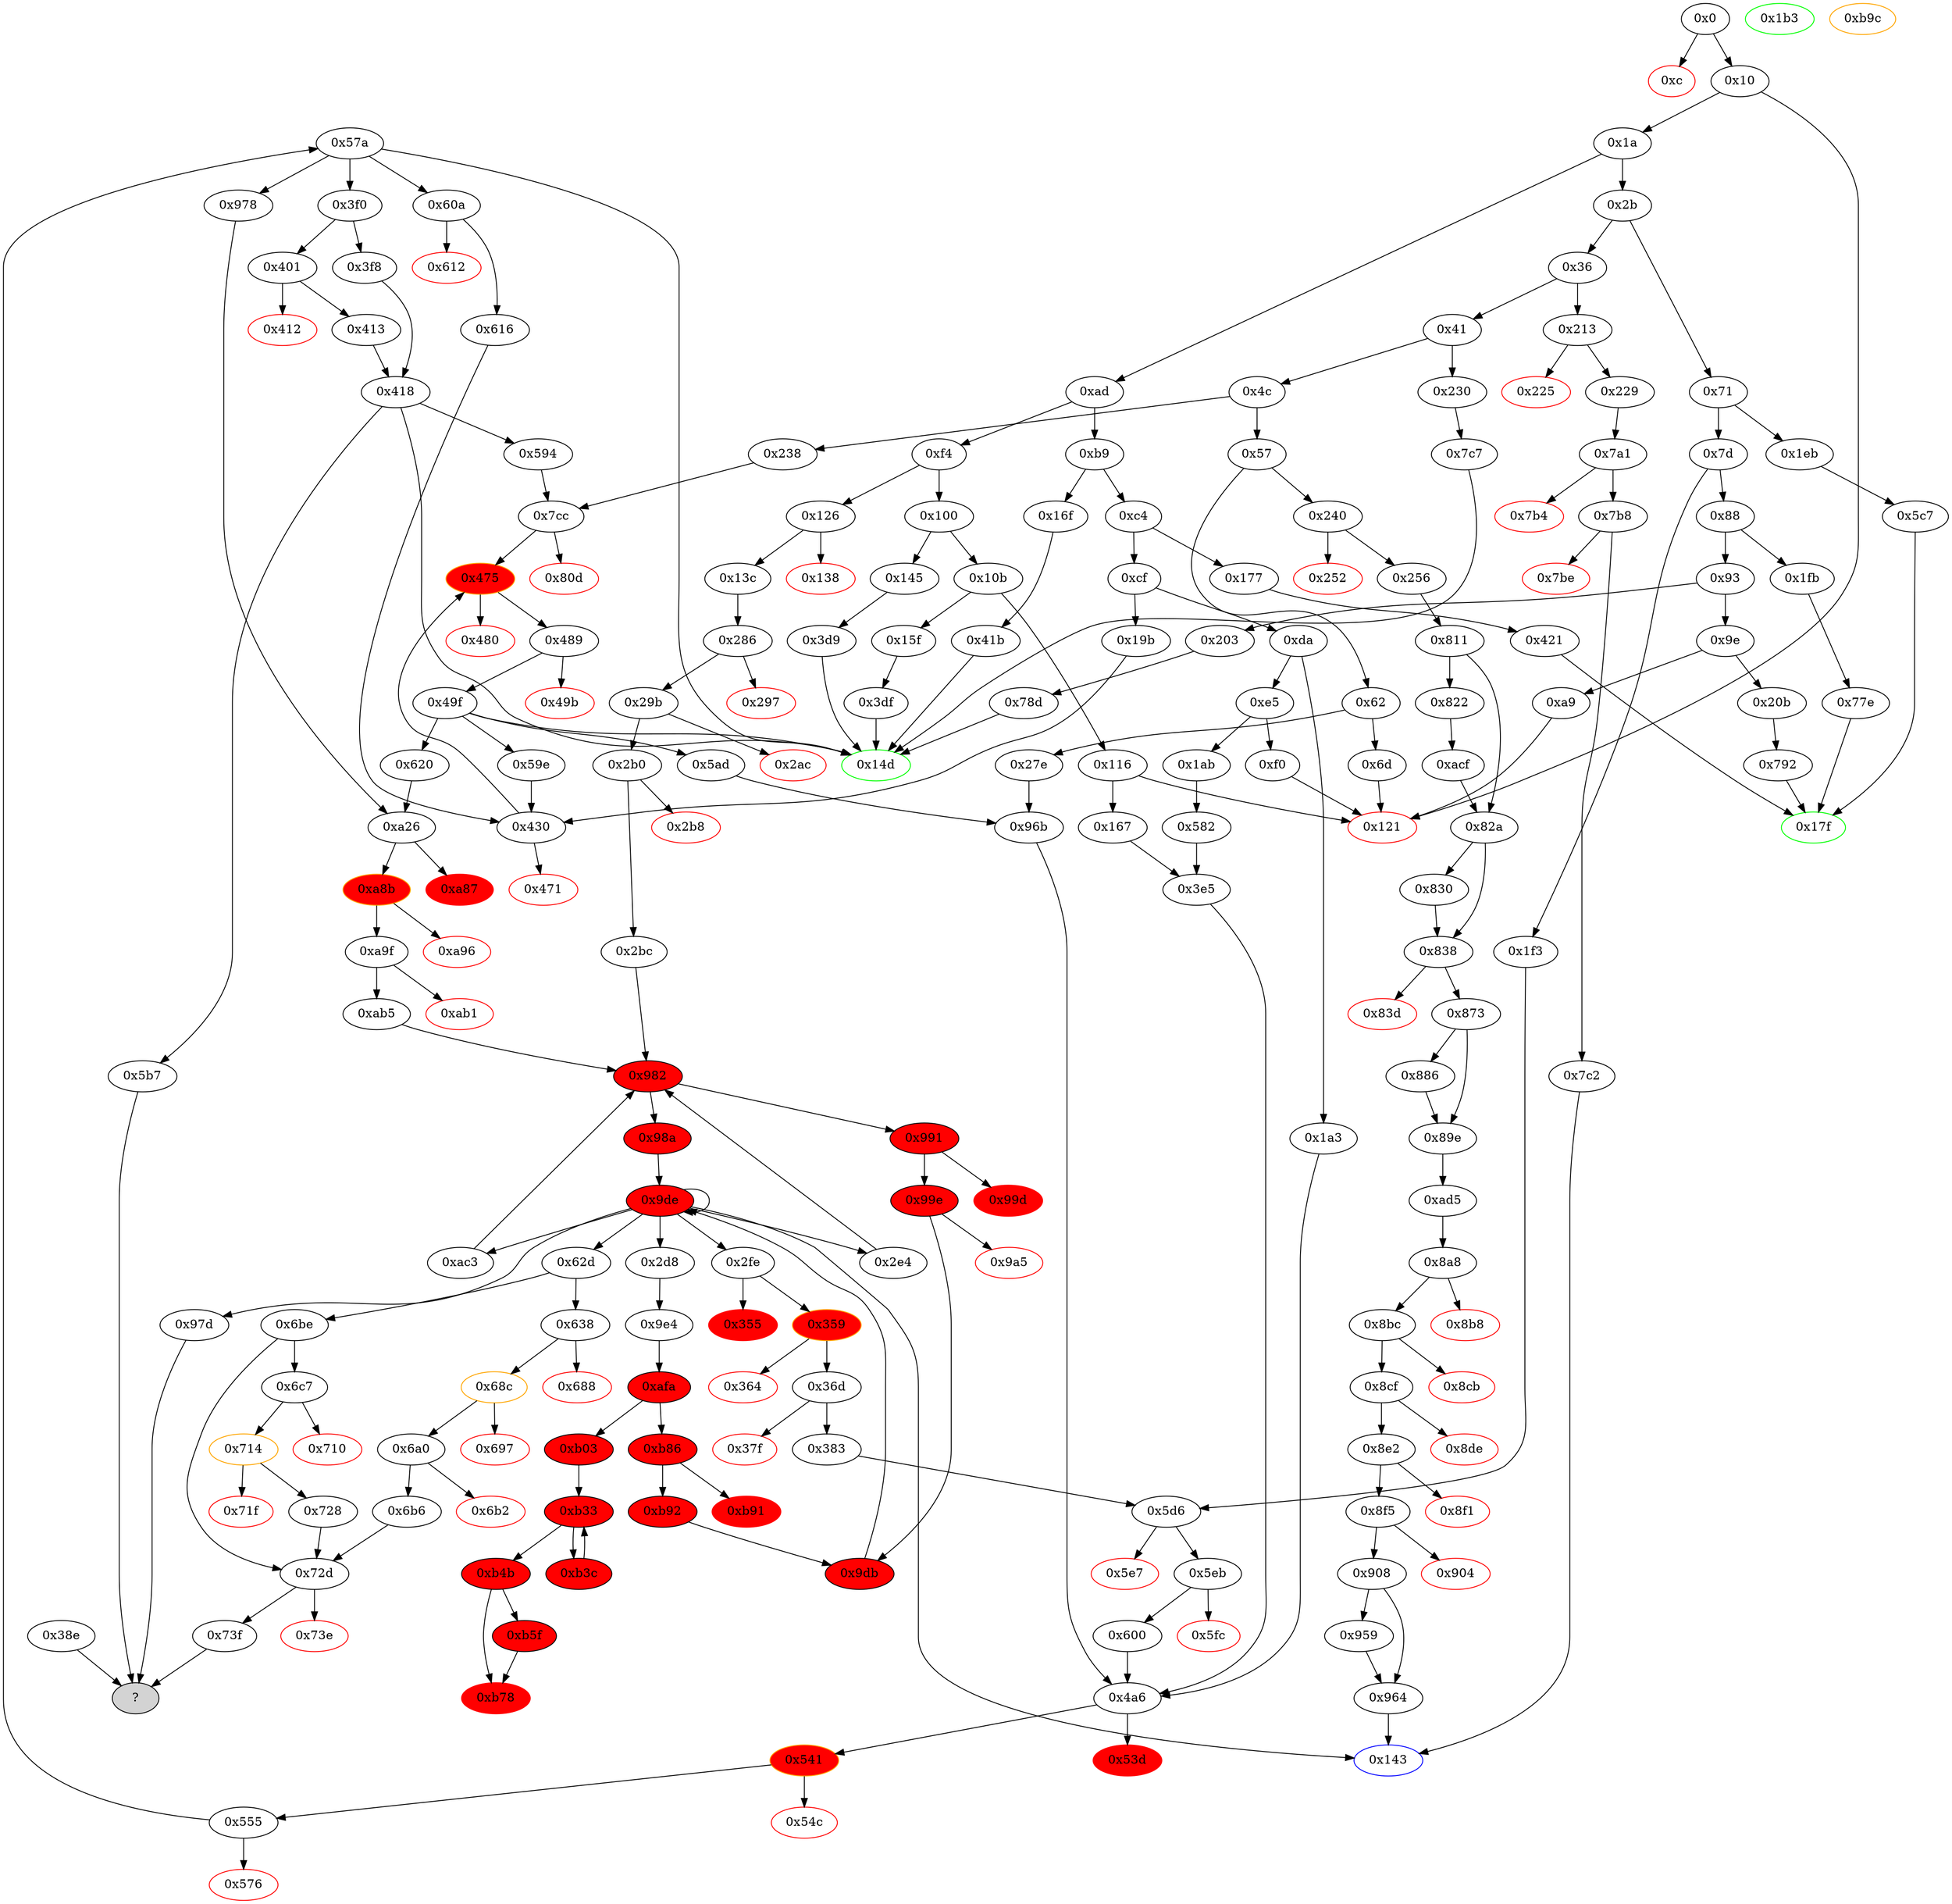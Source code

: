 digraph "" {
"0x57a" [fillcolor=white, id="0x57a", style=filled, tooltip="Block 0x57a\n[0x57a:0x581]\n---\nPredecessors: [0x555]\nSuccessors: [0x14d, 0x3f0, 0x60a, 0x978]\n---\n0x57a JUMPDEST\n0x57b POP\n0x57c MLOAD\n0x57d SWAP2\n0x57e POP\n0x57f POP\n0x580 SWAP1\n0x581 JUMP\n---\n0x57a: JUMPDEST \n0x57c: V435 = M[V421]\n0x581: JUMP {0x14d, 0x3f0, 0x60a, 0x978}\n---\nEntry stack: [V13, S15, S14, S13, S12, S11, S10, S9, S8, S7, {0x0, 0x143, 0x38e}, S5, {0x14d, 0x3f0, 0x60a, 0x978}, 0x0, 0x0, V421, V422]\nStack pops: 5\nStack additions: [V435]\nExit stack: [V13, S15, S14, S13, S12, S11, S10, S9, S8, S7, {0x0, 0x143, 0x38e}, S5, V435]\n\nDef sites:\nV13: {0x1a.0x1f}\nS15: {0x1ab.0x1ac, 0x1a.0x1f}\nS14: {0x582.0x585, 0x126.0x127}\nS13: {0x582.0x586, 0x13c.0x13e}\nS12: {0x49f_0x7cc_0x238.0x4a1, 0x582.0x586, 0x1a.0x1f, 0x2bc.0x2bd}\nS11: {0x582.0x586, 0x2bc.0x2bf, 0x59e.0x5a3, 0x126.0x127}\nS10: {0x1a.0x1f, 0x13c.0x13e, 0x49f_0x430_0x19b.0x4a1, 0x49f_0x430_0x59e.0x4a1, 0x582.0x586, 0x98a_0x2bc.0x98b}\nS9: {0x582.0x586, 0x1a.0x1f, 0x2bc.0x2bd, 0x2e4.0x2e7, 0x126.0x127}\nS8: {0x1a.0x1f, 0x2bc.0x2bf, 0x13c.0x13e, 0x582.0x586, 0x2e4.0x2e9, 0x126.0x127}\nS7: {0x1a.0x1f, 0x27e.0x27f, 0x991.0x994, 0x98a_0x2e4.0x98b, 0x5ad.0x5b0, 0x98a_0x2bc.0x98b, 0x582.0x58d, 0x167.0x168, 0x98a_0xac3.0x98b}\n{0x0, 0x143, 0x38e}: {0x96b.0x96c, 0x3e5_0x167.0x3e6, 0x1f3.0x1f4, 0x383.0x385, 0x3e5_0x582.0x3e6}\nS5: {0x600.0x601, 0x96b.0x96e, 0x1a.0x1f, 0x3e5_0x167.0x3e6, 0x3e5_0x582.0x3e6}\n{0x14d, 0x3f0, 0x60a, 0x978}: {0x96b.0x971, 0x600.0x603, 0x1a3.0x1a4, 0x3e5_0x167.0x3e9, 0x3e5_0x582.0x3e9}\n0x0: {0x4a6_0x96b.0x4f9, 0x4a6_0x3e5_0x582.0x4f9, 0x4a6_0x3e5_0x167.0x4f9, 0x4a6_0x1a3.0x4f9, 0x4a6_0x600.0x4f9}\n0x0: {0x4a6_0x96b.0x4f9, 0x4a6_0x3e5_0x582.0x4f9, 0x4a6_0x3e5_0x167.0x4f9, 0x4a6_0x1a3.0x4f9, 0x4a6_0x600.0x4f9}\nV421: {0x555.0x55c}\nV422: {0x555.0x55d}\n"];
"0x252" [color=red, fillcolor=white, id="0x252", style=filled, tooltip="Block 0x252\n[0x252:0x255]\n---\nPredecessors: [0x240]\nSuccessors: []\n---\n0x252 PUSH1 0x0\n0x254 DUP1\n0x255 REVERT\n---\n0x252: V179 = 0x0\n0x255: REVERT 0x0 0x0\n---\nEntry stack: [V13, 0x143, 0x4, V174]\nStack pops: 0\nStack additions: []\nExit stack: [V13, 0x143, 0x4, V174]\n\nDef sites:\nV13: {0x1a.0x1f}\n0x143: {0x240.0x241}\n0x4: {0x240.0x244}\nV174: {0x240.0x248}\n"];
"0x3e5" [fillcolor=white, id="0x3e5", style=filled, tooltip="Block 0x3e5\n[0x3e5:0x3ef]\n---\nPredecessors: [0x167, 0x582]\nSuccessors: [0x4a6]\n---\n0x3e5 JUMPDEST\n0x3e6 PUSH1 0x0\n0x3e8 DUP1\n0x3e9 PUSH2 0x3f0\n0x3ec PUSH2 0x4a6\n0x3ef JUMP\n---\n0x3e5: JUMPDEST \n0x3e6: V315 = 0x0\n0x3e9: V316 = 0x3f0\n0x3ec: V317 = 0x4a6\n0x3ef: JUMP 0x4a6\n---\nEntry stack: [V13, 0x1b3, V437, 0x0, 0x0, 0x0, 0x0, 0x0, S1, {0x14d, 0x594}]\nStack pops: 0\nStack additions: [0x0, 0x0, 0x3f0]\nExit stack: [V13, 0x1b3, V437, 0x0, 0x0, 0x0, 0x0, 0x0, S1, {0x14d, 0x594}, 0x0, 0x0, 0x3f0]\n\nDef sites:\nV13: {0x1a.0x1f}\n0x1b3: {0x1ab.0x1ac}\nV437: {0x582.0x585}\n0x0: {0x582.0x586}\n0x0: {0x582.0x586}\n0x0: {0x582.0x586}\n0x0: {0x582.0x586}\n0x0: {0x582.0x586}\nS1: {0x582.0x586, 0x1a.0x1f}\n{0x14d, 0x594}: {0x582.0x58d, 0x167.0x168}\n"];
"0xad5" [fillcolor=white, id="0xad5", style=filled, tooltip="Block 0xad5\n[0xad5:0xaf9]\n---\nPredecessors: [0x89e]\nSuccessors: [0x8a8]\n---\n0xad5 JUMPDEST\n0xad6 PUSH32 0xb53127684a568b3173ae13b9f8a6016e243e63b6e8ee1178d6a717850b5d6103\n0xaf7 SLOAD\n0xaf8 SWAP1\n0xaf9 JUMP\n---\n0xad5: JUMPDEST \n0xad6: V909 = 0xb53127684a568b3173ae13b9f8a6016e243e63b6e8ee1178d6a717850b5d6103\n0xaf7: V910 = S[0xb53127684a568b3173ae13b9f8a6016e243e63b6e8ee1178d6a717850b5d6103]\n0xaf9: JUMP 0x8a8\n---\nEntry stack: [V13, 0x143, V186, V190, V194, V198, V696, 0x0, 0x8a8]\nStack pops: 1\nStack additions: [V910]\nExit stack: [V13, 0x143, V186, V190, V194, V198, V696, 0x0, V910]\n\nDef sites:\nV13: {0x1a.0x1f}\n0x143: {0x240.0x241}\nV186: {0x256.0x263}\nV190: {0x256.0x26b}\nV194: {0x256.0x273}\nV198: {0x256.0x279}\nV696: {0x873.0x87f}\n0x0: {0x89e.0x89f}\n0x8a8: {0x89e.0x8a1}\n"];
"0xb03" [fillcolor=red, id="0xb03", style=filled, tooltip="Block 0xb03\n[0xb03:0xb32]\n---\nPredecessors: [0xafa]\nSuccessors: [0xb33]\n---\n0xb03 PUSH1 0x40\n0xb05 MLOAD\n0xb06 PUSH3 0x461bcd\n0xb0a PUSH1 0xe5\n0xb0c SHL\n0xb0d DUP2\n0xb0e MSTORE\n0xb0f PUSH1 0x4\n0xb11 ADD\n0xb12 DUP1\n0xb13 DUP1\n0xb14 PUSH1 0x20\n0xb16 ADD\n0xb17 DUP3\n0xb18 DUP2\n0xb19 SUB\n0xb1a DUP3\n0xb1b MSTORE\n0xb1c DUP4\n0xb1d DUP2\n0xb1e DUP2\n0xb1f MLOAD\n0xb20 DUP2\n0xb21 MSTORE\n0xb22 PUSH1 0x20\n0xb24 ADD\n0xb25 SWAP2\n0xb26 POP\n0xb27 DUP1\n0xb28 MLOAD\n0xb29 SWAP1\n0xb2a PUSH1 0x20\n0xb2c ADD\n0xb2d SWAP1\n0xb2e DUP1\n0xb2f DUP4\n0xb30 DUP4\n0xb31 PUSH1 0x0\n---\n0xb03: V913 = 0x40\n0xb05: V914 = M[0x40]\n0xb06: V915 = 0x461bcd\n0xb0a: V916 = 0xe5\n0xb0c: V917 = SHL 0xe5 0x461bcd\n0xb0e: M[V914] = 0x8c379a000000000000000000000000000000000000000000000000000000000\n0xb0f: V918 = 0x4\n0xb11: V919 = ADD 0x4 V914\n0xb14: V920 = 0x20\n0xb16: V921 = ADD 0x20 V919\n0xb19: V922 = SUB V921 V919\n0xb1b: M[V919] = V922\n0xb1f: V923 = M[V831]\n0xb21: M[V921] = V923\n0xb22: V924 = 0x20\n0xb24: V925 = ADD 0x20 V921\n0xb28: V926 = M[V831]\n0xb2a: V927 = 0x20\n0xb2c: V928 = ADD 0x20 V831\n0xb31: V929 = 0x0\n---\nEntry stack: [V13, 0x143, S20, S19, S18, S17, S16, S15, S14, S13, S12, S11, S10, S9, S8, S7, 0x0, 0x9db, S4, S3, V831, 0x0, V831]\nStack pops: 1\nStack additions: [S0, V919, V919, V925, V928, V926, V926, V925, V928, 0x0]\nExit stack: [S20, S19, {0x0, 0x143}, S17, S16, S15, S14, S13, S12, S11, S10, S9, S8, S7, 0x0, 0x9db, S4, S3, S2, 0x0, S0, V919, V919, V925, V928, V926, V926, V925, V928, 0x0]\n\nDef sites:\nV13: {0x1a.0x1f}\n0x143: {0x126.0x127}\nS20: {0x49f_0x7cc_0x238.0x4a1, 0x13c.0x13e}\nS19: {0x49f_0x430_0x19b.0x4a1, 0x1a.0x1f, 0x2bc.0x2bd, 0x59e.0x5a3}\nS18: {0x620.0x623, 0x2bc.0x2bf, 0x126.0x127}\nS17: {0x49f_0x7cc_0x238.0x4a1, 0x620.0x625, 0x1a.0x1f, 0x13c.0x13e, 0x98a_0x2bc.0x98b}\nS16: {0x1a.0x1f, 0x2bc.0x2bd, 0x27e.0x27f, 0x49f_0x430_0x19b.0x4a1, 0x49f_0x430_0x59e.0x4a1, 0x59e.0x5a3, 0x2e4.0x2e7, 0x126.0x127}\nS15: {0x96b.0x96c, 0x2bc.0x2bf, 0x13c.0x13e, 0x620.0x623, 0x126.0x127, 0x2e4.0x2e9, 0xa26.0xa27}\nS14: {0x1a.0x1f, 0xa26.0xa29, 0x13c.0x13e, 0x2bc.0x2bd, 0x991.0x994, 0x49f_0x430_0x19b.0x4a1, 0x96b.0x96e, 0x98a_0x2e4.0x98b, 0x620.0x625, 0x49f_0x7cc_0x238.0x4a1, 0x98a_0x2bc.0x98b}\nS13: {0x1a.0x1f, 0xa26.0xa2c, 0x2bc.0x2bd, 0x2bc.0x2bf, 0x59e.0x5a3, 0x57a_0x96b.0x57c, 0x27e.0x27f, 0x49f_0x430_0x19b.0x4a1, 0x49f_0x430_0x59e.0x4a1, 0x620.0x623, 0x2e4.0x2e7, 0x126.0x127}\nS12: {0x1a.0x1f, 0xa26.0xa27, 0x2bc.0x2bf, 0x13c.0x13e, 0x620.0x625, 0x96b.0x96c, 0x98a_0x2bc.0x98b, 0x620.0x623, 0x126.0x127, 0x2e4.0x2e9, 0xa26.0xa35}\nS11: {0x1a.0x1f, 0x13c.0x13e, 0x2bc.0x2bd, 0x991.0x994, 0x49f_0x430_0x19b.0x4a1, 0xb92.0xb93, 0x96b.0x96e, 0x98a_0x2e4.0x98b, 0x98a_0x2bc.0x98b, 0x98a_0xab5.0x98b, 0x98a_0xac3.0x98b, 0x620.0x625, 0x126.0x127, 0x2e4.0x2e7, 0xa26.0xa29}\nS10: {0x1a.0x1f, 0xa26.0xa27, 0x2bc.0x2bd, 0x2bc.0x2bf, 0x27e.0x27f, 0x57a_0x96b.0x57c, 0x49f_0x430_0x19b.0x4a1, 0x13c.0x13e, 0x49f_0x430_0x59e.0x4a1, 0x2e4.0x2e7, 0x620.0x623, 0x126.0x127, 0x2e4.0x2e9, 0xa26.0xa2c}\nS9: {0x1a.0x1f, 0xa26.0xa27, 0x2bc.0x2bf, 0x13c.0x13e, 0x2bc.0x2bd, 0x991.0x994, 0x620.0x625, 0xa26.0xa35, 0x96b.0x96c, 0x98a_0x2bc.0x98b, 0x98a_0x2e4.0x98b, 0x620.0x623, 0x126.0x127, 0x2e4.0x2e9, 0xa26.0xa29}\nS8: {0x98a_0xab5.0x98b, 0x98a_0xac3.0x98b, 0x98a_0x2e4.0x98b, 0x991.0x994, 0xb92.0xb93, 0x98a_0x2bc.0x98b}\nS7: {0x1a.0x1f, 0xa26.0xa29, 0xa26.0xa2c, 0x991.0x994, 0x57a_0x96b.0x57c, 0xb92.0xb93, 0x126.0x127, 0x2bc.0x2c2, 0x13c.0x13e, 0x2bc.0x2bd, 0x49f_0x430_0x19b.0x4a1, 0x2bc.0x2bf, 0x96b.0x96e, 0x98a_0xab5.0x98b, 0x98a_0xac3.0x98b, 0x98a_0x2e4.0x98b, 0x2e4.0x2ec, 0x620.0x625, 0x2e4.0x2e7, 0x98a_0x2bc.0x98b}\n0x0: {0x9e4.0x9e5}\n0x9db: {0x9e4.0x9e7}\nS4: {0x98a_0xab5.0x98b, 0x98a_0xac3.0x98b, 0x98a_0x2e4.0x98b, 0x991.0x994, 0xb92.0xb93, 0x98a_0x2bc.0x98b}\nS3: {0x1a.0x1f, 0xa26.0xa29, 0xa26.0xa2c, 0x991.0x994, 0x57a_0x96b.0x57c, 0xb92.0xb93, 0x126.0x127, 0x2bc.0x2c2, 0x13c.0x13e, 0x2bc.0x2bd, 0x49f_0x430_0x19b.0x4a1, 0x2bc.0x2bf, 0x96b.0x96e, 0x98a_0xab5.0x98b, 0x98a_0xac3.0x98b, 0x98a_0x2e4.0x98b, 0x2e4.0x2ec, 0x620.0x625, 0x2e4.0x2e7, 0x98a_0x2bc.0x98b}\nV831: {0x9e4.0x9ee}\n0x0: {0xafa.0xafb}\nV831: {0x9e4.0x9ee}\n"];
"0x2b0" [fillcolor=white, id="0x2b0", style=filled, tooltip="Block 0x2b0\n[0x2b0:0x2b7]\n---\nPredecessors: [0x29b]\nSuccessors: [0x2b8, 0x2bc]\n---\n0x2b0 JUMPDEST\n0x2b1 PUSH1 0x39\n0x2b3 SLOAD\n0x2b4 PUSH2 0x2bc\n0x2b7 JUMPI\n---\n0x2b0: JUMPDEST \n0x2b1: V222 = 0x39\n0x2b3: V223 = S[0x39]\n0x2b4: V224 = 0x2bc\n0x2b7: JUMPI 0x2bc V223\n---\nEntry stack: [V13, 0x143, V93]\nStack pops: 0\nStack additions: []\nExit stack: [V13, 0x143, V93]\n\nDef sites:\nV13: {0x1a.0x1f}\n0x143: {0x126.0x127}\nV93: {0x13c.0x13e}\n"];
"0xf4" [fillcolor=white, id="0xf4", style=filled, tooltip="Block 0xf4\n[0xf4:0xff]\n---\nPredecessors: [0xad]\nSuccessors: [0x100, 0x126]\n---\n0xf4 JUMPDEST\n0xf5 DUP1\n0xf6 PUSH4 0x5ccbf6f\n0xfb EQ\n0xfc PUSH2 0x126\n0xff JUMPI\n---\n0xf4: JUMPDEST \n0xf6: V71 = 0x5ccbf6f\n0xfb: V72 = EQ 0x5ccbf6f V13\n0xfc: V73 = 0x126\n0xff: JUMPI 0x126 V72\n---\nEntry stack: [V13]\nStack pops: 1\nStack additions: [S0]\nExit stack: [V13]\n\nDef sites:\nV13: {0x1a.0x1f}\n"];
"0xe5" [fillcolor=white, id="0xe5", style=filled, tooltip="Block 0xe5\n[0xe5:0xef]\n---\nPredecessors: [0xda]\nSuccessors: [0xf0, 0x1ab]\n---\n0xe5 DUP1\n0xe6 PUSH4 0x7b7e88ac\n0xeb EQ\n0xec PUSH2 0x1ab\n0xef JUMPI\n---\n0xe6: V67 = 0x7b7e88ac\n0xeb: V68 = EQ 0x7b7e88ac V13\n0xec: V69 = 0x1ab\n0xef: JUMPI 0x1ab V68\n---\nEntry stack: [V13]\nStack pops: 1\nStack additions: [S0]\nExit stack: [V13]\n\nDef sites:\nV13: {0x1a.0x1f}\n"];
"0x638" [fillcolor=white, id="0x638", style=filled, tooltip="Block 0x638\n[0x638:0x687]\n---\nPredecessors: [0x62d]\nSuccessors: [0x688, 0x68c]\n---\n0x638 PUSH1 0x37\n0x63a SLOAD\n0x63b PUSH1 0x40\n0x63d DUP1\n0x63e MLOAD\n0x63f PUSH4 0x40c10f19\n0x644 PUSH1 0xe0\n0x646 SHL\n0x647 DUP2\n0x648 MSTORE\n0x649 ADDRESS\n0x64a PUSH1 0x4\n0x64c DUP3\n0x64d ADD\n0x64e MSTORE\n0x64f DUP5\n0x650 DUP5\n0x651 SUB\n0x652 PUSH1 0x24\n0x654 DUP3\n0x655 ADD\n0x656 MSTORE\n0x657 SWAP1\n0x658 MLOAD\n0x659 PUSH1 0x1\n0x65b PUSH1 0x1\n0x65d PUSH1 0xa0\n0x65f SHL\n0x660 SUB\n0x661 SWAP1\n0x662 SWAP3\n0x663 AND\n0x664 SWAP2\n0x665 PUSH4 0x40c10f19\n0x66a SWAP2\n0x66b PUSH1 0x44\n0x66d DUP1\n0x66e DUP3\n0x66f ADD\n0x670 SWAP3\n0x671 PUSH1 0x20\n0x673 SWAP3\n0x674 SWAP1\n0x675 SWAP2\n0x676 SWAP1\n0x677 DUP3\n0x678 SWAP1\n0x679 SUB\n0x67a ADD\n0x67b DUP2\n0x67c PUSH1 0x0\n0x67e DUP8\n0x67f DUP1\n0x680 EXTCODESIZE\n0x681 ISZERO\n0x682 DUP1\n0x683 ISZERO\n0x684 PUSH2 0x68c\n0x687 JUMPI\n---\n0x638: V493 = 0x37\n0x63a: V494 = S[0x37]\n0x63b: V495 = 0x40\n0x63e: V496 = M[0x40]\n0x63f: V497 = 0x40c10f19\n0x644: V498 = 0xe0\n0x646: V499 = SHL 0xe0 0x40c10f19\n0x648: M[V496] = 0x40c10f1900000000000000000000000000000000000000000000000000000000\n0x649: V500 = ADDRESS\n0x64a: V501 = 0x4\n0x64d: V502 = ADD V496 0x4\n0x64e: M[V502] = V500\n0x651: V503 = SUB S0 S1\n0x652: V504 = 0x24\n0x655: V505 = ADD V496 0x24\n0x656: M[V505] = V503\n0x658: V506 = M[0x40]\n0x659: V507 = 0x1\n0x65b: V508 = 0x1\n0x65d: V509 = 0xa0\n0x65f: V510 = SHL 0xa0 0x1\n0x660: V511 = SUB 0x10000000000000000000000000000000000000000 0x1\n0x663: V512 = AND V494 0xffffffffffffffffffffffffffffffffffffffff\n0x665: V513 = 0x40c10f19\n0x66b: V514 = 0x44\n0x66f: V515 = ADD V496 0x44\n0x671: V516 = 0x20\n0x679: V517 = SUB V496 V506\n0x67a: V518 = ADD V517 0x44\n0x67c: V519 = 0x0\n0x680: V520 = EXTCODESIZE V512\n0x681: V521 = ISZERO V520\n0x683: V522 = ISZERO V521\n0x684: V523 = 0x68c\n0x687: JUMPI 0x68c V522\n---\nEntry stack: [S1, S0]\nStack pops: 2\nStack additions: [S1, S0, V512, 0x40c10f19, V515, 0x20, V506, V518, V506, 0x0, V512, V521]\nExit stack: [S1, S0, V512, 0x40c10f19, V515, 0x20, V506, V518, V506, 0x0, V512, V521]\n\nDef sites:\nS1: {}\nS0: {}\n"];
"0x830" [fillcolor=white, id="0x830", style=filled, tooltip="Block 0x830\n[0x830:0x837]\n---\nPredecessors: [0x82a]\nSuccessors: [0x838]\n---\n0x830 POP\n0x831 PUSH1 0x0\n0x833 SLOAD\n0x834 PUSH1 0xff\n0x836 AND\n0x837 ISZERO\n---\n0x831: V664 = 0x0\n0x833: V665 = S[0x0]\n0x834: V666 = 0xff\n0x836: V667 = AND 0xff V665\n0x837: V668 = ISZERO V667\n---\nEntry stack: [V13, 0x143, V186, V190, V194, V198, S0]\nStack pops: 1\nStack additions: [V668]\nExit stack: [V13, 0x143, V186, V190, V194, V198, V668]\n\nDef sites:\nV13: {0x1a.0x1f}\n0x143: {0x240.0x241}\nV186: {0x256.0x263}\nV190: {0x256.0x26b}\nV194: {0x256.0x273}\nV198: {0x256.0x279}\nS0: {0x811.0x81c, 0xacf.0xad2}\n"];
"0xa96" [color=red, fillcolor=white, id="0xa96", style=filled, tooltip="Block 0xa96\n[0xa96:0xa9e]\n---\nPredecessors: [0xa8b]\nSuccessors: []\n---\n0xa96 RETURNDATASIZE\n0xa97 PUSH1 0x0\n0xa99 DUP1\n0xa9a RETURNDATACOPY\n0xa9b RETURNDATASIZE\n0xa9c PUSH1 0x0\n0xa9e REVERT\n---\n0xa96: V887 = RETURNDATASIZE\n0xa97: V888 = 0x0\n0xa9a: RETURNDATACOPY 0x0 0x0 V887\n0xa9b: V889 = RETURNDATASIZE\n0xa9c: V890 = 0x0\n0xa9e: REVERT 0x0 V889\n---\nEntry stack: [V377, S18, S17, S16, V13, S14, 0x0, {0x62d, 0x97d}, V435, 0x0, 0x9de, 0xde0b6b3a7640000, 0x2d8, V435, 0xac3, 0x2, V863, 0x18160ddd, V872, V884]\nStack pops: 0\nStack additions: []\nExit stack: [V377, S18, S17, S16, V13, S14, 0x0, {0x62d, 0x97d}, V435, 0x0, 0x9de, 0xde0b6b3a7640000, 0x2d8, V435, 0xac3, 0x2, V863, 0x18160ddd, V872, V884]\n\nDef sites:\nV377: {0x49f_0x7cc_0x238.0x4a1}\nS18: {0x49f_0x7cc_0x238.0x4a1, 0x59e.0x5a3}\nS17: {0x49f_0x430_0x19b.0x4a1, 0x49f_0x430_0x59e.0x4a1, 0x59e.0x5a3}\nS16: {}\nV13: {0x1a.0x1f}\nS14: {0x49f_0x430_0x19b.0x4a1, 0x49f_0x430_0x59e.0x4a1, 0x5ad.0x5b0, 0x27e.0x27f}\n0x0: {0x620.0x623, 0x96b.0x96c}\n{0x62d, 0x97d}: {0x620.0x625, 0x96b.0x96e}\nV435: {0x57a_0x96b.0x57c}\n0x0: {0xa26.0xa27}\n0x9de: {0xa26.0xa29}\n0xde0b6b3a7640000: {0xa26.0xa2c}\n0x2d8: {0xa26.0xa35}\nV435: {0x57a_0x96b.0x57c}\n0xac3: {0xa26.0xa39}\n0x2: {0xa26.0xa3c}\nV863: {0xa26.0xa5c}\n0x18160ddd: {0xa26.0xa5d}\nV872: {0xa26.0xa73}\nV884: {0xa8b.0xa8f}\n"];
"0xac3" [fillcolor=white, id="0xac3", style=filled, tooltip="Block 0xac3\n[0xac3:0xace]\n---\nPredecessors: [0x9de]\nSuccessors: [0x982]\n---\n0xac3 JUMPDEST\n0xac4 SWAP1\n0xac5 PUSH4 0xffffffff\n0xaca PUSH2 0x982\n0xacd AND\n0xace JUMP\n---\n0xac3: JUMPDEST \n0xac5: V903 = 0xffffffff\n0xaca: V904 = 0x982\n0xacd: V905 = AND 0x982 0xffffffff\n0xace: JUMP 0x982\n---\nEntry stack: [V13, 0x143, S16, S15, S14, S13, S12, S11, S10, S9, S8, S7, S6, S5, S4, S3, S2, S1, S0]\nStack pops: 2\nStack additions: [S0, S1]\nExit stack: [V13, 0x143, S16, S15, S14, S13, S12, S11, S10, S9, S8, S7, S6, S5, S4, S3, S2, S0, S1]\n\nDef sites:\nV13: {0x1a.0x1f}\n0x143: {0x126.0x127}\nS16: {0x49f_0x7cc_0x238.0x4a1, 0x1a.0x1f, 0x13c.0x13e}\nS15: {0x49f_0x430_0x19b.0x4a1, 0x1a.0x1f, 0x2bc.0x2bd, 0x126.0x127, 0x59e.0x5a3}\nS14: {0x2bc.0x2bf, 0x620.0x623, 0x126.0x127, 0x13c.0x13e, 0x49f_0x7cc_0x238.0x4a1}\nS13: {0x1a.0x1f, 0x13c.0x13e, 0x2bc.0x2bd, 0x59e.0x5a3, 0x49f_0x430_0x19b.0x4a1, 0x620.0x625, 0x49f_0x7cc_0x238.0x4a1, 0x98a_0x2bc.0x98b}\nS12: {0x1a.0x1f, 0x2bc.0x2bd, 0x2bc.0x2bf, 0x27e.0x27f, 0x49f_0x430_0x19b.0x4a1, 0x49f_0x430_0x59e.0x4a1, 0x59e.0x5a3, 0x620.0x623, 0x2e4.0x2e7, 0x126.0x127}\nS11: {0xa26.0xa27, 0x1a.0x1f, 0x2bc.0x2bf, 0x13c.0x13e, 0x620.0x625, 0x49f_0x7cc_0x238.0x4a1, 0x96b.0x96c, 0x98a_0x2bc.0x98b, 0x620.0x623, 0x2e4.0x2e9, 0x126.0x127}\nS10: {0x1a.0x1f, 0x59e.0x5a3, 0x991.0x994, 0x49f_0x7cc_0x238.0x4a1, 0x126.0x127, 0x13c.0x13e, 0x2bc.0x2bd, 0x27e.0x27f, 0x49f_0x430_0x19b.0x4a1, 0x49f_0x430_0x59e.0x4a1, 0x96b.0x96e, 0x98a_0x2e4.0x98b, 0x98a_0x2bc.0x98b, 0x620.0x625, 0x2e4.0x2e7, 0xa26.0xa29}\nS9: {0x1a.0x1f, 0xa26.0xa27, 0x59e.0x5a3, 0x57a_0x96b.0x57c, 0x126.0x127, 0x2bc.0x2bd, 0x2bc.0x2bf, 0x27e.0x27f, 0x49f_0x430_0x19b.0x4a1, 0x49f_0x430_0x59e.0x4a1, 0x13c.0x13e, 0x96b.0x96c, 0x2e4.0x2e9, 0x5ad.0x5b0, 0x2e4.0x2e7, 0x620.0x623, 0x49f_0x7cc_0x238.0x4a1, 0xa26.0xa2c}\nS8: {0x1a.0x1f, 0xa26.0xa35, 0x620.0x623, 0xa26.0xa29, 0x59e.0x5a3, 0x991.0x994, 0x49f_0x7cc_0x238.0x4a1, 0x126.0x127, 0x2bc.0x2bf, 0x13c.0x13e, 0x2bc.0x2bd, 0x49f_0x430_0x19b.0x4a1, 0x96b.0x96c, 0x98a_0x2bc.0x98b, 0x96b.0x96e, 0x98a_0x2e4.0x98b, 0x620.0x625, 0x2e4.0x2e9, 0xa26.0xa27}\nS7: {0x1a.0x1f, 0xa26.0xa29, 0x620.0x623, 0x59e.0x5a3, 0x57a_0x96b.0x57c, 0x991.0x994, 0xb92.0xb93, 0x126.0x127, 0x13c.0x13e, 0x2bc.0x2bd, 0x27e.0x27f, 0x49f_0x430_0x19b.0x4a1, 0x49f_0x430_0x59e.0x4a1, 0x2bc.0x2bf, 0x96b.0x96e, 0x98a_0x2bc.0x98b, 0x98a_0xab5.0x98b, 0x98a_0xac3.0x98b, 0x98a_0x2e4.0x98b, 0x620.0x625, 0x2e4.0x2e7, 0xa26.0xa2c}\nS6: {0x1a.0x1f, 0xa26.0xa27, 0x620.0x625, 0xa26.0xa35, 0x57a_0x96b.0x57c, 0x49f_0x7cc_0x238.0x4a1, 0x126.0x127, 0x2bc.0x2bd, 0x2bc.0x2bf, 0x27e.0x27f, 0x49f_0x430_0x19b.0x4a1, 0x13c.0x13e, 0x49f_0x430_0x59e.0x4a1, 0x96b.0x96c, 0x2e4.0x2e7, 0x98a_0x2bc.0x98b, 0x620.0x623, 0x2e4.0x2e9, 0xa26.0xa2c}\nS5: {0xa26.0xa29, 0x1a.0x1f, 0x620.0x625, 0xa26.0xa27, 0x59e.0x5a3, 0x991.0x994, 0x49f_0x7cc_0x238.0x4a1, 0xb92.0xb93, 0x126.0x127, 0x2bc.0x2bf, 0x13c.0x13e, 0x27e.0x27f, 0x49f_0x430_0x19b.0x4a1, 0x49f_0x430_0x59e.0x4a1, 0x2bc.0x2bd, 0x96b.0x96c, 0x98a_0x2bc.0x98b, 0x98a_0x2e4.0x98b, 0x96b.0x96e, 0x98a_0xab5.0x98b, 0x98a_0xac3.0x98b, 0x2e4.0x2e9, 0x620.0x623, 0x2e4.0x2e7, 0xa26.0xa35}\nS4: {0xa26.0xa29, 0x1a.0x1f, 0xa26.0xa2c, 0x59e.0x5a3, 0x57a_0x96b.0x57c, 0x991.0x994, 0xb92.0xb93, 0x126.0x127, 0x13c.0x13e, 0x2bc.0x2bd, 0x27e.0x27f, 0x49f_0x430_0x19b.0x4a1, 0x49f_0x430_0x59e.0x4a1, 0x2bc.0x2bf, 0x96b.0x96c, 0x98a_0x2e4.0x98b, 0x98a_0x2bc.0x98b, 0x98a_0xab5.0x98b, 0x98a_0xac3.0x98b, 0x2e4.0x2e9, 0x620.0x623, 0x2e4.0x2e7, 0xa26.0xa27}\nS3: {0x1a.0x1f, 0xa26.0xa35, 0xa26.0xa29, 0x620.0x625, 0xa26.0xa27, 0x991.0x994, 0x49f_0x7cc_0x238.0x4a1, 0x126.0x127, 0x2bc.0x2bd, 0x2bc.0x2bf, 0x13c.0x13e, 0x49f_0x430_0x19b.0x4a1, 0x96b.0x96c, 0x98a_0x2bc.0x98b, 0x98a_0x2e4.0x98b, 0x96b.0x96e, 0x2e4.0x2e9, 0x620.0x623, 0x2e4.0x2e7, 0xa26.0xa2c}\nS2: {0xa26.0xa35, 0x1a.0x1f, 0x620.0x625, 0xa26.0xa29, 0x59e.0x5a3, 0x57a_0x96b.0x57c, 0x991.0x994, 0x49f_0x7cc_0x238.0x4a1, 0xb92.0xb93, 0x126.0x127, 0x2bc.0x2bf, 0x13c.0x13e, 0x27e.0x27f, 0x49f_0x430_0x19b.0x4a1, 0x49f_0x430_0x59e.0x4a1, 0x2bc.0x2bd, 0x96b.0x96e, 0x98a_0x2e4.0x98b, 0x98a_0xab5.0x98b, 0x98a_0xac3.0x98b, 0x98a_0x2bc.0x98b, 0x2e4.0x2e9, 0x620.0x623, 0x2e4.0x2e7, 0xa26.0xa2c}\nS1: {0x1a.0x1f, 0xa26.0xa35, 0x620.0x623, 0xa26.0xa2c, 0x59e.0x5a3, 0x57a_0x96b.0x57c, 0x126.0x127, 0x2bc.0x2c2, 0x2bc.0x2bd, 0x2bc.0x2bf, 0x27e.0x27f, 0x49f_0x430_0x19b.0x4a1, 0x49f_0x430_0x59e.0x4a1, 0x13c.0x13e, 0x96b.0x96c, 0x2e4.0x2e9, 0x98a_0x2bc.0x98b, 0x2e4.0x2e7, 0x620.0x625, 0x2e4.0x2ec, 0xa26.0xa27}\nS0: {0x98a_0xab5.0x98b, 0x98a_0xac3.0x98b, 0x98a_0x2bc.0x98b, 0x991.0x994, 0xb92.0xb93, 0x98a_0x2e4.0x98b}\n"];
"0x714" [color=orange, fillcolor=white, id="0x714", style=filled, tooltip="Block 0x714\n[0x714:0x71e]\n---\nPredecessors: [0x6c7]\nSuccessors: [0x71f, 0x728]\n---\n0x714 JUMPDEST\n0x715 POP\n0x716 GAS\n0x717 CALL\n0x718 ISZERO\n0x719 DUP1\n0x71a ISZERO\n0x71b PUSH2 0x728\n0x71e JUMPI\n---\n0x714: JUMPDEST \n0x716: V574 = GAS\n0x717: V575 = CALL V574 V562 0x0 V556 V568 V556 0x0\n0x718: V576 = ISZERO V575\n0x71a: V577 = ISZERO V576\n0x71b: V578 = 0x728\n0x71e: JUMPI 0x728 V577\n---\nEntry stack: [S11, S10, V562, 0x42966c68, V565, 0x0, V556, V568, V556, 0x0, V562, V570]\nStack pops: 7\nStack additions: [V576]\nExit stack: [S11, S10, V562, 0x42966c68, V565, V576]\n\nDef sites:\nS11: {}\nS10: {}\nV562: {0x6c7.0x6ec}\n0x42966c68: {0x6c7.0x6ee}\nV565: {0x6c7.0x6f8}\n0x0: {0x6c7.0x6fa}\nV556: {0x6c7.0x6e1}\nV568: {0x6c7.0x703}\nV556: {0x6c7.0x6e1}\n0x0: {0x6c7.0x6fa}\nV562: {0x6c7.0x6ec}\nV570: {0x6c7.0x709}\n"];
"0x541" [color=orange, fillcolor=red, id="0x541", style=filled, tooltip="Block 0x541\n[0x541:0x54b]\n---\nPredecessors: [0x4a6]\nSuccessors: [0x54c, 0x555]\n---\n0x541 JUMPDEST\n0x542 POP\n0x543 GAS\n0x544 STATICCALL\n0x545 ISZERO\n0x546 DUP1\n0x547 ISZERO\n0x548 PUSH2 0x555\n0x54b JUMPI\n---\n0x541: JUMPDEST \n0x543: V411 = GAS\n0x544: V412 = STATICCALL V411 0xad13fe330b0ae312bc51d2e5b9ca2ae3973957c7 V398 V405 V398 0xa0\n0x545: V413 = ISZERO V412\n0x547: V414 = ISZERO V413\n0x548: V415 = 0x555\n0x54b: JUMPI 0x555 V414\n---\nEntry stack: [S28, {0x0, 0x143}, S26, S25, S24, S23, S22, S21, S20, S19, S18, S17, S16, S15, S14, {0x0, 0x143, 0x38e}, S12, {0x14d, 0x3f0, 0x60a, 0x978}, 0x0, 0x0, 0xad13fe330b0ae312bc51d2e5b9ca2ae3973957c7, 0x85e2c5b, V402, 0xa0, V398, V405, V398, 0xad13fe330b0ae312bc51d2e5b9ca2ae3973957c7, V407]\nStack pops: 6\nStack additions: [V413]\nExit stack: [S28, {0x0, 0x143}, S26, S25, S24, S23, S22, S21, S20, S19, S18, S17, S16, S15, S14, {0x0, 0x143, 0x38e}, S12, {0x14d, 0x3f0, 0x60a, 0x978}, 0x0, 0x0, 0xad13fe330b0ae312bc51d2e5b9ca2ae3973957c7, 0x85e2c5b, V402, V413]\n\nDef sites:\nS28: {0x49f_0x430_0x19b.0x4a1, 0x1a.0x1f}\n{0x0, 0x143}: {0x620.0x623, 0x126.0x127}\nS26: {0x49f_0x7cc_0x238.0x4a1, 0x620.0x625, 0x1a.0x1f, 0x13c.0x13e}\nS25: {0x49f_0x430_0x19b.0x4a1, 0x1a.0x1f, 0x2bc.0x2bd, 0x126.0x127, 0x59e.0x5a3}\nS24: {0x13c.0x13e, 0x620.0x623, 0xa26.0xa27, 0x2bc.0x2bf, 0x126.0x127}\nS23: {0x1a.0x1f, 0xa26.0xa29, 0x13c.0x13e, 0x2bc.0x2bd, 0x991.0x994, 0x49f_0x430_0x19b.0x4a1, 0x620.0x625, 0x49f_0x7cc_0x238.0x4a1, 0x98a_0x2bc.0x98b}\nS22: {0x1a.0x1f, 0xa26.0xa2c, 0x2bc.0x2bd, 0x2bc.0x2bf, 0x59e.0x5a3, 0x49f_0x430_0x19b.0x4a1, 0x27e.0x27f, 0x49f_0x430_0x59e.0x4a1, 0x1ab.0x1ac, 0x620.0x623, 0x2e4.0x2e7, 0x126.0x127}\nS21: {0xa26.0xa27, 0xa26.0xa35, 0x2bc.0x2bf, 0x13c.0x13e, 0x620.0x625, 0x1a.0x1f, 0x96b.0x96c, 0x98a_0x2bc.0x98b, 0x620.0x623, 0x582.0x585, 0x2e4.0x2e9, 0x126.0x127}\nS20: {0x1a.0x1f, 0xa26.0xa29, 0x991.0x994, 0x413.0x414, 0x3f8_0x167.0x3f8, 0x3f8_0x582.0x3f8, 0x126.0x127, 0x582.0x586, 0x13c.0x13e, 0x2bc.0x2bd, 0x49f_0x430_0x19b.0x4a1, 0x96b.0x96e, 0x98a_0x2e4.0x98b, 0x98a_0xab5.0x98b, 0x98a_0xac3.0x98b, 0x2e4.0x2e7, 0x620.0x625, 0x49f_0x7cc_0x238.0x4a1, 0x98a_0x2bc.0x98b}\nS19: {0x1a.0x1f, 0xa26.0xa27, 0x59e.0x5a3, 0x57a_0x96b.0x57c, 0x49f_0x7cc_0x594.0x4a1, 0x582.0x586, 0x126.0x127, 0x2bc.0x2bd, 0x2bc.0x2bf, 0x27e.0x27f, 0x49f_0x430_0x19b.0x4a1, 0x49f_0x430_0x59e.0x4a1, 0x13c.0x13e, 0x2e4.0x2e7, 0x2e4.0x2e9, 0x620.0x623, 0x49f_0x7cc_0x238.0x4a1, 0xa26.0xa2c}\nS18: {0x1a.0x1f, 0xa26.0xa29, 0x620.0x625, 0xa26.0xa35, 0x59e.0x5a3, 0x991.0x994, 0x126.0x127, 0x582.0x586, 0x2bc.0x2bf, 0x13c.0x13e, 0x2bc.0x2bd, 0x49f_0x430_0x19b.0x4a1, 0x96b.0x96c, 0x98a_0x2bc.0x98b, 0x98a_0x2e4.0x98b, 0x620.0x623, 0x2e4.0x2e9, 0xa26.0xa27}\nS17: {0x1a.0x1f, 0xa26.0xa29, 0x620.0x625, 0x991.0x994, 0x49f_0x7cc_0x238.0x4a1, 0x49f_0x7cc_0x594.0x4a1, 0xb92.0xb93, 0x126.0x127, 0x582.0x586, 0x13c.0x13e, 0x2bc.0x2bd, 0x2bc.0x2bf, 0x49f_0x430_0x19b.0x4a1, 0x49f_0x430_0x59e.0x4a1, 0x49f_0x430_0x616.0x4a1, 0x96b.0x96e, 0x98a_0xac3.0x98b, 0x98a_0xab5.0x98b, 0x98a_0x2e4.0x98b, 0x98a_0x2bc.0x98b, 0x620.0x623, 0x2e4.0x2e7, 0xa26.0xa2c}\nS16: {0x1a.0x1f, 0xa26.0xa27, 0x620.0x625, 0xa26.0xa35, 0x59e.0x5a3, 0x57a_0x96b.0x57c, 0x57a_0x600.0x57c, 0x126.0x127, 0x582.0x586, 0x2bc.0x2bd, 0x2bc.0x2bf, 0x27e.0x27f, 0x49f_0x430_0x19b.0x4a1, 0x49f_0x430_0x59e.0x4a1, 0x13c.0x13e, 0x98a_0x2bc.0x98b, 0x2e4.0x2e9, 0x620.0x623, 0x2e4.0x2e7, 0xa26.0xa2c}\nS15: {0xa26.0xa35, 0x1a.0x1f, 0x620.0x625, 0xa26.0xa29, 0x991.0x994, 0xb92.0xb93, 0x616.0x617, 0x126.0x127, 0x582.0x586, 0x2bc.0x2bf, 0x13c.0x13e, 0x2bc.0x2bd, 0x49f_0x430_0x19b.0x4a1, 0x96b.0x96c, 0x98a_0x2bc.0x98b, 0x98a_0xab5.0x98b, 0x98a_0xac3.0x98b, 0x98a_0x2e4.0x98b, 0x620.0x623, 0x2e4.0x2e9, 0xa26.0xa27}\nS14: {0x1a.0x1f, 0x27e.0x27f, 0x991.0x994, 0xb92.0xb93, 0x98a_0xac3.0x98b, 0x98a_0x2bc.0x98b, 0x5ad.0x5b0, 0x98a_0x2e4.0x98b, 0x582.0x58d, 0x167.0x168, 0x98a_0xab5.0x98b}\n{0x0, 0x143, 0x38e}: {0x96b.0x96c, 0x3e5_0x582.0x3e6, 0x1f3.0x1f4, 0x383.0x385, 0x3e5_0x167.0x3e6}\nS12: {0x600.0x601, 0x96b.0x96e, 0x1a.0x1f, 0x3e5_0x582.0x3e6, 0x3e5_0x167.0x3e6}\n{0x14d, 0x3f0, 0x60a, 0x978}: {0x96b.0x971, 0x600.0x603, 0x1a3.0x1a4, 0x3e5_0x167.0x3e9, 0x3e5_0x582.0x3e9}\n0x0: {0x4a6.0x4f9}\n0x0: {0x4a6.0x4f9}\n0xad13fe330b0ae312bc51d2e5b9ca2ae3973957c7: {0x4a6.0x506}\n0x85e2c5b: {0x4a6.0x51c}\nV402: {0x4a6.0x526}\n0xa0: {0x4a6.0x528}\nV398: {0x4a6.0x503}\nV405: {0x4a6.0x531}\nV398: {0x4a6.0x503}\n0xad13fe330b0ae312bc51d2e5b9ca2ae3973957c7: {0x4a6.0x506}\nV407: {0x4a6.0x536}\n"];
"0xb86" [fillcolor=red, id="0xb86", style=filled, tooltip="Block 0xb86\n[0xb86:0xb90]\n---\nPredecessors: [0xafa]\nSuccessors: [0xb91, 0xb92]\n---\n0xb86 JUMPDEST\n0xb87 POP\n0xb88 PUSH1 0x0\n0xb8a DUP4\n0xb8b DUP6\n0xb8c DUP2\n0xb8d PUSH2 0xb92\n0xb90 JUMPI\n---\n0xb86: JUMPDEST \n0xb88: V959 = 0x0\n0xb8d: V960 = 0xb92\n0xb90: JUMPI 0xb92 S3\n---\nEntry stack: [V13, 0x143, S20, S19, S18, S17, S16, S15, S14, S13, S12, S11, S10, S9, S8, S7, 0x0, 0x9db, S4, S3, V831, 0x0, V831]\nStack pops: 5\nStack additions: [S4, S3, S2, S1, 0x0, S3, S4]\nExit stack: [S20, S19, {0x0, 0x143}, S17, S16, S15, S14, S13, S12, S11, S10, S9, S8, S7, 0x0, 0x9db, S4, S3, S2, 0x0, 0x0, S3, S4]\n\nDef sites:\nV13: {0x1a.0x1f}\n0x143: {0x126.0x127}\nS20: {0x49f_0x7cc_0x238.0x4a1, 0x13c.0x13e}\nS19: {0x49f_0x430_0x19b.0x4a1, 0x1a.0x1f, 0x2bc.0x2bd, 0x59e.0x5a3}\nS18: {0x620.0x623, 0x2bc.0x2bf, 0x126.0x127}\nS17: {0x49f_0x7cc_0x238.0x4a1, 0x620.0x625, 0x1a.0x1f, 0x13c.0x13e, 0x98a_0x2bc.0x98b}\nS16: {0x1a.0x1f, 0x2bc.0x2bd, 0x27e.0x27f, 0x49f_0x430_0x19b.0x4a1, 0x49f_0x430_0x59e.0x4a1, 0x59e.0x5a3, 0x2e4.0x2e7, 0x126.0x127}\nS15: {0x96b.0x96c, 0x2bc.0x2bf, 0x13c.0x13e, 0x620.0x623, 0x126.0x127, 0x2e4.0x2e9, 0xa26.0xa27}\nS14: {0x1a.0x1f, 0xa26.0xa29, 0x13c.0x13e, 0x2bc.0x2bd, 0x991.0x994, 0x49f_0x430_0x19b.0x4a1, 0x96b.0x96e, 0x98a_0x2e4.0x98b, 0x620.0x625, 0x49f_0x7cc_0x238.0x4a1, 0x98a_0x2bc.0x98b}\nS13: {0x1a.0x1f, 0xa26.0xa2c, 0x2bc.0x2bd, 0x2bc.0x2bf, 0x59e.0x5a3, 0x57a_0x96b.0x57c, 0x27e.0x27f, 0x49f_0x430_0x19b.0x4a1, 0x49f_0x430_0x59e.0x4a1, 0x620.0x623, 0x2e4.0x2e7, 0x126.0x127}\nS12: {0x1a.0x1f, 0xa26.0xa27, 0x2bc.0x2bf, 0x13c.0x13e, 0x620.0x625, 0x96b.0x96c, 0x98a_0x2bc.0x98b, 0x620.0x623, 0x126.0x127, 0x2e4.0x2e9, 0xa26.0xa35}\nS11: {0x1a.0x1f, 0x13c.0x13e, 0x2bc.0x2bd, 0x991.0x994, 0x49f_0x430_0x19b.0x4a1, 0xb92.0xb93, 0x96b.0x96e, 0x98a_0x2e4.0x98b, 0x98a_0x2bc.0x98b, 0x98a_0xab5.0x98b, 0x98a_0xac3.0x98b, 0x620.0x625, 0x126.0x127, 0x2e4.0x2e7, 0xa26.0xa29}\nS10: {0x1a.0x1f, 0xa26.0xa27, 0x2bc.0x2bd, 0x2bc.0x2bf, 0x27e.0x27f, 0x57a_0x96b.0x57c, 0x49f_0x430_0x19b.0x4a1, 0x13c.0x13e, 0x49f_0x430_0x59e.0x4a1, 0x2e4.0x2e7, 0x620.0x623, 0x126.0x127, 0x2e4.0x2e9, 0xa26.0xa2c}\nS9: {0x1a.0x1f, 0xa26.0xa27, 0x2bc.0x2bf, 0x13c.0x13e, 0x2bc.0x2bd, 0x991.0x994, 0x620.0x625, 0xa26.0xa35, 0x96b.0x96c, 0x98a_0x2bc.0x98b, 0x98a_0x2e4.0x98b, 0x620.0x623, 0x126.0x127, 0x2e4.0x2e9, 0xa26.0xa29}\nS8: {0x98a_0xab5.0x98b, 0x98a_0xac3.0x98b, 0x98a_0x2e4.0x98b, 0x991.0x994, 0xb92.0xb93, 0x98a_0x2bc.0x98b}\nS7: {0x1a.0x1f, 0xa26.0xa29, 0xa26.0xa2c, 0x991.0x994, 0x57a_0x96b.0x57c, 0xb92.0xb93, 0x126.0x127, 0x2bc.0x2c2, 0x13c.0x13e, 0x2bc.0x2bd, 0x49f_0x430_0x19b.0x4a1, 0x2bc.0x2bf, 0x96b.0x96e, 0x98a_0xab5.0x98b, 0x98a_0xac3.0x98b, 0x98a_0x2e4.0x98b, 0x2e4.0x2ec, 0x620.0x625, 0x2e4.0x2e7, 0x98a_0x2bc.0x98b}\n0x0: {0x9e4.0x9e5}\n0x9db: {0x9e4.0x9e7}\nS4: {0x98a_0xab5.0x98b, 0x98a_0xac3.0x98b, 0x98a_0x2e4.0x98b, 0x991.0x994, 0xb92.0xb93, 0x98a_0x2bc.0x98b}\nS3: {0x1a.0x1f, 0xa26.0xa29, 0xa26.0xa2c, 0x991.0x994, 0x57a_0x96b.0x57c, 0xb92.0xb93, 0x126.0x127, 0x2bc.0x2c2, 0x13c.0x13e, 0x2bc.0x2bd, 0x49f_0x430_0x19b.0x4a1, 0x2bc.0x2bf, 0x96b.0x96e, 0x98a_0xab5.0x98b, 0x98a_0xac3.0x98b, 0x98a_0x2e4.0x98b, 0x2e4.0x2ec, 0x620.0x625, 0x2e4.0x2e7, 0x98a_0x2bc.0x98b}\nV831: {0x9e4.0x9ee}\n0x0: {0xafa.0xafb}\nV831: {0x9e4.0x9ee}\n"];
"0x1f3" [fillcolor=white, id="0x1f3", style=filled, tooltip="Block 0x1f3\n[0x1f3:0x1fa]\n---\nPredecessors: [0x7d]\nSuccessors: [0x5d6]\n---\n0x1f3 JUMPDEST\n0x1f4 PUSH2 0x143\n0x1f7 PUSH2 0x5d6\n0x1fa JUMP\n---\n0x1f3: JUMPDEST \n0x1f4: V148 = 0x143\n0x1f7: V149 = 0x5d6\n0x1fa: JUMP 0x5d6\n---\nEntry stack: [V13]\nStack pops: 0\nStack additions: [0x143]\nExit stack: [V13, 0x143]\n\nDef sites:\nV13: {0x1a.0x1f}\n"];
"0x582" [fillcolor=white, id="0x582", style=filled, tooltip="Block 0x582\n[0x582:0x593]\n---\nPredecessors: [0x1ab]\nSuccessors: [0x3e5]\n---\n0x582 JUMPDEST\n0x583 PUSH1 0x38\n0x585 SLOAD\n0x586 PUSH1 0x0\n0x588 DUP1\n0x589 DUP1\n0x58a DUP1\n0x58b DUP1\n0x58c DUP1\n0x58d PUSH2 0x594\n0x590 PUSH2 0x3e5\n0x593 JUMP\n---\n0x582: JUMPDEST \n0x583: V436 = 0x38\n0x585: V437 = S[0x38]\n0x586: V438 = 0x0\n0x58d: V439 = 0x594\n0x590: V440 = 0x3e5\n0x593: JUMP 0x3e5\n---\nEntry stack: [V13, 0x1b3]\nStack pops: 0\nStack additions: [V437, 0x0, 0x0, 0x0, 0x0, 0x0, 0x0, 0x594]\nExit stack: [V13, 0x1b3, V437, 0x0, 0x0, 0x0, 0x0, 0x0, 0x0, 0x594]\n\nDef sites:\nV13: {0x1a.0x1f}\n0x1b3: {0x1ab.0x1ac}\n"];
"0x616" [fillcolor=white, id="0x616", style=filled, tooltip="Block 0x616\n[0x616:0x61f]\n---\nPredecessors: [0x60a]\nSuccessors: [0x430]\n---\n0x616 JUMPDEST\n0x617 PUSH1 0x0\n0x619 PUSH2 0x620\n0x61c PUSH2 0x430\n0x61f JUMP\n---\n0x616: JUMPDEST \n0x617: V484 = 0x0\n0x619: V485 = 0x620\n0x61c: V486 = 0x430\n0x61f: JUMP 0x430\n---\nEntry stack: [V13, S10, S9, S8, S7, S6, S5, S4, S3, S2, {0x0, 0x143, 0x38e}, V435]\nStack pops: 0\nStack additions: [0x0, 0x620]\nExit stack: [V13, S10, S9, S8, S7, S6, S5, S4, S3, S2, {0x0, 0x143, 0x38e}, V435, 0x0, 0x620]\n\nDef sites:\nV13: {0x1a.0x1f}\nS10: {0x1ab.0x1ac, 0x1a.0x1f}\nS9: {0x582.0x585, 0x126.0x127}\nS8: {0x582.0x586, 0x13c.0x13e}\nS7: {0x49f_0x7cc_0x238.0x4a1, 0x582.0x586, 0x1a.0x1f, 0x2bc.0x2bd}\nS6: {0x582.0x586, 0x2bc.0x2bf, 0x59e.0x5a3, 0x126.0x127}\nS5: {0x1a.0x1f, 0x13c.0x13e, 0x49f_0x430_0x19b.0x4a1, 0x49f_0x430_0x59e.0x4a1, 0x582.0x586, 0x98a_0x2bc.0x98b}\nS4: {0x582.0x586, 0x1a.0x1f, 0x2bc.0x2bd, 0x2e4.0x2e7, 0x126.0x127}\nS3: {0x1a.0x1f, 0x2bc.0x2bf, 0x13c.0x13e, 0x582.0x586, 0x2e4.0x2e9, 0x126.0x127}\nS2: {0x1a.0x1f, 0x27e.0x27f, 0x991.0x994, 0x98a_0x2e4.0x98b, 0x5ad.0x5b0, 0x98a_0x2bc.0x98b, 0x582.0x58d, 0x167.0x168, 0x98a_0xac3.0x98b}\n{0x0, 0x143, 0x38e}: {0x96b.0x96c, 0x3e5_0x167.0x3e6, 0x1f3.0x1f4, 0x383.0x385, 0x3e5_0x582.0x3e6}\nV435: {0x57a.0x57c}\n"];
"0x728" [fillcolor=white, id="0x728", style=filled, tooltip="Block 0x728\n[0x728:0x72c]\n---\nPredecessors: [0x714]\nSuccessors: [0x72d]\n---\n0x728 JUMPDEST\n0x729 POP\n0x72a POP\n0x72b POP\n0x72c POP\n---\n0x728: JUMPDEST \n---\nEntry stack: [S5, S4, V562, 0x42966c68, V565, V576]\nStack pops: 4\nStack additions: []\nExit stack: [S5, S4]\n\nDef sites:\nS5: {}\nS4: {}\nV562: {0x6c7.0x6ec}\n0x42966c68: {0x6c7.0x6ee}\nV565: {0x6c7.0x6f8}\nV576: {0x714.0x718}\n"];
"0x982" [fillcolor=red, id="0x982", style=filled, tooltip="Block 0x982\n[0x982:0x989]\n---\nPredecessors: [0x2bc, 0x2e4, 0xab5, 0xac3]\nSuccessors: [0x98a, 0x991]\n---\n0x982 JUMPDEST\n0x983 PUSH1 0x0\n0x985 DUP3\n0x986 PUSH2 0x991\n0x989 JUMPI\n---\n0x982: JUMPDEST \n0x983: V799 = 0x0\n0x986: V800 = 0x991\n0x989: JUMPI 0x991 S1\n---\nEntry stack: [S21, S20, {0x0, 0x143}, S18, S17, S16, S15, S14, S13, S12, S11, S10, S9, S8, S7, S6, S5, S4, S3, S2, S1, S0]\nStack pops: 2\nStack additions: [S1, S0, 0x0]\nExit stack: [S21, S20, {0x0, 0x143}, S18, S17, S16, S15, S14, S13, S12, S11, S10, S9, S8, S7, S6, S5, S4, S3, S2, S1, S0, 0x0]\n\nDef sites:\nS21: {}\nS20: {0x49f_0x430_0x19b.0x4a1, 0x1a.0x1f}\n{0x0, 0x143}: {0x620.0x623, 0x126.0x127}\nS18: {0x49f_0x7cc_0x238.0x4a1, 0x620.0x625, 0x1a.0x1f, 0x13c.0x13e}\nS17: {0x49f_0x430_0x19b.0x4a1, 0x1a.0x1f, 0x2bc.0x2bd, 0x126.0x127, 0x59e.0x5a3}\nS16: {0x1a.0x1f, 0x13c.0x13e, 0x2bc.0x2bf, 0x620.0x623, 0x126.0x127, 0x49f_0x7cc_0x238.0x4a1, 0xa26.0xa27}\nS15: {0x1a.0x1f, 0xa26.0xa29, 0x13c.0x13e, 0x2bc.0x2bd, 0x59e.0x5a3, 0x991.0x994, 0x49f_0x430_0x19b.0x4a1, 0x620.0x625, 0x126.0x127, 0x49f_0x7cc_0x238.0x4a1, 0x98a_0x2bc.0x98b}\nS14: {0x1a.0x1f, 0xa26.0xa2c, 0x2bc.0x2bd, 0x2bc.0x2bf, 0x59e.0x5a3, 0x49f_0x430_0x19b.0x4a1, 0x27e.0x27f, 0x49f_0x430_0x59e.0x4a1, 0x13c.0x13e, 0x49f_0x7cc_0x238.0x4a1, 0x620.0x623, 0x2e4.0x2e7, 0x126.0x127}\nS13: {0xa26.0xa27, 0xa26.0xa35, 0x2bc.0x2bf, 0x13c.0x13e, 0x620.0x625, 0x1a.0x1f, 0x2bc.0x2bd, 0x59e.0x5a3, 0x49f_0x430_0x19b.0x4a1, 0x49f_0x7cc_0x238.0x4a1, 0x96b.0x96c, 0x98a_0x2bc.0x98b, 0x620.0x623, 0x2e4.0x2e9, 0x126.0x127}\nS12: {0x1a.0x1f, 0xa26.0xa29, 0x620.0x623, 0x59e.0x5a3, 0x991.0x994, 0x126.0x127, 0x13c.0x13e, 0x2bc.0x2bd, 0x2bc.0x2bf, 0x49f_0x430_0x19b.0x4a1, 0x27e.0x27f, 0x49f_0x430_0x59e.0x4a1, 0x96b.0x96e, 0x98a_0x2e4.0x98b, 0x98a_0xab5.0x98b, 0x98a_0xac3.0x98b, 0x2e4.0x2e7, 0x620.0x625, 0x49f_0x7cc_0x238.0x4a1, 0x98a_0x2bc.0x98b}\nS11: {0x1a.0x1f, 0xa26.0xa27, 0x620.0x625, 0x59e.0x5a3, 0x57a_0x96b.0x57c, 0x49f_0x7cc_0x238.0x4a1, 0x126.0x127, 0x2bc.0x2bd, 0x2bc.0x2bf, 0x27e.0x27f, 0x49f_0x430_0x19b.0x4a1, 0x49f_0x430_0x59e.0x4a1, 0x13c.0x13e, 0x96b.0x96c, 0x2e4.0x2e9, 0x5ad.0x5b0, 0x98a_0x2bc.0x98b, 0x620.0x623, 0x2e4.0x2e7, 0xa26.0xa2c}\nS10: {0x1a.0x1f, 0xa26.0xa29, 0x620.0x625, 0xa26.0xa35, 0x59e.0x5a3, 0x991.0x994, 0x49f_0x7cc_0x238.0x4a1, 0x126.0x127, 0x2bc.0x2bf, 0x13c.0x13e, 0x2bc.0x2bd, 0x49f_0x430_0x19b.0x4a1, 0x27e.0x27f, 0x49f_0x430_0x59e.0x4a1, 0x96b.0x96c, 0x98a_0x2bc.0x98b, 0x98a_0x2e4.0x98b, 0x96b.0x96e, 0x2e4.0x2e7, 0x620.0x623, 0x2e4.0x2e9, 0xa26.0xa27}\nS9: {0x1a.0x1f, 0xa26.0xa29, 0x620.0x625, 0xa26.0xa27, 0x59e.0x5a3, 0x991.0x994, 0x49f_0x7cc_0x238.0x4a1, 0x57a_0x96b.0x57c, 0xb92.0xb93, 0x126.0x127, 0x13c.0x13e, 0x2bc.0x2bd, 0x2bc.0x2bf, 0x49f_0x430_0x19b.0x4a1, 0x27e.0x27f, 0x49f_0x430_0x59e.0x4a1, 0x96b.0x96e, 0x98a_0xac3.0x98b, 0x98a_0xab5.0x98b, 0x98a_0x2e4.0x98b, 0x98a_0x2bc.0x98b, 0x96b.0x96c, 0x2e4.0x2e9, 0x620.0x623, 0x5ad.0x5b0, 0x2e4.0x2e7, 0xa26.0xa2c}\nS8: {0x1a.0x1f, 0xa26.0xa35, 0x620.0x623, 0xa26.0xa2c, 0x59e.0x5a3, 0x57a_0x96b.0x57c, 0xa26.0xa29, 0x991.0x994, 0x49f_0x7cc_0x238.0x4a1, 0x126.0x127, 0x2bc.0x2bd, 0x2bc.0x2bf, 0x27e.0x27f, 0x49f_0x430_0x19b.0x4a1, 0x49f_0x430_0x59e.0x4a1, 0x13c.0x13e, 0x96b.0x96c, 0x98a_0x2bc.0x98b, 0x2e4.0x2e7, 0x96b.0x96e, 0x98a_0x2e4.0x98b, 0x620.0x625, 0x2e4.0x2e9, 0xa26.0xa27}\nS7: {0xa26.0xa35, 0x1a.0x1f, 0xa26.0xa29, 0x620.0x623, 0xa26.0xa27, 0x991.0x994, 0x59e.0x5a3, 0x57a_0x96b.0x57c, 0xb92.0xb93, 0xa26.0xa2c, 0x2bc.0x2bf, 0x13c.0x13e, 0x2bc.0x2bd, 0x49f_0x430_0x19b.0x4a1, 0x27e.0x27f, 0x49f_0x430_0x59e.0x4a1, 0x96b.0x96c, 0x98a_0x2bc.0x98b, 0x98a_0xab5.0x98b, 0x98a_0xac3.0x98b, 0x98a_0x2e4.0x98b, 0x96b.0x96e, 0x2e4.0x2e7, 0x620.0x625, 0x2e4.0x2e9, 0x126.0x127}\nS6: {0x1a.0x1f, 0xa26.0xa27, 0xa26.0xa35, 0x620.0x623, 0xa26.0xa2c, 0x991.0x994, 0x57a_0x96b.0x57c, 0xb92.0xb93, 0x126.0x127, 0x13c.0x13e, 0x2bc.0x2bd, 0x2bc.0x2bf, 0x27e.0x27f, 0x49f_0x430_0x19b.0x4a1, 0x49f_0x430_0x59e.0x4a1, 0x96b.0x96c, 0x98a_0xac3.0x98b, 0x98a_0x2bc.0x98b, 0x98a_0x2e4.0x98b, 0x98a_0xab5.0x98b, 0x2e4.0x2e7, 0x2e4.0x2e9, 0x620.0x625, 0x49f_0x7cc_0x238.0x4a1, 0xa26.0xa29}\nS5: {0xa26.0xa29, 0x1a.0x1f, 0xa26.0xa27, 0x620.0x623, 0x59e.0x5a3, 0x991.0x994, 0x49f_0x7cc_0x238.0x4a1, 0xa26.0xa35, 0xb92.0xb93, 0x126.0x127, 0x2bc.0x2bd, 0x2bc.0x2bf, 0x13c.0x13e, 0x27e.0x27f, 0x49f_0x430_0x19b.0x4a1, 0x49f_0x430_0x59e.0x4a1, 0x96b.0x96c, 0x98a_0x2bc.0x98b, 0x98a_0x2e4.0x98b, 0x96b.0x96e, 0x98a_0xab5.0x98b, 0x98a_0xac3.0x98b, 0x2e4.0x2e9, 0x620.0x625, 0x2e4.0x2e7, 0xa26.0xa2c}\nS4: {0xa26.0xa29, 0x1a.0x1f, 0xa26.0xa2c, 0xa26.0xa27, 0x59e.0x5a3, 0x57a_0x96b.0x57c, 0x991.0x994, 0xb92.0xb93, 0x126.0x127, 0x2bc.0x2bf, 0x13c.0x13e, 0x2bc.0x2bd, 0x27e.0x27f, 0x49f_0x430_0x19b.0x4a1, 0x49f_0x430_0x59e.0x4a1, 0x96b.0x96c, 0x98a_0x2e4.0x98b, 0x98a_0x2bc.0x98b, 0x98a_0xab5.0x98b, 0x98a_0xac3.0x98b, 0x2e4.0x2e7, 0x620.0x623, 0x2e4.0x2e9, 0xa26.0xa35}\nS3: {0x1a.0x1f, 0xa26.0xa29, 0xa26.0xa27, 0x620.0x623, 0xa26.0xa2c, 0x57a_0x96b.0x57c, 0x991.0x994, 0x49f_0x7cc_0x238.0x4a1, 0x126.0x127, 0x2bc.0x2c2, 0x2bc.0x2bd, 0x2bc.0x2bf, 0x13c.0x13e, 0x49f_0x430_0x19b.0x4a1, 0x96b.0x96c, 0x98a_0x2bc.0x98b, 0x98a_0x2e4.0x98b, 0x96b.0x96e, 0x2e4.0x2e9, 0x2e4.0x2e7, 0x620.0x625, 0x2e4.0x2ec, 0xa26.0xa35}\nS2: {0xa26.0xa35, 0x1a.0x1f, 0xa26.0xa29, 0x620.0x623, 0x59e.0x5a3, 0x57a_0x96b.0x57c, 0x991.0x994, 0x49f_0x7cc_0x238.0x4a1, 0xb92.0xb93, 0xa26.0xa2c, 0x126.0x127, 0x2bc.0x2c4, 0x2bc.0x2bf, 0x13c.0x13e, 0x27e.0x27f, 0x49f_0x430_0x19b.0x4a1, 0x49f_0x430_0x59e.0x4a1, 0x2bc.0x2bd, 0x96b.0x96e, 0x98a_0x2e4.0x98b, 0x98a_0xab5.0x98b, 0x98a_0xac3.0x98b, 0x98a_0x2bc.0x98b, 0x2e4.0x2e9, 0x2e4.0x2e7, 0x620.0x625, 0x2e4.0x2ee, 0xa26.0xa39}\nS1: {0x13c.0x13e, 0x991.0x994, 0xb92.0xb93, 0xab5.0xab7, 0x98a_0xac3.0x98b, 0x98a_0x2bc.0x98b, 0x98a_0x2e4.0x98b, 0x98a_0xab5.0x98b}\nS0: {0x1a.0x1f, 0xa26.0xa35, 0xa26.0xa2c, 0x620.0x625, 0x59e.0x5a3, 0x57a_0x96b.0x57c, 0xa26.0xa27, 0x126.0x127, 0x2bc.0x2c9, 0x2bc.0x2c2, 0x2bc.0x2bd, 0x2bc.0x2bf, 0x27e.0x27f, 0x49f_0x430_0x19b.0x4a1, 0x49f_0x430_0x59e.0x4a1, 0x13c.0x13e, 0x96b.0x96c, 0x2e4.0x2e9, 0x98a_0x2bc.0x98b, 0x2e4.0x2e7, 0x2e4.0x2ec, 0x620.0x623, 0x2e4.0x2f2, 0xa26.0xa3c}\n"];
"0x83d" [color=red, fillcolor=white, id="0x83d", style=filled, tooltip="Block 0x83d\n[0x83d:0x872]\n---\nPredecessors: [0x838]\nSuccessors: []\n---\n0x83d PUSH1 0x40\n0x83f MLOAD\n0x840 PUSH3 0x461bcd\n0x844 PUSH1 0xe5\n0x846 SHL\n0x847 DUP2\n0x848 MSTORE\n0x849 PUSH1 0x4\n0x84b ADD\n0x84c DUP1\n0x84d DUP1\n0x84e PUSH1 0x20\n0x850 ADD\n0x851 DUP3\n0x852 DUP2\n0x853 SUB\n0x854 DUP3\n0x855 MSTORE\n0x856 PUSH1 0x2e\n0x858 DUP2\n0x859 MSTORE\n0x85a PUSH1 0x20\n0x85c ADD\n0x85d DUP1\n0x85e PUSH2 0xbbe\n0x861 PUSH1 0x2e\n0x863 SWAP2\n0x864 CODECOPY\n0x865 PUSH1 0x40\n0x867 ADD\n0x868 SWAP2\n0x869 POP\n0x86a POP\n0x86b PUSH1 0x40\n0x86d MLOAD\n0x86e DUP1\n0x86f SWAP2\n0x870 SUB\n0x871 SWAP1\n0x872 REVERT\n---\n0x83d: V670 = 0x40\n0x83f: V671 = M[0x40]\n0x840: V672 = 0x461bcd\n0x844: V673 = 0xe5\n0x846: V674 = SHL 0xe5 0x461bcd\n0x848: M[V671] = 0x8c379a000000000000000000000000000000000000000000000000000000000\n0x849: V675 = 0x4\n0x84b: V676 = ADD 0x4 V671\n0x84e: V677 = 0x20\n0x850: V678 = ADD 0x20 V676\n0x853: V679 = SUB V678 V676\n0x855: M[V676] = V679\n0x856: V680 = 0x2e\n0x859: M[V678] = 0x2e\n0x85a: V681 = 0x20\n0x85c: V682 = ADD 0x20 V678\n0x85e: V683 = 0xbbe\n0x861: V684 = 0x2e\n0x864: CODECOPY V682 0xbbe 0x2e\n0x865: V685 = 0x40\n0x867: V686 = ADD 0x40 V682\n0x86b: V687 = 0x40\n0x86d: V688 = M[0x40]\n0x870: V689 = SUB V686 V688\n0x872: REVERT V688 V689\n---\nEntry stack: [V13, 0x143, V186, V190, V194, V198]\nStack pops: 0\nStack additions: []\nExit stack: [V13, 0x143, V186, V190, V194, V198]\n\nDef sites:\nV13: {0x1a.0x1f}\n0x143: {0x240.0x241}\nV186: {0x256.0x263}\nV190: {0x256.0x26b}\nV194: {0x256.0x273}\nV198: {0x256.0x279}\n"];
"0x98a" [fillcolor=red, id="0x98a", style=filled, tooltip="Block 0x98a\n[0x98a:0x990]\n---\nPredecessors: [0x982]\nSuccessors: [0x9de]\n---\n0x98a POP\n0x98b PUSH1 0x0\n0x98d PUSH2 0x9de\n0x990 JUMP\n---\n0x98b: V801 = 0x0\n0x98d: V802 = 0x9de\n0x990: JUMP 0x9de\n---\nEntry stack: [S22, S21, {0x0, 0x143}, S19, S18, S17, S16, S15, S14, S13, S12, S11, S10, S9, S8, S7, S6, S5, S4, S3, S2, S1, 0x0]\nStack pops: 1\nStack additions: [0x0]\nExit stack: [S22, S21, {0x0, 0x143}, S19, S18, S17, S16, S15, S14, S13, S12, S11, S10, S9, S8, S7, S6, S5, S4, S3, S2, S1, 0x0]\n\nDef sites:\nS22: {}\nS21: {0x49f_0x430_0x19b.0x4a1, 0x1a.0x1f}\n{0x0, 0x143}: {0x620.0x623, 0x126.0x127}\nS19: {0x49f_0x7cc_0x238.0x4a1, 0x620.0x625, 0x1a.0x1f, 0x13c.0x13e}\nS18: {0x49f_0x430_0x19b.0x4a1, 0x1a.0x1f, 0x2bc.0x2bd, 0x126.0x127, 0x59e.0x5a3}\nS17: {0x1a.0x1f, 0x13c.0x13e, 0x2bc.0x2bf, 0x620.0x623, 0x126.0x127, 0x49f_0x7cc_0x238.0x4a1, 0xa26.0xa27}\nS16: {0x1a.0x1f, 0xa26.0xa29, 0x13c.0x13e, 0x2bc.0x2bd, 0x59e.0x5a3, 0x991.0x994, 0x49f_0x430_0x19b.0x4a1, 0x620.0x625, 0x126.0x127, 0x49f_0x7cc_0x238.0x4a1, 0x98a_0x2bc.0x98b}\nS15: {0x1a.0x1f, 0xa26.0xa2c, 0x2bc.0x2bd, 0x2bc.0x2bf, 0x59e.0x5a3, 0x49f_0x430_0x19b.0x4a1, 0x27e.0x27f, 0x49f_0x430_0x59e.0x4a1, 0x49f_0x7cc_0x238.0x4a1, 0x13c.0x13e, 0x620.0x623, 0x2e4.0x2e7, 0x126.0x127}\nS14: {0xa26.0xa27, 0xa26.0xa35, 0x2bc.0x2bf, 0x13c.0x13e, 0x620.0x625, 0x1a.0x1f, 0x2bc.0x2bd, 0x59e.0x5a3, 0x49f_0x430_0x19b.0x4a1, 0x49f_0x7cc_0x238.0x4a1, 0x96b.0x96c, 0x98a_0x2bc.0x98b, 0x620.0x623, 0x2e4.0x2e9, 0x126.0x127}\nS13: {0x1a.0x1f, 0xa26.0xa29, 0x620.0x623, 0x59e.0x5a3, 0x991.0x994, 0x126.0x127, 0x13c.0x13e, 0x2bc.0x2bd, 0x2bc.0x2bf, 0x49f_0x430_0x19b.0x4a1, 0x27e.0x27f, 0x49f_0x430_0x59e.0x4a1, 0x96b.0x96e, 0x98a_0x2e4.0x98b, 0x98a_0xab5.0x98b, 0x98a_0xac3.0x98b, 0x2e4.0x2e7, 0x620.0x625, 0x49f_0x7cc_0x238.0x4a1, 0x98a_0x2bc.0x98b}\nS12: {0x1a.0x1f, 0xa26.0xa27, 0x620.0x625, 0x59e.0x5a3, 0x57a_0x96b.0x57c, 0x49f_0x7cc_0x238.0x4a1, 0x126.0x127, 0x2bc.0x2bd, 0x2bc.0x2bf, 0x27e.0x27f, 0x49f_0x430_0x19b.0x4a1, 0x49f_0x430_0x59e.0x4a1, 0x13c.0x13e, 0x96b.0x96c, 0x2e4.0x2e9, 0x5ad.0x5b0, 0x98a_0x2bc.0x98b, 0x620.0x623, 0x2e4.0x2e7, 0xa26.0xa2c}\nS11: {0x1a.0x1f, 0xa26.0xa29, 0x620.0x625, 0xa26.0xa35, 0x59e.0x5a3, 0x991.0x994, 0x49f_0x7cc_0x238.0x4a1, 0x126.0x127, 0x2bc.0x2bf, 0x13c.0x13e, 0x2bc.0x2bd, 0x49f_0x430_0x19b.0x4a1, 0x27e.0x27f, 0x96b.0x96c, 0x98a_0x2bc.0x98b, 0x98a_0x2e4.0x98b, 0x96b.0x96e, 0x2e4.0x2e7, 0x620.0x623, 0x2e4.0x2e9, 0xa26.0xa27}\nS10: {0x1a.0x1f, 0xa26.0xa29, 0x620.0x625, 0xa26.0xa27, 0x59e.0x5a3, 0x991.0x994, 0x49f_0x7cc_0x238.0x4a1, 0x57a_0x96b.0x57c, 0xb92.0xb93, 0x126.0x127, 0x13c.0x13e, 0x2bc.0x2bd, 0x2bc.0x2bf, 0x49f_0x430_0x19b.0x4a1, 0x27e.0x27f, 0x49f_0x430_0x59e.0x4a1, 0x96b.0x96e, 0x98a_0xac3.0x98b, 0x98a_0xab5.0x98b, 0x98a_0x2e4.0x98b, 0x98a_0x2bc.0x98b, 0x96b.0x96c, 0x2e4.0x2e9, 0x620.0x623, 0x5ad.0x5b0, 0x2e4.0x2e7, 0xa26.0xa2c}\nS9: {0x1a.0x1f, 0xa26.0xa35, 0x620.0x623, 0xa26.0xa2c, 0x59e.0x5a3, 0x57a_0x96b.0x57c, 0xa26.0xa29, 0x991.0x994, 0x49f_0x7cc_0x238.0x4a1, 0x126.0x127, 0x2bc.0x2bd, 0x2bc.0x2bf, 0x27e.0x27f, 0x49f_0x430_0x19b.0x4a1, 0x49f_0x430_0x59e.0x4a1, 0x13c.0x13e, 0x96b.0x96c, 0x98a_0x2bc.0x98b, 0x2e4.0x2e7, 0x96b.0x96e, 0x98a_0x2e4.0x98b, 0x620.0x625, 0x2e4.0x2e9, 0xa26.0xa27}\nS8: {0xa26.0xa35, 0x1a.0x1f, 0xa26.0xa29, 0x620.0x623, 0xa26.0xa27, 0x991.0x994, 0x59e.0x5a3, 0x57a_0x96b.0x57c, 0xb92.0xb93, 0x49f_0x7cc_0x238.0x4a1, 0xa26.0xa2c, 0x2bc.0x2bf, 0x13c.0x13e, 0x2bc.0x2bd, 0x49f_0x430_0x19b.0x4a1, 0x27e.0x27f, 0x49f_0x430_0x59e.0x4a1, 0x96b.0x96c, 0x98a_0x2bc.0x98b, 0x98a_0xab5.0x98b, 0x98a_0xac3.0x98b, 0x98a_0x2e4.0x98b, 0x96b.0x96e, 0x2e4.0x2e7, 0x620.0x625, 0x2e4.0x2e9, 0x126.0x127}\nS7: {0xa26.0xa35, 0x1a.0x1f, 0xa26.0xa27, 0x620.0x625, 0x59e.0x5a3, 0x991.0x994, 0x57a_0x96b.0x57c, 0xa26.0xa2c, 0xb92.0xb93, 0x126.0x127, 0x13c.0x13e, 0x2bc.0x2bd, 0x2bc.0x2bf, 0x27e.0x27f, 0x49f_0x430_0x19b.0x4a1, 0x49f_0x430_0x59e.0x4a1, 0x96b.0x96c, 0x98a_0xac3.0x98b, 0x98a_0x2bc.0x98b, 0x98a_0x2e4.0x98b, 0x98a_0xab5.0x98b, 0x2e4.0x2e9, 0x5ad.0x5b0, 0x620.0x623, 0x2e4.0x2e7, 0x49f_0x7cc_0x238.0x4a1, 0xa26.0xa29}\nS6: {0xa26.0xa27, 0x1a.0x1f, 0xa26.0xa35, 0x620.0x625, 0x59e.0x5a3, 0x991.0x994, 0x49f_0x7cc_0x238.0x4a1, 0xa26.0xa29, 0xb92.0xb93, 0x126.0x127, 0x2bc.0x2bd, 0x2bc.0x2bf, 0x13c.0x13e, 0x27e.0x27f, 0x49f_0x430_0x19b.0x4a1, 0x49f_0x430_0x59e.0x4a1, 0x96b.0x96c, 0x98a_0x2bc.0x98b, 0x98a_0x2e4.0x98b, 0x96b.0x96e, 0x98a_0xab5.0x98b, 0x98a_0xac3.0x98b, 0x2e4.0x2e9, 0x620.0x623, 0x2e4.0x2e7, 0xa26.0xa2c}\nS5: {0xa26.0xa29, 0x1a.0x1f, 0xa26.0xa2c, 0x620.0x625, 0x59e.0x5a3, 0x57a_0x96b.0x57c, 0x991.0x994, 0x49f_0x7cc_0x238.0x4a1, 0xb92.0xb93, 0xa26.0xa27, 0x126.0x127, 0x2bc.0x2bf, 0x13c.0x13e, 0x2bc.0x2bd, 0x27e.0x27f, 0x49f_0x430_0x19b.0x4a1, 0x49f_0x430_0x59e.0x4a1, 0x96b.0x96e, 0x98a_0x2e4.0x98b, 0x98a_0xab5.0x98b, 0x98a_0xac3.0x98b, 0x98a_0x2bc.0x98b, 0x96b.0x96c, 0x2e4.0x2e7, 0x620.0x623, 0x2e4.0x2e9, 0xa26.0xa35}\nS4: {0xa26.0xa2c, 0x1a.0x1f, 0xa26.0xa27, 0x620.0x623, 0x59e.0x5a3, 0x57a_0x96b.0x57c, 0x991.0x994, 0x49f_0x7cc_0x238.0x4a1, 0xa26.0xa35, 0x126.0x127, 0x2bc.0x2c2, 0x2bc.0x2bd, 0x2bc.0x2bf, 0x27e.0x27f, 0x49f_0x430_0x19b.0x4a1, 0x49f_0x430_0x59e.0x4a1, 0x13c.0x13e, 0x96b.0x96c, 0x98a_0x2bc.0x98b, 0x98a_0x2e4.0x98b, 0x96b.0x96e, 0x2e4.0x2e7, 0x5ad.0x5b0, 0x2e4.0x2e9, 0x620.0x625, 0x2e4.0x2ec, 0xa26.0xa29}\nS3: {0xa26.0xa27, 0xa26.0xa2c, 0x1a.0x1f, 0xa26.0xa35, 0x59e.0x5a3, 0x57a_0x96b.0x57c, 0x991.0x994, 0x49f_0x7cc_0x238.0x4a1, 0xb92.0xb93, 0x620.0x625, 0xa26.0xa29, 0x126.0x127, 0x2bc.0x2c4, 0x2bc.0x2bf, 0x13c.0x13e, 0x27e.0x27f, 0x49f_0x430_0x19b.0x4a1, 0x49f_0x430_0x59e.0x4a1, 0x2bc.0x2bd, 0x96b.0x96c, 0x98a_0x2bc.0x98b, 0x98a_0x2e4.0x98b, 0x96b.0x96e, 0x98a_0xab5.0x98b, 0x98a_0xac3.0x98b, 0x2e4.0x2e9, 0x620.0x623, 0x2e4.0x2e7, 0x2e4.0x2ee, 0xa26.0xa39}\nS2: {0x13c.0x13e, 0x991.0x994, 0xb92.0xb93, 0xab5.0xab7, 0x98a_0xac3.0x98b, 0x98a_0x2bc.0x98b, 0x98a_0x2e4.0x98b, 0x98a_0xab5.0x98b}\nS1: {0xa26.0xa29, 0xa26.0xa35, 0xa26.0xa27, 0xa26.0xa2c, 0x57a_0x96b.0x57c, 0x27e.0x27f, 0x49f_0x430_0x19b.0x4a1, 0x49f_0x430_0x59e.0x4a1, 0x96b.0x96e, 0x98a_0xab5.0x98b, 0x98a_0xac3.0x98b, 0x98a_0x2e4.0x98b, 0x98a_0x2bc.0x98b, 0x96b.0x96c, 0x2e4.0x2f2, 0x2e4.0x2e7, 0x2e4.0x2e9, 0x2e4.0x2ec, 0x1a.0x1f, 0x620.0x623, 0x59e.0x5a3, 0x991.0x994, 0xb92.0xb93, 0x126.0x127, 0x2bc.0x2c9, 0x2bc.0x2c2, 0x13c.0x13e, 0x2bc.0x2bd, 0x2bc.0x2bf, 0x620.0x625, 0x49f_0x7cc_0x238.0x4a1, 0xa26.0xa3c}\n0x0: {0x982.0x983}\n"];
"0x355" [color=red, fillcolor=red, id="0x355", style=filled, tooltip="Block 0x355\n[0x355:0x358]\n---\nPredecessors: [0x2fe]\nSuccessors: []\n---\n0x355 PUSH1 0x0\n0x357 DUP1\n0x358 REVERT\n---\n0x355: V278 = 0x0\n0x358: REVERT 0x0 0x0\n---\nEntry stack: [S24, {0x0, 0x143}, S22, S21, S20, S19, S18, S17, S16, S15, S14, S13, S12, S11, S10, V266, 0x40c10f19, V269, 0x20, V265, V272, V265, 0x0, V266, V275]\nStack pops: 0\nStack additions: []\nExit stack: [S24, {0x0, 0x143}, S22, S21, S20, S19, S18, S17, S16, S15, S14, S13, S12, S11, S10, V266, 0x40c10f19, V269, 0x20, V265, V272, V265, 0x0, V266, V275]\n\nDef sites:\nS24: {0x49f_0x430_0x19b.0x4a1, 0x1a.0x1f}\n{0x0, 0x143}: {0x620.0x623, 0x126.0x127}\nS22: {0x49f_0x7cc_0x238.0x4a1, 0x620.0x625, 0x1a.0x1f, 0x13c.0x13e}\nS21: {0x49f_0x430_0x19b.0x4a1, 0x1a.0x1f, 0x2bc.0x2bd, 0x126.0x127, 0x59e.0x5a3}\nS20: {0x13c.0x13e, 0x620.0x623, 0xa26.0xa27, 0x2bc.0x2bf, 0x126.0x127}\nS19: {0x1a.0x1f, 0xa26.0xa29, 0x13c.0x13e, 0x2bc.0x2bd, 0x991.0x994, 0x49f_0x430_0x19b.0x4a1, 0x620.0x625, 0x49f_0x7cc_0x238.0x4a1, 0x98a_0x2bc.0x98b}\nS18: {0x1a.0x1f, 0xa26.0xa2c, 0x2bc.0x2bd, 0x2bc.0x2bf, 0x59e.0x5a3, 0x49f_0x430_0x19b.0x4a1, 0x27e.0x27f, 0x49f_0x430_0x59e.0x4a1, 0x620.0x623, 0x2e4.0x2e7, 0x126.0x127}\nS17: {0xa26.0xa27, 0xa26.0xa35, 0x2bc.0x2bf, 0x13c.0x13e, 0x620.0x625, 0x1a.0x1f, 0x96b.0x96c, 0x98a_0x2bc.0x98b, 0x620.0x623, 0x2e4.0x2e9, 0x126.0x127}\nS16: {0x1a.0x1f, 0x13c.0x13e, 0x2bc.0x2bd, 0x991.0x994, 0x49f_0x430_0x19b.0x4a1, 0x49f_0x7cc_0x238.0x4a1, 0x96b.0x96e, 0x98a_0x2bc.0x98b, 0x98a_0x2e4.0x98b, 0x98a_0xab5.0x98b, 0x98a_0xac3.0x98b, 0x620.0x625, 0x126.0x127, 0x2e4.0x2e7, 0xa26.0xa29}\nS15: {0x1a.0x1f, 0xa26.0xa2c, 0x2bc.0x2bd, 0x2bc.0x2bf, 0x59e.0x5a3, 0x57a_0x96b.0x57c, 0x27e.0x27f, 0x49f_0x430_0x19b.0x4a1, 0x49f_0x430_0x59e.0x4a1, 0x13c.0x13e, 0x2e4.0x2e7, 0x620.0x623, 0x126.0x127, 0x2e4.0x2e9, 0xa26.0xa27}\nS14: {0x1a.0x1f, 0xa26.0xa29, 0x620.0x625, 0xa26.0xa35, 0x991.0x994, 0x126.0x127, 0x2bc.0x2bf, 0x13c.0x13e, 0x2bc.0x2bd, 0x49f_0x430_0x19b.0x4a1, 0x96b.0x96c, 0x98a_0x2bc.0x98b, 0x98a_0x2e4.0x98b, 0x620.0x623, 0x2e4.0x2e9, 0xa26.0xa27}\nS13: {0x1a.0x1f, 0xa26.0xa29, 0x620.0x625, 0x991.0x994, 0x49f_0x7cc_0x238.0x4a1, 0xb92.0xb93, 0x126.0x127, 0x13c.0x13e, 0x2bc.0x2bd, 0x2bc.0x2bf, 0x49f_0x430_0x19b.0x4a1, 0x96b.0x96e, 0x98a_0xac3.0x98b, 0x98a_0xab5.0x98b, 0x98a_0x2e4.0x98b, 0x98a_0x2bc.0x98b, 0x620.0x623, 0x2e4.0x2e7, 0xa26.0xa2c}\nS12: {0x1a.0x1f, 0xa26.0xa27, 0x620.0x625, 0xa26.0xa35, 0x59e.0x5a3, 0x57a_0x96b.0x57c, 0x126.0x127, 0x2bc.0x2bd, 0x2bc.0x2bf, 0x27e.0x27f, 0x49f_0x430_0x19b.0x4a1, 0x49f_0x430_0x59e.0x4a1, 0x13c.0x13e, 0x98a_0x2bc.0x98b, 0x2e4.0x2e9, 0x620.0x623, 0x2e4.0x2e7, 0xa26.0xa2c}\nS11: {0xa26.0xa35, 0x1a.0x1f, 0x620.0x625, 0xa26.0xa29, 0x991.0x994, 0xb92.0xb93, 0x126.0x127, 0x2bc.0x2bf, 0x13c.0x13e, 0x2bc.0x2bd, 0x49f_0x430_0x19b.0x4a1, 0x96b.0x96c, 0x98a_0x2bc.0x98b, 0x98a_0xab5.0x98b, 0x98a_0xac3.0x98b, 0x98a_0x2e4.0x98b, 0x620.0x623, 0x2e4.0x2e9, 0xa26.0xa27}\nS10: {0x98a_0x2e4.0x98b, 0x98a_0xab5.0x98b, 0x98a_0xac3.0x98b, 0x991.0x994, 0xb92.0xb93, 0x98a_0x2bc.0x98b}\nV266: {0x2fe.0x330}\n0x40c10f19: {0x2fe.0x332}\nV269: {0x2fe.0x33c}\n0x20: {0x2fe.0x33e}\nV265: {0x2fe.0x32b}\nV272: {0x2fe.0x347}\nV265: {0x2fe.0x32b}\n0x0: {0x2fe.0x349}\nV266: {0x2fe.0x330}\nV275: {0x2fe.0x34e}\n"];
"0x3f0" [fillcolor=white, id="0x3f0", style=filled, tooltip="Block 0x3f0\n[0x3f0:0x3f7]\n---\nPredecessors: [0x57a]\nSuccessors: [0x3f8, 0x401]\n---\n0x3f0 JUMPDEST\n0x3f1 SWAP1\n0x3f2 POP\n0x3f3 DUP1\n0x3f4 PUSH2 0x401\n0x3f7 JUMPI\n---\n0x3f0: JUMPDEST \n0x3f4: V318 = 0x401\n0x3f7: JUMPI 0x401 V435\n---\nEntry stack: [V13, S11, S10, S9, S8, S7, S6, S5, S4, S3, {0x0, 0x143, 0x38e}, S1, V435]\nStack pops: 2\nStack additions: [S0]\nExit stack: [V13, S11, S10, S9, S8, S7, S6, S5, S4, S3, {0x0, 0x143, 0x38e}, V435]\n\nDef sites:\nV13: {0x1a.0x1f}\nS11: {0x1ab.0x1ac, 0x1a.0x1f}\nS10: {0x582.0x585, 0x126.0x127}\nS9: {0x582.0x586, 0x13c.0x13e}\nS8: {0x49f_0x7cc_0x238.0x4a1, 0x582.0x586, 0x1a.0x1f, 0x2bc.0x2bd}\nS7: {0x582.0x586, 0x2bc.0x2bf, 0x59e.0x5a3, 0x126.0x127}\nS6: {0x1a.0x1f, 0x13c.0x13e, 0x49f_0x430_0x19b.0x4a1, 0x49f_0x430_0x59e.0x4a1, 0x582.0x586, 0x98a_0x2bc.0x98b}\nS5: {0x582.0x586, 0x1a.0x1f, 0x2bc.0x2bd, 0x2e4.0x2e7, 0x126.0x127}\nS4: {0x1a.0x1f, 0x2bc.0x2bf, 0x13c.0x13e, 0x582.0x586, 0x2e4.0x2e9, 0x126.0x127}\nS3: {0x1a.0x1f, 0x27e.0x27f, 0x991.0x994, 0x98a_0x2e4.0x98b, 0x5ad.0x5b0, 0x98a_0x2bc.0x98b, 0x582.0x58d, 0x167.0x168, 0x98a_0xac3.0x98b}\n{0x0, 0x143, 0x38e}: {0x96b.0x96c, 0x3e5_0x167.0x3e6, 0x1f3.0x1f4, 0x383.0x385, 0x3e5_0x582.0x3e6}\nS1: {0x600.0x601, 0x96b.0x96e, 0x1a.0x1f, 0x3e5_0x167.0x3e6, 0x3e5_0x582.0x3e6}\nV435: {0x57a.0x57c}\n"];
"0x27e" [fillcolor=white, id="0x27e", style=filled, tooltip="Block 0x27e\n[0x27e:0x285]\n---\nPredecessors: [0x62]\nSuccessors: [0x96b]\n---\n0x27e JUMPDEST\n0x27f PUSH2 0x14d\n0x282 PUSH2 0x96b\n0x285 JUMP\n---\n0x27e: JUMPDEST \n0x27f: V200 = 0x14d\n0x282: V201 = 0x96b\n0x285: JUMP 0x96b\n---\nEntry stack: [V13]\nStack pops: 0\nStack additions: [0x14d]\nExit stack: [V13, 0x14d]\n\nDef sites:\nV13: {0x1a.0x1f}\n"];
"0x77e" [fillcolor=white, id="0x77e", style=filled, tooltip="Block 0x77e\n[0x77e:0x78c]\n---\nPredecessors: [0x1fb]\nSuccessors: [0x17f]\n---\n0x77e JUMPDEST\n0x77f PUSH1 0x35\n0x781 SLOAD\n0x782 PUSH1 0x1\n0x784 PUSH1 0x1\n0x786 PUSH1 0xa0\n0x788 SHL\n0x789 SUB\n0x78a AND\n0x78b DUP2\n0x78c JUMP\n---\n0x77e: JUMPDEST \n0x77f: V595 = 0x35\n0x781: V596 = S[0x35]\n0x782: V597 = 0x1\n0x784: V598 = 0x1\n0x786: V599 = 0xa0\n0x788: V600 = SHL 0xa0 0x1\n0x789: V601 = SUB 0x10000000000000000000000000000000000000000 0x1\n0x78a: V602 = AND 0xffffffffffffffffffffffffffffffffffffffff V596\n0x78c: JUMP 0x17f\n---\nEntry stack: [V13, 0x17f]\nStack pops: 1\nStack additions: [S0, V602]\nExit stack: [V13, 0x17f, V602]\n\nDef sites:\nV13: {0x1a.0x1f}\n0x17f: {0x1fb.0x1fc}\n"];
"0x80d" [color=red, fillcolor=white, id="0x80d", style=filled, tooltip="Block 0x80d\n[0x80d:0x810]\n---\nPredecessors: [0x7cc]\nSuccessors: []\n---\n0x80d PUSH1 0x0\n0x80f DUP1\n0x810 REVERT\n---\n0x80d: V653 = 0x0\n0x810: REVERT 0x0 0x0\n---\nEntry stack: [V13, 0x1b3, V437, S16, 0x0, 0x0, 0x0, 0x0, S11, {0x14d, 0x59e}, 0x0, V642, 0x18160ddd, V645, 0x20, V635, V648, V635, V642, V650]\nStack pops: 0\nStack additions: []\nExit stack: [V13, 0x1b3, V437, S16, 0x0, 0x0, 0x0, 0x0, S11, {0x14d, 0x59e}, 0x0, V642, 0x18160ddd, V645, 0x20, V635, V648, V635, V642, V650]\n\nDef sites:\nV13: {0x1a.0x1f}\n0x1b3: {0x1ab.0x1ac}\nV437: {0x582.0x585}\nS16: {0x3f8_0x582.0x3f8, 0x3f8_0x167.0x3f8, 0x413.0x414}\n0x0: {0x582.0x586}\n0x0: {0x582.0x586}\n0x0: {0x582.0x586}\n0x0: {0x582.0x586}\nS11: {0x582.0x586, 0x1a.0x1f}\n{0x14d, 0x59e}: {0x238.0x239, 0x594.0x597}\n0x0: {0x7cc.0x7e0}\nV642: {0x7cc.0x7eb}\n0x18160ddd: {0x7cc.0x7ed}\nV645: {0x7cc.0x7f7}\n0x20: {0x7cc.0x7f9}\nV635: {0x7cc.0x7df}\nV648: {0x7cc.0x801}\nV635: {0x7cc.0x7df}\nV642: {0x7cc.0x7eb}\nV650: {0x7cc.0x806}\n"];
"0x116" [fillcolor=white, id="0x116", style=filled, tooltip="Block 0x116\n[0x116:0x120]\n---\nPredecessors: [0x10b]\nSuccessors: [0x121, 0x167]\n---\n0x116 DUP1\n0x117 PUSH4 0x54c0b550\n0x11c EQ\n0x11d PUSH2 0x167\n0x120 JUMPI\n---\n0x117: V80 = 0x54c0b550\n0x11c: V81 = EQ 0x54c0b550 V13\n0x11d: V82 = 0x167\n0x120: JUMPI 0x167 V81\n---\nEntry stack: [V13]\nStack pops: 1\nStack additions: [S0]\nExit stack: [V13]\n\nDef sites:\nV13: {0x1a.0x1f}\n"];
"0x68c" [color=orange, fillcolor=white, id="0x68c", style=filled, tooltip="Block 0x68c\n[0x68c:0x696]\n---\nPredecessors: [0x638]\nSuccessors: [0x697, 0x6a0]\n---\n0x68c JUMPDEST\n0x68d POP\n0x68e GAS\n0x68f CALL\n0x690 ISZERO\n0x691 DUP1\n0x692 ISZERO\n0x693 PUSH2 0x6a0\n0x696 JUMPI\n---\n0x68c: JUMPDEST \n0x68e: V525 = GAS\n0x68f: V526 = CALL V525 V512 0x0 V506 V518 V506 0x20\n0x690: V527 = ISZERO V526\n0x692: V528 = ISZERO V527\n0x693: V529 = 0x6a0\n0x696: JUMPI 0x6a0 V528\n---\nEntry stack: [S11, S10, V512, 0x40c10f19, V515, 0x20, V506, V518, V506, 0x0, V512, V521]\nStack pops: 7\nStack additions: [V527]\nExit stack: [S11, S10, V512, 0x40c10f19, V515, V527]\n\nDef sites:\nS11: {}\nS10: {}\nV512: {0x638.0x663}\n0x40c10f19: {0x638.0x665}\nV515: {0x638.0x66f}\n0x20: {0x638.0x671}\nV506: {0x638.0x658}\nV518: {0x638.0x67a}\nV506: {0x638.0x658}\n0x0: {0x638.0x67c}\nV512: {0x638.0x663}\nV521: {0x638.0x681}\n"];
"0x2ac" [color=red, fillcolor=white, id="0x2ac", style=filled, tooltip="Block 0x2ac\n[0x2ac:0x2af]\n---\nPredecessors: [0x29b]\nSuccessors: []\n---\n0x2ac PUSH1 0x0\n0x2ae DUP1\n0x2af REVERT\n---\n0x2ac: V221 = 0x0\n0x2af: REVERT 0x0 0x0\n---\nEntry stack: [V13, 0x143, V93]\nStack pops: 0\nStack additions: []\nExit stack: [V13, 0x143, V93]\n\nDef sites:\nV13: {0x1a.0x1f}\n0x143: {0x126.0x127}\nV93: {0x13c.0x13e}\n"];
"0x4a6" [fillcolor=white, id="0x4a6", style=filled, tooltip="Block 0x4a6\n[0x4a6:0x53c]\n---\nPredecessors: [0x1a3, 0x3e5, 0x600, 0x96b]\nSuccessors: [0x53d, 0x541]\n---\n0x4a6 JUMPDEST\n0x4a7 PUSH1 0x40\n0x4a9 DUP1\n0x4aa MLOAD\n0x4ab PUSH4 0x85e2c5b\n0x4b0 PUSH1 0xe0\n0x4b2 SHL\n0x4b3 DUP2\n0x4b4 MSTORE\n0x4b5 PUSH20 0xdac17f958d2ee523a2206206994597c13d831ec7\n0x4ca PUSH1 0x4\n0x4cc DUP3\n0x4cd ADD\n0x4ce MSTORE\n0x4cf PUSH20 0xeeeeeeeeeeeeeeeeeeeeeeeeeeeeeeeeeeeeeeee\n0x4e4 PUSH1 0x24\n0x4e6 DUP3\n0x4e7 ADD\n0x4e8 MSTORE\n0x4e9 PUSH3 0xf4240\n0x4ed PUSH1 0x44\n0x4ef DUP3\n0x4f0 ADD\n0x4f1 MSTORE\n0x4f2 PUSH1 0x1\n0x4f4 PUSH1 0x64\n0x4f6 DUP3\n0x4f7 ADD\n0x4f8 MSTORE\n0x4f9 PUSH1 0x0\n0x4fb PUSH1 0x84\n0x4fd DUP3\n0x4fe ADD\n0x4ff DUP2\n0x500 SWAP1\n0x501 MSTORE\n0x502 SWAP2\n0x503 MLOAD\n0x504 DUP3\n0x505 SWAP2\n0x506 PUSH20 0xad13fe330b0ae312bc51d2e5b9ca2ae3973957c7\n0x51b SWAP2\n0x51c PUSH4 0x85e2c5b\n0x521 SWAP2\n0x522 PUSH1 0xa4\n0x524 DUP1\n0x525 DUP3\n0x526 ADD\n0x527 SWAP3\n0x528 PUSH1 0xa0\n0x52a SWAP3\n0x52b SWAP1\n0x52c SWAP2\n0x52d SWAP1\n0x52e DUP3\n0x52f SWAP1\n0x530 SUB\n0x531 ADD\n0x532 DUP2\n0x533 DUP7\n0x534 DUP1\n0x535 EXTCODESIZE\n0x536 ISZERO\n0x537 DUP1\n0x538 ISZERO\n0x539 PUSH2 0x541\n0x53c JUMPI\n---\n0x4a6: JUMPDEST \n0x4a7: V378 = 0x40\n0x4aa: V379 = M[0x40]\n0x4ab: V380 = 0x85e2c5b\n0x4b0: V381 = 0xe0\n0x4b2: V382 = SHL 0xe0 0x85e2c5b\n0x4b4: M[V379] = 0x85e2c5b00000000000000000000000000000000000000000000000000000000\n0x4b5: V383 = 0xdac17f958d2ee523a2206206994597c13d831ec7\n0x4ca: V384 = 0x4\n0x4cd: V385 = ADD V379 0x4\n0x4ce: M[V385] = 0xdac17f958d2ee523a2206206994597c13d831ec7\n0x4cf: V386 = 0xeeeeeeeeeeeeeeeeeeeeeeeeeeeeeeeeeeeeeeee\n0x4e4: V387 = 0x24\n0x4e7: V388 = ADD V379 0x24\n0x4e8: M[V388] = 0xeeeeeeeeeeeeeeeeeeeeeeeeeeeeeeeeeeeeeeee\n0x4e9: V389 = 0xf4240\n0x4ed: V390 = 0x44\n0x4f0: V391 = ADD V379 0x44\n0x4f1: M[V391] = 0xf4240\n0x4f2: V392 = 0x1\n0x4f4: V393 = 0x64\n0x4f7: V394 = ADD V379 0x64\n0x4f8: M[V394] = 0x1\n0x4f9: V395 = 0x0\n0x4fb: V396 = 0x84\n0x4fe: V397 = ADD V379 0x84\n0x501: M[V397] = 0x0\n0x503: V398 = M[0x40]\n0x506: V399 = 0xad13fe330b0ae312bc51d2e5b9ca2ae3973957c7\n0x51c: V400 = 0x85e2c5b\n0x522: V401 = 0xa4\n0x526: V402 = ADD V379 0xa4\n0x528: V403 = 0xa0\n0x530: V404 = SUB V379 V398\n0x531: V405 = ADD V404 0xa4\n0x535: V406 = EXTCODESIZE 0xad13fe330b0ae312bc51d2e5b9ca2ae3973957c7\n0x536: V407 = ISZERO V406\n0x538: V408 = ISZERO V407\n0x539: V409 = 0x541\n0x53c: JUMPI 0x541 V408\n---\nEntry stack: [S17, {0x0, 0x143}, S15, S14, S13, S12, S11, S10, S9, S8, S7, S6, S5, S4, S3, {0x0, 0x143, 0x38e}, S1, {0x14d, 0x3f0, 0x60a, 0x978}]\nStack pops: 0\nStack additions: [0x0, 0x0, 0xad13fe330b0ae312bc51d2e5b9ca2ae3973957c7, 0x85e2c5b, V402, 0xa0, V398, V405, V398, 0xad13fe330b0ae312bc51d2e5b9ca2ae3973957c7, V407]\nExit stack: [S17, {0x0, 0x143}, S15, S14, S13, S12, S11, S10, S9, S8, S7, S6, S5, S4, S3, {0x0, 0x143, 0x38e}, S1, {0x14d, 0x3f0, 0x60a, 0x978}, 0x0, 0x0, 0xad13fe330b0ae312bc51d2e5b9ca2ae3973957c7, 0x85e2c5b, V402, 0xa0, V398, V405, V398, 0xad13fe330b0ae312bc51d2e5b9ca2ae3973957c7, V407]\n\nDef sites:\nS17: {0x49f_0x430_0x19b.0x4a1, 0x1a.0x1f}\n{0x0, 0x143}: {0x620.0x623, 0x126.0x127}\nS15: {0x49f_0x7cc_0x238.0x4a1, 0x620.0x625, 0x1a.0x1f, 0x13c.0x13e}\nS14: {0x49f_0x430_0x19b.0x4a1, 0x1a.0x1f, 0x2bc.0x2bd, 0x126.0x127, 0x59e.0x5a3}\nS13: {0x13c.0x13e, 0x620.0x623, 0xa26.0xa27, 0x2bc.0x2bf, 0x126.0x127}\nS12: {0x1a.0x1f, 0xa26.0xa29, 0x13c.0x13e, 0x2bc.0x2bd, 0x991.0x994, 0x49f_0x430_0x19b.0x4a1, 0x620.0x625, 0x49f_0x7cc_0x238.0x4a1, 0x98a_0x2bc.0x98b}\nS11: {0x1a.0x1f, 0xa26.0xa2c, 0x2bc.0x2bd, 0x2bc.0x2bf, 0x59e.0x5a3, 0x49f_0x430_0x19b.0x4a1, 0x27e.0x27f, 0x49f_0x430_0x59e.0x4a1, 0x1ab.0x1ac, 0x620.0x623, 0x2e4.0x2e7, 0x126.0x127}\nS10: {0xa26.0xa27, 0xa26.0xa35, 0x2bc.0x2bf, 0x13c.0x13e, 0x620.0x625, 0x1a.0x1f, 0x96b.0x96c, 0x98a_0x2bc.0x98b, 0x620.0x623, 0x582.0x585, 0x2e4.0x2e9, 0x126.0x127}\nS9: {0x1a.0x1f, 0xa26.0xa29, 0x991.0x994, 0x413.0x414, 0x3f8_0x167.0x3f8, 0x3f8_0x582.0x3f8, 0x126.0x127, 0x582.0x586, 0x13c.0x13e, 0x2bc.0x2bd, 0x49f_0x430_0x19b.0x4a1, 0x96b.0x96e, 0x98a_0x2e4.0x98b, 0x98a_0xab5.0x98b, 0x98a_0xac3.0x98b, 0x2e4.0x2e7, 0x620.0x625, 0x49f_0x7cc_0x238.0x4a1, 0x98a_0x2bc.0x98b}\nS8: {0x1a.0x1f, 0xa26.0xa27, 0x59e.0x5a3, 0x57a_0x96b.0x57c, 0x49f_0x7cc_0x594.0x4a1, 0x582.0x586, 0x126.0x127, 0x2bc.0x2bd, 0x2bc.0x2bf, 0x27e.0x27f, 0x49f_0x430_0x19b.0x4a1, 0x49f_0x430_0x59e.0x4a1, 0x13c.0x13e, 0x2e4.0x2e7, 0x2e4.0x2e9, 0x620.0x623, 0x49f_0x7cc_0x238.0x4a1, 0xa26.0xa2c}\nS7: {0x1a.0x1f, 0xa26.0xa29, 0x620.0x625, 0xa26.0xa35, 0x59e.0x5a3, 0x991.0x994, 0x126.0x127, 0x582.0x586, 0x2bc.0x2bf, 0x13c.0x13e, 0x2bc.0x2bd, 0x49f_0x430_0x19b.0x4a1, 0x96b.0x96c, 0x98a_0x2bc.0x98b, 0x98a_0x2e4.0x98b, 0x620.0x623, 0x2e4.0x2e9, 0xa26.0xa27}\nS6: {0x1a.0x1f, 0xa26.0xa29, 0x620.0x625, 0x991.0x994, 0x49f_0x7cc_0x238.0x4a1, 0xb92.0xb93, 0x49f.0x4a1, 0x126.0x127, 0x582.0x586, 0x13c.0x13e, 0x2bc.0x2bd, 0x2bc.0x2bf, 0x49f_0x430_0x19b.0x4a1, 0x96b.0x96e, 0x98a_0xac3.0x98b, 0x98a_0xab5.0x98b, 0x98a_0x2e4.0x98b, 0x98a_0x2bc.0x98b, 0x620.0x623, 0x2e4.0x2e7, 0xa26.0xa2c}\nS5: {0x1a.0x1f, 0xa26.0xa27, 0x620.0x625, 0xa26.0xa35, 0x59e.0x5a3, 0x57a_0x96b.0x57c, 0x57a_0x600.0x57c, 0x126.0x127, 0x582.0x586, 0x2bc.0x2bd, 0x2bc.0x2bf, 0x27e.0x27f, 0x49f_0x430_0x19b.0x4a1, 0x49f_0x430_0x59e.0x4a1, 0x13c.0x13e, 0x98a_0x2bc.0x98b, 0x2e4.0x2e9, 0x620.0x623, 0x2e4.0x2e7, 0xa26.0xa2c}\nS4: {0xa26.0xa35, 0x1a.0x1f, 0x620.0x625, 0xa26.0xa29, 0x991.0x994, 0xb92.0xb93, 0x616.0x617, 0x126.0x127, 0x582.0x586, 0x2bc.0x2bf, 0x13c.0x13e, 0x2bc.0x2bd, 0x49f_0x430_0x19b.0x4a1, 0x96b.0x96c, 0x98a_0x2bc.0x98b, 0x98a_0xab5.0x98b, 0x98a_0xac3.0x98b, 0x98a_0x2e4.0x98b, 0x620.0x623, 0x2e4.0x2e9, 0xa26.0xa27}\nS3: {0x1a.0x1f, 0x27e.0x27f, 0x991.0x994, 0xb92.0xb93, 0x98a_0xac3.0x98b, 0x98a_0x2bc.0x98b, 0x5ad.0x5b0, 0x98a_0x2e4.0x98b, 0x582.0x58d, 0x167.0x168, 0x98a_0xab5.0x98b}\n{0x0, 0x143, 0x38e}: {0x96b.0x96c, 0x1f3.0x1f4, 0x383.0x385, 0x3e5.0x3e6}\nS1: {0x3e5.0x3e6, 0x600.0x601, 0x96b.0x96e, 0x1a.0x1f}\n{0x14d, 0x3f0, 0x60a, 0x978}: {0x96b.0x971, 0x600.0x603, 0x1a3.0x1a4, 0x3e5.0x3e9}\n"];
"0x710" [color=red, fillcolor=white, id="0x710", style=filled, tooltip="Block 0x710\n[0x710:0x713]\n---\nPredecessors: [0x6c7]\nSuccessors: []\n---\n0x710 PUSH1 0x0\n0x712 DUP1\n0x713 REVERT\n---\n0x710: V573 = 0x0\n0x713: REVERT 0x0 0x0\n---\nEntry stack: [S11, S10, V562, 0x42966c68, V565, 0x0, V556, V568, V556, 0x0, V562, V570]\nStack pops: 0\nStack additions: []\nExit stack: [S11, S10, V562, 0x42966c68, V565, 0x0, V556, V568, V556, 0x0, V562, V570]\n\nDef sites:\nS11: {}\nS10: {}\nV562: {0x6c7.0x6ec}\n0x42966c68: {0x6c7.0x6ee}\nV565: {0x6c7.0x6f8}\n0x0: {0x6c7.0x6fa}\nV556: {0x6c7.0x6e1}\nV568: {0x6c7.0x703}\nV556: {0x6c7.0x6e1}\n0x0: {0x6c7.0x6fa}\nV562: {0x6c7.0x6ec}\nV570: {0x6c7.0x709}\n"];
"0xb78" [color=red, fillcolor=red, id="0xb78", style=filled, tooltip="Block 0xb78\n[0xb78:0xb85]\n---\nPredecessors: [0xb4b, 0xb5f]\nSuccessors: []\n---\n0xb78 JUMPDEST\n0xb79 POP\n0xb7a SWAP3\n0xb7b POP\n0xb7c POP\n0xb7d POP\n0xb7e PUSH1 0x40\n0xb80 MLOAD\n0xb81 DUP1\n0xb82 SWAP2\n0xb83 SUB\n0xb84 SWAP1\n0xb85 REVERT\n---\n0xb78: JUMPDEST \n0xb7e: V956 = 0x40\n0xb80: V957 = M[0x40]\n0xb83: V958 = SUB S1 V957\n0xb85: REVERT V957 V958\n---\nEntry stack: [S21, S20, S19, S18, S17, S16, S15, S14, S13, S12, S11, 0x0, 0x9db, S8, S7, V831, 0x0, V831, V919, V919, S1, V941]\nStack pops: 5\nStack additions: []\nExit stack: [S21, S20, S19, S18, S17, S16, S15, S14, S13, S12, S11, 0x0, 0x9db, S8, S7, V831, 0x0]\n\nDef sites:\nS21: {0x620.0x625, 0x13c.0x13e}\nS20: {0x49f_0x430_0x19b.0x4a1, 0x1a.0x1f, 0x2bc.0x2bd}\nS19: {0x620.0x623, 0xa26.0xa27, 0x2bc.0x2bf, 0x126.0x127}\nS18: {0x1a.0x1f, 0xa26.0xa29, 0x13c.0x13e, 0x991.0x994, 0x620.0x625, 0x49f_0x430_0x19b.0x4a1, 0x98a_0x2bc.0x98b}\nS17: {0x1a.0x1f, 0xa26.0xa2c, 0x2bc.0x2bd, 0x49f_0x430_0x19b.0x4a1, 0x620.0x623, 0x2e4.0x2e7, 0x126.0x127}\nS16: {0xa26.0xa27, 0x2bc.0x2bf, 0x13c.0x13e, 0x620.0x625, 0x620.0x623, 0x126.0x127, 0x2e4.0x2e9, 0xa26.0xa35}\nS15: {0x1a.0x1f, 0xa26.0xa29, 0x13c.0x13e, 0x2bc.0x2bd, 0x991.0x994, 0x49f_0x430_0x19b.0x4a1, 0x98a_0xac3.0x98b, 0x98a_0x2bc.0x98b, 0x98a_0x2e4.0x98b, 0x620.0x625, 0x98a_0xab5.0x98b}\nS14: {0x1a.0x1f, 0xa26.0xa2c, 0x2bc.0x2bd, 0xa26.0xa27, 0x2bc.0x2bf, 0x49f_0x430_0x19b.0x4a1, 0x620.0x623, 0x2e4.0x2e7, 0x126.0x127}\nS13: {0x1a.0x1f, 0xa26.0xa35, 0x2bc.0x2bf, 0x13c.0x13e, 0x620.0x623, 0x991.0x994, 0xa26.0xa27, 0x98a_0x2bc.0x98b, 0x620.0x625, 0x126.0x127, 0x2e4.0x2e9, 0xa26.0xa29}\nS12: {0x98a_0x2e4.0x98b, 0x98a_0xab5.0x98b, 0x98a_0x2bc.0x98b, 0x991.0x994, 0xb92.0xb93, 0x98a_0xac3.0x98b}\nS11: {0x1a.0x1f, 0xa26.0xa2c, 0x991.0x994, 0x126.0x127, 0x13c.0x13e, 0x2bc.0x2c2, 0x2bc.0x2bd, 0x49f_0x430_0x19b.0x4a1, 0x98a_0x2bc.0x98b, 0x98a_0xac3.0x98b, 0x98a_0x2e4.0x98b, 0x98a_0xab5.0x98b, 0x2e4.0x2e7, 0x620.0x625, 0x2e4.0x2ec, 0xa26.0xa29}\n0x0: {0x9e4.0x9e5}\n0x9db: {0x9e4.0x9e7}\nS8: {0x98a_0x2e4.0x98b, 0x98a_0xab5.0x98b, 0x98a_0x2bc.0x98b, 0x991.0x994, 0xb92.0xb93, 0x98a_0xac3.0x98b}\nS7: {0x1a.0x1f, 0xa26.0xa2c, 0x991.0x994, 0x126.0x127, 0x13c.0x13e, 0x2bc.0x2c2, 0x2bc.0x2bd, 0x49f_0x430_0x19b.0x4a1, 0x98a_0x2bc.0x98b, 0x98a_0xac3.0x98b, 0x98a_0x2e4.0x98b, 0x98a_0xab5.0x98b, 0x2e4.0x2e7, 0x620.0x625, 0x2e4.0x2ec, 0xa26.0xa29}\nV831: {0x9e4.0x9ee}\n0x0: {0xafa.0xafb}\nV831: {0x9e4.0x9ee}\nV919: {0xb03.0xb11}\nV919: {0xb03.0xb11}\nS1: {0xb4b.0xb54, 0xb5f.0xb75}\nV941: {0xb4b.0xb58}\n"];
"0x78d" [fillcolor=white, id="0x78d", style=filled, tooltip="Block 0x78d\n[0x78d:0x791]\n---\nPredecessors: [0x203]\nSuccessors: [0x14d]\n---\n0x78d JUMPDEST\n0x78e PUSH1 0xa\n0x790 DUP2\n0x791 JUMP\n---\n0x78d: JUMPDEST \n0x78e: V603 = 0xa\n0x791: JUMP 0x14d\n---\nEntry stack: [V13, 0x14d]\nStack pops: 1\nStack additions: [S0, 0xa]\nExit stack: [V13, 0x14d, 0xa]\n\nDef sites:\nV13: {0x1a.0x1f}\n0x14d: {0x203.0x204}\n"];
"0x873" [fillcolor=white, id="0x873", style=filled, tooltip="Block 0x873\n[0x873:0x885]\n---\nPredecessors: [0x838]\nSuccessors: [0x886, 0x89e]\n---\n0x873 JUMPDEST\n0x874 PUSH1 0x0\n0x876 SLOAD\n0x877 PUSH2 0x100\n0x87a SWAP1\n0x87b DIV\n0x87c PUSH1 0xff\n0x87e AND\n0x87f ISZERO\n0x880 DUP1\n0x881 ISZERO\n0x882 PUSH2 0x89e\n0x885 JUMPI\n---\n0x873: JUMPDEST \n0x874: V690 = 0x0\n0x876: V691 = S[0x0]\n0x877: V692 = 0x100\n0x87b: V693 = DIV V691 0x100\n0x87c: V694 = 0xff\n0x87e: V695 = AND 0xff V693\n0x87f: V696 = ISZERO V695\n0x881: V697 = ISZERO V696\n0x882: V698 = 0x89e\n0x885: JUMPI 0x89e V697\n---\nEntry stack: [V13, 0x143, V186, V190, V194, V198]\nStack pops: 0\nStack additions: [V696]\nExit stack: [V13, 0x143, V186, V190, V194, V198, V696]\n\nDef sites:\nV13: {0x1a.0x1f}\n0x143: {0x240.0x241}\nV186: {0x256.0x263}\nV190: {0x256.0x26b}\nV194: {0x256.0x273}\nV198: {0x256.0x279}\n"];
"0x383" [fillcolor=white, id="0x383", style=filled, tooltip="Block 0x383\n[0x383:0x38d]\n---\nPredecessors: [0x36d]\nSuccessors: [0x5d6]\n---\n0x383 JUMPDEST\n0x384 POP\n0x385 PUSH2 0x38e\n0x388 SWAP1\n0x389 POP\n0x38a PUSH2 0x5d6\n0x38d JUMP\n---\n0x383: JUMPDEST \n0x385: V296 = 0x38e\n0x38a: V297 = 0x5d6\n0x38d: JUMP 0x5d6\n---\nEntry stack: [S16, {0x0, 0x143}, S14, S13, S12, S11, S10, S9, S8, S7, S6, S5, S4, S3, S2, V289, V290]\nStack pops: 2\nStack additions: [0x38e]\nExit stack: [S16, {0x0, 0x143}, S14, S13, S12, S11, S10, S9, S8, S7, S6, S5, S4, S3, S2, 0x38e]\n\nDef sites:\nS16: {0x49f_0x430_0x19b.0x4a1, 0x1a.0x1f}\n{0x0, 0x143}: {0x620.0x623, 0x126.0x127}\nS14: {0x49f_0x7cc_0x238.0x4a1, 0x620.0x625, 0x1a.0x1f, 0x13c.0x13e}\nS13: {0x49f_0x430_0x19b.0x4a1, 0x1a.0x1f, 0x2bc.0x2bd, 0x126.0x127, 0x59e.0x5a3}\nS12: {0x13c.0x13e, 0x620.0x623, 0xa26.0xa27, 0x2bc.0x2bf, 0x126.0x127}\nS11: {0x1a.0x1f, 0xa26.0xa29, 0x13c.0x13e, 0x2bc.0x2bd, 0x991.0x994, 0x49f_0x430_0x19b.0x4a1, 0x620.0x625, 0x49f_0x7cc_0x238.0x4a1, 0x98a_0x2bc.0x98b}\nS10: {0x1a.0x1f, 0xa26.0xa2c, 0x2bc.0x2bd, 0x2bc.0x2bf, 0x59e.0x5a3, 0x49f_0x430_0x19b.0x4a1, 0x27e.0x27f, 0x49f_0x430_0x59e.0x4a1, 0x620.0x623, 0x2e4.0x2e7, 0x126.0x127}\nS9: {0xa26.0xa27, 0xa26.0xa35, 0x2bc.0x2bf, 0x13c.0x13e, 0x620.0x625, 0x1a.0x1f, 0x96b.0x96c, 0x98a_0x2bc.0x98b, 0x620.0x623, 0x2e4.0x2e9, 0x126.0x127}\nS8: {0x1a.0x1f, 0x13c.0x13e, 0x2bc.0x2bd, 0x991.0x994, 0x49f_0x430_0x19b.0x4a1, 0x49f_0x7cc_0x238.0x4a1, 0x96b.0x96e, 0x98a_0x2bc.0x98b, 0x98a_0x2e4.0x98b, 0x98a_0xab5.0x98b, 0x98a_0xac3.0x98b, 0x620.0x625, 0x126.0x127, 0x2e4.0x2e7, 0xa26.0xa29}\nS7: {0x1a.0x1f, 0xa26.0xa2c, 0x2bc.0x2bd, 0x2bc.0x2bf, 0x59e.0x5a3, 0x57a_0x96b.0x57c, 0x27e.0x27f, 0x49f_0x430_0x19b.0x4a1, 0x49f_0x430_0x59e.0x4a1, 0x13c.0x13e, 0x2e4.0x2e7, 0x620.0x623, 0x126.0x127, 0x2e4.0x2e9, 0xa26.0xa27}\nS6: {0x1a.0x1f, 0xa26.0xa29, 0x620.0x625, 0xa26.0xa35, 0x991.0x994, 0x126.0x127, 0x2bc.0x2bf, 0x13c.0x13e, 0x2bc.0x2bd, 0x49f_0x430_0x19b.0x4a1, 0x96b.0x96c, 0x98a_0x2bc.0x98b, 0x98a_0x2e4.0x98b, 0x620.0x623, 0x2e4.0x2e9, 0xa26.0xa27}\nS5: {0x1a.0x1f, 0xa26.0xa29, 0x620.0x625, 0x991.0x994, 0x49f_0x7cc_0x238.0x4a1, 0xb92.0xb93, 0x126.0x127, 0x13c.0x13e, 0x2bc.0x2bd, 0x2bc.0x2bf, 0x49f_0x430_0x19b.0x4a1, 0x96b.0x96e, 0x98a_0xac3.0x98b, 0x98a_0xab5.0x98b, 0x98a_0x2e4.0x98b, 0x98a_0x2bc.0x98b, 0x620.0x623, 0x2e4.0x2e7, 0xa26.0xa2c}\nS4: {0x1a.0x1f, 0xa26.0xa27, 0x620.0x625, 0xa26.0xa35, 0x59e.0x5a3, 0x57a_0x96b.0x57c, 0x126.0x127, 0x2bc.0x2bd, 0x2bc.0x2bf, 0x27e.0x27f, 0x49f_0x430_0x19b.0x4a1, 0x49f_0x430_0x59e.0x4a1, 0x13c.0x13e, 0x98a_0x2bc.0x98b, 0x2e4.0x2e9, 0x620.0x623, 0x2e4.0x2e7, 0xa26.0xa2c}\nS3: {0xa26.0xa35, 0x1a.0x1f, 0x620.0x625, 0xa26.0xa29, 0x991.0x994, 0xb92.0xb93, 0x126.0x127, 0x2bc.0x2bf, 0x13c.0x13e, 0x2bc.0x2bd, 0x49f_0x430_0x19b.0x4a1, 0x96b.0x96c, 0x98a_0x2bc.0x98b, 0x98a_0xab5.0x98b, 0x98a_0xac3.0x98b, 0x98a_0x2e4.0x98b, 0x620.0x623, 0x2e4.0x2e9, 0xa26.0xa27}\nS2: {0x98a_0x2e4.0x98b, 0x98a_0xab5.0x98b, 0x98a_0xac3.0x98b, 0x991.0x994, 0xb92.0xb93, 0x98a_0x2bc.0x98b}\nV289: {0x36d.0x374}\nV290: {0x36d.0x375}\n"];
"0x36" [fillcolor=white, id="0x36", style=filled, tooltip="Block 0x36\n[0x36:0x40]\n---\nPredecessors: [0x2b]\nSuccessors: [0x41, 0x213]\n---\n0x36 DUP1\n0x37 PUSH4 0xdfccd4a7\n0x3c EQ\n0x3d PUSH2 0x213\n0x40 JUMPI\n---\n0x37: V20 = 0xdfccd4a7\n0x3c: V21 = EQ 0xdfccd4a7 V13\n0x3d: V22 = 0x213\n0x40: JUMPI 0x213 V21\n---\nEntry stack: [V13]\nStack pops: 1\nStack additions: [S0]\nExit stack: [V13]\n\nDef sites:\nV13: {0x1a.0x1f}\n"];
"0x9e" [fillcolor=white, id="0x9e", style=filled, tooltip="Block 0x9e\n[0x9e:0xa8]\n---\nPredecessors: [0x93]\nSuccessors: [0xa9, 0x20b]\n---\n0x9e DUP1\n0x9f PUSH4 0xdefdd534\n0xa4 EQ\n0xa5 PUSH2 0x20b\n0xa8 JUMPI\n---\n0x9f: V48 = 0xdefdd534\n0xa4: V49 = EQ 0xdefdd534 V13\n0xa5: V50 = 0x20b\n0xa8: JUMPI 0x20b V49\n---\nEntry stack: [V13]\nStack pops: 1\nStack additions: [S0]\nExit stack: [V13]\n\nDef sites:\nV13: {0x1a.0x1f}\n"];
"0x82a" [fillcolor=white, id="0x82a", style=filled, tooltip="Block 0x82a\n[0x82a:0x82f]\n---\nPredecessors: [0x811, 0xacf]\nSuccessors: [0x830, 0x838]\n---\n0x82a JUMPDEST\n0x82b DUP1\n0x82c PUSH2 0x838\n0x82f JUMPI\n---\n0x82a: JUMPDEST \n0x82c: V663 = 0x838\n0x82f: JUMPI 0x838 S0\n---\nEntry stack: [V13, 0x143, V186, V190, V194, V198, S0]\nStack pops: 1\nStack additions: [S0]\nExit stack: [V13, 0x143, V186, V190, V194, V198, S0]\n\nDef sites:\nV13: {0x1a.0x1f}\n0x143: {0x240.0x241}\nV186: {0x256.0x263}\nV190: {0x256.0x26b}\nV194: {0x256.0x273}\nV198: {0x256.0x279}\nS0: {0x811.0x81c, 0xacf.0xad2}\n"];
"0x7c7" [fillcolor=white, id="0x7c7", style=filled, tooltip="Block 0x7c7\n[0x7c7:0x7cb]\n---\nPredecessors: [0x230]\nSuccessors: [0x14d]\n---\n0x7c7 JUMPDEST\n0x7c8 PUSH1 0x2\n0x7ca DUP2\n0x7cb JUMP\n---\n0x7c7: JUMPDEST \n0x7c8: V627 = 0x2\n0x7cb: JUMP 0x14d\n---\nEntry stack: [V13, 0x14d]\nStack pops: 1\nStack additions: [S0, 0x2]\nExit stack: [V13, 0x14d, 0x2]\n\nDef sites:\nV13: {0x1a.0x1f}\n0x14d: {0x230.0x231}\n"];
"0xad" [fillcolor=white, id="0xad", style=filled, tooltip="Block 0xad\n[0xad:0xb8]\n---\nPredecessors: [0x1a]\nSuccessors: [0xb9, 0xf4]\n---\n0xad JUMPDEST\n0xae DUP1\n0xaf PUSH4 0x5a960216\n0xb4 GT\n0xb5 PUSH2 0xf4\n0xb8 JUMPI\n---\n0xad: JUMPDEST \n0xaf: V52 = 0x5a960216\n0xb4: V53 = GT 0x5a960216 V13\n0xb5: V54 = 0xf4\n0xb8: JUMPI 0xf4 V53\n---\nEntry stack: [V13]\nStack pops: 1\nStack additions: [S0]\nExit stack: [V13]\n\nDef sites:\nV13: {0x1a.0x1f}\n"];
"0x54c" [color=red, fillcolor=white, id="0x54c", style=filled, tooltip="Block 0x54c\n[0x54c:0x554]\n---\nPredecessors: [0x541]\nSuccessors: []\n---\n0x54c RETURNDATASIZE\n0x54d PUSH1 0x0\n0x54f DUP1\n0x550 RETURNDATACOPY\n0x551 RETURNDATASIZE\n0x552 PUSH1 0x0\n0x554 REVERT\n---\n0x54c: V416 = RETURNDATASIZE\n0x54d: V417 = 0x0\n0x550: RETURNDATACOPY 0x0 0x0 V416\n0x551: V418 = RETURNDATASIZE\n0x552: V419 = 0x0\n0x554: REVERT 0x0 V418\n---\nEntry stack: [V13, S17, S16, S15, S14, S13, S12, S11, S10, S9, {0x0, 0x143, 0x38e}, S7, {0x14d, 0x3f0, 0x60a, 0x978}, 0x0, 0x0, 0xad13fe330b0ae312bc51d2e5b9ca2ae3973957c7, 0x85e2c5b, S1, V413]\nStack pops: 0\nStack additions: []\nExit stack: [V13, S17, S16, S15, S14, S13, S12, S11, S10, S9, {0x0, 0x143, 0x38e}, S7, {0x14d, 0x3f0, 0x60a, 0x978}, 0x0, 0x0, 0xad13fe330b0ae312bc51d2e5b9ca2ae3973957c7, 0x85e2c5b, S1, V413]\n\nDef sites:\nV13: {0x1a.0x1f}\nS17: {0x1ab.0x1ac, 0x1a.0x1f}\nS16: {0x582.0x585, 0x126.0x127}\nS15: {0x582.0x586, 0x13c.0x13e}\nS14: {0x49f_0x7cc_0x238.0x4a1, 0x582.0x586, 0x1a.0x1f, 0x2bc.0x2bd}\nS13: {0x582.0x586, 0x2bc.0x2bf, 0x59e.0x5a3, 0x126.0x127}\nS12: {0x1a.0x1f, 0x13c.0x13e, 0x49f_0x430_0x19b.0x4a1, 0x49f_0x430_0x59e.0x4a1, 0x582.0x586, 0x98a_0x2bc.0x98b}\nS11: {0x582.0x586, 0x1a.0x1f, 0x2bc.0x2bd, 0x2e4.0x2e7, 0x126.0x127}\nS10: {0x1a.0x1f, 0x2bc.0x2bf, 0x13c.0x13e, 0x582.0x586, 0x2e4.0x2e9, 0x126.0x127}\nS9: {0x1a.0x1f, 0x27e.0x27f, 0x991.0x994, 0x98a_0x2e4.0x98b, 0x5ad.0x5b0, 0x98a_0x2bc.0x98b, 0x582.0x58d, 0x167.0x168, 0x98a_0xac3.0x98b}\n{0x0, 0x143, 0x38e}: {0x96b.0x96c, 0x3e5_0x167.0x3e6, 0x1f3.0x1f4, 0x383.0x385, 0x3e5_0x582.0x3e6}\nS7: {0x600.0x601, 0x96b.0x96e, 0x1a.0x1f, 0x3e5_0x167.0x3e6, 0x3e5_0x582.0x3e6}\n{0x14d, 0x3f0, 0x60a, 0x978}: {0x96b.0x971, 0x600.0x603, 0x1a3.0x1a4, 0x3e5_0x167.0x3e9, 0x3e5_0x582.0x3e9}\n0x0: {0x4a6_0x96b.0x4f9, 0x4a6_0x3e5_0x582.0x4f9, 0x4a6_0x3e5_0x167.0x4f9, 0x4a6_0x1a3.0x4f9, 0x4a6_0x600.0x4f9}\n0x0: {0x4a6_0x96b.0x4f9, 0x4a6_0x3e5_0x582.0x4f9, 0x4a6_0x3e5_0x167.0x4f9, 0x4a6_0x1a3.0x4f9, 0x4a6_0x600.0x4f9}\n0xad13fe330b0ae312bc51d2e5b9ca2ae3973957c7: {0x4a6_0x3e5_0x582.0x506, 0x4a6_0x1a3.0x506, 0x4a6_0x3e5_0x167.0x506, 0x4a6_0x96b.0x506, 0x4a6_0x600.0x506}\n0x85e2c5b: {0x4a6_0x1a3.0x51c, 0x4a6_0x96b.0x51c, 0x4a6_0x3e5_0x582.0x51c, 0x4a6_0x600.0x51c, 0x4a6_0x3e5_0x167.0x51c}\nS1: {0x4a6_0x96b.0x526, 0x4a6_0x3e5_0x582.0x526, 0x4a6_0x1a3.0x526, 0x4a6_0x3e5_0x167.0x526, 0x4a6_0x600.0x526}\nV413: {0x541.0x545}\n"];
"0x5eb" [fillcolor=white, id="0x5eb", style=filled, tooltip="Block 0x5eb\n[0x5eb:0x5fb]\n---\nPredecessors: [0x5d6]\nSuccessors: [0x5fc, 0x600]\n---\n0x5eb JUMPDEST\n0x5ec PUSH1 0x37\n0x5ee SLOAD\n0x5ef PUSH1 0x1\n0x5f1 PUSH1 0x1\n0x5f3 PUSH1 0xa0\n0x5f5 SHL\n0x5f6 SUB\n0x5f7 AND\n0x5f8 PUSH2 0x600\n0x5fb JUMPI\n---\n0x5eb: JUMPDEST \n0x5ec: V469 = 0x37\n0x5ee: V470 = S[0x37]\n0x5ef: V471 = 0x1\n0x5f1: V472 = 0x1\n0x5f3: V473 = 0xa0\n0x5f5: V474 = SHL 0xa0 0x1\n0x5f6: V475 = SUB 0x10000000000000000000000000000000000000000 0x1\n0x5f7: V476 = AND 0xffffffffffffffffffffffffffffffffffffffff V470\n0x5f8: V477 = 0x600\n0x5fb: JUMPI 0x600 V476\n---\nEntry stack: [S15, {0x0, 0x143}, S13, S12, S11, S10, S9, S8, S7, S6, S5, S4, S3, S2, S1, {0x143, 0x38e}]\nStack pops: 0\nStack additions: []\nExit stack: [S15, {0x0, 0x143}, S13, S12, S11, S10, S9, S8, S7, S6, S5, S4, S3, S2, S1, {0x143, 0x38e}]\n\nDef sites:\nS15: {0x49f_0x430_0x19b.0x4a1, 0x1a.0x1f}\n{0x0, 0x143}: {0x620.0x623, 0x126.0x127}\nS13: {0x49f_0x7cc_0x238.0x4a1, 0x620.0x625, 0x1a.0x1f, 0x13c.0x13e}\nS12: {0x49f_0x430_0x19b.0x4a1, 0x1a.0x1f, 0x2bc.0x2bd, 0x126.0x127, 0x59e.0x5a3}\nS11: {0x13c.0x13e, 0x620.0x623, 0xa26.0xa27, 0x2bc.0x2bf, 0x126.0x127}\nS10: {0x1a.0x1f, 0xa26.0xa29, 0x13c.0x13e, 0x2bc.0x2bd, 0x991.0x994, 0x49f_0x430_0x19b.0x4a1, 0x620.0x625, 0x49f_0x7cc_0x238.0x4a1, 0x98a_0x2bc.0x98b}\nS9: {0x1a.0x1f, 0xa26.0xa2c, 0x2bc.0x2bd, 0x2bc.0x2bf, 0x59e.0x5a3, 0x49f_0x430_0x19b.0x4a1, 0x27e.0x27f, 0x49f_0x430_0x59e.0x4a1, 0x620.0x623, 0x2e4.0x2e7, 0x126.0x127}\nS8: {0xa26.0xa27, 0xa26.0xa35, 0x2bc.0x2bf, 0x13c.0x13e, 0x620.0x625, 0x1a.0x1f, 0x96b.0x96c, 0x98a_0x2bc.0x98b, 0x620.0x623, 0x2e4.0x2e9, 0x126.0x127}\nS7: {0x1a.0x1f, 0x13c.0x13e, 0x2bc.0x2bd, 0x991.0x994, 0x49f_0x430_0x19b.0x4a1, 0x49f_0x7cc_0x238.0x4a1, 0x96b.0x96e, 0x98a_0x2bc.0x98b, 0x98a_0x2e4.0x98b, 0x98a_0xab5.0x98b, 0x98a_0xac3.0x98b, 0x620.0x625, 0x126.0x127, 0x2e4.0x2e7, 0xa26.0xa29}\nS6: {0x1a.0x1f, 0xa26.0xa2c, 0x2bc.0x2bd, 0x2bc.0x2bf, 0x59e.0x5a3, 0x57a_0x96b.0x57c, 0x27e.0x27f, 0x49f_0x430_0x19b.0x4a1, 0x49f_0x430_0x59e.0x4a1, 0x13c.0x13e, 0x2e4.0x2e7, 0x620.0x623, 0x126.0x127, 0x2e4.0x2e9, 0xa26.0xa27}\nS5: {0x1a.0x1f, 0xa26.0xa29, 0x620.0x625, 0xa26.0xa35, 0x991.0x994, 0x126.0x127, 0x2bc.0x2bf, 0x13c.0x13e, 0x2bc.0x2bd, 0x49f_0x430_0x19b.0x4a1, 0x96b.0x96c, 0x98a_0x2bc.0x98b, 0x98a_0x2e4.0x98b, 0x620.0x623, 0x2e4.0x2e9, 0xa26.0xa27}\nS4: {0x1a.0x1f, 0xa26.0xa29, 0x620.0x625, 0x991.0x994, 0x49f_0x7cc_0x238.0x4a1, 0xb92.0xb93, 0x126.0x127, 0x13c.0x13e, 0x2bc.0x2bd, 0x2bc.0x2bf, 0x49f_0x430_0x19b.0x4a1, 0x96b.0x96e, 0x98a_0xac3.0x98b, 0x98a_0xab5.0x98b, 0x98a_0x2e4.0x98b, 0x98a_0x2bc.0x98b, 0x620.0x623, 0x2e4.0x2e7, 0xa26.0xa2c}\nS3: {0x1a.0x1f, 0xa26.0xa27, 0x620.0x625, 0xa26.0xa35, 0x59e.0x5a3, 0x57a_0x96b.0x57c, 0x126.0x127, 0x2bc.0x2bd, 0x2bc.0x2bf, 0x27e.0x27f, 0x49f_0x430_0x19b.0x4a1, 0x49f_0x430_0x59e.0x4a1, 0x13c.0x13e, 0x98a_0x2bc.0x98b, 0x2e4.0x2e9, 0x620.0x623, 0x2e4.0x2e7, 0xa26.0xa2c}\nS2: {0xa26.0xa35, 0x1a.0x1f, 0x620.0x625, 0xa26.0xa29, 0x991.0x994, 0xb92.0xb93, 0x126.0x127, 0x2bc.0x2bf, 0x13c.0x13e, 0x2bc.0x2bd, 0x49f_0x430_0x19b.0x4a1, 0x96b.0x96c, 0x98a_0x2bc.0x98b, 0x98a_0xab5.0x98b, 0x98a_0xac3.0x98b, 0x98a_0x2e4.0x98b, 0x620.0x623, 0x2e4.0x2e9, 0xa26.0xa27}\nS1: {0x1a.0x1f, 0x98a_0xab5.0x98b, 0x98a_0xac3.0x98b, 0x98a_0x2bc.0x98b, 0x991.0x994, 0xb92.0xb93, 0x98a_0x2e4.0x98b}\n{0x143, 0x38e}: {0x1f3.0x1f4, 0x383.0x385}\n"];
"0x100" [fillcolor=white, id="0x100", style=filled, tooltip="Block 0x100\n[0x100:0x10a]\n---\nPredecessors: [0xf4]\nSuccessors: [0x10b, 0x145]\n---\n0x100 DUP1\n0x101 PUSH4 0x342528f4\n0x106 EQ\n0x107 PUSH2 0x145\n0x10a JUMPI\n---\n0x101: V74 = 0x342528f4\n0x106: V75 = EQ 0x342528f4 V13\n0x107: V76 = 0x145\n0x10a: JUMPI 0x145 V75\n---\nEntry stack: [V13]\nStack pops: 1\nStack additions: [S0]\nExit stack: [V13]\n\nDef sites:\nV13: {0x1a.0x1f}\n"];
"0xb91" [color=red, fillcolor=red, id="0xb91", style=filled, tooltip="Block 0xb91\n[0xb91:0xb91]\n---\nPredecessors: [0xb86]\nSuccessors: []\n---\n0xb91 INVALID\n---\n0xb91: INVALID \n---\nEntry stack: [S21, {0x0, 0x143}, S19, S18, S17, S16, S15, S14, S13, S12, S11, S10, S9, 0x0, 0x9db, S6, S5, V831, 0x0, 0x0, S1, S0]\nStack pops: 0\nStack additions: []\nExit stack: [S21, {0x0, 0x143}, S19, S18, S17, S16, S15, S14, S13, S12, S11, S10, S9, 0x0, 0x9db, S6, S5, V831, 0x0, 0x0, S1, S0]\n\nDef sites:\nS21: {0x49f_0x430_0x19b.0x4a1, 0x1a.0x1f}\n{0x0, 0x143}: {0x620.0x623, 0x126.0x127}\nS19: {0x620.0x625, 0x13c.0x13e}\nS18: {0x49f_0x430_0x19b.0x4a1, 0x1a.0x1f, 0x2bc.0x2bd}\nS17: {0x620.0x623, 0xa26.0xa27, 0x2bc.0x2bf, 0x126.0x127}\nS16: {0x1a.0x1f, 0xa26.0xa29, 0x13c.0x13e, 0x991.0x994, 0x620.0x625, 0x49f_0x430_0x19b.0x4a1, 0x98a_0x2bc.0x98b}\nS15: {0x1a.0x1f, 0xa26.0xa2c, 0x2bc.0x2bd, 0x49f_0x430_0x19b.0x4a1, 0x620.0x623, 0x2e4.0x2e7, 0x126.0x127}\nS14: {0xa26.0xa27, 0x2bc.0x2bf, 0x13c.0x13e, 0x620.0x625, 0x620.0x623, 0x126.0x127, 0x2e4.0x2e9, 0xa26.0xa35}\nS13: {0x1a.0x1f, 0xa26.0xa29, 0x13c.0x13e, 0x2bc.0x2bd, 0x991.0x994, 0x49f_0x430_0x19b.0x4a1, 0x98a_0x2e4.0x98b, 0x98a_0xab5.0x98b, 0x98a_0xac3.0x98b, 0x620.0x625, 0x98a_0x2bc.0x98b}\nS12: {0x1a.0x1f, 0xa26.0xa2c, 0x2bc.0x2bd, 0xa26.0xa27, 0x2bc.0x2bf, 0x49f_0x430_0x19b.0x4a1, 0x620.0x623, 0x2e4.0x2e7, 0x126.0x127}\nS11: {0x1a.0x1f, 0xa26.0xa29, 0x2bc.0x2bf, 0x13c.0x13e, 0x620.0x623, 0x991.0x994, 0xa26.0xa35, 0x98a_0x2bc.0x98b, 0x620.0x625, 0x126.0x127, 0x2e4.0x2e9, 0xa26.0xa27}\nS10: {0x98a_0x2e4.0x98b, 0x98a_0xab5.0x98b, 0x98a_0x2bc.0x98b, 0x991.0x994, 0xb92.0xb93, 0x98a_0xac3.0x98b}\nS9: {0x1a.0x1f, 0xa26.0xa2c, 0x991.0x994, 0x126.0x127, 0x13c.0x13e, 0x2bc.0x2c2, 0x2bc.0x2bd, 0x49f_0x430_0x19b.0x4a1, 0x98a_0x2bc.0x98b, 0x98a_0xac3.0x98b, 0x98a_0x2e4.0x98b, 0x98a_0xab5.0x98b, 0x2e4.0x2e7, 0x620.0x625, 0x2e4.0x2ec, 0xa26.0xa29}\n0x0: {0x9e4.0x9e5}\n0x9db: {0x9e4.0x9e7}\nS6: {0x98a_0x2e4.0x98b, 0x98a_0xab5.0x98b, 0x98a_0x2bc.0x98b, 0x991.0x994, 0xb92.0xb93, 0x98a_0xac3.0x98b}\nS5: {0x1a.0x1f, 0xa26.0xa2c, 0x991.0x994, 0x126.0x127, 0x13c.0x13e, 0x2bc.0x2c2, 0x2bc.0x2bd, 0x49f_0x430_0x19b.0x4a1, 0x98a_0x2bc.0x98b, 0x98a_0xac3.0x98b, 0x98a_0x2e4.0x98b, 0x98a_0xab5.0x98b, 0x2e4.0x2e7, 0x620.0x625, 0x2e4.0x2ec, 0xa26.0xa29}\nV831: {0x9e4.0x9ee}\n0x0: {0xafa.0xafb}\n0x0: {0xb86.0xb88}\nS1: {0x1a.0x1f, 0xa26.0xa2c, 0x991.0x994, 0x126.0x127, 0x13c.0x13e, 0x2bc.0x2c2, 0x2bc.0x2bd, 0x49f_0x430_0x19b.0x4a1, 0x98a_0x2bc.0x98b, 0x98a_0xac3.0x98b, 0x98a_0x2e4.0x98b, 0x98a_0xab5.0x98b, 0x2e4.0x2e7, 0x620.0x625, 0x2e4.0x2ec, 0xa26.0xa29}\nS0: {0x98a_0x2e4.0x98b, 0x98a_0xab5.0x98b, 0x98a_0x2bc.0x98b, 0x991.0x994, 0xb92.0xb93, 0x98a_0xac3.0x98b}\n"];
"0x594" [fillcolor=white, id="0x594", style=filled, tooltip="Block 0x594\n[0x594:0x59d]\n---\nPredecessors: [0x418]\nSuccessors: [0x7cc]\n---\n0x594 JUMPDEST\n0x595 SWAP6\n0x596 POP\n0x597 PUSH2 0x59e\n0x59a PUSH2 0x7cc\n0x59d JUMP\n---\n0x594: JUMPDEST \n0x597: V441 = 0x59e\n0x59a: V442 = 0x7cc\n0x59d: JUMP 0x7cc\n---\nEntry stack: [V13, 0x1b3, V437, 0x0, 0x0, 0x0, 0x0, 0x0, S1, S0]\nStack pops: 7\nStack additions: [S0, S5, S4, S3, S2, S1, 0x59e]\nExit stack: [V13, 0x1b3, V437, S0, 0x0, 0x0, 0x0, 0x0, S1, 0x59e]\n\nDef sites:\nV13: {0x1a.0x1f}\n0x1b3: {0x1ab.0x1ac}\nV437: {0x582.0x585}\n0x0: {0x582.0x586}\n0x0: {0x582.0x586}\n0x0: {0x582.0x586}\n0x0: {0x582.0x586}\n0x0: {0x582.0x586}\nS1: {0x582.0x586, 0x1a.0x1f}\nS0: {0x3f8_0x167.0x3f8, 0x3f8_0x582.0x3f8, 0x413.0x414}\n"];
"0x8cf" [fillcolor=white, id="0x8cf", style=filled, tooltip="Block 0x8cf\n[0x8cf:0x8dd]\n---\nPredecessors: [0x8bc]\nSuccessors: [0x8de, 0x8e2]\n---\n0x8cf JUMPDEST\n0x8d0 PUSH1 0x1\n0x8d2 PUSH1 0x1\n0x8d4 PUSH1 0xa0\n0x8d6 SHL\n0x8d7 SUB\n0x8d8 DUP5\n0x8d9 AND\n0x8da PUSH2 0x8e2\n0x8dd JUMPI\n---\n0x8cf: JUMPDEST \n0x8d0: V732 = 0x1\n0x8d2: V733 = 0x1\n0x8d4: V734 = 0xa0\n0x8d6: V735 = SHL 0xa0 0x1\n0x8d7: V736 = SUB 0x10000000000000000000000000000000000000000 0x1\n0x8d9: V737 = AND V190 0xffffffffffffffffffffffffffffffffffffffff\n0x8da: V738 = 0x8e2\n0x8dd: JUMPI 0x8e2 V737\n---\nEntry stack: [V13, 0x143, V186, V190, V194, V198, V696]\nStack pops: 4\nStack additions: [S3, S2, S1, S0]\nExit stack: [V13, 0x143, V186, V190, V194, V198, V696]\n\nDef sites:\nV13: {0x1a.0x1f}\n0x143: {0x240.0x241}\nV186: {0x256.0x263}\nV190: {0x256.0x26b}\nV194: {0x256.0x273}\nV198: {0x256.0x279}\nV696: {0x873.0x87f}\n"];
"0x5e7" [color=red, fillcolor=white, id="0x5e7", style=filled, tooltip="Block 0x5e7\n[0x5e7:0x5ea]\n---\nPredecessors: [0x5d6]\nSuccessors: []\n---\n0x5e7 PUSH1 0x0\n0x5e9 DUP1\n0x5ea REVERT\n---\n0x5e7: V468 = 0x0\n0x5ea: REVERT 0x0 0x0\n---\nEntry stack: [S15, {0x0, 0x143}, S13, S12, S11, S10, S9, S8, S7, S6, S5, S4, S3, S2, S1, {0x143, 0x38e}]\nStack pops: 0\nStack additions: []\nExit stack: [S15, {0x0, 0x143}, S13, S12, S11, S10, S9, S8, S7, S6, S5, S4, S3, S2, S1, {0x143, 0x38e}]\n\nDef sites:\nS15: {0x49f_0x430_0x19b.0x4a1, 0x1a.0x1f}\n{0x0, 0x143}: {0x620.0x623, 0x126.0x127}\nS13: {0x49f_0x7cc_0x238.0x4a1, 0x620.0x625, 0x1a.0x1f, 0x13c.0x13e}\nS12: {0x49f_0x430_0x19b.0x4a1, 0x1a.0x1f, 0x2bc.0x2bd, 0x126.0x127, 0x59e.0x5a3}\nS11: {0x13c.0x13e, 0x620.0x623, 0xa26.0xa27, 0x2bc.0x2bf, 0x126.0x127}\nS10: {0x1a.0x1f, 0xa26.0xa29, 0x13c.0x13e, 0x2bc.0x2bd, 0x991.0x994, 0x49f_0x430_0x19b.0x4a1, 0x620.0x625, 0x49f_0x7cc_0x238.0x4a1, 0x98a_0x2bc.0x98b}\nS9: {0x1a.0x1f, 0xa26.0xa2c, 0x2bc.0x2bd, 0x2bc.0x2bf, 0x59e.0x5a3, 0x49f_0x430_0x19b.0x4a1, 0x27e.0x27f, 0x49f_0x430_0x59e.0x4a1, 0x620.0x623, 0x2e4.0x2e7, 0x126.0x127}\nS8: {0xa26.0xa27, 0xa26.0xa35, 0x2bc.0x2bf, 0x13c.0x13e, 0x620.0x625, 0x1a.0x1f, 0x96b.0x96c, 0x98a_0x2bc.0x98b, 0x620.0x623, 0x2e4.0x2e9, 0x126.0x127}\nS7: {0x1a.0x1f, 0x13c.0x13e, 0x2bc.0x2bd, 0x991.0x994, 0x49f_0x430_0x19b.0x4a1, 0x49f_0x7cc_0x238.0x4a1, 0x96b.0x96e, 0x98a_0x2bc.0x98b, 0x98a_0x2e4.0x98b, 0x98a_0xab5.0x98b, 0x98a_0xac3.0x98b, 0x620.0x625, 0x126.0x127, 0x2e4.0x2e7, 0xa26.0xa29}\nS6: {0x1a.0x1f, 0xa26.0xa2c, 0x2bc.0x2bd, 0x2bc.0x2bf, 0x59e.0x5a3, 0x57a_0x96b.0x57c, 0x27e.0x27f, 0x49f_0x430_0x19b.0x4a1, 0x49f_0x430_0x59e.0x4a1, 0x13c.0x13e, 0x2e4.0x2e7, 0x620.0x623, 0x126.0x127, 0x2e4.0x2e9, 0xa26.0xa27}\nS5: {0x1a.0x1f, 0xa26.0xa29, 0x620.0x625, 0xa26.0xa35, 0x991.0x994, 0x126.0x127, 0x2bc.0x2bf, 0x13c.0x13e, 0x2bc.0x2bd, 0x49f_0x430_0x19b.0x4a1, 0x96b.0x96c, 0x98a_0x2bc.0x98b, 0x98a_0x2e4.0x98b, 0x620.0x623, 0x2e4.0x2e9, 0xa26.0xa27}\nS4: {0x1a.0x1f, 0xa26.0xa29, 0x620.0x625, 0x991.0x994, 0x49f_0x7cc_0x238.0x4a1, 0xb92.0xb93, 0x126.0x127, 0x13c.0x13e, 0x2bc.0x2bd, 0x2bc.0x2bf, 0x49f_0x430_0x19b.0x4a1, 0x96b.0x96e, 0x98a_0xac3.0x98b, 0x98a_0xab5.0x98b, 0x98a_0x2e4.0x98b, 0x98a_0x2bc.0x98b, 0x620.0x623, 0x2e4.0x2e7, 0xa26.0xa2c}\nS3: {0x1a.0x1f, 0xa26.0xa27, 0x620.0x625, 0xa26.0xa35, 0x59e.0x5a3, 0x57a_0x96b.0x57c, 0x126.0x127, 0x2bc.0x2bd, 0x2bc.0x2bf, 0x27e.0x27f, 0x49f_0x430_0x19b.0x4a1, 0x49f_0x430_0x59e.0x4a1, 0x13c.0x13e, 0x98a_0x2bc.0x98b, 0x2e4.0x2e9, 0x620.0x623, 0x2e4.0x2e7, 0xa26.0xa2c}\nS2: {0xa26.0xa35, 0x1a.0x1f, 0x620.0x625, 0xa26.0xa29, 0x991.0x994, 0xb92.0xb93, 0x126.0x127, 0x2bc.0x2bf, 0x13c.0x13e, 0x2bc.0x2bd, 0x49f_0x430_0x19b.0x4a1, 0x96b.0x96c, 0x98a_0x2bc.0x98b, 0x98a_0xab5.0x98b, 0x98a_0xac3.0x98b, 0x98a_0x2e4.0x98b, 0x620.0x623, 0x2e4.0x2e9, 0xa26.0xa27}\nS1: {0x1a.0x1f, 0x98a_0xab5.0x98b, 0x98a_0xac3.0x98b, 0x98a_0x2bc.0x98b, 0x991.0x994, 0xb92.0xb93, 0x98a_0x2e4.0x98b}\n{0x143, 0x38e}: {0x1f3.0x1f4, 0x383.0x385}\n"];
"0x41" [fillcolor=white, id="0x41", style=filled, tooltip="Block 0x41\n[0x41:0x4b]\n---\nPredecessors: [0x36]\nSuccessors: [0x4c, 0x230]\n---\n0x41 DUP1\n0x42 PUSH4 0xefb0fba4\n0x47 EQ\n0x48 PUSH2 0x230\n0x4b JUMPI\n---\n0x42: V23 = 0xefb0fba4\n0x47: V24 = EQ 0xefb0fba4 V13\n0x48: V25 = 0x230\n0x4b: JUMPI 0x230 V24\n---\nEntry stack: [V13]\nStack pops: 1\nStack additions: [S0]\nExit stack: [V13]\n\nDef sites:\nV13: {0x1a.0x1f}\n"];
"0x7b8" [fillcolor=white, id="0x7b8", style=filled, tooltip="Block 0x7b8\n[0x7b8:0x7bd]\n---\nPredecessors: [0x7a1]\nSuccessors: [0x7be, 0x7c2]\n---\n0x7b8 JUMPDEST\n0x7b9 DUP1\n0x7ba PUSH2 0x7c2\n0x7bd JUMPI\n---\n0x7b8: JUMPDEST \n0x7ba: V624 = 0x7c2\n0x7bd: JUMPI 0x7c2 V165\n---\nEntry stack: [V13, 0x143, V165]\nStack pops: 1\nStack additions: [S0]\nExit stack: [V13, 0x143, V165]\n\nDef sites:\nV13: {0x1a.0x1f}\n0x143: {0x213.0x214}\nV165: {0x229.0x22b}\n"];
"0x904" [color=red, fillcolor=white, id="0x904", style=filled, tooltip="Block 0x904\n[0x904:0x907]\n---\nPredecessors: [0x8f5]\nSuccessors: []\n---\n0x904 PUSH1 0x0\n0x906 DUP1\n0x907 REVERT\n---\n0x904: V755 = 0x0\n0x907: REVERT 0x0 0x0\n---\nEntry stack: [V13, 0x143, V186, V190, V194, V198, V696]\nStack pops: 0\nStack additions: []\nExit stack: [V13, 0x143, V186, V190, V194, V198, V696]\n\nDef sites:\nV13: {0x1a.0x1f}\n0x143: {0x240.0x241}\nV186: {0x256.0x263}\nV190: {0x256.0x26b}\nV194: {0x256.0x273}\nV198: {0x256.0x279}\nV696: {0x873.0x87f}\n"];
"0x121" [color=red, fillcolor=white, id="0x121", style=filled, tooltip="Block 0x121\n[0x121:0x125]\n---\nPredecessors: [0x10, 0x6d, 0xa9, 0xf0, 0x116]\nSuccessors: []\n---\n0x121 JUMPDEST\n0x122 PUSH1 0x0\n0x124 DUP1\n0x125 REVERT\n---\n0x121: JUMPDEST \n0x122: V83 = 0x0\n0x125: REVERT 0x0 0x0\n---\nEntry stack: [V13]\nStack pops: 0\nStack additions: []\nExit stack: [V13]\n\nDef sites:\nV13: {0x1a.0x1f}\n"];
"0x5fc" [color=red, fillcolor=white, id="0x5fc", style=filled, tooltip="Block 0x5fc\n[0x5fc:0x5ff]\n---\nPredecessors: [0x5eb]\nSuccessors: []\n---\n0x5fc PUSH1 0x0\n0x5fe DUP1\n0x5ff REVERT\n---\n0x5fc: V478 = 0x0\n0x5ff: REVERT 0x0 0x0\n---\nEntry stack: [S15, {0x0, 0x143}, S13, S12, S11, S10, S9, S8, S7, S6, S5, S4, S3, S2, S1, {0x143, 0x38e}]\nStack pops: 0\nStack additions: []\nExit stack: [S15, {0x0, 0x143}, S13, S12, S11, S10, S9, S8, S7, S6, S5, S4, S3, S2, S1, {0x143, 0x38e}]\n\nDef sites:\nS15: {0x49f_0x430_0x19b.0x4a1, 0x1a.0x1f}\n{0x0, 0x143}: {0x620.0x623, 0x126.0x127}\nS13: {0x49f_0x7cc_0x238.0x4a1, 0x620.0x625, 0x1a.0x1f, 0x13c.0x13e}\nS12: {0x49f_0x430_0x19b.0x4a1, 0x1a.0x1f, 0x2bc.0x2bd, 0x126.0x127, 0x59e.0x5a3}\nS11: {0x13c.0x13e, 0x620.0x623, 0xa26.0xa27, 0x2bc.0x2bf, 0x126.0x127}\nS10: {0x1a.0x1f, 0xa26.0xa29, 0x13c.0x13e, 0x2bc.0x2bd, 0x991.0x994, 0x49f_0x430_0x19b.0x4a1, 0x620.0x625, 0x49f_0x7cc_0x238.0x4a1, 0x98a_0x2bc.0x98b}\nS9: {0x1a.0x1f, 0xa26.0xa2c, 0x2bc.0x2bd, 0x2bc.0x2bf, 0x59e.0x5a3, 0x49f_0x430_0x19b.0x4a1, 0x27e.0x27f, 0x49f_0x430_0x59e.0x4a1, 0x620.0x623, 0x2e4.0x2e7, 0x126.0x127}\nS8: {0xa26.0xa27, 0xa26.0xa35, 0x2bc.0x2bf, 0x13c.0x13e, 0x620.0x625, 0x1a.0x1f, 0x96b.0x96c, 0x98a_0x2bc.0x98b, 0x620.0x623, 0x2e4.0x2e9, 0x126.0x127}\nS7: {0x1a.0x1f, 0x13c.0x13e, 0x2bc.0x2bd, 0x991.0x994, 0x49f_0x430_0x19b.0x4a1, 0x49f_0x7cc_0x238.0x4a1, 0x96b.0x96e, 0x98a_0x2bc.0x98b, 0x98a_0x2e4.0x98b, 0x98a_0xab5.0x98b, 0x98a_0xac3.0x98b, 0x620.0x625, 0x126.0x127, 0x2e4.0x2e7, 0xa26.0xa29}\nS6: {0x1a.0x1f, 0xa26.0xa2c, 0x2bc.0x2bd, 0x2bc.0x2bf, 0x59e.0x5a3, 0x57a_0x96b.0x57c, 0x27e.0x27f, 0x49f_0x430_0x19b.0x4a1, 0x49f_0x430_0x59e.0x4a1, 0x13c.0x13e, 0x2e4.0x2e7, 0x620.0x623, 0x126.0x127, 0x2e4.0x2e9, 0xa26.0xa27}\nS5: {0x1a.0x1f, 0xa26.0xa29, 0x620.0x625, 0xa26.0xa35, 0x991.0x994, 0x126.0x127, 0x2bc.0x2bf, 0x13c.0x13e, 0x2bc.0x2bd, 0x49f_0x430_0x19b.0x4a1, 0x96b.0x96c, 0x98a_0x2bc.0x98b, 0x98a_0x2e4.0x98b, 0x620.0x623, 0x2e4.0x2e9, 0xa26.0xa27}\nS4: {0x1a.0x1f, 0xa26.0xa29, 0x620.0x625, 0x991.0x994, 0x49f_0x7cc_0x238.0x4a1, 0xb92.0xb93, 0x126.0x127, 0x13c.0x13e, 0x2bc.0x2bd, 0x2bc.0x2bf, 0x49f_0x430_0x19b.0x4a1, 0x96b.0x96e, 0x98a_0xac3.0x98b, 0x98a_0xab5.0x98b, 0x98a_0x2e4.0x98b, 0x98a_0x2bc.0x98b, 0x620.0x623, 0x2e4.0x2e7, 0xa26.0xa2c}\nS3: {0x1a.0x1f, 0xa26.0xa27, 0x620.0x625, 0xa26.0xa35, 0x59e.0x5a3, 0x57a_0x96b.0x57c, 0x126.0x127, 0x2bc.0x2bd, 0x2bc.0x2bf, 0x27e.0x27f, 0x49f_0x430_0x19b.0x4a1, 0x49f_0x430_0x59e.0x4a1, 0x13c.0x13e, 0x98a_0x2bc.0x98b, 0x2e4.0x2e9, 0x620.0x623, 0x2e4.0x2e7, 0xa26.0xa2c}\nS2: {0xa26.0xa35, 0x1a.0x1f, 0x620.0x625, 0xa26.0xa29, 0x991.0x994, 0xb92.0xb93, 0x126.0x127, 0x2bc.0x2bf, 0x13c.0x13e, 0x2bc.0x2bd, 0x49f_0x430_0x19b.0x4a1, 0x96b.0x96c, 0x98a_0x2bc.0x98b, 0x98a_0xab5.0x98b, 0x98a_0xac3.0x98b, 0x98a_0x2e4.0x98b, 0x620.0x623, 0x2e4.0x2e9, 0xa26.0xa27}\nS1: {0x1a.0x1f, 0x98a_0xab5.0x98b, 0x98a_0xac3.0x98b, 0x98a_0x2bc.0x98b, 0x991.0x994, 0xb92.0xb93, 0x98a_0x2e4.0x98b}\n{0x143, 0x38e}: {0x1f3.0x1f4, 0x383.0x385}\n"];
"0x475" [color=orange, fillcolor=red, id="0x475", style=filled, tooltip="Block 0x475\n[0x475:0x47f]\n---\nPredecessors: [0x430, 0x7cc]\nSuccessors: [0x480, 0x489]\n---\n0x475 JUMPDEST\n0x476 POP\n0x477 GAS\n0x478 STATICCALL\n0x479 ISZERO\n0x47a DUP1\n0x47b ISZERO\n0x47c PUSH2 0x489\n0x47f JUMPI\n---\n0x475: JUMPDEST \n0x477: V360 = GAS\n0x478: V361 = STATICCALL V360 S1 S2 S3 S4 0x20\n0x479: V362 = ISZERO V361\n0x47b: V363 = ISZERO V362\n0x47c: V364 = 0x489\n0x47f: JUMPI 0x489 V363\n---\nEntry stack: [V13, S22, S21, S20, S19, S18, S17, S16, S15, S14, {0x0, 0x143, 0x38e}, S12, S11, {0x14d, 0x59e, 0x5ad, 0x620}, 0x0, S8, 0x18160ddd, S6, 0x20, S4, S3, S2, S1, S0]\nStack pops: 6\nStack additions: [V362]\nExit stack: [V13, S22, S21, S20, S19, S18, S17, S16, S15, S14, {0x0, 0x143, 0x38e}, S12, S11, {0x14d, 0x59e, 0x5ad, 0x620}, 0x0, S8, 0x18160ddd, S6, V362]\n\nDef sites:\nV13: {0x1a.0x1f}\nS22: {0x1ab.0x1ac, 0x1a.0x1f}\nS21: {0x582.0x585, 0x126.0x127}\nS20: {0x582.0x586, 0x13c.0x13e}\nS19: {0x49f_0x7cc_0x238.0x4a1, 0x582.0x586, 0x1a.0x1f, 0x2bc.0x2bd}\nS18: {0x1ab.0x1ac, 0x582.0x586, 0x2bc.0x2bf, 0x126.0x127, 0x59e.0x5a3}\nS17: {0x582.0x585, 0x1a.0x1f, 0x13c.0x13e, 0x49f_0x430_0x19b.0x4a1, 0x49f_0x430_0x59e.0x4a1, 0x582.0x586, 0x98a_0x2bc.0x98b}\nS16: {0x1a.0x1f, 0x2bc.0x2bd, 0x413.0x414, 0x3f8_0x582.0x3f8, 0x3f8_0x167.0x3f8, 0x582.0x586, 0x2e4.0x2e7, 0x126.0x127}\nS15: {0x1a.0x1f, 0x2bc.0x2bf, 0x13c.0x13e, 0x49f_0x430_0x19b.0x4a1, 0x49f_0x430_0x59e.0x4a1, 0x49f_0x430_0x616.0x4a1, 0x49f_0x7cc_0x594.0x4a1, 0x2e4.0x2e9, 0x582.0x586, 0x49f_0x7cc_0x238.0x4a1, 0x126.0x127}\nS14: {0x582.0x58d, 0x1a.0x1f, 0x59e.0x5a3, 0x27e.0x27f, 0x991.0x994, 0x98a_0xac3.0x98b, 0x5ad.0x5b0, 0x98a_0x2e4.0x98b, 0x582.0x586, 0x167.0x168, 0x98a_0x2bc.0x98b}\n{0x0, 0x143, 0x38e}: {0x3e5_0x167.0x3e6, 0x96b.0x96c, 0x383.0x385, 0x582.0x586, 0x1f3.0x1f4, 0x3e5_0x582.0x3e6}\nS12: {0x57a_0x600.0x57c, 0x57a_0x1a3.0x57c, 0x57a_0x96b.0x57c, 0x582.0x586, 0x57a_0x3e5_0x167.0x57c, 0x57a_0x3e5_0x582.0x57c}\nS11: {0x582.0x586, 0x1a.0x1f, 0x616.0x617}\n{0x14d, 0x59e, 0x5ad, 0x620}: {0x238.0x239, 0x19b.0x19c, 0x594.0x597, 0x59e.0x5a6, 0x616.0x619}\n0x0: {0x430.0x444, 0x7cc.0x7e0}\nS8: {0x430.0x44f, 0x7cc.0x7eb}\n0x18160ddd: {0x7cc.0x7ed, 0x430.0x451}\nS6: {0x7cc.0x7f7, 0x430.0x45b}\n0x20: {0x430.0x45d, 0x7cc.0x7f9}\nS4: {0x7cc.0x7df, 0x430.0x443}\nS3: {0x430.0x465, 0x7cc.0x801}\nS2: {0x7cc.0x7df, 0x430.0x443}\nS1: {0x430.0x44f, 0x7cc.0x7eb}\nS0: {0x7cc.0x806, 0x430.0x46a}\n"];
"0x8bc" [fillcolor=white, id="0x8bc", style=filled, tooltip="Block 0x8bc\n[0x8bc:0x8ca]\n---\nPredecessors: [0x8a8]\nSuccessors: [0x8cb, 0x8cf]\n---\n0x8bc JUMPDEST\n0x8bd PUSH1 0x1\n0x8bf PUSH1 0x1\n0x8c1 PUSH1 0xa0\n0x8c3 SHL\n0x8c4 SUB\n0x8c5 DUP6\n0x8c6 AND\n0x8c7 PUSH2 0x8cf\n0x8ca JUMPI\n---\n0x8bc: JUMPDEST \n0x8bd: V724 = 0x1\n0x8bf: V725 = 0x1\n0x8c1: V726 = 0xa0\n0x8c3: V727 = SHL 0xa0 0x1\n0x8c4: V728 = SUB 0x10000000000000000000000000000000000000000 0x1\n0x8c6: V729 = AND V186 0xffffffffffffffffffffffffffffffffffffffff\n0x8c7: V730 = 0x8cf\n0x8ca: JUMPI 0x8cf V729\n---\nEntry stack: [V13, 0x143, V186, V190, V194, V198, V696]\nStack pops: 5\nStack additions: [S4, S3, S2, S1, S0]\nExit stack: [V13, 0x143, V186, V190, V194, V198, V696]\n\nDef sites:\nV13: {0x1a.0x1f}\n0x143: {0x240.0x241}\nV186: {0x256.0x263}\nV190: {0x256.0x26b}\nV194: {0x256.0x273}\nV198: {0x256.0x279}\nV696: {0x873.0x87f}\n"];
"0x2e4" [fillcolor=white, id="0x2e4", style=filled, tooltip="Block 0x2e4\n[0x2e4:0x2fd]\n---\nPredecessors: [0x9de]\nSuccessors: [0x982]\n---\n0x2e4 JUMPDEST\n0x2e5 SWAP1\n0x2e6 POP\n0x2e7 PUSH1 0x0\n0x2e9 PUSH2 0x2fe\n0x2ec PUSH1 0x64\n0x2ee PUSH2 0x2d8\n0x2f1 DUP5\n0x2f2 PUSH1 0xa\n0x2f4 PUSH4 0xffffffff\n0x2f9 PUSH2 0x982\n0x2fc AND\n0x2fd JUMP\n---\n0x2e4: JUMPDEST \n0x2e7: V238 = 0x0\n0x2e9: V239 = 0x2fe\n0x2ec: V240 = 0x64\n0x2ee: V241 = 0x2d8\n0x2f2: V242 = 0xa\n0x2f4: V243 = 0xffffffff\n0x2f9: V244 = 0x982\n0x2fc: V245 = AND 0x982 0xffffffff\n0x2fd: JUMP 0x982\n---\nEntry stack: [V13, 0x143, S16, S15, S14, S13, S12, S11, S10, S9, S8, S7, S6, S5, S4, S3, S2, S1, S0]\nStack pops: 2\nStack additions: [S0, 0x0, 0x2fe, 0x64, 0x2d8, S0, 0xa]\nExit stack: [S16, S15, {0x0, 0x143}, S13, S12, S11, S10, S9, S8, S7, S6, S5, S4, S3, S2, S0, 0x0, 0x2fe, 0x64, 0x2d8, S0, 0xa]\n\nDef sites:\nV13: {0x1a.0x1f}\n0x143: {0x126.0x127}\nS16: {0x49f_0x7cc_0x238.0x4a1, 0x1a.0x1f, 0x13c.0x13e}\nS15: {0x49f_0x430_0x19b.0x4a1, 0x1a.0x1f, 0x2bc.0x2bd, 0x126.0x127, 0x59e.0x5a3}\nS14: {0x2bc.0x2bf, 0x620.0x623, 0x126.0x127, 0x13c.0x13e, 0x49f_0x7cc_0x238.0x4a1}\nS13: {0x1a.0x1f, 0x13c.0x13e, 0x2bc.0x2bd, 0x59e.0x5a3, 0x49f_0x430_0x19b.0x4a1, 0x620.0x625, 0x49f_0x7cc_0x238.0x4a1, 0x98a_0x2bc.0x98b}\nS12: {0x1a.0x1f, 0x2bc.0x2bd, 0x2bc.0x2bf, 0x27e.0x27f, 0x49f_0x430_0x19b.0x4a1, 0x49f_0x430_0x59e.0x4a1, 0x59e.0x5a3, 0x620.0x623, 0x2e4.0x2e7, 0x126.0x127}\nS11: {0xa26.0xa27, 0x1a.0x1f, 0x2bc.0x2bf, 0x13c.0x13e, 0x620.0x625, 0x49f_0x7cc_0x238.0x4a1, 0x96b.0x96c, 0x98a_0x2bc.0x98b, 0x620.0x623, 0x2e4.0x2e9, 0x126.0x127}\nS10: {0x1a.0x1f, 0x59e.0x5a3, 0x991.0x994, 0x49f_0x7cc_0x238.0x4a1, 0x126.0x127, 0x13c.0x13e, 0x2bc.0x2bd, 0x27e.0x27f, 0x49f_0x430_0x19b.0x4a1, 0x49f_0x430_0x59e.0x4a1, 0x96b.0x96e, 0x98a_0x2e4.0x98b, 0x98a_0x2bc.0x98b, 0x620.0x625, 0x2e4.0x2e7, 0xa26.0xa29}\nS9: {0x1a.0x1f, 0xa26.0xa27, 0x59e.0x5a3, 0x57a_0x96b.0x57c, 0x126.0x127, 0x2bc.0x2bd, 0x2bc.0x2bf, 0x27e.0x27f, 0x49f_0x430_0x19b.0x4a1, 0x49f_0x430_0x59e.0x4a1, 0x13c.0x13e, 0x96b.0x96c, 0x2e4.0x2e9, 0x5ad.0x5b0, 0x2e4.0x2e7, 0x620.0x623, 0x49f_0x7cc_0x238.0x4a1, 0xa26.0xa2c}\nS8: {0x1a.0x1f, 0xa26.0xa35, 0x620.0x623, 0xa26.0xa29, 0x59e.0x5a3, 0x991.0x994, 0x49f_0x7cc_0x238.0x4a1, 0x126.0x127, 0x2bc.0x2bf, 0x13c.0x13e, 0x2bc.0x2bd, 0x49f_0x430_0x19b.0x4a1, 0x96b.0x96c, 0x98a_0x2bc.0x98b, 0x96b.0x96e, 0x98a_0x2e4.0x98b, 0x620.0x625, 0x2e4.0x2e9, 0xa26.0xa27}\nS7: {0x1a.0x1f, 0xa26.0xa29, 0x620.0x623, 0x59e.0x5a3, 0x57a_0x96b.0x57c, 0x991.0x994, 0xb92.0xb93, 0x126.0x127, 0x13c.0x13e, 0x2bc.0x2bd, 0x27e.0x27f, 0x49f_0x430_0x19b.0x4a1, 0x49f_0x430_0x59e.0x4a1, 0x2bc.0x2bf, 0x96b.0x96e, 0x98a_0x2bc.0x98b, 0x98a_0xab5.0x98b, 0x98a_0xac3.0x98b, 0x98a_0x2e4.0x98b, 0x620.0x625, 0x2e4.0x2e7, 0xa26.0xa2c}\nS6: {0x1a.0x1f, 0xa26.0xa27, 0x620.0x625, 0xa26.0xa35, 0x57a_0x96b.0x57c, 0x49f_0x7cc_0x238.0x4a1, 0x126.0x127, 0x2bc.0x2bd, 0x2bc.0x2bf, 0x27e.0x27f, 0x49f_0x430_0x19b.0x4a1, 0x13c.0x13e, 0x49f_0x430_0x59e.0x4a1, 0x96b.0x96c, 0x2e4.0x2e7, 0x98a_0x2bc.0x98b, 0x620.0x623, 0x2e4.0x2e9, 0xa26.0xa2c}\nS5: {0xa26.0xa29, 0x1a.0x1f, 0x620.0x625, 0xa26.0xa27, 0x59e.0x5a3, 0x991.0x994, 0x49f_0x7cc_0x238.0x4a1, 0xb92.0xb93, 0x126.0x127, 0x2bc.0x2bf, 0x13c.0x13e, 0x27e.0x27f, 0x49f_0x430_0x19b.0x4a1, 0x49f_0x430_0x59e.0x4a1, 0x2bc.0x2bd, 0x96b.0x96c, 0x98a_0x2bc.0x98b, 0x98a_0x2e4.0x98b, 0x96b.0x96e, 0x98a_0xab5.0x98b, 0x98a_0xac3.0x98b, 0x2e4.0x2e9, 0x620.0x623, 0x2e4.0x2e7, 0xa26.0xa35}\nS4: {0xa26.0xa29, 0x1a.0x1f, 0xa26.0xa2c, 0x59e.0x5a3, 0x57a_0x96b.0x57c, 0x991.0x994, 0xb92.0xb93, 0x126.0x127, 0x13c.0x13e, 0x2bc.0x2bd, 0x27e.0x27f, 0x49f_0x430_0x19b.0x4a1, 0x49f_0x430_0x59e.0x4a1, 0x2bc.0x2bf, 0x96b.0x96c, 0x98a_0x2e4.0x98b, 0x98a_0x2bc.0x98b, 0x98a_0xab5.0x98b, 0x98a_0xac3.0x98b, 0x2e4.0x2e9, 0x620.0x623, 0x2e4.0x2e7, 0xa26.0xa27}\nS3: {0x1a.0x1f, 0xa26.0xa35, 0xa26.0xa29, 0x620.0x625, 0xa26.0xa27, 0x991.0x994, 0x49f_0x7cc_0x238.0x4a1, 0x126.0x127, 0x2bc.0x2bd, 0x2bc.0x2bf, 0x13c.0x13e, 0x49f_0x430_0x19b.0x4a1, 0x96b.0x96c, 0x98a_0x2bc.0x98b, 0x98a_0x2e4.0x98b, 0x96b.0x96e, 0x2e4.0x2e9, 0x620.0x623, 0x2e4.0x2e7, 0xa26.0xa2c}\nS2: {0xa26.0xa35, 0x1a.0x1f, 0x620.0x625, 0xa26.0xa29, 0x59e.0x5a3, 0x57a_0x96b.0x57c, 0x991.0x994, 0x49f_0x7cc_0x238.0x4a1, 0xb92.0xb93, 0x126.0x127, 0x2bc.0x2bf, 0x13c.0x13e, 0x27e.0x27f, 0x49f_0x430_0x19b.0x4a1, 0x49f_0x430_0x59e.0x4a1, 0x2bc.0x2bd, 0x96b.0x96e, 0x98a_0x2e4.0x98b, 0x98a_0xab5.0x98b, 0x98a_0xac3.0x98b, 0x98a_0x2bc.0x98b, 0x2e4.0x2e9, 0x620.0x623, 0x2e4.0x2e7, 0xa26.0xa2c}\nS1: {0x1a.0x1f, 0xa26.0xa35, 0x620.0x623, 0xa26.0xa2c, 0x59e.0x5a3, 0x57a_0x96b.0x57c, 0x126.0x127, 0x2bc.0x2c2, 0x2bc.0x2bd, 0x2bc.0x2bf, 0x27e.0x27f, 0x49f_0x430_0x19b.0x4a1, 0x49f_0x430_0x59e.0x4a1, 0x13c.0x13e, 0x96b.0x96c, 0x2e4.0x2e9, 0x98a_0x2bc.0x98b, 0x2e4.0x2e7, 0x620.0x625, 0x2e4.0x2ec, 0xa26.0xa27}\nS0: {0x98a_0xab5.0x98b, 0x98a_0xac3.0x98b, 0x98a_0x2bc.0x98b, 0x991.0x994, 0xb92.0xb93, 0x98a_0x2e4.0x98b}\n"];
"0x612" [color=red, fillcolor=white, id="0x612", style=filled, tooltip="Block 0x612\n[0x612:0x615]\n---\nPredecessors: [0x60a]\nSuccessors: []\n---\n0x612 PUSH1 0x0\n0x614 DUP1\n0x615 REVERT\n---\n0x612: V483 = 0x0\n0x615: REVERT 0x0 0x0\n---\nEntry stack: [V13, S10, S9, S8, S7, S6, S5, S4, S3, S2, {0x0, 0x143, 0x38e}, V435]\nStack pops: 0\nStack additions: []\nExit stack: [V13, S10, S9, S8, S7, S6, S5, S4, S3, S2, {0x0, 0x143, 0x38e}, V435]\n\nDef sites:\nV13: {0x1a.0x1f}\nS10: {0x1ab.0x1ac, 0x1a.0x1f}\nS9: {0x582.0x585, 0x126.0x127}\nS8: {0x582.0x586, 0x13c.0x13e}\nS7: {0x49f_0x7cc_0x238.0x4a1, 0x582.0x586, 0x1a.0x1f, 0x2bc.0x2bd}\nS6: {0x582.0x586, 0x2bc.0x2bf, 0x59e.0x5a3, 0x126.0x127}\nS5: {0x1a.0x1f, 0x13c.0x13e, 0x49f_0x430_0x19b.0x4a1, 0x49f_0x430_0x59e.0x4a1, 0x582.0x586, 0x98a_0x2bc.0x98b}\nS4: {0x582.0x586, 0x1a.0x1f, 0x2bc.0x2bd, 0x2e4.0x2e7, 0x126.0x127}\nS3: {0x1a.0x1f, 0x2bc.0x2bf, 0x13c.0x13e, 0x582.0x586, 0x2e4.0x2e9, 0x126.0x127}\nS2: {0x1a.0x1f, 0x27e.0x27f, 0x991.0x994, 0x98a_0x2e4.0x98b, 0x5ad.0x5b0, 0x98a_0x2bc.0x98b, 0x582.0x58d, 0x167.0x168, 0x98a_0xac3.0x98b}\n{0x0, 0x143, 0x38e}: {0x96b.0x96c, 0x3e5_0x167.0x3e6, 0x1f3.0x1f4, 0x383.0x385, 0x3e5_0x582.0x3e6}\nV435: {0x57a.0x57c}\n"];
"0x1a" [fillcolor=white, id="0x1a", style=filled, tooltip="Block 0x1a\n[0x1a:0x2a]\n---\nPredecessors: [0x10]\nSuccessors: [0x2b, 0xad]\n---\n0x1a PUSH1 0x0\n0x1c CALLDATALOAD\n0x1d PUSH1 0xe0\n0x1f SHR\n0x20 DUP1\n0x21 PUSH4 0x7c63362b\n0x26 GT\n0x27 PUSH2 0xad\n0x2a JUMPI\n---\n0x1a: V10 = 0x0\n0x1c: V11 = CALLDATALOAD 0x0\n0x1d: V12 = 0xe0\n0x1f: V13 = SHR 0xe0 V11\n0x21: V14 = 0x7c63362b\n0x26: V15 = GT 0x7c63362b V13\n0x27: V16 = 0xad\n0x2a: JUMPI 0xad V15\n---\nEntry stack: []\nStack pops: 0\nStack additions: [V13]\nExit stack: [V13]\n\nDef sites:\n"];
"0xc" [color=red, fillcolor=white, id="0xc", style=filled, tooltip="Block 0xc\n[0xc:0xf]\n---\nPredecessors: [0x0]\nSuccessors: []\n---\n0xc PUSH1 0x0\n0xe DUP1\n0xf REVERT\n---\n0xc: V5 = 0x0\n0xf: REVERT 0x0 0x0\n---\nEntry stack: [V2]\nStack pops: 0\nStack additions: []\nExit stack: [V2]\n\nDef sites:\nV2: {0x0.0x5}\n"];
"0x1eb" [fillcolor=white, id="0x1eb", style=filled, tooltip="Block 0x1eb\n[0x1eb:0x1f2]\n---\nPredecessors: [0x71]\nSuccessors: [0x5c7]\n---\n0x1eb JUMPDEST\n0x1ec PUSH2 0x17f\n0x1ef PUSH2 0x5c7\n0x1f2 JUMP\n---\n0x1eb: JUMPDEST \n0x1ec: V146 = 0x17f\n0x1ef: V147 = 0x5c7\n0x1f2: JUMP 0x5c7\n---\nEntry stack: [V13]\nStack pops: 0\nStack additions: [0x17f]\nExit stack: [V13, 0x17f]\n\nDef sites:\nV13: {0x1a.0x1f}\n"];
"0x36d" [fillcolor=white, id="0x36d", style=filled, tooltip="Block 0x36d\n[0x36d:0x37e]\n---\nPredecessors: [0x359]\nSuccessors: [0x37f, 0x383]\n---\n0x36d JUMPDEST\n0x36e POP\n0x36f POP\n0x370 POP\n0x371 POP\n0x372 PUSH1 0x40\n0x374 MLOAD\n0x375 RETURNDATASIZE\n0x376 PUSH1 0x20\n0x378 DUP2\n0x379 LT\n0x37a ISZERO\n0x37b PUSH2 0x383\n0x37e JUMPI\n---\n0x36d: JUMPDEST \n0x372: V288 = 0x40\n0x374: V289 = M[0x40]\n0x375: V290 = RETURNDATASIZE\n0x376: V291 = 0x20\n0x379: V292 = LT V290 0x20\n0x37a: V293 = ISZERO V292\n0x37b: V294 = 0x383\n0x37e: JUMPI 0x383 V293\n---\nEntry stack: [S18, {0x0, 0x143}, S16, S15, S14, S13, S12, S11, S10, S9, S8, S7, S6, S5, S4, V266, 0x40c10f19, V269, V281]\nStack pops: 4\nStack additions: [V289, V290]\nExit stack: [S18, {0x0, 0x143}, S16, S15, S14, S13, S12, S11, S10, S9, S8, S7, S6, S5, S4, V289, V290]\n\nDef sites:\nS18: {0x49f_0x430_0x19b.0x4a1, 0x1a.0x1f}\n{0x0, 0x143}: {0x620.0x623, 0x126.0x127}\nS16: {0x49f_0x7cc_0x238.0x4a1, 0x620.0x625, 0x1a.0x1f, 0x13c.0x13e}\nS15: {0x49f_0x430_0x19b.0x4a1, 0x1a.0x1f, 0x2bc.0x2bd, 0x126.0x127, 0x59e.0x5a3}\nS14: {0x13c.0x13e, 0x620.0x623, 0xa26.0xa27, 0x2bc.0x2bf, 0x126.0x127}\nS13: {0x1a.0x1f, 0xa26.0xa29, 0x13c.0x13e, 0x2bc.0x2bd, 0x991.0x994, 0x49f_0x430_0x19b.0x4a1, 0x620.0x625, 0x49f_0x7cc_0x238.0x4a1, 0x98a_0x2bc.0x98b}\nS12: {0x1a.0x1f, 0xa26.0xa2c, 0x2bc.0x2bd, 0x2bc.0x2bf, 0x59e.0x5a3, 0x49f_0x430_0x19b.0x4a1, 0x27e.0x27f, 0x49f_0x430_0x59e.0x4a1, 0x620.0x623, 0x2e4.0x2e7, 0x126.0x127}\nS11: {0xa26.0xa27, 0xa26.0xa35, 0x2bc.0x2bf, 0x13c.0x13e, 0x620.0x625, 0x1a.0x1f, 0x96b.0x96c, 0x98a_0x2bc.0x98b, 0x620.0x623, 0x2e4.0x2e9, 0x126.0x127}\nS10: {0x1a.0x1f, 0x13c.0x13e, 0x2bc.0x2bd, 0x991.0x994, 0x49f_0x430_0x19b.0x4a1, 0x49f_0x7cc_0x238.0x4a1, 0x96b.0x96e, 0x98a_0x2bc.0x98b, 0x98a_0x2e4.0x98b, 0x98a_0xab5.0x98b, 0x98a_0xac3.0x98b, 0x620.0x625, 0x126.0x127, 0x2e4.0x2e7, 0xa26.0xa29}\nS9: {0x1a.0x1f, 0xa26.0xa2c, 0x2bc.0x2bd, 0x2bc.0x2bf, 0x59e.0x5a3, 0x57a_0x96b.0x57c, 0x27e.0x27f, 0x49f_0x430_0x19b.0x4a1, 0x49f_0x430_0x59e.0x4a1, 0x13c.0x13e, 0x2e4.0x2e7, 0x620.0x623, 0x126.0x127, 0x2e4.0x2e9, 0xa26.0xa27}\nS8: {0x1a.0x1f, 0xa26.0xa29, 0x620.0x625, 0xa26.0xa35, 0x991.0x994, 0x126.0x127, 0x2bc.0x2bf, 0x13c.0x13e, 0x2bc.0x2bd, 0x49f_0x430_0x19b.0x4a1, 0x96b.0x96c, 0x98a_0x2bc.0x98b, 0x98a_0x2e4.0x98b, 0x620.0x623, 0x2e4.0x2e9, 0xa26.0xa27}\nS7: {0x1a.0x1f, 0xa26.0xa29, 0x620.0x625, 0x991.0x994, 0x49f_0x7cc_0x238.0x4a1, 0xb92.0xb93, 0x126.0x127, 0x13c.0x13e, 0x2bc.0x2bd, 0x2bc.0x2bf, 0x49f_0x430_0x19b.0x4a1, 0x96b.0x96e, 0x98a_0xac3.0x98b, 0x98a_0xab5.0x98b, 0x98a_0x2e4.0x98b, 0x98a_0x2bc.0x98b, 0x620.0x623, 0x2e4.0x2e7, 0xa26.0xa2c}\nS6: {0x1a.0x1f, 0xa26.0xa27, 0x620.0x625, 0xa26.0xa35, 0x59e.0x5a3, 0x57a_0x96b.0x57c, 0x126.0x127, 0x2bc.0x2bd, 0x2bc.0x2bf, 0x27e.0x27f, 0x49f_0x430_0x19b.0x4a1, 0x49f_0x430_0x59e.0x4a1, 0x13c.0x13e, 0x98a_0x2bc.0x98b, 0x2e4.0x2e9, 0x620.0x623, 0x2e4.0x2e7, 0xa26.0xa2c}\nS5: {0xa26.0xa35, 0x1a.0x1f, 0x620.0x625, 0xa26.0xa29, 0x991.0x994, 0xb92.0xb93, 0x126.0x127, 0x2bc.0x2bf, 0x13c.0x13e, 0x2bc.0x2bd, 0x49f_0x430_0x19b.0x4a1, 0x96b.0x96c, 0x98a_0x2bc.0x98b, 0x98a_0xab5.0x98b, 0x98a_0xac3.0x98b, 0x98a_0x2e4.0x98b, 0x620.0x623, 0x2e4.0x2e9, 0xa26.0xa27}\nS4: {0x98a_0x2e4.0x98b, 0x98a_0xab5.0x98b, 0x98a_0xac3.0x98b, 0x991.0x994, 0xb92.0xb93, 0x98a_0x2bc.0x98b}\nV266: {0x2fe.0x330}\n0x40c10f19: {0x2fe.0x332}\nV269: {0x2fe.0x33c}\nV281: {0x359.0x35d}\n"];
"0x697" [color=red, fillcolor=white, id="0x697", style=filled, tooltip="Block 0x697\n[0x697:0x69f]\n---\nPredecessors: [0x68c]\nSuccessors: []\n---\n0x697 RETURNDATASIZE\n0x698 PUSH1 0x0\n0x69a DUP1\n0x69b RETURNDATACOPY\n0x69c RETURNDATASIZE\n0x69d PUSH1 0x0\n0x69f REVERT\n---\n0x697: V530 = RETURNDATASIZE\n0x698: V531 = 0x0\n0x69b: RETURNDATACOPY 0x0 0x0 V530\n0x69c: V532 = RETURNDATASIZE\n0x69d: V533 = 0x0\n0x69f: REVERT 0x0 V532\n---\nEntry stack: [S5, S4, V512, 0x40c10f19, V515, V527]\nStack pops: 0\nStack additions: []\nExit stack: [S5, S4, V512, 0x40c10f19, V515, V527]\n\nDef sites:\nS5: {}\nS4: {}\nV512: {0x638.0x663}\n0x40c10f19: {0x638.0x665}\nV515: {0x638.0x66f}\nV527: {0x68c.0x690}\n"];
"0x908" [fillcolor=white, id="0x908", style=filled, tooltip="Block 0x908\n[0x908:0x958]\n---\nPredecessors: [0x8f5]\nSuccessors: [0x959, 0x964]\n---\n0x908 JUMPDEST\n0x909 PUSH1 0x34\n0x90b DUP1\n0x90c SLOAD\n0x90d PUSH1 0x1\n0x90f PUSH1 0x1\n0x911 PUSH1 0xa0\n0x913 SHL\n0x914 SUB\n0x915 DUP1\n0x916 DUP9\n0x917 AND\n0x918 PUSH1 0x1\n0x91a PUSH1 0x1\n0x91c PUSH1 0xa0\n0x91e SHL\n0x91f SUB\n0x920 NOT\n0x921 SWAP3\n0x922 DUP4\n0x923 AND\n0x924 OR\n0x925 SWAP1\n0x926 SWAP3\n0x927 SSTORE\n0x928 PUSH1 0x35\n0x92a DUP1\n0x92b SLOAD\n0x92c DUP8\n0x92d DUP5\n0x92e AND\n0x92f SWAP1\n0x930 DUP4\n0x931 AND\n0x932 OR\n0x933 SWAP1\n0x934 SSTORE\n0x935 PUSH1 0x36\n0x937 DUP1\n0x938 SLOAD\n0x939 DUP7\n0x93a DUP5\n0x93b AND\n0x93c SWAP1\n0x93d DUP4\n0x93e AND\n0x93f OR\n0x940 SWAP1\n0x941 SSTORE\n0x942 PUSH1 0x37\n0x944 DUP1\n0x945 SLOAD\n0x946 SWAP3\n0x947 DUP6\n0x948 AND\n0x949 SWAP3\n0x94a SWAP1\n0x94b SWAP2\n0x94c AND\n0x94d SWAP2\n0x94e SWAP1\n0x94f SWAP2\n0x950 OR\n0x951 SWAP1\n0x952 SSTORE\n0x953 DUP1\n0x954 ISZERO\n0x955 PUSH2 0x964\n0x958 JUMPI\n---\n0x908: JUMPDEST \n0x909: V756 = 0x34\n0x90c: V757 = S[0x34]\n0x90d: V758 = 0x1\n0x90f: V759 = 0x1\n0x911: V760 = 0xa0\n0x913: V761 = SHL 0xa0 0x1\n0x914: V762 = SUB 0x10000000000000000000000000000000000000000 0x1\n0x917: V763 = AND V186 0xffffffffffffffffffffffffffffffffffffffff\n0x918: V764 = 0x1\n0x91a: V765 = 0x1\n0x91c: V766 = 0xa0\n0x91e: V767 = SHL 0xa0 0x1\n0x91f: V768 = SUB 0x10000000000000000000000000000000000000000 0x1\n0x920: V769 = NOT 0xffffffffffffffffffffffffffffffffffffffff\n0x923: V770 = AND 0xffffffffffffffffffffffff0000000000000000000000000000000000000000 V757\n0x924: V771 = OR V770 V763\n0x927: S[0x34] = V771\n0x928: V772 = 0x35\n0x92b: V773 = S[0x35]\n0x92e: V774 = AND 0xffffffffffffffffffffffffffffffffffffffff V190\n0x931: V775 = AND 0xffffffffffffffffffffffff0000000000000000000000000000000000000000 V773\n0x932: V776 = OR V775 V774\n0x934: S[0x35] = V776\n0x935: V777 = 0x36\n0x938: V778 = S[0x36]\n0x93b: V779 = AND 0xffffffffffffffffffffffffffffffffffffffff V194\n0x93e: V780 = AND 0xffffffffffffffffffffffff0000000000000000000000000000000000000000 V778\n0x93f: V781 = OR V780 V779\n0x941: S[0x36] = V781\n0x942: V782 = 0x37\n0x945: V783 = S[0x37]\n0x948: V784 = AND V198 0xffffffffffffffffffffffffffffffffffffffff\n0x94c: V785 = AND 0xffffffffffffffffffffffff0000000000000000000000000000000000000000 V783\n0x950: V786 = OR V785 V784\n0x952: S[0x37] = V786\n0x954: V787 = ISZERO V696\n0x955: V788 = 0x964\n0x958: JUMPI 0x964 V787\n---\nEntry stack: [V13, 0x143, V186, V190, V194, V198, V696]\nStack pops: 5\nStack additions: [S4, S3, S2, S1, S0]\nExit stack: [V13, 0x143, V186, V190, V194, V198, V696]\n\nDef sites:\nV13: {0x1a.0x1f}\n0x143: {0x240.0x241}\nV186: {0x256.0x263}\nV190: {0x256.0x26b}\nV194: {0x256.0x273}\nV198: {0x256.0x279}\nV696: {0x873.0x87f}\n"];
"0x401" [fillcolor=white, id="0x401", style=filled, tooltip="Block 0x401\n[0x401:0x411]\n---\nPredecessors: [0x3f0]\nSuccessors: [0x412, 0x413]\n---\n0x401 JUMPDEST\n0x402 DUP1\n0x403 PUSH9 0x56bc75e2d63100000\n0x40d DUP2\n0x40e PUSH2 0x413\n0x411 JUMPI\n---\n0x401: JUMPDEST \n0x403: V321 = 0x56bc75e2d63100000\n0x40e: V322 = 0x413\n0x411: JUMPI 0x413 V435\n---\nEntry stack: [V13, S10, S9, S8, S7, S6, S5, S4, S3, S2, {0x0, 0x143, 0x38e}, V435]\nStack pops: 1\nStack additions: [S0, S0, 0x56bc75e2d63100000]\nExit stack: [V13, S10, S9, S8, S7, S6, S5, S4, S3, S2, {0x0, 0x143, 0x38e}, V435, V435, 0x56bc75e2d63100000]\n\nDef sites:\nV13: {0x1a.0x1f}\nS10: {0x1ab.0x1ac, 0x1a.0x1f}\nS9: {0x582.0x585, 0x126.0x127}\nS8: {0x582.0x586, 0x13c.0x13e}\nS7: {0x49f_0x7cc_0x238.0x4a1, 0x582.0x586, 0x1a.0x1f, 0x2bc.0x2bd}\nS6: {0x582.0x586, 0x2bc.0x2bf, 0x59e.0x5a3, 0x126.0x127}\nS5: {0x1a.0x1f, 0x13c.0x13e, 0x49f_0x430_0x19b.0x4a1, 0x49f_0x430_0x59e.0x4a1, 0x582.0x586, 0x98a_0x2bc.0x98b}\nS4: {0x582.0x586, 0x1a.0x1f, 0x2bc.0x2bd, 0x2e4.0x2e7, 0x126.0x127}\nS3: {0x1a.0x1f, 0x2bc.0x2bf, 0x13c.0x13e, 0x582.0x586, 0x2e4.0x2e9, 0x126.0x127}\nS2: {0x1a.0x1f, 0x27e.0x27f, 0x991.0x994, 0x98a_0x2e4.0x98b, 0x5ad.0x5b0, 0x98a_0x2bc.0x98b, 0x582.0x58d, 0x167.0x168, 0x98a_0xac3.0x98b}\n{0x0, 0x143, 0x38e}: {0x96b.0x96c, 0x3e5_0x167.0x3e6, 0x1f3.0x1f4, 0x383.0x385, 0x3e5_0x582.0x3e6}\nV435: {0x57a.0x57c}\n"];
"0x1fb" [fillcolor=white, id="0x1fb", style=filled, tooltip="Block 0x1fb\n[0x1fb:0x202]\n---\nPredecessors: [0x88]\nSuccessors: [0x77e]\n---\n0x1fb JUMPDEST\n0x1fc PUSH2 0x17f\n0x1ff PUSH2 0x77e\n0x202 JUMP\n---\n0x1fb: JUMPDEST \n0x1fc: V150 = 0x17f\n0x1ff: V151 = 0x77e\n0x202: JUMP 0x77e\n---\nEntry stack: [V13]\nStack pops: 0\nStack additions: [0x17f]\nExit stack: [V13, 0x17f]\n\nDef sites:\nV13: {0x1a.0x1f}\n"];
"0x286" [fillcolor=white, id="0x286", style=filled, tooltip="Block 0x286\n[0x286:0x296]\n---\nPredecessors: [0x13c]\nSuccessors: [0x297, 0x29b]\n---\n0x286 JUMPDEST\n0x287 PUSH1 0x36\n0x289 SLOAD\n0x28a PUSH1 0x1\n0x28c PUSH1 0x1\n0x28e PUSH1 0xa0\n0x290 SHL\n0x291 SUB\n0x292 AND\n0x293 PUSH2 0x29b\n0x296 JUMPI\n---\n0x286: JUMPDEST \n0x287: V202 = 0x36\n0x289: V203 = S[0x36]\n0x28a: V204 = 0x1\n0x28c: V205 = 0x1\n0x28e: V206 = 0xa0\n0x290: V207 = SHL 0xa0 0x1\n0x291: V208 = SUB 0x10000000000000000000000000000000000000000 0x1\n0x292: V209 = AND 0xffffffffffffffffffffffffffffffffffffffff V203\n0x293: V210 = 0x29b\n0x296: JUMPI 0x29b V209\n---\nEntry stack: [V13, 0x143, V93]\nStack pops: 0\nStack additions: []\nExit stack: [V13, 0x143, V93]\n\nDef sites:\nV13: {0x1a.0x1f}\n0x143: {0x126.0x127}\nV93: {0x13c.0x13e}\n"];
"0x959" [fillcolor=white, id="0x959", style=filled, tooltip="Block 0x959\n[0x959:0x963]\n---\nPredecessors: [0x908]\nSuccessors: [0x964]\n---\n0x959 PUSH1 0x0\n0x95b DUP1\n0x95c SLOAD\n0x95d PUSH2 0xff00\n0x960 NOT\n0x961 AND\n0x962 SWAP1\n0x963 SSTORE\n---\n0x959: V789 = 0x0\n0x95c: V790 = S[0x0]\n0x95d: V791 = 0xff00\n0x960: V792 = NOT 0xff00\n0x961: V793 = AND 0xffffffffffffffffffffffffffffffffffffffffffffffffffffffffffff00ff V790\n0x963: S[0x0] = V793\n---\nEntry stack: [V13, 0x143, V186, V190, V194, V198, V696]\nStack pops: 0\nStack additions: []\nExit stack: [V13, 0x143, V186, V190, V194, V198, V696]\n\nDef sites:\nV13: {0x1a.0x1f}\n0x143: {0x240.0x241}\nV186: {0x256.0x263}\nV190: {0x256.0x26b}\nV194: {0x256.0x273}\nV198: {0x256.0x279}\nV696: {0x873.0x87f}\n"];
"0x99d" [color=red, fillcolor=red, id="0x99d", style=filled, tooltip="Block 0x99d\n[0x99d:0x99d]\n---\nPredecessors: [0x991]\nSuccessors: []\n---\n0x99d INVALID\n---\n0x99d: INVALID \n---\nEntry stack: [S23, S22, S21, S20, S19, S18, S17, S16, S15, S14, S13, S12, S11, S10, S9, S8, S7, S6, S5, 0x0, V803, S2, S1, V803]\nStack pops: 0\nStack additions: []\nExit stack: [S23, S22, S21, S20, S19, S18, S17, S16, S15, S14, S13, S12, S11, S10, S9, S8, S7, S6, S5, 0x0, V803, S2, S1, V803]\n\nDef sites:\nS23: {0x49f_0x7cc_0x238.0x4a1, 0x1a.0x1f, 0x13c.0x13e}\nS22: {0x49f_0x430_0x19b.0x4a1, 0x1a.0x1f, 0x2bc.0x2bd, 0x126.0x127, 0x59e.0x5a3}\nS21: {0x49f_0x7cc_0x238.0x4a1, 0x13c.0x13e, 0x620.0x623, 0x2bc.0x2bf, 0x126.0x127}\nS20: {0x1a.0x1f, 0x13c.0x13e, 0x2bc.0x2bd, 0x59e.0x5a3, 0x49f_0x430_0x19b.0x4a1, 0x620.0x625, 0x49f_0x7cc_0x238.0x4a1, 0x98a_0x2bc.0x98b}\nS19: {0x1a.0x1f, 0x2bc.0x2bd, 0x2bc.0x2bf, 0x27e.0x27f, 0x49f_0x430_0x19b.0x4a1, 0x49f_0x430_0x59e.0x4a1, 0x59e.0x5a3, 0x620.0x623, 0x2e4.0x2e7, 0x126.0x127}\nS18: {0xa26.0xa27, 0x1a.0x1f, 0x2bc.0x2bf, 0x13c.0x13e, 0x620.0x625, 0x49f_0x7cc_0x238.0x4a1, 0x96b.0x96c, 0x98a_0x2bc.0x98b, 0x620.0x623, 0x2e4.0x2e9, 0x126.0x127}\nS17: {0x1a.0x1f, 0x59e.0x5a3, 0x991.0x994, 0x49f_0x7cc_0x238.0x4a1, 0x126.0x127, 0x13c.0x13e, 0x2bc.0x2bd, 0x27e.0x27f, 0x49f_0x430_0x19b.0x4a1, 0x49f_0x430_0x59e.0x4a1, 0x96b.0x96e, 0x98a_0x2e4.0x98b, 0x98a_0x2bc.0x98b, 0x620.0x625, 0x2e4.0x2e7, 0xa26.0xa29}\nS16: {0x1a.0x1f, 0xa26.0xa27, 0x59e.0x5a3, 0x57a_0x96b.0x57c, 0x126.0x127, 0x2bc.0x2bd, 0x2bc.0x2bf, 0x27e.0x27f, 0x49f_0x430_0x19b.0x4a1, 0x49f_0x430_0x59e.0x4a1, 0x13c.0x13e, 0x96b.0x96c, 0x2e4.0x2e9, 0x5ad.0x5b0, 0x2e4.0x2e7, 0x620.0x623, 0x49f_0x7cc_0x238.0x4a1, 0xa26.0xa2c}\nS15: {0x1a.0x1f, 0xa26.0xa35, 0x620.0x623, 0xa26.0xa29, 0x59e.0x5a3, 0x991.0x994, 0x49f_0x7cc_0x238.0x4a1, 0x126.0x127, 0x2bc.0x2bf, 0x13c.0x13e, 0x2bc.0x2bd, 0x49f_0x430_0x19b.0x4a1, 0x96b.0x96c, 0x98a_0x2bc.0x98b, 0x96b.0x96e, 0x98a_0x2e4.0x98b, 0x620.0x625, 0x2e4.0x2e9, 0xa26.0xa27}\nS14: {0x1a.0x1f, 0xa26.0xa29, 0xa26.0xa2c, 0x620.0x623, 0x59e.0x5a3, 0x991.0x994, 0x57a_0x96b.0x57c, 0xb92.0xb93, 0x126.0x127, 0x13c.0x13e, 0x2bc.0x2bd, 0x2bc.0x2bf, 0x49f_0x430_0x19b.0x4a1, 0x27e.0x27f, 0x49f_0x430_0x59e.0x4a1, 0x96b.0x96e, 0x98a_0x2bc.0x98b, 0x98a_0xab5.0x98b, 0x98a_0xac3.0x98b, 0x620.0x625, 0x2e4.0x2e7, 0x98a_0x2e4.0x98b}\nS13: {0x1a.0x1f, 0xa26.0xa27, 0x620.0x625, 0xa26.0xa35, 0x57a_0x96b.0x57c, 0x49f_0x7cc_0x238.0x4a1, 0x126.0x127, 0x2bc.0x2bd, 0x2bc.0x2bf, 0x27e.0x27f, 0x49f_0x430_0x19b.0x4a1, 0x13c.0x13e, 0x49f_0x430_0x59e.0x4a1, 0x96b.0x96c, 0x2e4.0x2e7, 0x98a_0x2bc.0x98b, 0x620.0x623, 0x2e4.0x2e9, 0xa26.0xa2c}\nS12: {0xa26.0xa27, 0x1a.0x1f, 0x620.0x625, 0xa26.0xa35, 0x59e.0x5a3, 0x991.0x994, 0x49f_0x7cc_0x238.0x4a1, 0xb92.0xb93, 0x126.0x127, 0x2bc.0x2bf, 0x13c.0x13e, 0x27e.0x27f, 0x49f_0x430_0x19b.0x4a1, 0x49f_0x430_0x59e.0x4a1, 0x2bc.0x2bd, 0x96b.0x96c, 0x98a_0x2bc.0x98b, 0x98a_0x2e4.0x98b, 0x96b.0x96e, 0x98a_0xab5.0x98b, 0x98a_0xac3.0x98b, 0x2e4.0x2e7, 0x620.0x623, 0x2e4.0x2e9, 0xa26.0xa29}\nS11: {0x1a.0x1f, 0xa26.0xa2c, 0xa26.0xa27, 0x59e.0x5a3, 0x991.0x994, 0x57a_0x96b.0x57c, 0xb92.0xb93, 0x126.0x127, 0x13c.0x13e, 0x2bc.0x2bd, 0x2bc.0x2bf, 0x27e.0x27f, 0x49f_0x430_0x19b.0x4a1, 0x49f_0x430_0x59e.0x4a1, 0x96b.0x96c, 0x98a_0x2e4.0x98b, 0x98a_0x2bc.0x98b, 0x98a_0xab5.0x98b, 0x98a_0xac3.0x98b, 0x2e4.0x2e7, 0x620.0x623, 0x2e4.0x2e9, 0xa26.0xa29}\nS10: {0x1a.0x1f, 0xa26.0xa35, 0xa26.0xa29, 0x620.0x625, 0xa26.0xa27, 0x991.0x994, 0x49f_0x7cc_0x238.0x4a1, 0x126.0x127, 0x2bc.0x2bd, 0x2bc.0x2bf, 0x13c.0x13e, 0x49f_0x430_0x19b.0x4a1, 0x96b.0x96c, 0x98a_0x2bc.0x98b, 0x98a_0x2e4.0x98b, 0x96b.0x96e, 0x2e4.0x2e9, 0x620.0x623, 0x2e4.0x2e7, 0xa26.0xa2c}\nS9: {0x1a.0x1f, 0xa26.0xa29, 0x620.0x625, 0xa26.0xa2c, 0x59e.0x5a3, 0x57a_0x96b.0x57c, 0x991.0x994, 0x49f_0x7cc_0x238.0x4a1, 0xb92.0xb93, 0x126.0x127, 0x2bc.0x2bf, 0x13c.0x13e, 0x2bc.0x2bd, 0x27e.0x27f, 0x49f_0x430_0x19b.0x4a1, 0x49f_0x430_0x59e.0x4a1, 0x96b.0x96e, 0x98a_0x2e4.0x98b, 0x98a_0xab5.0x98b, 0x98a_0xac3.0x98b, 0x98a_0x2bc.0x98b, 0x2e4.0x2e7, 0x620.0x623, 0x2e4.0x2e9, 0xa26.0xa35}\nS8: {0x1a.0x1f, 0xa26.0xa35, 0x620.0x623, 0xa26.0xa2c, 0x59e.0x5a3, 0x57a_0x96b.0x57c, 0x126.0x127, 0x2bc.0x2c2, 0x2bc.0x2bd, 0x2bc.0x2bf, 0x27e.0x27f, 0x49f_0x430_0x19b.0x4a1, 0x49f_0x430_0x59e.0x4a1, 0x13c.0x13e, 0x96b.0x96c, 0x2e4.0x2e9, 0x98a_0x2bc.0x98b, 0x2e4.0x2e7, 0x620.0x625, 0x2e4.0x2ec, 0xa26.0xa27}\nS7: {0xa26.0xa27, 0x1a.0x1f, 0xa26.0xa35, 0x620.0x625, 0xa26.0xa29, 0x991.0x994, 0x49f_0x7cc_0x238.0x4a1, 0xb92.0xb93, 0x126.0x127, 0x2bc.0x2c4, 0x2bc.0x2bf, 0x13c.0x13e, 0x2bc.0x2bd, 0x49f_0x430_0x19b.0x4a1, 0x96b.0x96c, 0x98a_0x2bc.0x98b, 0x98a_0x2e4.0x98b, 0x96b.0x96e, 0x98a_0xab5.0x98b, 0x98a_0xac3.0x98b, 0x2e4.0x2e9, 0x620.0x623, 0x2e4.0x2e7, 0x2e4.0x2ee, 0xa26.0xa39}\nS6: {0x13c.0x13e, 0x991.0x994, 0xb92.0xb93, 0xab5.0xab7, 0x98a_0x2e4.0x98b, 0x98a_0x2bc.0x98b, 0x98a_0xab5.0x98b, 0x98a_0xac3.0x98b}\nS5: {0xa26.0xa2c, 0x1a.0x1f, 0xa26.0xa29, 0x620.0x625, 0x59e.0x5a3, 0x57a_0x96b.0x57c, 0x991.0x994, 0x49f_0x7cc_0x238.0x4a1, 0xb92.0xb93, 0xa26.0xa27, 0x126.0x127, 0x2bc.0x2c9, 0x2bc.0x2c2, 0x13c.0x13e, 0x27e.0x27f, 0x49f_0x430_0x19b.0x4a1, 0x49f_0x430_0x59e.0x4a1, 0x2bc.0x2bd, 0x2bc.0x2bf, 0x96b.0x96e, 0x98a_0xab5.0x98b, 0x98a_0xac3.0x98b, 0x98a_0x2e4.0x98b, 0x98a_0x2bc.0x98b, 0x2e4.0x2e7, 0x2e4.0x2ec, 0x620.0x623, 0x2e4.0x2e9, 0x2e4.0x2f2, 0xa26.0xa3c}\n0x0: {0x982_0xab5.0x983, 0x982_0x2bc.0x983, 0x982_0xac3.0x983, 0x982_0x2e4.0x983}\nV803: {0x991.0x994}\nS2: {0xa26.0xa2c, 0x1a.0x1f, 0xa26.0xa29, 0x620.0x625, 0x59e.0x5a3, 0x57a_0x96b.0x57c, 0x991.0x994, 0x49f_0x7cc_0x238.0x4a1, 0xb92.0xb93, 0xa26.0xa27, 0x126.0x127, 0x2bc.0x2c9, 0x2bc.0x2c2, 0x13c.0x13e, 0x27e.0x27f, 0x49f_0x430_0x19b.0x4a1, 0x49f_0x430_0x59e.0x4a1, 0x2bc.0x2bd, 0x2bc.0x2bf, 0x96b.0x96e, 0x98a_0xab5.0x98b, 0x98a_0xac3.0x98b, 0x98a_0x2e4.0x98b, 0x98a_0x2bc.0x98b, 0x2e4.0x2e7, 0x2e4.0x2ec, 0x620.0x623, 0x2e4.0x2e9, 0x2e4.0x2f2, 0xa26.0xa3c}\nS1: {0x13c.0x13e, 0x991.0x994, 0xb92.0xb93, 0xab5.0xab7, 0x98a_0x2e4.0x98b, 0x98a_0x2bc.0x98b, 0x98a_0xab5.0x98b, 0x98a_0xac3.0x98b}\nV803: {0x991.0x994}\n"];
"0x7d" [fillcolor=white, id="0x7d", style=filled, tooltip="Block 0x7d\n[0x7d:0x87]\n---\nPredecessors: [0x71]\nSuccessors: [0x88, 0x1f3]\n---\n0x7d DUP1\n0x7e PUSH4 0x7d7c2a1c\n0x83 EQ\n0x84 PUSH2 0x1f3\n0x87 JUMPI\n---\n0x7e: V39 = 0x7d7c2a1c\n0x83: V40 = EQ 0x7d7c2a1c V13\n0x84: V41 = 0x1f3\n0x87: JUMPI 0x1f3 V40\n---\nEntry stack: [V13]\nStack pops: 1\nStack additions: [S0]\nExit stack: [V13]\n\nDef sites:\nV13: {0x1a.0x1f}\n"];
"0x41b" [fillcolor=white, id="0x41b", style=filled, tooltip="Block 0x41b\n[0x41b:0x420]\n---\nPredecessors: [0x16f]\nSuccessors: [0x14d]\n---\n0x41b JUMPDEST\n0x41c PUSH1 0x38\n0x41e SLOAD\n0x41f DUP2\n0x420 JUMP\n---\n0x41b: JUMPDEST \n0x41c: V324 = 0x38\n0x41e: V325 = S[0x38]\n0x420: JUMP 0x14d\n---\nEntry stack: [V13, 0x14d]\nStack pops: 1\nStack additions: [S0, V325]\nExit stack: [V13, 0x14d, V325]\n\nDef sites:\nV13: {0x1a.0x1f}\n0x14d: {0x16f.0x170}\n"];
"0x978" [fillcolor=white, id="0x978", style=filled, tooltip="Block 0x978\n[0x978:0x97c]\n---\nPredecessors: [0x57a]\nSuccessors: [0xa26]\n---\n0x978 JUMPDEST\n0x979 PUSH2 0xa26\n0x97c JUMP\n---\n0x978: JUMPDEST \n0x979: V798 = 0xa26\n0x97c: JUMP 0xa26\n---\nEntry stack: [V13, S11, S10, S9, S8, S7, S6, S5, S4, S3, {0x0, 0x143, 0x38e}, S1, V435]\nStack pops: 0\nStack additions: []\nExit stack: [V13, S11, S10, S9, S8, S7, S6, S5, S4, S3, {0x0, 0x143, 0x38e}, S1, V435]\n\nDef sites:\nV13: {0x1a.0x1f}\nS11: {0x1ab.0x1ac, 0x1a.0x1f}\nS10: {0x582.0x585, 0x126.0x127}\nS9: {0x582.0x586, 0x13c.0x13e}\nS8: {0x49f_0x7cc_0x238.0x4a1, 0x582.0x586, 0x1a.0x1f, 0x2bc.0x2bd}\nS7: {0x582.0x586, 0x2bc.0x2bf, 0x59e.0x5a3, 0x126.0x127}\nS6: {0x1a.0x1f, 0x13c.0x13e, 0x49f_0x430_0x19b.0x4a1, 0x49f_0x430_0x59e.0x4a1, 0x582.0x586, 0x98a_0x2bc.0x98b}\nS5: {0x582.0x586, 0x1a.0x1f, 0x2bc.0x2bd, 0x2e4.0x2e7, 0x126.0x127}\nS4: {0x1a.0x1f, 0x2bc.0x2bf, 0x13c.0x13e, 0x582.0x586, 0x2e4.0x2e9, 0x126.0x127}\nS3: {0x1a.0x1f, 0x27e.0x27f, 0x991.0x994, 0x98a_0x2e4.0x98b, 0x5ad.0x5b0, 0x98a_0x2bc.0x98b, 0x582.0x58d, 0x167.0x168, 0x98a_0xac3.0x98b}\n{0x0, 0x143, 0x38e}: {0x96b.0x96c, 0x3e5_0x167.0x3e6, 0x1f3.0x1f4, 0x383.0x385, 0x3e5_0x582.0x3e6}\nS1: {0x600.0x601, 0x96b.0x96e, 0x1a.0x1f, 0x3e5_0x167.0x3e6, 0x3e5_0x582.0x3e6}\nV435: {0x57a.0x57c}\n"];
"0x57" [fillcolor=white, id="0x57", style=filled, tooltip="Block 0x57\n[0x57:0x61]\n---\nPredecessors: [0x4c]\nSuccessors: [0x62, 0x240]\n---\n0x57 DUP1\n0x58 PUSH4 0xf8c8765e\n0x5d EQ\n0x5e PUSH2 0x240\n0x61 JUMPI\n---\n0x58: V29 = 0xf8c8765e\n0x5d: V30 = EQ 0xf8c8765e V13\n0x5e: V31 = 0x240\n0x61: JUMPI 0x240 V30\n---\nEntry stack: [V13]\nStack pops: 1\nStack additions: [S0]\nExit stack: [V13]\n\nDef sites:\nV13: {0x1a.0x1f}\n"];
"0x89e" [fillcolor=white, id="0x89e", style=filled, tooltip="Block 0x89e\n[0x89e:0x8a7]\n---\nPredecessors: [0x873, 0x886]\nSuccessors: [0xad5]\n---\n0x89e JUMPDEST\n0x89f PUSH1 0x0\n0x8a1 PUSH2 0x8a8\n0x8a4 PUSH2 0xad5\n0x8a7 JUMP\n---\n0x89e: JUMPDEST \n0x89f: V711 = 0x0\n0x8a1: V712 = 0x8a8\n0x8a4: V713 = 0xad5\n0x8a7: JUMP 0xad5\n---\nEntry stack: [V13, 0x143, V186, V190, V194, V198, V696]\nStack pops: 0\nStack additions: [0x0, 0x8a8]\nExit stack: [V13, 0x143, V186, V190, V194, V198, V696, 0x0, 0x8a8]\n\nDef sites:\nV13: {0x1a.0x1f}\n0x143: {0x240.0x241}\nV186: {0x256.0x263}\nV190: {0x256.0x26b}\nV194: {0x256.0x273}\nV198: {0x256.0x279}\nV696: {0x873.0x87f}\n"];
"0x555" [fillcolor=white, id="0x555", style=filled, tooltip="Block 0x555\n[0x555:0x575]\n---\nPredecessors: [0x541]\nSuccessors: [0x576, 0x57a]\n---\n0x555 JUMPDEST\n0x556 POP\n0x557 POP\n0x558 POP\n0x559 POP\n0x55a PUSH1 0x40\n0x55c MLOAD\n0x55d RETURNDATASIZE\n0x55e PUSH1 0x1f\n0x560 NOT\n0x561 PUSH1 0x1f\n0x563 DUP3\n0x564 ADD\n0x565 AND\n0x566 DUP3\n0x567 ADD\n0x568 DUP1\n0x569 PUSH1 0x40\n0x56b MSTORE\n0x56c POP\n0x56d PUSH1 0xa0\n0x56f DUP2\n0x570 LT\n0x571 ISZERO\n0x572 PUSH2 0x57a\n0x575 JUMPI\n---\n0x555: JUMPDEST \n0x55a: V420 = 0x40\n0x55c: V421 = M[0x40]\n0x55d: V422 = RETURNDATASIZE\n0x55e: V423 = 0x1f\n0x560: V424 = NOT 0x1f\n0x561: V425 = 0x1f\n0x564: V426 = ADD V422 0x1f\n0x565: V427 = AND V426 0xffffffffffffffffffffffffffffffffffffffffffffffffffffffffffffffe0\n0x567: V428 = ADD V421 V427\n0x569: V429 = 0x40\n0x56b: M[0x40] = V428\n0x56d: V430 = 0xa0\n0x570: V431 = LT V422 0xa0\n0x571: V432 = ISZERO V431\n0x572: V433 = 0x57a\n0x575: JUMPI 0x57a V432\n---\nEntry stack: [V13, S17, S16, S15, S14, S13, S12, S11, S10, S9, {0x0, 0x143, 0x38e}, S7, {0x14d, 0x3f0, 0x60a, 0x978}, 0x0, 0x0, 0xad13fe330b0ae312bc51d2e5b9ca2ae3973957c7, 0x85e2c5b, S1, V413]\nStack pops: 4\nStack additions: [V421, V422]\nExit stack: [V13, S17, S16, S15, S14, S13, S12, S11, S10, S9, {0x0, 0x143, 0x38e}, S7, {0x14d, 0x3f0, 0x60a, 0x978}, 0x0, 0x0, V421, V422]\n\nDef sites:\nV13: {0x1a.0x1f}\nS17: {0x1ab.0x1ac, 0x1a.0x1f}\nS16: {0x582.0x585, 0x126.0x127}\nS15: {0x582.0x586, 0x13c.0x13e}\nS14: {0x49f_0x7cc_0x238.0x4a1, 0x582.0x586, 0x1a.0x1f, 0x2bc.0x2bd}\nS13: {0x582.0x586, 0x2bc.0x2bf, 0x59e.0x5a3, 0x126.0x127}\nS12: {0x1a.0x1f, 0x13c.0x13e, 0x49f_0x430_0x19b.0x4a1, 0x49f_0x430_0x59e.0x4a1, 0x582.0x586, 0x98a_0x2bc.0x98b}\nS11: {0x582.0x586, 0x1a.0x1f, 0x2bc.0x2bd, 0x2e4.0x2e7, 0x126.0x127}\nS10: {0x1a.0x1f, 0x2bc.0x2bf, 0x13c.0x13e, 0x582.0x586, 0x2e4.0x2e9, 0x126.0x127}\nS9: {0x1a.0x1f, 0x27e.0x27f, 0x991.0x994, 0x98a_0x2e4.0x98b, 0x5ad.0x5b0, 0x98a_0x2bc.0x98b, 0x582.0x58d, 0x167.0x168, 0x98a_0xac3.0x98b}\n{0x0, 0x143, 0x38e}: {0x96b.0x96c, 0x3e5_0x167.0x3e6, 0x1f3.0x1f4, 0x383.0x385, 0x3e5_0x582.0x3e6}\nS7: {0x600.0x601, 0x96b.0x96e, 0x1a.0x1f, 0x3e5_0x167.0x3e6, 0x3e5_0x582.0x3e6}\n{0x14d, 0x3f0, 0x60a, 0x978}: {0x96b.0x971, 0x600.0x603, 0x1a3.0x1a4, 0x3e5_0x167.0x3e9, 0x3e5_0x582.0x3e9}\n0x0: {0x4a6_0x96b.0x4f9, 0x4a6_0x3e5_0x582.0x4f9, 0x4a6_0x3e5_0x167.0x4f9, 0x4a6_0x1a3.0x4f9, 0x4a6_0x600.0x4f9}\n0x0: {0x4a6_0x96b.0x4f9, 0x4a6_0x3e5_0x582.0x4f9, 0x4a6_0x3e5_0x167.0x4f9, 0x4a6_0x1a3.0x4f9, 0x4a6_0x600.0x4f9}\n0xad13fe330b0ae312bc51d2e5b9ca2ae3973957c7: {0x4a6_0x3e5_0x582.0x506, 0x4a6_0x1a3.0x506, 0x4a6_0x3e5_0x167.0x506, 0x4a6_0x96b.0x506, 0x4a6_0x600.0x506}\n0x85e2c5b: {0x4a6_0x1a3.0x51c, 0x4a6_0x96b.0x51c, 0x4a6_0x3e5_0x582.0x51c, 0x4a6_0x600.0x51c, 0x4a6_0x3e5_0x167.0x51c}\nS1: {0x4a6_0x96b.0x526, 0x4a6_0x3e5_0x582.0x526, 0x4a6_0x1a3.0x526, 0x4a6_0x3e5_0x167.0x526, 0x4a6_0x600.0x526}\nV413: {0x541.0x545}\n"];
"0x60a" [fillcolor=white, id="0x60a", style=filled, tooltip="Block 0x60a\n[0x60a:0x611]\n---\nPredecessors: [0x57a]\nSuccessors: [0x612, 0x616]\n---\n0x60a JUMPDEST\n0x60b SWAP1\n0x60c POP\n0x60d DUP1\n0x60e PUSH2 0x616\n0x611 JUMPI\n---\n0x60a: JUMPDEST \n0x60e: V482 = 0x616\n0x611: JUMPI 0x616 V435\n---\nEntry stack: [V13, S11, S10, S9, S8, S7, S6, S5, S4, S3, {0x0, 0x143, 0x38e}, S1, V435]\nStack pops: 2\nStack additions: [S0]\nExit stack: [V13, S11, S10, S9, S8, S7, S6, S5, S4, S3, {0x0, 0x143, 0x38e}, V435]\n\nDef sites:\nV13: {0x1a.0x1f}\nS11: {0x1ab.0x1ac, 0x1a.0x1f}\nS10: {0x582.0x585, 0x126.0x127}\nS9: {0x582.0x586, 0x13c.0x13e}\nS8: {0x49f_0x7cc_0x238.0x4a1, 0x582.0x586, 0x1a.0x1f, 0x2bc.0x2bd}\nS7: {0x582.0x586, 0x2bc.0x2bf, 0x59e.0x5a3, 0x126.0x127}\nS6: {0x1a.0x1f, 0x13c.0x13e, 0x49f_0x430_0x19b.0x4a1, 0x49f_0x430_0x59e.0x4a1, 0x582.0x586, 0x98a_0x2bc.0x98b}\nS5: {0x582.0x586, 0x1a.0x1f, 0x2bc.0x2bd, 0x2e4.0x2e7, 0x126.0x127}\nS4: {0x1a.0x1f, 0x2bc.0x2bf, 0x13c.0x13e, 0x582.0x586, 0x2e4.0x2e9, 0x126.0x127}\nS3: {0x1a.0x1f, 0x27e.0x27f, 0x991.0x994, 0x98a_0x2e4.0x98b, 0x5ad.0x5b0, 0x98a_0x2bc.0x98b, 0x582.0x58d, 0x167.0x168, 0x98a_0xac3.0x98b}\n{0x0, 0x143, 0x38e}: {0x96b.0x96c, 0x3e5_0x167.0x3e6, 0x1f3.0x1f4, 0x383.0x385, 0x3e5_0x582.0x3e6}\nS1: {0x600.0x601, 0x96b.0x96e, 0x1a.0x1f, 0x3e5_0x167.0x3e6, 0x3e5_0x582.0x3e6}\nV435: {0x57a.0x57c}\n"];
"0x792" [fillcolor=white, id="0x792", style=filled, tooltip="Block 0x792\n[0x792:0x7a0]\n---\nPredecessors: [0x20b]\nSuccessors: [0x17f]\n---\n0x792 JUMPDEST\n0x793 PUSH1 0x37\n0x795 SLOAD\n0x796 PUSH1 0x1\n0x798 PUSH1 0x1\n0x79a PUSH1 0xa0\n0x79c SHL\n0x79d SUB\n0x79e AND\n0x79f DUP2\n0x7a0 JUMP\n---\n0x792: JUMPDEST \n0x793: V604 = 0x37\n0x795: V605 = S[0x37]\n0x796: V606 = 0x1\n0x798: V607 = 0x1\n0x79a: V608 = 0xa0\n0x79c: V609 = SHL 0xa0 0x1\n0x79d: V610 = SUB 0x10000000000000000000000000000000000000000 0x1\n0x79e: V611 = AND 0xffffffffffffffffffffffffffffffffffffffff V605\n0x7a0: JUMP 0x17f\n---\nEntry stack: [V13, 0x17f]\nStack pops: 1\nStack additions: [S0, V611]\nExit stack: [V13, 0x17f, V611]\n\nDef sites:\nV13: {0x1a.0x1f}\n0x17f: {0x20b.0x20c}\n"];
"0x421" [fillcolor=white, id="0x421", style=filled, tooltip="Block 0x421\n[0x421:0x42f]\n---\nPredecessors: [0x177]\nSuccessors: [0x17f]\n---\n0x421 JUMPDEST\n0x422 PUSH1 0x34\n0x424 SLOAD\n0x425 PUSH1 0x1\n0x427 PUSH1 0x1\n0x429 PUSH1 0xa0\n0x42b SHL\n0x42c SUB\n0x42d AND\n0x42e DUP2\n0x42f JUMP\n---\n0x421: JUMPDEST \n0x422: V326 = 0x34\n0x424: V327 = S[0x34]\n0x425: V328 = 0x1\n0x427: V329 = 0x1\n0x429: V330 = 0xa0\n0x42b: V331 = SHL 0xa0 0x1\n0x42c: V332 = SUB 0x10000000000000000000000000000000000000000 0x1\n0x42d: V333 = AND 0xffffffffffffffffffffffffffffffffffffffff V327\n0x42f: JUMP 0x17f\n---\nEntry stack: [V13, 0x17f]\nStack pops: 1\nStack additions: [S0, V333]\nExit stack: [V13, 0x17f, V333]\n\nDef sites:\nV13: {0x1a.0x1f}\n0x17f: {0x177.0x178}\n"];
"0xda" [fillcolor=white, id="0xda", style=filled, tooltip="Block 0xda\n[0xda:0xe4]\n---\nPredecessors: [0xcf]\nSuccessors: [0xe5, 0x1a3]\n---\n0xda DUP1\n0xdb PUSH4 0x6f28fb35\n0xe0 EQ\n0xe1 PUSH2 0x1a3\n0xe4 JUMPI\n---\n0xdb: V64 = 0x6f28fb35\n0xe0: V65 = EQ 0x6f28fb35 V13\n0xe1: V66 = 0x1a3\n0xe4: JUMPI 0x1a3 V65\n---\nEntry stack: [V13]\nStack pops: 1\nStack additions: [S0]\nExit stack: [V13]\n\nDef sites:\nV13: {0x1a.0x1f}\n"];
"0xb4b" [fillcolor=red, id="0xb4b", style=filled, tooltip="Block 0xb4b\n[0xb4b:0xb5e]\n---\nPredecessors: [0xb33]\nSuccessors: [0xb5f, 0xb78]\n---\n0xb4b JUMPDEST\n0xb4c POP\n0xb4d POP\n0xb4e POP\n0xb4f POP\n0xb50 SWAP1\n0xb51 POP\n0xb52 SWAP1\n0xb53 DUP2\n0xb54 ADD\n0xb55 SWAP1\n0xb56 PUSH1 0x1f\n0xb58 AND\n0xb59 DUP1\n0xb5a ISZERO\n0xb5b PUSH2 0xb78\n0xb5e JUMPI\n---\n0xb4b: JUMPDEST \n0xb54: V939 = ADD V926 V925\n0xb56: V940 = 0x1f\n0xb58: V941 = AND 0x1f V926\n0xb5a: V942 = ISZERO V941\n0xb5b: V943 = 0xb78\n0xb5e: JUMPI 0xb78 V942\n---\nEntry stack: [S28, {0x0, 0x143}, S26, S25, S24, S23, S22, S21, S20, S19, S18, S17, S16, 0x0, 0x9db, S13, S12, V831, 0x0, V831, V919, V919, V925, V928, V926, V926, V925, V928, S0]\nStack pops: 7\nStack additions: [V939, V941]\nExit stack: [S28, {0x0, 0x143}, S26, S25, S24, S23, S22, S21, S20, S19, S18, S17, S16, 0x0, 0x9db, S13, S12, V831, 0x0, V831, V919, V919, V939, V941]\n\nDef sites:\nS28: {0x49f_0x430_0x19b.0x4a1, 0x1a.0x1f}\n{0x0, 0x143}: {0x620.0x623, 0x126.0x127}\nS26: {0x620.0x625, 0x13c.0x13e}\nS25: {0x49f_0x430_0x19b.0x4a1, 0x1a.0x1f, 0x2bc.0x2bd}\nS24: {0x620.0x623, 0xa26.0xa27, 0x2bc.0x2bf, 0x126.0x127}\nS23: {0x1a.0x1f, 0xa26.0xa29, 0x13c.0x13e, 0x991.0x994, 0x620.0x625, 0x49f_0x430_0x19b.0x4a1, 0x98a_0x2bc.0x98b}\nS22: {0x1a.0x1f, 0xa26.0xa2c, 0x2bc.0x2bd, 0x49f_0x430_0x19b.0x4a1, 0x620.0x623, 0x2e4.0x2e7, 0x126.0x127}\nS21: {0xa26.0xa27, 0x2bc.0x2bf, 0x13c.0x13e, 0x620.0x625, 0x620.0x623, 0x126.0x127, 0x2e4.0x2e9, 0xa26.0xa35}\nS20: {0x1a.0x1f, 0xa26.0xa29, 0x13c.0x13e, 0x2bc.0x2bd, 0x991.0x994, 0x49f_0x430_0x19b.0x4a1, 0x98a_0xab5.0x98b, 0x98a_0xac3.0x98b, 0x98a_0x2bc.0x98b, 0x620.0x625, 0x98a_0x2e4.0x98b}\nS19: {0x1a.0x1f, 0xa26.0xa2c, 0x2bc.0x2bd, 0xa26.0xa27, 0x2bc.0x2bf, 0x49f_0x430_0x19b.0x4a1, 0x620.0x623, 0x2e4.0x2e7, 0x126.0x127}\nS18: {0x1a.0x1f, 0xa26.0xa27, 0x2bc.0x2bf, 0x13c.0x13e, 0x620.0x623, 0x991.0x994, 0xa26.0xa29, 0x98a_0x2bc.0x98b, 0x620.0x625, 0x126.0x127, 0x2e4.0x2e9, 0xa26.0xa35}\nS17: {0x98a_0x2bc.0x98b, 0x98a_0xac3.0x98b, 0x98a_0x2e4.0x98b, 0x991.0x994, 0xb92.0xb93, 0x98a_0xab5.0x98b}\nS16: {0x1a.0x1f, 0xa26.0xa2c, 0x991.0x994, 0x126.0x127, 0x13c.0x13e, 0x2bc.0x2c2, 0x2bc.0x2bd, 0x49f_0x430_0x19b.0x4a1, 0x98a_0x2bc.0x98b, 0x98a_0xac3.0x98b, 0x98a_0x2e4.0x98b, 0x98a_0xab5.0x98b, 0x2e4.0x2e7, 0x620.0x625, 0x2e4.0x2ec, 0xa26.0xa29}\n0x0: {0x9e4.0x9e5}\n0x9db: {0x9e4.0x9e7}\nS13: {0x98a_0x2bc.0x98b, 0x98a_0xac3.0x98b, 0x98a_0x2e4.0x98b, 0x991.0x994, 0xb92.0xb93, 0x98a_0xab5.0x98b}\nS12: {0x1a.0x1f, 0xa26.0xa2c, 0x991.0x994, 0x126.0x127, 0x13c.0x13e, 0x2bc.0x2c2, 0x2bc.0x2bd, 0x49f_0x430_0x19b.0x4a1, 0x98a_0x2bc.0x98b, 0x98a_0xac3.0x98b, 0x98a_0x2e4.0x98b, 0x98a_0xab5.0x98b, 0x2e4.0x2e7, 0x620.0x625, 0x2e4.0x2ec, 0xa26.0xa29}\nV831: {0x9e4.0x9ee}\n0x0: {0xafa.0xafb}\nV831: {0x9e4.0x9ee}\nV919: {0xb03.0xb11}\nV919: {0xb03.0xb11}\nV925: {0xb03.0xb24}\nV928: {0xb03.0xb2c}\nV926: {0xb03.0xb28}\nV926: {0xb03.0xb28}\nV925: {0xb03.0xb24}\nV928: {0xb03.0xb2c}\nS0: {0xb03.0xb31, 0xb3c.0xb46}\n"];
"0x93" [fillcolor=white, id="0x93", style=filled, tooltip="Block 0x93\n[0x93:0x9d]\n---\nPredecessors: [0x88]\nSuccessors: [0x9e, 0x203]\n---\n0x93 DUP1\n0x94 PUSH4 0xde7be6a9\n0x99 EQ\n0x9a PUSH2 0x203\n0x9d JUMPI\n---\n0x94: V45 = 0xde7be6a9\n0x99: V46 = EQ 0xde7be6a9 V13\n0x9a: V47 = 0x203\n0x9d: JUMPI 0x203 V46\n---\nEntry stack: [V13]\nStack pops: 1\nStack additions: [S0]\nExit stack: [V13]\n\nDef sites:\nV13: {0x1a.0x1f}\n"];
"0x4c" [fillcolor=white, id="0x4c", style=filled, tooltip="Block 0x4c\n[0x4c:0x56]\n---\nPredecessors: [0x41]\nSuccessors: [0x57, 0x238]\n---\n0x4c DUP1\n0x4d PUSH4 0xf4fcd382\n0x52 EQ\n0x53 PUSH2 0x238\n0x56 JUMPI\n---\n0x4d: V26 = 0xf4fcd382\n0x52: V27 = EQ 0xf4fcd382 V13\n0x53: V28 = 0x238\n0x56: JUMPI 0x238 V27\n---\nEntry stack: [V13]\nStack pops: 1\nStack additions: [S0]\nExit stack: [V13]\n\nDef sites:\nV13: {0x1a.0x1f}\n"];
"0x2bc" [fillcolor=white, id="0x2bc", style=filled, tooltip="Block 0x2bc\n[0x2bc:0x2d7]\n---\nPredecessors: [0x2b0]\nSuccessors: [0x982]\n---\n0x2bc JUMPDEST\n0x2bd PUSH1 0x0\n0x2bf PUSH2 0x2e4\n0x2c2 PUSH1 0x64\n0x2c4 PUSH2 0x2d8\n0x2c7 PUSH1 0x39\n0x2c9 SLOAD\n0x2ca DUP6\n0x2cb PUSH2 0x982\n0x2ce SWAP1\n0x2cf SWAP2\n0x2d0 SWAP1\n0x2d1 PUSH4 0xffffffff\n0x2d6 AND\n0x2d7 JUMP\n---\n0x2bc: JUMPDEST \n0x2bd: V226 = 0x0\n0x2bf: V227 = 0x2e4\n0x2c2: V228 = 0x64\n0x2c4: V229 = 0x2d8\n0x2c7: V230 = 0x39\n0x2c9: V231 = S[0x39]\n0x2cb: V232 = 0x982\n0x2d1: V233 = 0xffffffff\n0x2d6: V234 = AND 0xffffffff 0x982\n0x2d7: JUMP 0x982\n---\nEntry stack: [V13, 0x143, V93]\nStack pops: 1\nStack additions: [S0, 0x0, 0x2e4, 0x64, 0x2d8, S0, V231]\nExit stack: [V13, 0x143, V93, 0x0, 0x2e4, 0x64, 0x2d8, V93, V231]\n\nDef sites:\nV13: {0x1a.0x1f}\n0x143: {0x126.0x127}\nV93: {0x13c.0x13e}\n"];
"0x8de" [color=red, fillcolor=white, id="0x8de", style=filled, tooltip="Block 0x8de\n[0x8de:0x8e1]\n---\nPredecessors: [0x8cf]\nSuccessors: []\n---\n0x8de PUSH1 0x0\n0x8e0 DUP1\n0x8e1 REVERT\n---\n0x8de: V739 = 0x0\n0x8e1: REVERT 0x0 0x0\n---\nEntry stack: [V13, 0x143, V186, V190, V194, V198, V696]\nStack pops: 0\nStack additions: []\nExit stack: [V13, 0x143, V186, V190, V194, V198, V696]\n\nDef sites:\nV13: {0x1a.0x1f}\n0x143: {0x240.0x241}\nV186: {0x256.0x263}\nV190: {0x256.0x26b}\nV194: {0x256.0x273}\nV198: {0x256.0x279}\nV696: {0x873.0x87f}\n"];
"0x838" [fillcolor=white, id="0x838", style=filled, tooltip="Block 0x838\n[0x838:0x83c]\n---\nPredecessors: [0x82a, 0x830]\nSuccessors: [0x83d, 0x873]\n---\n0x838 JUMPDEST\n0x839 PUSH2 0x873\n0x83c JUMPI\n---\n0x838: JUMPDEST \n0x839: V669 = 0x873\n0x83c: JUMPI 0x873 S0\n---\nEntry stack: [V13, 0x143, V186, V190, V194, V198, S0]\nStack pops: 1\nStack additions: []\nExit stack: [V13, 0x143, V186, V190, V194, V198]\n\nDef sites:\nV13: {0x1a.0x1f}\n0x143: {0x240.0x241}\nV186: {0x256.0x263}\nV190: {0x256.0x26b}\nV194: {0x256.0x273}\nV198: {0x256.0x279}\nS0: {0x811.0x81c, 0x830.0x837, 0xacf.0xad2}\n"];
"0x13c" [fillcolor=white, id="0x13c", style=filled, tooltip="Block 0x13c\n[0x13c:0x142]\n---\nPredecessors: [0x126]\nSuccessors: [0x286]\n---\n0x13c JUMPDEST\n0x13d POP\n0x13e CALLDATALOAD\n0x13f PUSH2 0x286\n0x142 JUMP\n---\n0x13c: JUMPDEST \n0x13e: V93 = CALLDATALOAD 0x4\n0x13f: V94 = 0x286\n0x142: JUMP 0x286\n---\nEntry stack: [V13, 0x143, 0x4, V87]\nStack pops: 2\nStack additions: [V93]\nExit stack: [V13, 0x143, V93]\n\nDef sites:\nV13: {0x1a.0x1f}\n0x143: {0x126.0x127}\n0x4: {0x126.0x12a}\nV87: {0x126.0x12e}\n"];
"0x6b6" [fillcolor=white, id="0x6b6", style=filled, tooltip="Block 0x6b6\n[0x6b6:0x6bd]\n---\nPredecessors: [0x6a0]\nSuccessors: [0x72d]\n---\n0x6b6 JUMPDEST\n0x6b7 POP\n0x6b8 PUSH2 0x72d\n0x6bb SWAP1\n0x6bc POP\n0x6bd JUMP\n---\n0x6b6: JUMPDEST \n0x6b8: V542 = 0x72d\n0x6bd: JUMP 0x72d\n---\nEntry stack: [S3, S2, V535, V536]\nStack pops: 2\nStack additions: []\nExit stack: [S3, S2]\n\nDef sites:\nS3: {}\nS2: {}\nV535: {0x6a0.0x6a7}\nV536: {0x6a0.0x6a8}\n"];
"0x8b8" [color=red, fillcolor=white, id="0x8b8", style=filled, tooltip="Block 0x8b8\n[0x8b8:0x8bb]\n---\nPredecessors: [0x8a8]\nSuccessors: []\n---\n0x8b8 PUSH1 0x0\n0x8ba DUP1\n0x8bb REVERT\n---\n0x8b8: V723 = 0x0\n0x8bb: REVERT 0x0 0x0\n---\nEntry stack: [V13, 0x143, V186, V190, V194, V198, V696]\nStack pops: 0\nStack additions: []\nExit stack: [V13, 0x143, V186, V190, V194, V198, V696]\n\nDef sites:\nV13: {0x1a.0x1f}\n0x143: {0x240.0x241}\nV186: {0x256.0x263}\nV190: {0x256.0x26b}\nV194: {0x256.0x273}\nV198: {0x256.0x279}\nV696: {0x873.0x87f}\n"];
"0x2fe" [fillcolor=white, id="0x2fe", style=filled, tooltip="Block 0x2fe\n[0x2fe:0x354]\n---\nPredecessors: [0x9de]\nSuccessors: [0x355, 0x359]\n---\n0x2fe JUMPDEST\n0x2ff PUSH1 0x36\n0x301 SLOAD\n0x302 PUSH1 0x34\n0x304 SLOAD\n0x305 PUSH1 0x40\n0x307 DUP1\n0x308 MLOAD\n0x309 PUSH4 0x40c10f19\n0x30e PUSH1 0xe0\n0x310 SHL\n0x311 DUP2\n0x312 MSTORE\n0x313 PUSH1 0x1\n0x315 PUSH1 0x1\n0x317 PUSH1 0xa0\n0x319 SHL\n0x31a SUB\n0x31b SWAP3\n0x31c DUP4\n0x31d AND\n0x31e PUSH1 0x4\n0x320 DUP3\n0x321 ADD\n0x322 MSTORE\n0x323 PUSH1 0x24\n0x325 DUP2\n0x326 ADD\n0x327 DUP6\n0x328 SWAP1\n0x329 MSTORE\n0x32a SWAP1\n0x32b MLOAD\n0x32c SWAP4\n0x32d SWAP5\n0x32e POP\n0x32f SWAP2\n0x330 AND\n0x331 SWAP2\n0x332 PUSH4 0x40c10f19\n0x337 SWAP2\n0x338 PUSH1 0x44\n0x33a DUP1\n0x33b DUP3\n0x33c ADD\n0x33d SWAP3\n0x33e PUSH1 0x20\n0x340 SWAP3\n0x341 SWAP1\n0x342 SWAP2\n0x343 SWAP1\n0x344 DUP3\n0x345 SWAP1\n0x346 SUB\n0x347 ADD\n0x348 DUP2\n0x349 PUSH1 0x0\n0x34b DUP8\n0x34c DUP1\n0x34d EXTCODESIZE\n0x34e ISZERO\n0x34f DUP1\n0x350 ISZERO\n0x351 PUSH2 0x359\n0x354 JUMPI\n---\n0x2fe: JUMPDEST \n0x2ff: V246 = 0x36\n0x301: V247 = S[0x36]\n0x302: V248 = 0x34\n0x304: V249 = S[0x34]\n0x305: V250 = 0x40\n0x308: V251 = M[0x40]\n0x309: V252 = 0x40c10f19\n0x30e: V253 = 0xe0\n0x310: V254 = SHL 0xe0 0x40c10f19\n0x312: M[V251] = 0x40c10f1900000000000000000000000000000000000000000000000000000000\n0x313: V255 = 0x1\n0x315: V256 = 0x1\n0x317: V257 = 0xa0\n0x319: V258 = SHL 0xa0 0x1\n0x31a: V259 = SUB 0x10000000000000000000000000000000000000000 0x1\n0x31d: V260 = AND 0xffffffffffffffffffffffffffffffffffffffff V249\n0x31e: V261 = 0x4\n0x321: V262 = ADD V251 0x4\n0x322: M[V262] = V260\n0x323: V263 = 0x24\n0x326: V264 = ADD V251 0x24\n0x329: M[V264] = S0\n0x32b: V265 = M[0x40]\n0x330: V266 = AND V247 0xffffffffffffffffffffffffffffffffffffffff\n0x332: V267 = 0x40c10f19\n0x338: V268 = 0x44\n0x33c: V269 = ADD V251 0x44\n0x33e: V270 = 0x20\n0x346: V271 = SUB V251 V265\n0x347: V272 = ADD V271 0x44\n0x349: V273 = 0x0\n0x34d: V274 = EXTCODESIZE V266\n0x34e: V275 = ISZERO V274\n0x350: V276 = ISZERO V275\n0x351: V277 = 0x359\n0x354: JUMPI 0x359 V276\n---\nEntry stack: [V13, 0x143, S16, S15, S14, S13, S12, S11, S10, S9, S8, S7, S6, S5, S4, S3, S2, S1, S0]\nStack pops: 2\nStack additions: [S0, V266, 0x40c10f19, V269, 0x20, V265, V272, V265, 0x0, V266, V275]\nExit stack: [S16, S15, {0x0, 0x143}, S13, S12, S11, S10, S9, S8, S7, S6, S5, S4, S3, S2, S0, V266, 0x40c10f19, V269, 0x20, V265, V272, V265, 0x0, V266, V275]\n\nDef sites:\nV13: {0x1a.0x1f}\n0x143: {0x126.0x127}\nS16: {0x49f_0x7cc_0x238.0x4a1, 0x1a.0x1f, 0x13c.0x13e}\nS15: {0x49f_0x430_0x19b.0x4a1, 0x1a.0x1f, 0x2bc.0x2bd, 0x126.0x127, 0x59e.0x5a3}\nS14: {0x2bc.0x2bf, 0x620.0x623, 0x126.0x127, 0x13c.0x13e, 0x49f_0x7cc_0x238.0x4a1}\nS13: {0x1a.0x1f, 0x13c.0x13e, 0x2bc.0x2bd, 0x59e.0x5a3, 0x49f_0x430_0x19b.0x4a1, 0x620.0x625, 0x49f_0x7cc_0x238.0x4a1, 0x98a_0x2bc.0x98b}\nS12: {0x1a.0x1f, 0x2bc.0x2bd, 0x2bc.0x2bf, 0x27e.0x27f, 0x49f_0x430_0x19b.0x4a1, 0x49f_0x430_0x59e.0x4a1, 0x59e.0x5a3, 0x620.0x623, 0x2e4.0x2e7, 0x126.0x127}\nS11: {0xa26.0xa27, 0x1a.0x1f, 0x2bc.0x2bf, 0x13c.0x13e, 0x620.0x625, 0x49f_0x7cc_0x238.0x4a1, 0x96b.0x96c, 0x98a_0x2bc.0x98b, 0x620.0x623, 0x2e4.0x2e9, 0x126.0x127}\nS10: {0x1a.0x1f, 0x59e.0x5a3, 0x991.0x994, 0x49f_0x7cc_0x238.0x4a1, 0x126.0x127, 0x13c.0x13e, 0x2bc.0x2bd, 0x27e.0x27f, 0x49f_0x430_0x19b.0x4a1, 0x49f_0x430_0x59e.0x4a1, 0x96b.0x96e, 0x98a_0x2e4.0x98b, 0x98a_0x2bc.0x98b, 0x620.0x625, 0x2e4.0x2e7, 0xa26.0xa29}\nS9: {0x1a.0x1f, 0xa26.0xa27, 0x59e.0x5a3, 0x57a_0x96b.0x57c, 0x126.0x127, 0x2bc.0x2bd, 0x2bc.0x2bf, 0x27e.0x27f, 0x49f_0x430_0x19b.0x4a1, 0x49f_0x430_0x59e.0x4a1, 0x13c.0x13e, 0x96b.0x96c, 0x2e4.0x2e9, 0x5ad.0x5b0, 0x2e4.0x2e7, 0x620.0x623, 0x49f_0x7cc_0x238.0x4a1, 0xa26.0xa2c}\nS8: {0x1a.0x1f, 0xa26.0xa35, 0x620.0x623, 0xa26.0xa29, 0x59e.0x5a3, 0x991.0x994, 0x49f_0x7cc_0x238.0x4a1, 0x126.0x127, 0x2bc.0x2bf, 0x13c.0x13e, 0x2bc.0x2bd, 0x49f_0x430_0x19b.0x4a1, 0x96b.0x96c, 0x98a_0x2bc.0x98b, 0x96b.0x96e, 0x98a_0x2e4.0x98b, 0x620.0x625, 0x2e4.0x2e9, 0xa26.0xa27}\nS7: {0x1a.0x1f, 0xa26.0xa29, 0x620.0x623, 0x59e.0x5a3, 0x57a_0x96b.0x57c, 0x991.0x994, 0xb92.0xb93, 0x126.0x127, 0x13c.0x13e, 0x2bc.0x2bd, 0x27e.0x27f, 0x49f_0x430_0x19b.0x4a1, 0x49f_0x430_0x59e.0x4a1, 0x2bc.0x2bf, 0x96b.0x96e, 0x98a_0x2bc.0x98b, 0x98a_0xab5.0x98b, 0x98a_0xac3.0x98b, 0x98a_0x2e4.0x98b, 0x620.0x625, 0x2e4.0x2e7, 0xa26.0xa2c}\nS6: {0x1a.0x1f, 0xa26.0xa27, 0x620.0x625, 0xa26.0xa35, 0x57a_0x96b.0x57c, 0x49f_0x7cc_0x238.0x4a1, 0x126.0x127, 0x2bc.0x2bd, 0x2bc.0x2bf, 0x27e.0x27f, 0x49f_0x430_0x19b.0x4a1, 0x13c.0x13e, 0x49f_0x430_0x59e.0x4a1, 0x96b.0x96c, 0x2e4.0x2e7, 0x98a_0x2bc.0x98b, 0x620.0x623, 0x2e4.0x2e9, 0xa26.0xa2c}\nS5: {0xa26.0xa29, 0x1a.0x1f, 0x620.0x625, 0xa26.0xa27, 0x59e.0x5a3, 0x991.0x994, 0x49f_0x7cc_0x238.0x4a1, 0xb92.0xb93, 0x126.0x127, 0x2bc.0x2bf, 0x13c.0x13e, 0x27e.0x27f, 0x49f_0x430_0x19b.0x4a1, 0x49f_0x430_0x59e.0x4a1, 0x2bc.0x2bd, 0x96b.0x96c, 0x98a_0x2bc.0x98b, 0x98a_0x2e4.0x98b, 0x96b.0x96e, 0x98a_0xab5.0x98b, 0x98a_0xac3.0x98b, 0x2e4.0x2e9, 0x620.0x623, 0x2e4.0x2e7, 0xa26.0xa35}\nS4: {0xa26.0xa29, 0x1a.0x1f, 0xa26.0xa2c, 0x59e.0x5a3, 0x57a_0x96b.0x57c, 0x991.0x994, 0xb92.0xb93, 0x126.0x127, 0x13c.0x13e, 0x2bc.0x2bd, 0x27e.0x27f, 0x49f_0x430_0x19b.0x4a1, 0x49f_0x430_0x59e.0x4a1, 0x2bc.0x2bf, 0x96b.0x96c, 0x98a_0x2e4.0x98b, 0x98a_0x2bc.0x98b, 0x98a_0xab5.0x98b, 0x98a_0xac3.0x98b, 0x2e4.0x2e9, 0x620.0x623, 0x2e4.0x2e7, 0xa26.0xa27}\nS3: {0x1a.0x1f, 0xa26.0xa35, 0xa26.0xa29, 0x620.0x625, 0xa26.0xa27, 0x991.0x994, 0x49f_0x7cc_0x238.0x4a1, 0x126.0x127, 0x2bc.0x2bd, 0x2bc.0x2bf, 0x13c.0x13e, 0x49f_0x430_0x19b.0x4a1, 0x96b.0x96c, 0x98a_0x2bc.0x98b, 0x98a_0x2e4.0x98b, 0x96b.0x96e, 0x2e4.0x2e9, 0x620.0x623, 0x2e4.0x2e7, 0xa26.0xa2c}\nS2: {0xa26.0xa35, 0x1a.0x1f, 0x620.0x625, 0xa26.0xa29, 0x59e.0x5a3, 0x57a_0x96b.0x57c, 0x991.0x994, 0x49f_0x7cc_0x238.0x4a1, 0xb92.0xb93, 0x126.0x127, 0x2bc.0x2bf, 0x13c.0x13e, 0x27e.0x27f, 0x49f_0x430_0x19b.0x4a1, 0x49f_0x430_0x59e.0x4a1, 0x2bc.0x2bd, 0x96b.0x96e, 0x98a_0x2e4.0x98b, 0x98a_0xab5.0x98b, 0x98a_0xac3.0x98b, 0x98a_0x2bc.0x98b, 0x2e4.0x2e9, 0x620.0x623, 0x2e4.0x2e7, 0xa26.0xa2c}\nS1: {0x1a.0x1f, 0xa26.0xa35, 0x620.0x623, 0xa26.0xa2c, 0x59e.0x5a3, 0x57a_0x96b.0x57c, 0x126.0x127, 0x2bc.0x2c2, 0x2bc.0x2bd, 0x2bc.0x2bf, 0x27e.0x27f, 0x49f_0x430_0x19b.0x4a1, 0x49f_0x430_0x59e.0x4a1, 0x13c.0x13e, 0x96b.0x96c, 0x2e4.0x2e9, 0x98a_0x2bc.0x98b, 0x2e4.0x2e7, 0x620.0x625, 0x2e4.0x2ec, 0xa26.0xa27}\nS0: {0x98a_0xab5.0x98b, 0x98a_0xac3.0x98b, 0x98a_0x2bc.0x98b, 0x991.0x994, 0xb92.0xb93, 0x98a_0x2e4.0x98b}\n"];
"0xb3c" [fillcolor=red, id="0xb3c", style=filled, tooltip="Block 0xb3c\n[0xb3c:0xb4a]\n---\nPredecessors: [0xb33]\nSuccessors: [0xb33]\n---\n0xb3c DUP2\n0xb3d DUP2\n0xb3e ADD\n0xb3f MLOAD\n0xb40 DUP4\n0xb41 DUP3\n0xb42 ADD\n0xb43 MSTORE\n0xb44 PUSH1 0x20\n0xb46 ADD\n0xb47 PUSH2 0xb33\n0xb4a JUMP\n---\n0xb3e: V933 = ADD S0 V928\n0xb3f: V934 = M[V933]\n0xb42: V935 = ADD S0 V925\n0xb43: M[V935] = V934\n0xb44: V936 = 0x20\n0xb46: V937 = ADD 0x20 S0\n0xb47: V938 = 0xb33\n0xb4a: JUMP 0xb33\n---\nEntry stack: [S28, {0x0, 0x143}, S26, S25, S24, S23, S22, S21, S20, S19, S18, S17, S16, 0x0, 0x9db, S13, S12, V831, 0x0, V831, V919, V919, V925, V928, V926, V926, V925, V928, S0]\nStack pops: 3\nStack additions: [S2, S1, V937]\nExit stack: [S28, {0x0, 0x143}, S26, S25, S24, S23, S22, S21, S20, S19, S18, S17, S16, 0x0, 0x9db, S13, S12, V831, 0x0, V831, V919, V919, V925, V928, V926, V926, V925, V928, V937]\n\nDef sites:\nS28: {0x49f_0x430_0x19b.0x4a1, 0x1a.0x1f}\n{0x0, 0x143}: {0x620.0x623, 0x126.0x127}\nS26: {0x620.0x625, 0x13c.0x13e}\nS25: {0x49f_0x430_0x19b.0x4a1, 0x1a.0x1f, 0x2bc.0x2bd}\nS24: {0x620.0x623, 0xa26.0xa27, 0x2bc.0x2bf, 0x126.0x127}\nS23: {0x1a.0x1f, 0xa26.0xa29, 0x13c.0x13e, 0x991.0x994, 0x620.0x625, 0x49f_0x430_0x19b.0x4a1, 0x98a_0x2bc.0x98b}\nS22: {0x1a.0x1f, 0xa26.0xa2c, 0x2bc.0x2bd, 0x49f_0x430_0x19b.0x4a1, 0x620.0x623, 0x2e4.0x2e7, 0x126.0x127}\nS21: {0xa26.0xa27, 0x2bc.0x2bf, 0x13c.0x13e, 0x620.0x625, 0x620.0x623, 0x126.0x127, 0x2e4.0x2e9, 0xa26.0xa35}\nS20: {0x1a.0x1f, 0xa26.0xa29, 0x13c.0x13e, 0x2bc.0x2bd, 0x991.0x994, 0x49f_0x430_0x19b.0x4a1, 0x98a_0xab5.0x98b, 0x98a_0xac3.0x98b, 0x98a_0x2bc.0x98b, 0x620.0x625, 0x98a_0x2e4.0x98b}\nS19: {0x1a.0x1f, 0xa26.0xa2c, 0x2bc.0x2bd, 0xa26.0xa27, 0x2bc.0x2bf, 0x49f_0x430_0x19b.0x4a1, 0x620.0x623, 0x2e4.0x2e7, 0x126.0x127}\nS18: {0x1a.0x1f, 0xa26.0xa27, 0x2bc.0x2bf, 0x13c.0x13e, 0x620.0x623, 0x991.0x994, 0xa26.0xa29, 0x98a_0x2bc.0x98b, 0x620.0x625, 0x126.0x127, 0x2e4.0x2e9, 0xa26.0xa35}\nS17: {0x98a_0x2bc.0x98b, 0x98a_0xac3.0x98b, 0x98a_0x2e4.0x98b, 0x991.0x994, 0xb92.0xb93, 0x98a_0xab5.0x98b}\nS16: {0x1a.0x1f, 0xa26.0xa2c, 0x991.0x994, 0x126.0x127, 0x13c.0x13e, 0x2bc.0x2c2, 0x2bc.0x2bd, 0x49f_0x430_0x19b.0x4a1, 0x98a_0x2bc.0x98b, 0x98a_0xac3.0x98b, 0x98a_0x2e4.0x98b, 0x98a_0xab5.0x98b, 0x2e4.0x2e7, 0x620.0x625, 0x2e4.0x2ec, 0xa26.0xa29}\n0x0: {0x9e4.0x9e5}\n0x9db: {0x9e4.0x9e7}\nS13: {0x98a_0x2bc.0x98b, 0x98a_0xac3.0x98b, 0x98a_0x2e4.0x98b, 0x991.0x994, 0xb92.0xb93, 0x98a_0xab5.0x98b}\nS12: {0x1a.0x1f, 0xa26.0xa2c, 0x991.0x994, 0x126.0x127, 0x13c.0x13e, 0x2bc.0x2c2, 0x2bc.0x2bd, 0x49f_0x430_0x19b.0x4a1, 0x98a_0x2bc.0x98b, 0x98a_0xac3.0x98b, 0x98a_0x2e4.0x98b, 0x98a_0xab5.0x98b, 0x2e4.0x2e7, 0x620.0x625, 0x2e4.0x2ec, 0xa26.0xa29}\nV831: {0x9e4.0x9ee}\n0x0: {0xafa.0xafb}\nV831: {0x9e4.0x9ee}\nV919: {0xb03.0xb11}\nV919: {0xb03.0xb11}\nV925: {0xb03.0xb24}\nV928: {0xb03.0xb2c}\nV926: {0xb03.0xb28}\nV926: {0xb03.0xb28}\nV925: {0xb03.0xb24}\nV928: {0xb03.0xb2c}\nS0: {0xb03.0xb31, 0xb3c.0xb46}\n"];
"0x6d" [fillcolor=white, id="0x6d", style=filled, tooltip="Block 0x6d\n[0x6d:0x70]\n---\nPredecessors: [0x62]\nSuccessors: [0x121]\n---\n0x6d PUSH2 0x121\n0x70 JUMP\n---\n0x6d: V35 = 0x121\n0x70: JUMP 0x121\n---\nEntry stack: [V13]\nStack pops: 0\nStack additions: []\nExit stack: [V13]\n\nDef sites:\nV13: {0x1a.0x1f}\n"];
"0x6be" [fillcolor=white, id="0x6be", style=filled, tooltip="Block 0x6be\n[0x6be:0x6c6]\n---\nPredecessors: [0x62d]\nSuccessors: [0x6c7, 0x72d]\n---\n0x6be JUMPDEST\n0x6bf DUP2\n0x6c0 DUP2\n0x6c1 LT\n0x6c2 ISZERO\n0x6c3 PUSH2 0x72d\n0x6c6 JUMPI\n---\n0x6be: JUMPDEST \n0x6c1: V543 = LT S0 S1\n0x6c2: V544 = ISZERO V543\n0x6c3: V545 = 0x72d\n0x6c6: JUMPI 0x72d V544\n---\nEntry stack: [S1, S0]\nStack pops: 2\nStack additions: [S1, S0]\nExit stack: [S1, S0]\n\nDef sites:\nS1: {}\nS0: {}\n"];
"0x138" [color=red, fillcolor=white, id="0x138", style=filled, tooltip="Block 0x138\n[0x138:0x13b]\n---\nPredecessors: [0x126]\nSuccessors: []\n---\n0x138 PUSH1 0x0\n0x13a DUP1\n0x13b REVERT\n---\n0x138: V92 = 0x0\n0x13b: REVERT 0x0 0x0\n---\nEntry stack: [V13, 0x143, 0x4, V87]\nStack pops: 0\nStack additions: []\nExit stack: [V13, 0x143, 0x4, V87]\n\nDef sites:\nV13: {0x1a.0x1f}\n0x143: {0x126.0x127}\n0x4: {0x126.0x12a}\nV87: {0x126.0x12e}\n"];
"0x7be" [color=red, fillcolor=white, id="0x7be", style=filled, tooltip="Block 0x7be\n[0x7be:0x7c1]\n---\nPredecessors: [0x7b8]\nSuccessors: []\n---\n0x7be PUSH1 0x0\n0x7c0 DUP1\n0x7c1 REVERT\n---\n0x7be: V625 = 0x0\n0x7c1: REVERT 0x0 0x0\n---\nEntry stack: [V13, 0x143, V165]\nStack pops: 0\nStack additions: []\nExit stack: [V13, 0x143, V165]\n\nDef sites:\nV13: {0x1a.0x1f}\n0x143: {0x213.0x214}\nV165: {0x229.0x22b}\n"];
"0x418" [fillcolor=white, id="0x418", style=filled, tooltip="Block 0x418\n[0x418:0x41a]\n---\nPredecessors: [0x3f8, 0x413]\nSuccessors: [0x14d, 0x594, 0x5b7]\n---\n0x418 JUMPDEST\n0x419 SWAP1\n0x41a JUMP\n---\n0x418: JUMPDEST \n0x41a: JUMP S1\n---\nEntry stack: [V13, S9, S8, S7, S6, S5, S4, S3, S2, S1, S0]\nStack pops: 2\nStack additions: [S0]\nExit stack: [V13, S9, S8, S7, S6, S5, S4, S3, S2, S0]\n\nDef sites:\nV13: {0x1a.0x1f}\nS9: {0x1ab.0x1ac, 0x1a.0x1f}\nS8: {0x582.0x585, 0x126.0x127}\nS7: {0x582.0x586, 0x13c.0x13e}\nS6: {0x49f_0x7cc_0x238.0x4a1, 0x582.0x586, 0x1a.0x1f, 0x2bc.0x2bd}\nS5: {0x582.0x586, 0x2bc.0x2bf, 0x59e.0x5a3, 0x126.0x127}\nS4: {0x1a.0x1f, 0x13c.0x13e, 0x49f_0x430_0x19b.0x4a1, 0x49f_0x430_0x59e.0x4a1, 0x582.0x586, 0x98a_0x2bc.0x98b}\nS3: {0x582.0x586, 0x1a.0x1f, 0x2bc.0x2bd, 0x2e4.0x2e7, 0x126.0x127}\nS2: {0x1a.0x1f, 0x2bc.0x2bf, 0x13c.0x13e, 0x582.0x586, 0x2e4.0x2e9, 0x126.0x127}\nS1: {0x1a.0x1f, 0x27e.0x27f, 0x991.0x994, 0x98a_0x2e4.0x98b, 0x5ad.0x5b0, 0x98a_0x2bc.0x98b, 0x582.0x58d, 0x167.0x168, 0x98a_0xac3.0x98b}\nS0: {0x413.0x414, 0x3f8.0x3f8}\n"];
"0x225" [color=red, fillcolor=white, id="0x225", style=filled, tooltip="Block 0x225\n[0x225:0x228]\n---\nPredecessors: [0x213]\nSuccessors: []\n---\n0x225 PUSH1 0x0\n0x227 DUP1\n0x228 REVERT\n---\n0x225: V164 = 0x0\n0x228: REVERT 0x0 0x0\n---\nEntry stack: [V13, 0x143, 0x4, V159]\nStack pops: 0\nStack additions: []\nExit stack: [V13, 0x143, 0x4, V159]\n\nDef sites:\nV13: {0x1a.0x1f}\n0x143: {0x213.0x214}\n0x4: {0x213.0x217}\nV159: {0x213.0x21b}\n"];
"0x5d6" [fillcolor=white, id="0x5d6", style=filled, tooltip="Block 0x5d6\n[0x5d6:0x5e6]\n---\nPredecessors: [0x1f3, 0x383]\nSuccessors: [0x5e7, 0x5eb]\n---\n0x5d6 JUMPDEST\n0x5d7 PUSH1 0x36\n0x5d9 SLOAD\n0x5da PUSH1 0x1\n0x5dc PUSH1 0x1\n0x5de PUSH1 0xa0\n0x5e0 SHL\n0x5e1 SUB\n0x5e2 AND\n0x5e3 PUSH2 0x5eb\n0x5e6 JUMPI\n---\n0x5d6: JUMPDEST \n0x5d7: V459 = 0x36\n0x5d9: V460 = S[0x36]\n0x5da: V461 = 0x1\n0x5dc: V462 = 0x1\n0x5de: V463 = 0xa0\n0x5e0: V464 = SHL 0xa0 0x1\n0x5e1: V465 = SUB 0x10000000000000000000000000000000000000000 0x1\n0x5e2: V466 = AND 0xffffffffffffffffffffffffffffffffffffffff V460\n0x5e3: V467 = 0x5eb\n0x5e6: JUMPI 0x5eb V466\n---\nEntry stack: [S15, {0x0, 0x143}, S13, S12, S11, S10, S9, S8, S7, S6, S5, S4, S3, S2, S1, {0x143, 0x38e}]\nStack pops: 0\nStack additions: []\nExit stack: [S15, {0x0, 0x143}, S13, S12, S11, S10, S9, S8, S7, S6, S5, S4, S3, S2, S1, {0x143, 0x38e}]\n\nDef sites:\nS15: {0x49f_0x430_0x19b.0x4a1, 0x1a.0x1f}\n{0x0, 0x143}: {0x620.0x623, 0x126.0x127}\nS13: {0x49f_0x7cc_0x238.0x4a1, 0x620.0x625, 0x1a.0x1f, 0x13c.0x13e}\nS12: {0x49f_0x430_0x19b.0x4a1, 0x1a.0x1f, 0x2bc.0x2bd, 0x126.0x127, 0x59e.0x5a3}\nS11: {0x13c.0x13e, 0x620.0x623, 0xa26.0xa27, 0x2bc.0x2bf, 0x126.0x127}\nS10: {0x1a.0x1f, 0xa26.0xa29, 0x13c.0x13e, 0x2bc.0x2bd, 0x991.0x994, 0x49f_0x430_0x19b.0x4a1, 0x620.0x625, 0x49f_0x7cc_0x238.0x4a1, 0x98a_0x2bc.0x98b}\nS9: {0x1a.0x1f, 0xa26.0xa2c, 0x2bc.0x2bd, 0x2bc.0x2bf, 0x59e.0x5a3, 0x49f_0x430_0x19b.0x4a1, 0x27e.0x27f, 0x49f_0x430_0x59e.0x4a1, 0x620.0x623, 0x2e4.0x2e7, 0x126.0x127}\nS8: {0xa26.0xa27, 0xa26.0xa35, 0x2bc.0x2bf, 0x13c.0x13e, 0x620.0x625, 0x1a.0x1f, 0x96b.0x96c, 0x98a_0x2bc.0x98b, 0x620.0x623, 0x2e4.0x2e9, 0x126.0x127}\nS7: {0x1a.0x1f, 0x13c.0x13e, 0x2bc.0x2bd, 0x991.0x994, 0x49f_0x430_0x19b.0x4a1, 0x49f_0x7cc_0x238.0x4a1, 0x96b.0x96e, 0x98a_0x2bc.0x98b, 0x98a_0x2e4.0x98b, 0x98a_0xab5.0x98b, 0x98a_0xac3.0x98b, 0x620.0x625, 0x126.0x127, 0x2e4.0x2e7, 0xa26.0xa29}\nS6: {0x1a.0x1f, 0xa26.0xa2c, 0x2bc.0x2bd, 0x2bc.0x2bf, 0x59e.0x5a3, 0x57a_0x96b.0x57c, 0x27e.0x27f, 0x49f_0x430_0x19b.0x4a1, 0x49f_0x430_0x59e.0x4a1, 0x13c.0x13e, 0x2e4.0x2e7, 0x620.0x623, 0x126.0x127, 0x2e4.0x2e9, 0xa26.0xa27}\nS5: {0x1a.0x1f, 0xa26.0xa29, 0x620.0x625, 0xa26.0xa35, 0x991.0x994, 0x126.0x127, 0x2bc.0x2bf, 0x13c.0x13e, 0x2bc.0x2bd, 0x49f_0x430_0x19b.0x4a1, 0x96b.0x96c, 0x98a_0x2bc.0x98b, 0x98a_0x2e4.0x98b, 0x620.0x623, 0x2e4.0x2e9, 0xa26.0xa27}\nS4: {0x1a.0x1f, 0xa26.0xa29, 0x620.0x625, 0x991.0x994, 0x49f_0x7cc_0x238.0x4a1, 0xb92.0xb93, 0x126.0x127, 0x13c.0x13e, 0x2bc.0x2bd, 0x2bc.0x2bf, 0x49f_0x430_0x19b.0x4a1, 0x96b.0x96e, 0x98a_0xac3.0x98b, 0x98a_0xab5.0x98b, 0x98a_0x2e4.0x98b, 0x98a_0x2bc.0x98b, 0x620.0x623, 0x2e4.0x2e7, 0xa26.0xa2c}\nS3: {0x1a.0x1f, 0xa26.0xa27, 0x620.0x625, 0xa26.0xa35, 0x59e.0x5a3, 0x57a_0x96b.0x57c, 0x126.0x127, 0x2bc.0x2bd, 0x2bc.0x2bf, 0x27e.0x27f, 0x49f_0x430_0x19b.0x4a1, 0x49f_0x430_0x59e.0x4a1, 0x13c.0x13e, 0x98a_0x2bc.0x98b, 0x2e4.0x2e9, 0x620.0x623, 0x2e4.0x2e7, 0xa26.0xa2c}\nS2: {0xa26.0xa35, 0x1a.0x1f, 0x620.0x625, 0xa26.0xa29, 0x991.0x994, 0xb92.0xb93, 0x126.0x127, 0x2bc.0x2bf, 0x13c.0x13e, 0x2bc.0x2bd, 0x49f_0x430_0x19b.0x4a1, 0x96b.0x96c, 0x98a_0x2bc.0x98b, 0x98a_0xab5.0x98b, 0x98a_0xac3.0x98b, 0x98a_0x2e4.0x98b, 0x620.0x623, 0x2e4.0x2e9, 0xa26.0xa27}\nS1: {0x1a.0x1f, 0x98a_0xab5.0x98b, 0x98a_0xac3.0x98b, 0x98a_0x2bc.0x98b, 0x991.0x994, 0xb92.0xb93, 0x98a_0x2e4.0x98b}\n{0x143, 0x38e}: {0x1f3.0x1f4, 0x383.0x385}\n"];
"0x5c7" [fillcolor=white, id="0x5c7", style=filled, tooltip="Block 0x5c7\n[0x5c7:0x5d5]\n---\nPredecessors: [0x1eb]\nSuccessors: [0x17f]\n---\n0x5c7 JUMPDEST\n0x5c8 PUSH1 0x36\n0x5ca SLOAD\n0x5cb PUSH1 0x1\n0x5cd PUSH1 0x1\n0x5cf PUSH1 0xa0\n0x5d1 SHL\n0x5d2 SUB\n0x5d3 AND\n0x5d4 DUP2\n0x5d5 JUMP\n---\n0x5c7: JUMPDEST \n0x5c8: V451 = 0x36\n0x5ca: V452 = S[0x36]\n0x5cb: V453 = 0x1\n0x5cd: V454 = 0x1\n0x5cf: V455 = 0xa0\n0x5d1: V456 = SHL 0xa0 0x1\n0x5d2: V457 = SUB 0x10000000000000000000000000000000000000000 0x1\n0x5d3: V458 = AND 0xffffffffffffffffffffffffffffffffffffffff V452\n0x5d5: JUMP 0x17f\n---\nEntry stack: [V13, 0x17f]\nStack pops: 1\nStack additions: [S0, V458]\nExit stack: [V13, 0x17f, V458]\n\nDef sites:\nV13: {0x1a.0x1f}\n0x17f: {0x1eb.0x1ec}\n"];
"0xf0" [fillcolor=white, id="0xf0", style=filled, tooltip="Block 0xf0\n[0xf0:0xf3]\n---\nPredecessors: [0xe5]\nSuccessors: [0x121]\n---\n0xf0 PUSH2 0x121\n0xf3 JUMP\n---\n0xf0: V70 = 0x121\n0xf3: JUMP 0x121\n---\nEntry stack: [V13]\nStack pops: 0\nStack additions: []\nExit stack: [V13]\n\nDef sites:\nV13: {0x1a.0x1f}\n"];
"0x2b" [fillcolor=white, id="0x2b", style=filled, tooltip="Block 0x2b\n[0x2b:0x35]\n---\nPredecessors: [0x1a]\nSuccessors: [0x36, 0x71]\n---\n0x2b DUP1\n0x2c PUSH4 0xdfccd4a7\n0x31 GT\n0x32 PUSH2 0x71\n0x35 JUMPI\n---\n0x2c: V17 = 0xdfccd4a7\n0x31: V18 = GT 0xdfccd4a7 V13\n0x32: V19 = 0x71\n0x35: JUMPI 0x71 V18\n---\nEntry stack: [V13]\nStack pops: 1\nStack additions: [S0]\nExit stack: [V13]\n\nDef sites:\nV13: {0x1a.0x1f}\n"];
"0x38e" [fillcolor=white, id="0x38e", style=filled, tooltip="Block 0x38e\n[0x38e:0x3d8]\n---\nPredecessors: []\nSuccessors: []\nHas unresolved jump.\n---\n0x38e JUMPDEST\n0x38f PUSH1 0x33\n0x391 DUP1\n0x392 SLOAD\n0x393 PUSH1 0x1\n0x395 ADD\n0x396 SWAP1\n0x397 DUP2\n0x398 SWAP1\n0x399 SSTORE\n0x39a PUSH1 0x40\n0x39c DUP1\n0x39d MLOAD\n0x39e DUP6\n0x39f DUP2\n0x3a0 MSTORE\n0x3a1 PUSH1 0x20\n0x3a3 DUP2\n0x3a4 ADD\n0x3a5 DUP5\n0x3a6 SWAP1\n0x3a7 MSTORE\n0x3a8 DUP2\n0x3a9 MLOAD\n0x3aa CALLER\n0x3ab SWAP4\n0x3ac SWAP3\n0x3ad PUSH32 0x45fb1b711a85b08e4c6474f2cecd92a3e8835fc1269af58dbdfd79adb5ddade\n0x3ce SWAP3\n0x3cf DUP3\n0x3d0 SWAP1\n0x3d1 SUB\n0x3d2 ADD\n0x3d3 SWAP1\n0x3d4 LOG3\n0x3d5 POP\n0x3d6 POP\n0x3d7 POP\n0x3d8 JUMP\n---\n0x38e: JUMPDEST \n0x38f: V298 = 0x33\n0x392: V299 = S[0x33]\n0x393: V300 = 0x1\n0x395: V301 = ADD 0x1 V299\n0x399: S[0x33] = V301\n0x39a: V302 = 0x40\n0x39d: V303 = M[0x40]\n0x3a0: M[V303] = S2\n0x3a1: V304 = 0x20\n0x3a4: V305 = ADD V303 0x20\n0x3a7: M[V305] = S0\n0x3a9: V306 = M[0x40]\n0x3aa: V307 = CALLER\n0x3ad: V308 = 0x45fb1b711a85b08e4c6474f2cecd92a3e8835fc1269af58dbdfd79adb5ddade\n0x3d1: V309 = SUB V303 V306\n0x3d2: V310 = ADD V309 0x40\n0x3d4: LOG V306 V310 0x45fb1b711a85b08e4c6474f2cecd92a3e8835fc1269af58dbdfd79adb5ddade V301 V307\n0x3d8: JUMP S3\n---\nEntry stack: []\nStack pops: 4\nStack additions: []\nExit stack: []\n\nDef sites:\n"];
"0x1ab" [fillcolor=white, id="0x1ab", style=filled, tooltip="Block 0x1ab\n[0x1ab:0x1b2]\n---\nPredecessors: [0xe5]\nSuccessors: [0x582]\n---\n0x1ab JUMPDEST\n0x1ac PUSH2 0x1b3\n0x1af PUSH2 0x582\n0x1b2 JUMP\n---\n0x1ab: JUMPDEST \n0x1ac: V127 = 0x1b3\n0x1af: V128 = 0x582\n0x1b2: JUMP 0x582\n---\nEntry stack: [V13]\nStack pops: 0\nStack additions: [0x1b3]\nExit stack: [V13, 0x1b3]\n\nDef sites:\nV13: {0x1a.0x1f}\n"];
"0x238" [fillcolor=white, id="0x238", style=filled, tooltip="Block 0x238\n[0x238:0x23f]\n---\nPredecessors: [0x4c]\nSuccessors: [0x7cc]\n---\n0x238 JUMPDEST\n0x239 PUSH2 0x14d\n0x23c PUSH2 0x7cc\n0x23f JUMP\n---\n0x238: JUMPDEST \n0x239: V169 = 0x14d\n0x23c: V170 = 0x7cc\n0x23f: JUMP 0x7cc\n---\nEntry stack: [V13]\nStack pops: 0\nStack additions: [0x14d]\nExit stack: [V13, 0x14d]\n\nDef sites:\nV13: {0x1a.0x1f}\n"];
"0x10b" [fillcolor=white, id="0x10b", style=filled, tooltip="Block 0x10b\n[0x10b:0x115]\n---\nPredecessors: [0x100]\nSuccessors: [0x116, 0x15f]\n---\n0x10b DUP1\n0x10c PUSH4 0x513587dc\n0x111 EQ\n0x112 PUSH2 0x15f\n0x115 JUMPI\n---\n0x10c: V77 = 0x513587dc\n0x111: V78 = EQ 0x513587dc V13\n0x112: V79 = 0x15f\n0x115: JUMPI 0x15f V78\n---\nEntry stack: [V13]\nStack pops: 1\nStack additions: [S0]\nExit stack: [V13]\n\nDef sites:\nV13: {0x1a.0x1f}\n"];
"0x10" [fillcolor=white, id="0x10", style=filled, tooltip="Block 0x10\n[0x10:0x19]\n---\nPredecessors: [0x0]\nSuccessors: [0x1a, 0x121]\n---\n0x10 JUMPDEST\n0x11 POP\n0x12 PUSH1 0x4\n0x14 CALLDATASIZE\n0x15 LT\n0x16 PUSH2 0x121\n0x19 JUMPI\n---\n0x10: JUMPDEST \n0x12: V6 = 0x4\n0x14: V7 = CALLDATASIZE\n0x15: V8 = LT V7 0x4\n0x16: V9 = 0x121\n0x19: JUMPI 0x121 V8\n---\nEntry stack: [V2]\nStack pops: 1\nStack additions: []\nExit stack: []\n\nDef sites:\nV2: {0x0.0x5}\n"];
"0xb9" [fillcolor=white, id="0xb9", style=filled, tooltip="Block 0xb9\n[0xb9:0xc3]\n---\nPredecessors: [0xad]\nSuccessors: [0xc4, 0x16f]\n---\n0xb9 DUP1\n0xba PUSH4 0x5a960216\n0xbf EQ\n0xc0 PUSH2 0x16f\n0xc3 JUMPI\n---\n0xba: V55 = 0x5a960216\n0xbf: V56 = EQ 0x5a960216 V13\n0xc0: V57 = 0x16f\n0xc3: JUMPI 0x16f V56\n---\nEntry stack: [V13]\nStack pops: 1\nStack additions: [S0]\nExit stack: [V13]\n\nDef sites:\nV13: {0x1a.0x1f}\n"];
"0x15f" [fillcolor=white, id="0x15f", style=filled, tooltip="Block 0x15f\n[0x15f:0x166]\n---\nPredecessors: [0x10b]\nSuccessors: [0x3df]\n---\n0x15f JUMPDEST\n0x160 PUSH2 0x14d\n0x163 PUSH2 0x3df\n0x166 JUMP\n---\n0x15f: JUMPDEST \n0x160: V103 = 0x14d\n0x163: V104 = 0x3df\n0x166: JUMP 0x3df\n---\nEntry stack: [V13]\nStack pops: 0\nStack additions: [0x14d]\nExit stack: [V13, 0x14d]\n\nDef sites:\nV13: {0x1a.0x1f}\n"];
"0x9de" [fillcolor=red, id="0x9de", style=filled, tooltip="Block 0x9de\n[0x9de:0x9e3]\n---\nPredecessors: [0x98a, 0x9db, 0x9de]\nSuccessors: [0x143, 0x2d8, 0x2e4, 0x2fe, 0x62d, 0x97d, 0x9de, 0xac3]\n---\n0x9de JUMPDEST\n0x9df SWAP3\n0x9e0 SWAP2\n0x9e1 POP\n0x9e2 POP\n0x9e3 JUMP\n---\n0x9de: JUMPDEST \n0x9e3: JUMP S3\n---\nEntry stack: [V13, 0x143, S19, S18, S17, S16, S15, S14, S13, S12, S11, S10, S9, S8, S7, S6, S5, S4, S3, S2, S1, S0]\nStack pops: 4\nStack additions: [S0]\nExit stack: [V13, 0x143, S19, S18, S17, S16, S15, S14, S13, S12, S11, S10, S9, S8, S7, S6, S5, S4, S0]\n\nDef sites:\nV13: {0x1a.0x1f}\n0x143: {0x126.0x127}\nS19: {0x49f_0x7cc_0x238.0x4a1, 0x1a.0x1f, 0x13c.0x13e}\nS18: {0x49f_0x430_0x19b.0x4a1, 0x1a.0x1f, 0x2bc.0x2bd, 0x126.0x127, 0x59e.0x5a3}\nS17: {0x2bc.0x2bf, 0x620.0x623, 0x126.0x127, 0x13c.0x13e, 0x49f_0x7cc_0x238.0x4a1}\nS16: {0x1a.0x1f, 0x13c.0x13e, 0x2bc.0x2bd, 0x59e.0x5a3, 0x49f_0x430_0x19b.0x4a1, 0x620.0x625, 0x49f_0x7cc_0x238.0x4a1, 0x98a_0x2bc.0x98b}\nS15: {0x1a.0x1f, 0x2bc.0x2bd, 0x2bc.0x2bf, 0x27e.0x27f, 0x49f_0x430_0x19b.0x4a1, 0x49f_0x430_0x59e.0x4a1, 0x59e.0x5a3, 0x620.0x623, 0x2e4.0x2e7, 0x126.0x127}\nS14: {0x1a.0x1f, 0xa26.0xa27, 0x2bc.0x2bf, 0x13c.0x13e, 0x620.0x625, 0x49f_0x7cc_0x238.0x4a1, 0x96b.0x96c, 0x98a_0x2bc.0x98b, 0x620.0x623, 0x2e4.0x2e9, 0x126.0x127}\nS13: {0x1a.0x1f, 0x59e.0x5a3, 0x991.0x994, 0x49f_0x7cc_0x238.0x4a1, 0x126.0x127, 0x13c.0x13e, 0x2bc.0x2bd, 0x27e.0x27f, 0x49f_0x430_0x19b.0x4a1, 0x49f_0x430_0x59e.0x4a1, 0x96b.0x96e, 0x98a_0x2e4.0x98b, 0x98a_0x2bc.0x98b, 0x620.0x625, 0x2e4.0x2e7, 0xa26.0xa29}\nS12: {0x1a.0x1f, 0xa26.0xa27, 0x59e.0x5a3, 0x57a_0x96b.0x57c, 0x126.0x127, 0x2bc.0x2bd, 0x2bc.0x2bf, 0x27e.0x27f, 0x49f_0x430_0x19b.0x4a1, 0x49f_0x430_0x59e.0x4a1, 0x13c.0x13e, 0x96b.0x96c, 0x2e4.0x2e9, 0x5ad.0x5b0, 0x2e4.0x2e7, 0x620.0x623, 0x49f_0x7cc_0x238.0x4a1, 0xa26.0xa2c}\nS11: {0x1a.0x1f, 0xa26.0xa35, 0x620.0x623, 0xa26.0xa29, 0x59e.0x5a3, 0x991.0x994, 0x49f_0x7cc_0x238.0x4a1, 0x126.0x127, 0x2bc.0x2bf, 0x13c.0x13e, 0x2bc.0x2bd, 0x49f_0x430_0x19b.0x4a1, 0x96b.0x96c, 0x98a_0x2bc.0x98b, 0x96b.0x96e, 0x98a_0x2e4.0x98b, 0x620.0x625, 0x2e4.0x2e9, 0xa26.0xa27}\nS10: {0x1a.0x1f, 0xa26.0xa29, 0x620.0x623, 0x59e.0x5a3, 0x57a_0x96b.0x57c, 0x991.0x994, 0xb92.0xb93, 0x126.0x127, 0x13c.0x13e, 0x2bc.0x2bd, 0x27e.0x27f, 0x49f_0x430_0x19b.0x4a1, 0x49f_0x430_0x59e.0x4a1, 0x2bc.0x2bf, 0x96b.0x96e, 0x98a_0x2bc.0x98b, 0x98a_0xab5.0x98b, 0x98a_0xac3.0x98b, 0x98a_0x2e4.0x98b, 0x620.0x625, 0x2e4.0x2e7, 0xa26.0xa2c}\nS9: {0x1a.0x1f, 0xa26.0xa27, 0x620.0x625, 0xa26.0xa35, 0x57a_0x96b.0x57c, 0x49f_0x7cc_0x238.0x4a1, 0x126.0x127, 0x2bc.0x2bd, 0x2bc.0x2bf, 0x27e.0x27f, 0x49f_0x430_0x19b.0x4a1, 0x13c.0x13e, 0x49f_0x430_0x59e.0x4a1, 0x96b.0x96c, 0x2e4.0x2e7, 0x98a_0x2bc.0x98b, 0x620.0x623, 0x2e4.0x2e9, 0xa26.0xa2c}\nS8: {0xa26.0xa29, 0x1a.0x1f, 0x620.0x625, 0xa26.0xa27, 0x59e.0x5a3, 0x991.0x994, 0x49f_0x7cc_0x238.0x4a1, 0xb92.0xb93, 0x126.0x127, 0x2bc.0x2bf, 0x13c.0x13e, 0x27e.0x27f, 0x49f_0x430_0x19b.0x4a1, 0x49f_0x430_0x59e.0x4a1, 0x2bc.0x2bd, 0x96b.0x96c, 0x98a_0x2bc.0x98b, 0x98a_0x2e4.0x98b, 0x96b.0x96e, 0x98a_0xab5.0x98b, 0x98a_0xac3.0x98b, 0x2e4.0x2e9, 0x620.0x623, 0x2e4.0x2e7, 0xa26.0xa35}\nS7: {0xa26.0xa29, 0x1a.0x1f, 0xa26.0xa2c, 0x59e.0x5a3, 0x57a_0x96b.0x57c, 0x991.0x994, 0xb92.0xb93, 0x126.0x127, 0x13c.0x13e, 0x2bc.0x2bd, 0x27e.0x27f, 0x49f_0x430_0x19b.0x4a1, 0x49f_0x430_0x59e.0x4a1, 0x2bc.0x2bf, 0x96b.0x96c, 0x98a_0x2e4.0x98b, 0x98a_0x2bc.0x98b, 0x98a_0xab5.0x98b, 0x98a_0xac3.0x98b, 0x2e4.0x2e9, 0x620.0x623, 0x2e4.0x2e7, 0xa26.0xa27}\nS6: {0x1a.0x1f, 0xa26.0xa35, 0xa26.0xa29, 0x620.0x625, 0xa26.0xa27, 0x991.0x994, 0x49f_0x7cc_0x238.0x4a1, 0x126.0x127, 0x2bc.0x2bd, 0x2bc.0x2bf, 0x13c.0x13e, 0x49f_0x430_0x19b.0x4a1, 0x96b.0x96c, 0x98a_0x2bc.0x98b, 0x98a_0x2e4.0x98b, 0x96b.0x96e, 0x2e4.0x2e9, 0x620.0x623, 0x2e4.0x2e7, 0xa26.0xa2c}\nS5: {0xa26.0xa35, 0x1a.0x1f, 0x620.0x625, 0xa26.0xa29, 0x59e.0x5a3, 0x57a_0x96b.0x57c, 0x991.0x994, 0x49f_0x7cc_0x238.0x4a1, 0xb92.0xb93, 0x126.0x127, 0x2bc.0x2bf, 0x13c.0x13e, 0x27e.0x27f, 0x49f_0x430_0x19b.0x4a1, 0x49f_0x430_0x59e.0x4a1, 0x2bc.0x2bd, 0x96b.0x96e, 0x98a_0x2e4.0x98b, 0x98a_0xab5.0x98b, 0x98a_0xac3.0x98b, 0x98a_0x2bc.0x98b, 0x2e4.0x2e9, 0x620.0x623, 0x2e4.0x2e7, 0xa26.0xa2c}\nS4: {0x1a.0x1f, 0xa26.0xa35, 0x620.0x623, 0xa26.0xa2c, 0x59e.0x5a3, 0x57a_0x96b.0x57c, 0x126.0x127, 0x2bc.0x2c2, 0x2bc.0x2bd, 0x2bc.0x2bf, 0x27e.0x27f, 0x49f_0x430_0x19b.0x4a1, 0x49f_0x430_0x59e.0x4a1, 0x13c.0x13e, 0x96b.0x96c, 0x2e4.0x2e9, 0x98a_0x2bc.0x98b, 0x2e4.0x2e7, 0x620.0x625, 0x2e4.0x2ec, 0xa26.0xa27}\nS3: {0xa26.0xa29, 0xa26.0xa39, 0x1a.0x1f, 0x620.0x623, 0x620.0x625, 0x991.0x994, 0x49f_0x7cc_0x238.0x4a1, 0xa26.0xa27, 0xb92.0xb93, 0x126.0x127, 0x2bc.0x2c4, 0x2bc.0x2bf, 0x13c.0x13e, 0x49f_0x430_0x19b.0x4a1, 0x2bc.0x2bd, 0x96b.0x96c, 0x98a_0x2bc.0x98b, 0x98a_0x2e4.0x98b, 0x96b.0x96e, 0x98a_0xab5.0x98b, 0x98a_0xac3.0x98b, 0x2e4.0x2e7, 0x2e4.0x2ee, 0x2e4.0x2e9, 0xa26.0xa35}\nS2: {0x13c.0x13e, 0x991.0x994, 0xb92.0xb93, 0xab5.0xab7, 0x98a_0x2e4.0x98b, 0x98a_0x2bc.0x98b, 0x98a_0xab5.0x98b, 0x98a_0xac3.0x98b}\nS1: {0xa26.0xa27, 0xa26.0xa3c, 0x1a.0x1f, 0x620.0x623, 0x59e.0x5a3, 0x57a_0x96b.0x57c, 0x991.0x994, 0x620.0x625, 0xb92.0xb93, 0x49f_0x7cc_0x238.0x4a1, 0xa26.0xa2c, 0x126.0x127, 0x2bc.0x2c9, 0x2bc.0x2c2, 0x27e.0x27f, 0x49f_0x430_0x19b.0x4a1, 0x49f_0x430_0x59e.0x4a1, 0x13c.0x13e, 0x2bc.0x2bd, 0x2bc.0x2bf, 0x96b.0x96e, 0x98a_0xab5.0x98b, 0x98a_0xac3.0x98b, 0x98a_0x2e4.0x98b, 0x98a_0x2bc.0x98b, 0x2e4.0x2ec, 0x2e4.0x2e9, 0x2e4.0x2f2, 0x2e4.0x2e7, 0xa26.0xa29}\nS0: {0x98a.0x98b, 0xb92.0xb93, 0x991.0x994}\n"];
"0x1b3" [color=green, fillcolor=white, id="0x1b3", style=filled, tooltip="Block 0x1b3\n[0x1b3:0x1ea]\n---\nPredecessors: []\nSuccessors: []\n---\n0x1b3 JUMPDEST\n0x1b4 PUSH1 0x40\n0x1b6 DUP1\n0x1b7 MLOAD\n0x1b8 SWAP8\n0x1b9 DUP9\n0x1ba MSTORE\n0x1bb PUSH1 0x20\n0x1bd DUP9\n0x1be ADD\n0x1bf SWAP7\n0x1c0 SWAP1\n0x1c1 SWAP7\n0x1c2 MSTORE\n0x1c3 DUP7\n0x1c4 DUP7\n0x1c5 ADD\n0x1c6 SWAP5\n0x1c7 SWAP1\n0x1c8 SWAP5\n0x1c9 MSTORE\n0x1ca PUSH1 0x60\n0x1cc DUP7\n0x1cd ADD\n0x1ce SWAP3\n0x1cf SWAP1\n0x1d0 SWAP3\n0x1d1 MSTORE\n0x1d2 PUSH1 0x80\n0x1d4 DUP6\n0x1d5 ADD\n0x1d6 MSTORE\n0x1d7 PUSH1 0xa0\n0x1d9 DUP5\n0x1da ADD\n0x1db MSTORE\n0x1dc PUSH1 0xc0\n0x1de DUP4\n0x1df ADD\n0x1e0 MSTORE\n0x1e1 MLOAD\n0x1e2 SWAP1\n0x1e3 DUP2\n0x1e4 SWAP1\n0x1e5 SUB\n0x1e6 PUSH1 0xe0\n0x1e8 ADD\n0x1e9 SWAP1\n0x1ea RETURN\n---\n0x1b3: JUMPDEST \n0x1b4: V129 = 0x40\n0x1b7: V130 = M[0x40]\n0x1ba: M[V130] = S6\n0x1bb: V131 = 0x20\n0x1be: V132 = ADD V130 0x20\n0x1c2: M[V132] = S5\n0x1c5: V133 = ADD 0x40 V130\n0x1c9: M[V133] = S4\n0x1ca: V134 = 0x60\n0x1cd: V135 = ADD V130 0x60\n0x1d1: M[V135] = S3\n0x1d2: V136 = 0x80\n0x1d5: V137 = ADD V130 0x80\n0x1d6: M[V137] = S2\n0x1d7: V138 = 0xa0\n0x1da: V139 = ADD V130 0xa0\n0x1db: M[V139] = S1\n0x1dc: V140 = 0xc0\n0x1df: V141 = ADD V130 0xc0\n0x1e0: M[V141] = S0\n0x1e1: V142 = M[0x40]\n0x1e5: V143 = SUB V130 V142\n0x1e6: V144 = 0xe0\n0x1e8: V145 = ADD 0xe0 V143\n0x1ea: RETURN V142 V145\n---\nEntry stack: []\nStack pops: 7\nStack additions: []\nExit stack: []\n\nDef sites:\n"];
"0xab5" [fillcolor=white, id="0xab5", style=filled, tooltip="Block 0xab5\n[0xab5:0xac2]\n---\nPredecessors: [0xa9f]\nSuccessors: [0x982]\n---\n0xab5 JUMPDEST\n0xab6 POP\n0xab7 MLOAD\n0xab8 SWAP1\n0xab9 PUSH4 0xffffffff\n0xabe PUSH2 0x982\n0xac1 AND\n0xac2 JUMP\n---\n0xab5: JUMPDEST \n0xab7: V899 = M[V892]\n0xab9: V900 = 0xffffffff\n0xabe: V901 = 0x982\n0xac1: V902 = AND 0x982 0xffffffff\n0xac2: JUMP 0x982\n---\nEntry stack: [V377, S16, S15, S14, V13, S12, 0x0, {0x62d, 0x97d}, V435, 0x0, 0x9de, 0xde0b6b3a7640000, 0x2d8, V435, 0xac3, 0x2, V892, V893]\nStack pops: 3\nStack additions: [V899, S2]\nExit stack: [V377, S16, S15, S14, V13, S12, 0x0, {0x62d, 0x97d}, V435, 0x0, 0x9de, 0xde0b6b3a7640000, 0x2d8, V435, 0xac3, V899, 0x2]\n\nDef sites:\nV377: {0x49f_0x7cc_0x238.0x4a1}\nS16: {0x49f_0x7cc_0x238.0x4a1, 0x59e.0x5a3}\nS15: {0x49f_0x430_0x19b.0x4a1, 0x49f_0x430_0x59e.0x4a1, 0x59e.0x5a3}\nS14: {}\nV13: {0x1a.0x1f}\nS12: {0x49f_0x430_0x19b.0x4a1, 0x49f_0x430_0x59e.0x4a1, 0x5ad.0x5b0, 0x27e.0x27f}\n0x0: {0x620.0x623, 0x96b.0x96c}\n{0x62d, 0x97d}: {0x620.0x625, 0x96b.0x96e}\nV435: {0x57a_0x96b.0x57c}\n0x0: {0xa26.0xa27}\n0x9de: {0xa26.0xa29}\n0xde0b6b3a7640000: {0xa26.0xa2c}\n0x2d8: {0xa26.0xa35}\nV435: {0x57a_0x96b.0x57c}\n0xac3: {0xa26.0xa39}\n0x2: {0xa26.0xa3c}\nV892: {0xa9f.0xaa6}\nV893: {0xa9f.0xaa7}\n"];
"0x364" [color=red, fillcolor=white, id="0x364", style=filled, tooltip="Block 0x364\n[0x364:0x36c]\n---\nPredecessors: [0x359]\nSuccessors: []\n---\n0x364 RETURNDATASIZE\n0x365 PUSH1 0x0\n0x367 DUP1\n0x368 RETURNDATACOPY\n0x369 RETURNDATASIZE\n0x36a PUSH1 0x0\n0x36c REVERT\n---\n0x364: V284 = RETURNDATASIZE\n0x365: V285 = 0x0\n0x368: RETURNDATACOPY 0x0 0x0 V284\n0x369: V286 = RETURNDATASIZE\n0x36a: V287 = 0x0\n0x36c: REVERT 0x0 V286\n---\nEntry stack: [S18, {0x0, 0x143}, S16, S15, S14, S13, S12, S11, S10, S9, S8, S7, S6, S5, S4, V266, 0x40c10f19, V269, V281]\nStack pops: 0\nStack additions: []\nExit stack: [S18, {0x0, 0x143}, S16, S15, S14, S13, S12, S11, S10, S9, S8, S7, S6, S5, S4, V266, 0x40c10f19, V269, V281]\n\nDef sites:\nS18: {0x49f_0x430_0x19b.0x4a1, 0x1a.0x1f}\n{0x0, 0x143}: {0x620.0x623, 0x126.0x127}\nS16: {0x49f_0x7cc_0x238.0x4a1, 0x620.0x625, 0x1a.0x1f, 0x13c.0x13e}\nS15: {0x49f_0x430_0x19b.0x4a1, 0x1a.0x1f, 0x2bc.0x2bd, 0x126.0x127, 0x59e.0x5a3}\nS14: {0x13c.0x13e, 0x620.0x623, 0xa26.0xa27, 0x2bc.0x2bf, 0x126.0x127}\nS13: {0x1a.0x1f, 0xa26.0xa29, 0x13c.0x13e, 0x2bc.0x2bd, 0x991.0x994, 0x49f_0x430_0x19b.0x4a1, 0x620.0x625, 0x49f_0x7cc_0x238.0x4a1, 0x98a_0x2bc.0x98b}\nS12: {0x1a.0x1f, 0xa26.0xa2c, 0x2bc.0x2bd, 0x2bc.0x2bf, 0x59e.0x5a3, 0x49f_0x430_0x19b.0x4a1, 0x27e.0x27f, 0x49f_0x430_0x59e.0x4a1, 0x620.0x623, 0x2e4.0x2e7, 0x126.0x127}\nS11: {0xa26.0xa27, 0xa26.0xa35, 0x2bc.0x2bf, 0x13c.0x13e, 0x620.0x625, 0x1a.0x1f, 0x96b.0x96c, 0x98a_0x2bc.0x98b, 0x620.0x623, 0x2e4.0x2e9, 0x126.0x127}\nS10: {0x1a.0x1f, 0x13c.0x13e, 0x2bc.0x2bd, 0x991.0x994, 0x49f_0x430_0x19b.0x4a1, 0x49f_0x7cc_0x238.0x4a1, 0x96b.0x96e, 0x98a_0x2bc.0x98b, 0x98a_0x2e4.0x98b, 0x98a_0xab5.0x98b, 0x98a_0xac3.0x98b, 0x620.0x625, 0x126.0x127, 0x2e4.0x2e7, 0xa26.0xa29}\nS9: {0x1a.0x1f, 0xa26.0xa2c, 0x2bc.0x2bd, 0x2bc.0x2bf, 0x59e.0x5a3, 0x57a_0x96b.0x57c, 0x27e.0x27f, 0x49f_0x430_0x19b.0x4a1, 0x49f_0x430_0x59e.0x4a1, 0x13c.0x13e, 0x2e4.0x2e7, 0x620.0x623, 0x126.0x127, 0x2e4.0x2e9, 0xa26.0xa27}\nS8: {0x1a.0x1f, 0xa26.0xa29, 0x620.0x625, 0xa26.0xa35, 0x991.0x994, 0x126.0x127, 0x2bc.0x2bf, 0x13c.0x13e, 0x2bc.0x2bd, 0x49f_0x430_0x19b.0x4a1, 0x96b.0x96c, 0x98a_0x2bc.0x98b, 0x98a_0x2e4.0x98b, 0x620.0x623, 0x2e4.0x2e9, 0xa26.0xa27}\nS7: {0x1a.0x1f, 0xa26.0xa29, 0x620.0x625, 0x991.0x994, 0x49f_0x7cc_0x238.0x4a1, 0xb92.0xb93, 0x126.0x127, 0x13c.0x13e, 0x2bc.0x2bd, 0x2bc.0x2bf, 0x49f_0x430_0x19b.0x4a1, 0x96b.0x96e, 0x98a_0xac3.0x98b, 0x98a_0xab5.0x98b, 0x98a_0x2e4.0x98b, 0x98a_0x2bc.0x98b, 0x620.0x623, 0x2e4.0x2e7, 0xa26.0xa2c}\nS6: {0x1a.0x1f, 0xa26.0xa27, 0x620.0x625, 0xa26.0xa35, 0x59e.0x5a3, 0x57a_0x96b.0x57c, 0x126.0x127, 0x2bc.0x2bd, 0x2bc.0x2bf, 0x27e.0x27f, 0x49f_0x430_0x19b.0x4a1, 0x49f_0x430_0x59e.0x4a1, 0x13c.0x13e, 0x98a_0x2bc.0x98b, 0x2e4.0x2e9, 0x620.0x623, 0x2e4.0x2e7, 0xa26.0xa2c}\nS5: {0xa26.0xa35, 0x1a.0x1f, 0x620.0x625, 0xa26.0xa29, 0x991.0x994, 0xb92.0xb93, 0x126.0x127, 0x2bc.0x2bf, 0x13c.0x13e, 0x2bc.0x2bd, 0x49f_0x430_0x19b.0x4a1, 0x96b.0x96c, 0x98a_0x2bc.0x98b, 0x98a_0xab5.0x98b, 0x98a_0xac3.0x98b, 0x98a_0x2e4.0x98b, 0x620.0x623, 0x2e4.0x2e9, 0xa26.0xa27}\nS4: {0x98a_0x2e4.0x98b, 0x98a_0xab5.0x98b, 0x98a_0xac3.0x98b, 0x991.0x994, 0xb92.0xb93, 0x98a_0x2bc.0x98b}\nV266: {0x2fe.0x330}\n0x40c10f19: {0x2fe.0x332}\nV269: {0x2fe.0x33c}\nV281: {0x359.0x35d}\n"];
"0x8e2" [fillcolor=white, id="0x8e2", style=filled, tooltip="Block 0x8e2\n[0x8e2:0x8f0]\n---\nPredecessors: [0x8cf]\nSuccessors: [0x8f1, 0x8f5]\n---\n0x8e2 JUMPDEST\n0x8e3 PUSH1 0x1\n0x8e5 PUSH1 0x1\n0x8e7 PUSH1 0xa0\n0x8e9 SHL\n0x8ea SUB\n0x8eb DUP4\n0x8ec AND\n0x8ed PUSH2 0x8f5\n0x8f0 JUMPI\n---\n0x8e2: JUMPDEST \n0x8e3: V740 = 0x1\n0x8e5: V741 = 0x1\n0x8e7: V742 = 0xa0\n0x8e9: V743 = SHL 0xa0 0x1\n0x8ea: V744 = SUB 0x10000000000000000000000000000000000000000 0x1\n0x8ec: V745 = AND V194 0xffffffffffffffffffffffffffffffffffffffff\n0x8ed: V746 = 0x8f5\n0x8f0: JUMPI 0x8f5 V745\n---\nEntry stack: [V13, 0x143, V186, V190, V194, V198, V696]\nStack pops: 3\nStack additions: [S2, S1, S0]\nExit stack: [V13, 0x143, V186, V190, V194, V198, V696]\n\nDef sites:\nV13: {0x1a.0x1f}\n0x143: {0x240.0x241}\nV186: {0x256.0x263}\nV190: {0x256.0x26b}\nV194: {0x256.0x273}\nV198: {0x256.0x279}\nV696: {0x873.0x87f}\n"];
"0x99e" [fillcolor=red, id="0x99e", style=filled, tooltip="Block 0x99e\n[0x99e:0x9a4]\n---\nPredecessors: [0x991]\nSuccessors: [0x9a5, 0x9db]\n---\n0x99e JUMPDEST\n0x99f DIV\n0x9a0 EQ\n0x9a1 PUSH2 0x9db\n0x9a4 JUMPI\n---\n0x99e: JUMPDEST \n0x99f: V805 = DIV V803 S1\n0x9a0: V806 = EQ V805 S2\n0x9a1: V807 = 0x9db\n0x9a4: JUMPI 0x9db V806\n---\nEntry stack: [S23, S22, S21, S20, S19, S18, S17, S16, S15, S14, S13, S12, S11, S10, S9, S8, S7, S6, S5, 0x0, V803, S2, S1, V803]\nStack pops: 3\nStack additions: []\nExit stack: [S23, S22, S21, S20, S19, S18, S17, S16, S15, S14, S13, S12, S11, S10, S9, S8, S7, S6, S5, 0x0, V803]\n\nDef sites:\nS23: {0x49f_0x7cc_0x238.0x4a1, 0x1a.0x1f, 0x13c.0x13e}\nS22: {0x49f_0x430_0x19b.0x4a1, 0x1a.0x1f, 0x2bc.0x2bd, 0x126.0x127, 0x59e.0x5a3}\nS21: {0x49f_0x7cc_0x238.0x4a1, 0x13c.0x13e, 0x620.0x623, 0x2bc.0x2bf, 0x126.0x127}\nS20: {0x1a.0x1f, 0x13c.0x13e, 0x2bc.0x2bd, 0x59e.0x5a3, 0x49f_0x430_0x19b.0x4a1, 0x620.0x625, 0x49f_0x7cc_0x238.0x4a1, 0x98a_0x2bc.0x98b}\nS19: {0x1a.0x1f, 0x2bc.0x2bd, 0x2bc.0x2bf, 0x27e.0x27f, 0x49f_0x430_0x19b.0x4a1, 0x49f_0x430_0x59e.0x4a1, 0x59e.0x5a3, 0x620.0x623, 0x2e4.0x2e7, 0x126.0x127}\nS18: {0xa26.0xa27, 0x1a.0x1f, 0x2bc.0x2bf, 0x13c.0x13e, 0x620.0x625, 0x49f_0x7cc_0x238.0x4a1, 0x96b.0x96c, 0x98a_0x2bc.0x98b, 0x620.0x623, 0x2e4.0x2e9, 0x126.0x127}\nS17: {0x1a.0x1f, 0x59e.0x5a3, 0x991.0x994, 0x49f_0x7cc_0x238.0x4a1, 0x126.0x127, 0x13c.0x13e, 0x2bc.0x2bd, 0x27e.0x27f, 0x49f_0x430_0x19b.0x4a1, 0x49f_0x430_0x59e.0x4a1, 0x96b.0x96e, 0x98a_0x2e4.0x98b, 0x98a_0x2bc.0x98b, 0x620.0x625, 0x2e4.0x2e7, 0xa26.0xa29}\nS16: {0x1a.0x1f, 0xa26.0xa27, 0x59e.0x5a3, 0x57a_0x96b.0x57c, 0x126.0x127, 0x2bc.0x2bd, 0x2bc.0x2bf, 0x27e.0x27f, 0x49f_0x430_0x19b.0x4a1, 0x49f_0x430_0x59e.0x4a1, 0x13c.0x13e, 0x96b.0x96c, 0x2e4.0x2e9, 0x5ad.0x5b0, 0x2e4.0x2e7, 0x620.0x623, 0x49f_0x7cc_0x238.0x4a1, 0xa26.0xa2c}\nS15: {0x1a.0x1f, 0xa26.0xa35, 0x620.0x623, 0xa26.0xa29, 0x59e.0x5a3, 0x991.0x994, 0x49f_0x7cc_0x238.0x4a1, 0x126.0x127, 0x2bc.0x2bf, 0x13c.0x13e, 0x2bc.0x2bd, 0x49f_0x430_0x19b.0x4a1, 0x96b.0x96c, 0x98a_0x2bc.0x98b, 0x96b.0x96e, 0x98a_0x2e4.0x98b, 0x620.0x625, 0x2e4.0x2e9, 0xa26.0xa27}\nS14: {0x1a.0x1f, 0xa26.0xa29, 0xa26.0xa2c, 0x620.0x623, 0x59e.0x5a3, 0x991.0x994, 0x57a_0x96b.0x57c, 0xb92.0xb93, 0x126.0x127, 0x13c.0x13e, 0x2bc.0x2bd, 0x2bc.0x2bf, 0x49f_0x430_0x19b.0x4a1, 0x27e.0x27f, 0x49f_0x430_0x59e.0x4a1, 0x96b.0x96e, 0x98a_0x2bc.0x98b, 0x98a_0xab5.0x98b, 0x98a_0xac3.0x98b, 0x620.0x625, 0x2e4.0x2e7, 0x98a_0x2e4.0x98b}\nS13: {0x1a.0x1f, 0xa26.0xa27, 0x620.0x625, 0xa26.0xa35, 0x57a_0x96b.0x57c, 0x49f_0x7cc_0x238.0x4a1, 0x126.0x127, 0x2bc.0x2bd, 0x2bc.0x2bf, 0x27e.0x27f, 0x49f_0x430_0x19b.0x4a1, 0x13c.0x13e, 0x49f_0x430_0x59e.0x4a1, 0x96b.0x96c, 0x2e4.0x2e7, 0x98a_0x2bc.0x98b, 0x620.0x623, 0x2e4.0x2e9, 0xa26.0xa2c}\nS12: {0xa26.0xa27, 0x1a.0x1f, 0x620.0x625, 0xa26.0xa35, 0x59e.0x5a3, 0x991.0x994, 0x49f_0x7cc_0x238.0x4a1, 0xb92.0xb93, 0x126.0x127, 0x2bc.0x2bf, 0x13c.0x13e, 0x27e.0x27f, 0x49f_0x430_0x19b.0x4a1, 0x49f_0x430_0x59e.0x4a1, 0x2bc.0x2bd, 0x96b.0x96c, 0x98a_0x2bc.0x98b, 0x98a_0x2e4.0x98b, 0x96b.0x96e, 0x98a_0xab5.0x98b, 0x98a_0xac3.0x98b, 0x2e4.0x2e7, 0x620.0x623, 0x2e4.0x2e9, 0xa26.0xa29}\nS11: {0x1a.0x1f, 0xa26.0xa2c, 0xa26.0xa27, 0x59e.0x5a3, 0x991.0x994, 0x57a_0x96b.0x57c, 0xb92.0xb93, 0x126.0x127, 0x13c.0x13e, 0x2bc.0x2bd, 0x2bc.0x2bf, 0x27e.0x27f, 0x49f_0x430_0x19b.0x4a1, 0x49f_0x430_0x59e.0x4a1, 0x96b.0x96c, 0x98a_0x2e4.0x98b, 0x98a_0x2bc.0x98b, 0x98a_0xab5.0x98b, 0x98a_0xac3.0x98b, 0x2e4.0x2e7, 0x620.0x623, 0x2e4.0x2e9, 0xa26.0xa29}\nS10: {0x1a.0x1f, 0xa26.0xa35, 0xa26.0xa29, 0x620.0x625, 0xa26.0xa27, 0x991.0x994, 0x49f_0x7cc_0x238.0x4a1, 0x126.0x127, 0x2bc.0x2bd, 0x2bc.0x2bf, 0x13c.0x13e, 0x49f_0x430_0x19b.0x4a1, 0x96b.0x96c, 0x98a_0x2bc.0x98b, 0x98a_0x2e4.0x98b, 0x96b.0x96e, 0x2e4.0x2e9, 0x620.0x623, 0x2e4.0x2e7, 0xa26.0xa2c}\nS9: {0x1a.0x1f, 0xa26.0xa29, 0x620.0x625, 0xa26.0xa2c, 0x59e.0x5a3, 0x57a_0x96b.0x57c, 0x991.0x994, 0x49f_0x7cc_0x238.0x4a1, 0xb92.0xb93, 0x126.0x127, 0x2bc.0x2bf, 0x13c.0x13e, 0x2bc.0x2bd, 0x27e.0x27f, 0x49f_0x430_0x19b.0x4a1, 0x49f_0x430_0x59e.0x4a1, 0x96b.0x96e, 0x98a_0x2e4.0x98b, 0x98a_0xab5.0x98b, 0x98a_0xac3.0x98b, 0x98a_0x2bc.0x98b, 0x2e4.0x2e7, 0x620.0x623, 0x2e4.0x2e9, 0xa26.0xa35}\nS8: {0x1a.0x1f, 0xa26.0xa35, 0x620.0x623, 0xa26.0xa2c, 0x59e.0x5a3, 0x57a_0x96b.0x57c, 0x126.0x127, 0x2bc.0x2c2, 0x2bc.0x2bd, 0x2bc.0x2bf, 0x27e.0x27f, 0x49f_0x430_0x19b.0x4a1, 0x49f_0x430_0x59e.0x4a1, 0x13c.0x13e, 0x96b.0x96c, 0x2e4.0x2e9, 0x98a_0x2bc.0x98b, 0x2e4.0x2e7, 0x620.0x625, 0x2e4.0x2ec, 0xa26.0xa27}\nS7: {0xa26.0xa27, 0x1a.0x1f, 0xa26.0xa35, 0x620.0x625, 0xa26.0xa29, 0x991.0x994, 0x49f_0x7cc_0x238.0x4a1, 0xb92.0xb93, 0x126.0x127, 0x2bc.0x2c4, 0x2bc.0x2bf, 0x13c.0x13e, 0x2bc.0x2bd, 0x49f_0x430_0x19b.0x4a1, 0x96b.0x96c, 0x98a_0x2bc.0x98b, 0x98a_0x2e4.0x98b, 0x96b.0x96e, 0x98a_0xab5.0x98b, 0x98a_0xac3.0x98b, 0x2e4.0x2e9, 0x620.0x623, 0x2e4.0x2e7, 0x2e4.0x2ee, 0xa26.0xa39}\nS6: {0x13c.0x13e, 0x991.0x994, 0xb92.0xb93, 0xab5.0xab7, 0x98a_0x2e4.0x98b, 0x98a_0x2bc.0x98b, 0x98a_0xab5.0x98b, 0x98a_0xac3.0x98b}\nS5: {0xa26.0xa2c, 0x1a.0x1f, 0xa26.0xa29, 0x620.0x625, 0x59e.0x5a3, 0x57a_0x96b.0x57c, 0x991.0x994, 0x49f_0x7cc_0x238.0x4a1, 0xb92.0xb93, 0xa26.0xa27, 0x126.0x127, 0x2bc.0x2c9, 0x2bc.0x2c2, 0x13c.0x13e, 0x27e.0x27f, 0x49f_0x430_0x19b.0x4a1, 0x49f_0x430_0x59e.0x4a1, 0x2bc.0x2bd, 0x2bc.0x2bf, 0x96b.0x96e, 0x98a_0xab5.0x98b, 0x98a_0xac3.0x98b, 0x98a_0x2e4.0x98b, 0x98a_0x2bc.0x98b, 0x2e4.0x2e7, 0x2e4.0x2ec, 0x620.0x623, 0x2e4.0x2e9, 0x2e4.0x2f2, 0xa26.0xa3c}\n0x0: {0x982_0xab5.0x983, 0x982_0x2bc.0x983, 0x982_0xac3.0x983, 0x982_0x2e4.0x983}\nV803: {0x991.0x994}\nS2: {0xa26.0xa2c, 0x1a.0x1f, 0xa26.0xa29, 0x620.0x625, 0x59e.0x5a3, 0x57a_0x96b.0x57c, 0x991.0x994, 0x49f_0x7cc_0x238.0x4a1, 0xb92.0xb93, 0xa26.0xa27, 0x126.0x127, 0x2bc.0x2c9, 0x2bc.0x2c2, 0x13c.0x13e, 0x27e.0x27f, 0x49f_0x430_0x19b.0x4a1, 0x49f_0x430_0x59e.0x4a1, 0x2bc.0x2bd, 0x2bc.0x2bf, 0x96b.0x96e, 0x98a_0xab5.0x98b, 0x98a_0xac3.0x98b, 0x98a_0x2e4.0x98b, 0x98a_0x2bc.0x98b, 0x2e4.0x2e7, 0x2e4.0x2ec, 0x620.0x623, 0x2e4.0x2e9, 0x2e4.0x2f2, 0xa26.0xa3c}\nS1: {0x13c.0x13e, 0x991.0x994, 0xb92.0xb93, 0xab5.0xab7, 0x98a_0x2e4.0x98b, 0x98a_0x2bc.0x98b, 0x98a_0xab5.0x98b, 0x98a_0xac3.0x98b}\nV803: {0x991.0x994}\n"];
"0x5ad" [fillcolor=white, id="0x5ad", style=filled, tooltip="Block 0x5ad\n[0x5ad:0x5b6]\n---\nPredecessors: [0x49f]\nSuccessors: [0x96b]\n---\n0x5ad JUMPDEST\n0x5ae SWAP3\n0x5af POP\n0x5b0 PUSH2 0x5b7\n0x5b3 PUSH2 0x96b\n0x5b6 JUMP\n---\n0x5ad: JUMPDEST \n0x5b0: V447 = 0x5b7\n0x5b3: V448 = 0x96b\n0x5b6: JUMP 0x96b\n---\nEntry stack: [V13, {0x143, 0x1b3}, S7, S6, S5, S4, {0x0, 0x143, 0x38e}, S2, S1, V377]\nStack pops: 4\nStack additions: [S0, S2, S1, 0x5b7]\nExit stack: [V13, {0x143, 0x1b3}, S7, S6, S5, S4, V377, S2, S1, 0x5b7]\n\nDef sites:\nV13: {0x1a.0x1f}\n{0x143, 0x1b3}: {0x1ab.0x1ac, 0x126.0x127}\nS7: {0x582.0x585, 0x13c.0x13e}\nS6: {0x3f8_0x167.0x3f8, 0x3f8_0x582.0x3f8, 0x413.0x414, 0x1a.0x1f, 0x2bc.0x2bd}\nS5: {0x2bc.0x2bf, 0x49f_0x7cc_0x238.0x4a1, 0x582.0x586, 0x49f_0x7cc_0x594.0x4a1, 0x126.0x127}\nS4: {0x582.0x586, 0x98a_0x2bc.0x98b, 0x1a.0x1f, 0x59e.0x5a3}\n{0x0, 0x143, 0x38e}: {0x1f3.0x1f4, 0x582.0x586, 0x383.0x385}\nS2: {0x57a_0x600.0x57c, 0x582.0x586}\nS1: {0x582.0x586, 0x1a.0x1f, 0x616.0x617}\nV377: {0x49f.0x4a1}\n"];
"0x143" [color=blue, fillcolor=white, id="0x143", style=filled, tooltip="Block 0x143\n[0x143:0x144]\n---\nPredecessors: [0x7c2, 0x964, 0x9de]\nSuccessors: []\n---\n0x143 JUMPDEST\n0x144 STOP\n---\n0x143: JUMPDEST \n0x144: STOP \n---\nEntry stack: [V13]\nStack pops: 0\nStack additions: []\nExit stack: [V13]\n\nDef sites:\nV13: {0x1a.0x1f}\n"];
"0xa9" [fillcolor=white, id="0xa9", style=filled, tooltip="Block 0xa9\n[0xa9:0xac]\n---\nPredecessors: [0x9e]\nSuccessors: [0x121]\n---\n0xa9 PUSH2 0x121\n0xac JUMP\n---\n0xa9: V51 = 0x121\n0xac: JUMP 0x121\n---\nEntry stack: [V13]\nStack pops: 0\nStack additions: []\nExit stack: [V13]\n\nDef sites:\nV13: {0x1a.0x1f}\n"];
"0x471" [color=red, fillcolor=white, id="0x471", style=filled, tooltip="Block 0x471\n[0x471:0x474]\n---\nPredecessors: [0x430]\nSuccessors: []\n---\n0x471 PUSH1 0x0\n0x473 DUP1\n0x474 REVERT\n---\n0x471: V359 = 0x0\n0x474: REVERT 0x0 0x0\n---\nEntry stack: [S19, S18, S17, S16, S15, S14, {0x0, 0x143, 0x38e}, S12, S11, {0x14d, 0x5ad, 0x620}, 0x0, V348, 0x18160ddd, V351, 0x20, V341, V354, V341, V348, V356]\nStack pops: 0\nStack additions: []\nExit stack: [S19, S18, S17, S16, S15, S14, {0x0, 0x143, 0x38e}, S12, S11, {0x14d, 0x5ad, 0x620}, 0x0, V348, 0x18160ddd, V351, 0x20, V341, V354, V341, V348, V356]\n\nDef sites:\nS19: {0x2bc.0x2bd, 0x582.0x586, 0x1a.0x1f, 0x49f_0x7cc_0x238.0x4a1}\nS18: {0x1ab.0x1ac, 0x582.0x586, 0x2bc.0x2bf, 0x126.0x127, 0x59e.0x5a3}\nS17: {0x582.0x585, 0x1a.0x1f, 0x13c.0x13e, 0x49f_0x430_0x19b.0x4a1, 0x49f_0x430_0x59e.0x4a1, 0x582.0x586, 0x98a_0x2bc.0x98b}\nS16: {0x1a.0x1f, 0x2bc.0x2bd, 0x413.0x414, 0x3f8_0x167.0x3f8, 0x3f8_0x582.0x3f8, 0x582.0x586, 0x2e4.0x2e7, 0x126.0x127}\nS15: {0x1a.0x1f, 0x2bc.0x2bf, 0x13c.0x13e, 0x49f_0x430_0x19b.0x4a1, 0x49f_0x430_0x59e.0x4a1, 0x49f_0x7cc_0x238.0x4a1, 0x49f_0x430_0x616.0x4a1, 0x2e4.0x2e9, 0x582.0x586, 0x49f_0x7cc_0x594.0x4a1, 0x126.0x127}\nS14: {0x1a.0x1f, 0x59e.0x5a3, 0x27e.0x27f, 0x991.0x994, 0x98a_0x2bc.0x98b, 0x5ad.0x5b0, 0x98a_0xac3.0x98b, 0x582.0x58d, 0x167.0x168, 0x98a_0x2e4.0x98b}\n{0x0, 0x143, 0x38e}: {0x383.0x385, 0x3e5_0x582.0x3e6, 0x96b.0x96c, 0x1f3.0x1f4, 0x582.0x586, 0x3e5_0x167.0x3e6}\nS12: {0x57a_0x600.0x57c, 0x57a_0x1a3.0x57c, 0x57a_0x96b.0x57c, 0x582.0x586, 0x57a_0x3e5_0x167.0x57c, 0x57a_0x3e5_0x582.0x57c}\nS11: {0x582.0x586, 0x1a.0x1f, 0x616.0x617}\n{0x14d, 0x5ad, 0x620}: {0x616.0x619, 0x19b.0x19c, 0x59e.0x5a6}\n0x0: {0x430.0x444}\nV348: {0x430.0x44f}\n0x18160ddd: {0x430.0x451}\nV351: {0x430.0x45b}\n0x20: {0x430.0x45d}\nV341: {0x430.0x443}\nV354: {0x430.0x465}\nV341: {0x430.0x443}\nV348: {0x430.0x44f}\nV356: {0x430.0x46a}\n"];
"0x53d" [color=red, fillcolor=red, id="0x53d", style=filled, tooltip="Block 0x53d\n[0x53d:0x540]\n---\nPredecessors: [0x4a6]\nSuccessors: []\n---\n0x53d PUSH1 0x0\n0x53f DUP1\n0x540 REVERT\n---\n0x53d: V410 = 0x0\n0x540: REVERT 0x0 0x0\n---\nEntry stack: [S23, S22, S21, S20, S19, S18, S17, S16, S15, S14, {0x0, 0x143, 0x38e}, S12, {0x14d, 0x3f0, 0x60a, 0x978}, 0x0, 0x0, 0xad13fe330b0ae312bc51d2e5b9ca2ae3973957c7, 0x85e2c5b, V402, 0xa0, V398, V405, V398, 0xad13fe330b0ae312bc51d2e5b9ca2ae3973957c7, V407]\nStack pops: 0\nStack additions: []\nExit stack: [S23, S22, S21, S20, S19, S18, S17, S16, S15, S14, {0x0, 0x143, 0x38e}, S12, {0x14d, 0x3f0, 0x60a, 0x978}, 0x0, 0x0, 0xad13fe330b0ae312bc51d2e5b9ca2ae3973957c7, 0x85e2c5b, V402, 0xa0, V398, V405, V398, 0xad13fe330b0ae312bc51d2e5b9ca2ae3973957c7, V407]\n\nDef sites:\nS23: {0x1a.0x1f, 0xa26.0xa29, 0x13c.0x13e, 0x2bc.0x2bd, 0x991.0x994, 0x49f_0x430_0x19b.0x4a1, 0x620.0x625, 0x49f_0x7cc_0x238.0x4a1, 0x98a_0x2bc.0x98b}\nS22: {0x1a.0x1f, 0xa26.0xa2c, 0x2bc.0x2bd, 0x2bc.0x2bf, 0x59e.0x5a3, 0x49f_0x430_0x19b.0x4a1, 0x27e.0x27f, 0x49f_0x430_0x59e.0x4a1, 0x1ab.0x1ac, 0x620.0x623, 0x2e4.0x2e7, 0x126.0x127}\nS21: {0xa26.0xa27, 0xa26.0xa35, 0x2bc.0x2bf, 0x13c.0x13e, 0x620.0x625, 0x1a.0x1f, 0x96b.0x96c, 0x98a_0x2bc.0x98b, 0x620.0x623, 0x582.0x585, 0x2e4.0x2e9, 0x126.0x127}\nS20: {0x1a.0x1f, 0xa26.0xa29, 0x991.0x994, 0x413.0x414, 0x3f8_0x167.0x3f8, 0x3f8_0x582.0x3f8, 0x126.0x127, 0x582.0x586, 0x13c.0x13e, 0x2bc.0x2bd, 0x49f_0x430_0x19b.0x4a1, 0x96b.0x96e, 0x98a_0x2e4.0x98b, 0x98a_0xab5.0x98b, 0x98a_0xac3.0x98b, 0x2e4.0x2e7, 0x620.0x625, 0x49f_0x7cc_0x238.0x4a1, 0x98a_0x2bc.0x98b}\nS19: {0x1a.0x1f, 0xa26.0xa27, 0x59e.0x5a3, 0x57a_0x96b.0x57c, 0x49f_0x7cc_0x594.0x4a1, 0x582.0x586, 0x126.0x127, 0x2bc.0x2bd, 0x2bc.0x2bf, 0x27e.0x27f, 0x49f_0x430_0x19b.0x4a1, 0x49f_0x430_0x59e.0x4a1, 0x13c.0x13e, 0x2e4.0x2e7, 0x2e4.0x2e9, 0x620.0x623, 0x49f_0x7cc_0x238.0x4a1, 0xa26.0xa2c}\nS18: {0x1a.0x1f, 0xa26.0xa29, 0x620.0x625, 0xa26.0xa35, 0x59e.0x5a3, 0x991.0x994, 0x126.0x127, 0x582.0x586, 0x2bc.0x2bf, 0x13c.0x13e, 0x2bc.0x2bd, 0x49f_0x430_0x19b.0x4a1, 0x96b.0x96c, 0x98a_0x2bc.0x98b, 0x98a_0x2e4.0x98b, 0x620.0x623, 0x2e4.0x2e9, 0xa26.0xa27}\nS17: {0x1a.0x1f, 0xa26.0xa29, 0x620.0x625, 0x991.0x994, 0x49f_0x7cc_0x238.0x4a1, 0x49f_0x7cc_0x594.0x4a1, 0xb92.0xb93, 0x126.0x127, 0x582.0x586, 0x13c.0x13e, 0x2bc.0x2bd, 0x2bc.0x2bf, 0x49f_0x430_0x19b.0x4a1, 0x49f_0x430_0x59e.0x4a1, 0x49f_0x430_0x616.0x4a1, 0x96b.0x96e, 0x98a_0xac3.0x98b, 0x98a_0xab5.0x98b, 0x98a_0x2e4.0x98b, 0x98a_0x2bc.0x98b, 0x620.0x623, 0x2e4.0x2e7, 0xa26.0xa2c}\nS16: {0x1a.0x1f, 0xa26.0xa27, 0x620.0x625, 0xa26.0xa35, 0x59e.0x5a3, 0x57a_0x96b.0x57c, 0x57a_0x600.0x57c, 0x126.0x127, 0x582.0x586, 0x2bc.0x2bd, 0x2bc.0x2bf, 0x27e.0x27f, 0x49f_0x430_0x19b.0x4a1, 0x49f_0x430_0x59e.0x4a1, 0x13c.0x13e, 0x98a_0x2bc.0x98b, 0x2e4.0x2e9, 0x620.0x623, 0x2e4.0x2e7, 0xa26.0xa2c}\nS15: {0xa26.0xa35, 0x1a.0x1f, 0x620.0x625, 0xa26.0xa29, 0x991.0x994, 0xb92.0xb93, 0x616.0x617, 0x126.0x127, 0x582.0x586, 0x2bc.0x2bf, 0x13c.0x13e, 0x2bc.0x2bd, 0x49f_0x430_0x19b.0x4a1, 0x96b.0x96c, 0x98a_0x2bc.0x98b, 0x98a_0xab5.0x98b, 0x98a_0xac3.0x98b, 0x98a_0x2e4.0x98b, 0x620.0x623, 0x2e4.0x2e9, 0xa26.0xa27}\nS14: {0x1a.0x1f, 0x27e.0x27f, 0x991.0x994, 0xb92.0xb93, 0x98a_0xac3.0x98b, 0x98a_0x2bc.0x98b, 0x5ad.0x5b0, 0x98a_0x2e4.0x98b, 0x582.0x58d, 0x167.0x168, 0x98a_0xab5.0x98b}\n{0x0, 0x143, 0x38e}: {0x96b.0x96c, 0x3e5_0x582.0x3e6, 0x1f3.0x1f4, 0x383.0x385, 0x3e5_0x167.0x3e6}\nS12: {0x600.0x601, 0x96b.0x96e, 0x1a.0x1f, 0x3e5_0x582.0x3e6, 0x3e5_0x167.0x3e6}\n{0x14d, 0x3f0, 0x60a, 0x978}: {0x96b.0x971, 0x600.0x603, 0x1a3.0x1a4, 0x3e5_0x167.0x3e9, 0x3e5_0x582.0x3e9}\n0x0: {0x4a6.0x4f9}\n0x0: {0x4a6.0x4f9}\n0xad13fe330b0ae312bc51d2e5b9ca2ae3973957c7: {0x4a6.0x506}\n0x85e2c5b: {0x4a6.0x51c}\nV402: {0x4a6.0x526}\n0xa0: {0x4a6.0x528}\nV398: {0x4a6.0x503}\nV405: {0x4a6.0x531}\nV398: {0x4a6.0x503}\n0xad13fe330b0ae312bc51d2e5b9ca2ae3973957c7: {0x4a6.0x506}\nV407: {0x4a6.0x536}\n"];
"0x8a8" [fillcolor=white, id="0x8a8", style=filled, tooltip="Block 0x8a8\n[0x8a8:0x8b7]\n---\nPredecessors: [0xad5]\nSuccessors: [0x8b8, 0x8bc]\n---\n0x8a8 JUMPDEST\n0x8a9 PUSH1 0x1\n0x8ab PUSH1 0x1\n0x8ad PUSH1 0xa0\n0x8af SHL\n0x8b0 SUB\n0x8b1 AND\n0x8b2 EQ\n0x8b3 ISZERO\n0x8b4 PUSH2 0x8bc\n0x8b7 JUMPI\n---\n0x8a8: JUMPDEST \n0x8a9: V714 = 0x1\n0x8ab: V715 = 0x1\n0x8ad: V716 = 0xa0\n0x8af: V717 = SHL 0xa0 0x1\n0x8b0: V718 = SUB 0x10000000000000000000000000000000000000000 0x1\n0x8b1: V719 = AND 0xffffffffffffffffffffffffffffffffffffffff V910\n0x8b2: V720 = EQ V719 0x0\n0x8b3: V721 = ISZERO V720\n0x8b4: V722 = 0x8bc\n0x8b7: JUMPI 0x8bc V721\n---\nEntry stack: [V13, 0x143, V186, V190, V194, V198, V696, 0x0, V910]\nStack pops: 2\nStack additions: []\nExit stack: [V13, 0x143, V186, V190, V194, V198, V696]\n\nDef sites:\nV13: {0x1a.0x1f}\n0x143: {0x240.0x241}\nV186: {0x256.0x263}\nV190: {0x256.0x26b}\nV194: {0x256.0x273}\nV198: {0x256.0x279}\nV696: {0x873.0x87f}\n0x0: {0x89e.0x89f}\nV910: {0xad5.0xaf7}\n"];
"0x576" [color=red, fillcolor=white, id="0x576", style=filled, tooltip="Block 0x576\n[0x576:0x579]\n---\nPredecessors: [0x555]\nSuccessors: []\n---\n0x576 PUSH1 0x0\n0x578 DUP1\n0x579 REVERT\n---\n0x576: V434 = 0x0\n0x579: REVERT 0x0 0x0\n---\nEntry stack: [V13, S15, S14, S13, S12, S11, S10, S9, S8, S7, {0x0, 0x143, 0x38e}, S5, {0x14d, 0x3f0, 0x60a, 0x978}, 0x0, 0x0, V421, V422]\nStack pops: 0\nStack additions: []\nExit stack: [V13, S15, S14, S13, S12, S11, S10, S9, S8, S7, {0x0, 0x143, 0x38e}, S5, {0x14d, 0x3f0, 0x60a, 0x978}, 0x0, 0x0, V421, V422]\n\nDef sites:\nV13: {0x1a.0x1f}\nS15: {0x1ab.0x1ac, 0x1a.0x1f}\nS14: {0x582.0x585, 0x126.0x127}\nS13: {0x582.0x586, 0x13c.0x13e}\nS12: {0x49f_0x7cc_0x238.0x4a1, 0x582.0x586, 0x1a.0x1f, 0x2bc.0x2bd}\nS11: {0x582.0x586, 0x2bc.0x2bf, 0x59e.0x5a3, 0x126.0x127}\nS10: {0x1a.0x1f, 0x13c.0x13e, 0x49f_0x430_0x19b.0x4a1, 0x49f_0x430_0x59e.0x4a1, 0x582.0x586, 0x98a_0x2bc.0x98b}\nS9: {0x582.0x586, 0x1a.0x1f, 0x2bc.0x2bd, 0x2e4.0x2e7, 0x126.0x127}\nS8: {0x1a.0x1f, 0x2bc.0x2bf, 0x13c.0x13e, 0x582.0x586, 0x2e4.0x2e9, 0x126.0x127}\nS7: {0x1a.0x1f, 0x27e.0x27f, 0x991.0x994, 0x98a_0x2e4.0x98b, 0x5ad.0x5b0, 0x98a_0x2bc.0x98b, 0x582.0x58d, 0x167.0x168, 0x98a_0xac3.0x98b}\n{0x0, 0x143, 0x38e}: {0x96b.0x96c, 0x3e5_0x167.0x3e6, 0x1f3.0x1f4, 0x383.0x385, 0x3e5_0x582.0x3e6}\nS5: {0x600.0x601, 0x96b.0x96e, 0x1a.0x1f, 0x3e5_0x167.0x3e6, 0x3e5_0x582.0x3e6}\n{0x14d, 0x3f0, 0x60a, 0x978}: {0x96b.0x971, 0x600.0x603, 0x1a3.0x1a4, 0x3e5_0x167.0x3e9, 0x3e5_0x582.0x3e9}\n0x0: {0x4a6_0x96b.0x4f9, 0x4a6_0x3e5_0x582.0x4f9, 0x4a6_0x3e5_0x167.0x4f9, 0x4a6_0x1a3.0x4f9, 0x4a6_0x600.0x4f9}\n0x0: {0x4a6_0x96b.0x4f9, 0x4a6_0x3e5_0x582.0x4f9, 0x4a6_0x3e5_0x167.0x4f9, 0x4a6_0x1a3.0x4f9, 0x4a6_0x600.0x4f9}\nV421: {0x555.0x55c}\nV422: {0x555.0x55d}\n"];
"0x3f8" [fillcolor=white, id="0x3f8", style=filled, tooltip="Block 0x3f8\n[0x3f8:0x400]\n---\nPredecessors: [0x3f0]\nSuccessors: [0x418]\n---\n0x3f8 PUSH1 0x0\n0x3fa SWAP2\n0x3fb POP\n0x3fc POP\n0x3fd PUSH2 0x418\n0x400 JUMP\n---\n0x3f8: V319 = 0x0\n0x3fd: V320 = 0x418\n0x400: JUMP 0x418\n---\nEntry stack: [V13, S10, S9, S8, S7, S6, S5, S4, S3, S2, {0x0, 0x143, 0x38e}, V435]\nStack pops: 2\nStack additions: [0x0]\nExit stack: [V13, S10, S9, S8, S7, S6, S5, S4, S3, S2, 0x0]\n\nDef sites:\nV13: {0x1a.0x1f}\nS10: {0x1ab.0x1ac, 0x1a.0x1f}\nS9: {0x582.0x585, 0x126.0x127}\nS8: {0x582.0x586, 0x13c.0x13e}\nS7: {0x49f_0x7cc_0x238.0x4a1, 0x582.0x586, 0x1a.0x1f, 0x2bc.0x2bd}\nS6: {0x582.0x586, 0x2bc.0x2bf, 0x59e.0x5a3, 0x126.0x127}\nS5: {0x1a.0x1f, 0x13c.0x13e, 0x49f_0x430_0x19b.0x4a1, 0x49f_0x430_0x59e.0x4a1, 0x582.0x586, 0x98a_0x2bc.0x98b}\nS4: {0x582.0x586, 0x1a.0x1f, 0x2bc.0x2bd, 0x2e4.0x2e7, 0x126.0x127}\nS3: {0x1a.0x1f, 0x2bc.0x2bf, 0x13c.0x13e, 0x582.0x586, 0x2e4.0x2e9, 0x126.0x127}\nS2: {0x1a.0x1f, 0x27e.0x27f, 0x991.0x994, 0x98a_0x2e4.0x98b, 0x5ad.0x5b0, 0x98a_0x2bc.0x98b, 0x582.0x58d, 0x167.0x168, 0x98a_0xac3.0x98b}\n{0x0, 0x143, 0x38e}: {0x96b.0x96c, 0x3e5_0x167.0x3e6, 0x1f3.0x1f4, 0x383.0x385, 0x3e5_0x582.0x3e6}\nV435: {0x57a.0x57c}\n"];
"0x0" [fillcolor=white, id="0x0", style=filled, tooltip="Block 0x0\n[0x0:0xb]\n---\nPredecessors: []\nSuccessors: [0xc, 0x10]\n---\n0x0 PUSH1 0x80\n0x2 PUSH1 0x40\n0x4 MSTORE\n0x5 CALLVALUE\n0x6 DUP1\n0x7 ISZERO\n0x8 PUSH2 0x10\n0xb JUMPI\n---\n0x0: V0 = 0x80\n0x2: V1 = 0x40\n0x4: M[0x40] = 0x80\n0x5: V2 = CALLVALUE\n0x7: V3 = ISZERO V2\n0x8: V4 = 0x10\n0xb: JUMPI 0x10 V3\n---\nEntry stack: []\nStack pops: 0\nStack additions: [V2]\nExit stack: [V2]\n\nDef sites:\n"];
"0x256" [fillcolor=white, id="0x256", style=filled, tooltip="Block 0x256\n[0x256:0x27d]\n---\nPredecessors: [0x240]\nSuccessors: [0x811]\n---\n0x256 JUMPDEST\n0x257 POP\n0x258 PUSH1 0x1\n0x25a PUSH1 0x1\n0x25c PUSH1 0xa0\n0x25e SHL\n0x25f SUB\n0x260 DUP2\n0x261 CALLDATALOAD\n0x262 DUP2\n0x263 AND\n0x264 SWAP2\n0x265 PUSH1 0x20\n0x267 DUP2\n0x268 ADD\n0x269 CALLDATALOAD\n0x26a DUP3\n0x26b AND\n0x26c SWAP2\n0x26d PUSH1 0x40\n0x26f DUP3\n0x270 ADD\n0x271 CALLDATALOAD\n0x272 DUP2\n0x273 AND\n0x274 SWAP2\n0x275 PUSH1 0x60\n0x277 ADD\n0x278 CALLDATALOAD\n0x279 AND\n0x27a PUSH2 0x811\n0x27d JUMP\n---\n0x256: JUMPDEST \n0x258: V180 = 0x1\n0x25a: V181 = 0x1\n0x25c: V182 = 0xa0\n0x25e: V183 = SHL 0xa0 0x1\n0x25f: V184 = SUB 0x10000000000000000000000000000000000000000 0x1\n0x261: V185 = CALLDATALOAD 0x4\n0x263: V186 = AND 0xffffffffffffffffffffffffffffffffffffffff V185\n0x265: V187 = 0x20\n0x268: V188 = ADD 0x4 0x20\n0x269: V189 = CALLDATALOAD 0x24\n0x26b: V190 = AND 0xffffffffffffffffffffffffffffffffffffffff V189\n0x26d: V191 = 0x40\n0x270: V192 = ADD 0x4 0x40\n0x271: V193 = CALLDATALOAD 0x44\n0x273: V194 = AND 0xffffffffffffffffffffffffffffffffffffffff V193\n0x275: V195 = 0x60\n0x277: V196 = ADD 0x60 0x4\n0x278: V197 = CALLDATALOAD 0x64\n0x279: V198 = AND V197 0xffffffffffffffffffffffffffffffffffffffff\n0x27a: V199 = 0x811\n0x27d: JUMP 0x811\n---\nEntry stack: [V13, 0x143, 0x4, V174]\nStack pops: 2\nStack additions: [V186, V190, V194, V198]\nExit stack: [V13, 0x143, V186, V190, V194, V198]\n\nDef sites:\nV13: {0x1a.0x1f}\n0x143: {0x240.0x241}\n0x4: {0x240.0x244}\nV174: {0x240.0x248}\n"];
"0x72d" [fillcolor=white, id="0x72d", style=filled, tooltip="Block 0x72d\n[0x72d:0x73d]\n---\nPredecessors: [0x6b6, 0x6be, 0x728]\nSuccessors: [0x73e, 0x73f]\n---\n0x72d JUMPDEST\n0x72e DUP3\n0x72f PUSH9 0x56bc75e2d63100000\n0x739 DUP2\n0x73a PUSH2 0x73f\n0x73d JUMPI\n---\n0x72d: JUMPDEST \n0x72f: V583 = 0x56bc75e2d63100000\n0x73a: V584 = 0x73f\n0x73d: JUMPI 0x73f S2\n---\nEntry stack: [S1, S0]\nStack pops: 3\nStack additions: [S2, S1, S0, S2, 0x56bc75e2d63100000]\nExit stack: [S0, S1, S0, S0, 0x56bc75e2d63100000]\n\nDef sites:\nS1: {}\nS0: {}\n"];
"0xacf" [fillcolor=white, id="0xacf", style=filled, tooltip="Block 0xacf\n[0xacf:0xad4]\n---\nPredecessors: [0x822]\nSuccessors: [0x82a]\n---\n0xacf JUMPDEST\n0xad0 ADDRESS\n0xad1 EXTCODESIZE\n0xad2 ISZERO\n0xad3 SWAP1\n0xad4 JUMP\n---\n0xacf: JUMPDEST \n0xad0: V906 = ADDRESS\n0xad1: V907 = EXTCODESIZE V906\n0xad2: V908 = ISZERO V907\n0xad4: JUMP 0x82a\n---\nEntry stack: [V13, 0x143, V186, V190, V194, V198, 0x82a]\nStack pops: 1\nStack additions: [V908]\nExit stack: [V13, 0x143, V186, V190, V194, V198, V908]\n\nDef sites:\nV13: {0x1a.0x1f}\n0x143: {0x240.0x241}\nV186: {0x256.0x263}\nV190: {0x256.0x26b}\nV194: {0x256.0x273}\nV198: {0x256.0x279}\n0x82a: {0x822.0x823}\n"];
"0x213" [fillcolor=white, id="0x213", style=filled, tooltip="Block 0x213\n[0x213:0x224]\n---\nPredecessors: [0x36]\nSuccessors: [0x225, 0x229]\n---\n0x213 JUMPDEST\n0x214 PUSH2 0x143\n0x217 PUSH1 0x4\n0x219 DUP1\n0x21a CALLDATASIZE\n0x21b SUB\n0x21c PUSH1 0x20\n0x21e DUP2\n0x21f LT\n0x220 ISZERO\n0x221 PUSH2 0x229\n0x224 JUMPI\n---\n0x213: JUMPDEST \n0x214: V156 = 0x143\n0x217: V157 = 0x4\n0x21a: V158 = CALLDATASIZE\n0x21b: V159 = SUB V158 0x4\n0x21c: V160 = 0x20\n0x21f: V161 = LT V159 0x20\n0x220: V162 = ISZERO V161\n0x221: V163 = 0x229\n0x224: JUMPI 0x229 V162\n---\nEntry stack: [V13]\nStack pops: 0\nStack additions: [0x143, 0x4, V159]\nExit stack: [V13, 0x143, 0x4, V159]\n\nDef sites:\nV13: {0x1a.0x1f}\n"];
"0x14d" [color=green, fillcolor=white, id="0x14d", style=filled, tooltip="Block 0x14d\n[0x14d:0x15e]\n---\nPredecessors: [0x3d9, 0x3df, 0x418, 0x41b, 0x49f, 0x57a, 0x78d, 0x7c7]\nSuccessors: []\n---\n0x14d JUMPDEST\n0x14e PUSH1 0x40\n0x150 DUP1\n0x151 MLOAD\n0x152 SWAP2\n0x153 DUP3\n0x154 MSTORE\n0x155 MLOAD\n0x156 SWAP1\n0x157 DUP2\n0x158 SWAP1\n0x159 SUB\n0x15a PUSH1 0x20\n0x15c ADD\n0x15d SWAP1\n0x15e RETURN\n---\n0x14d: JUMPDEST \n0x14e: V97 = 0x40\n0x151: V98 = M[0x40]\n0x154: M[V98] = S0\n0x155: V99 = M[0x40]\n0x159: V100 = SUB V98 V99\n0x15a: V101 = 0x20\n0x15c: V102 = ADD 0x20 V100\n0x15e: RETURN V99 V102\n---\nEntry stack: [V13, S11, S10, S9, S8, S7, S6, S5, S4, S3, S2, S1, S0]\nStack pops: 1\nStack additions: []\nExit stack: [V13, S11, S10, S9, S8, S7, S6, S5, S4, S3, S2, S1]\n\nDef sites:\nV13: {0x1a.0x1f}\nS11: {0x1ab.0x1ac, 0x1a.0x1f}\nS10: {0x582.0x585, 0x126.0x127}\nS9: {0x582.0x586, 0x1a.0x1f, 0x13c.0x13e}\nS8: {0x1ab.0x1ac, 0x1a.0x1f, 0x2bc.0x2bd, 0x582.0x586, 0x49f_0x7cc_0x238.0x4a1, 0x126.0x127}\nS7: {0x582.0x585, 0x2bc.0x2bf, 0x13c.0x13e, 0x59e.0x5a3, 0x582.0x586, 0x126.0x127}\nS6: {0x1a.0x1f, 0x13c.0x13e, 0x2bc.0x2bd, 0x49f_0x430_0x19b.0x4a1, 0x49f_0x430_0x59e.0x4a1, 0x413.0x414, 0x3f8_0x167.0x3f8, 0x3f8_0x582.0x3f8, 0x582.0x586, 0x98a_0x2bc.0x98b}\nS5: {0x1a.0x1f, 0x2bc.0x2bd, 0x2bc.0x2bf, 0x49f_0x7cc_0x238.0x4a1, 0x49f_0x7cc_0x594.0x4a1, 0x582.0x586, 0x2e4.0x2e7, 0x126.0x127}\nS4: {0x1a.0x1f, 0x2bc.0x2bf, 0x13c.0x13e, 0x59e.0x5a3, 0x126.0x127, 0x582.0x586, 0x2e4.0x2e9, 0x98a_0x2bc.0x98b}\nS3: {0x582.0x58d, 0x1a.0x1f, 0x27e.0x27f, 0x991.0x994, 0x1f3.0x1f4, 0x98a_0x2bc.0x98b, 0x5ad.0x5b0, 0x98a_0xac3.0x98b, 0x383.0x385, 0x582.0x586, 0x167.0x168, 0x98a_0x2e4.0x98b}\nS2: {0x1a.0x1f, 0x57a_0x600.0x57c, 0x1f3.0x1f4, 0x3e5_0x582.0x3e6, 0x3e5_0x167.0x3e6, 0x96b.0x96c, 0x383.0x385, 0x582.0x586}\nS1: {0x1a.0x1f, 0x15f.0x160, 0x230.0x231, 0x3e5_0x167.0x3e6, 0x3e5_0x582.0x3e6, 0x616.0x617, 0x96b.0x96e, 0x16f.0x170, 0x600.0x601, 0x203.0x204, 0x582.0x586, 0x145.0x146}\nS0: {0x3d9.0x3dc, 0x41b.0x41e, 0x3df.0x3e2, 0x413.0x414, 0x3f8_0x167.0x3f8, 0x3f8_0x582.0x3f8, 0x57a.0x57c, 0x78d.0x78e, 0x49f.0x4a1, 0x7c7.0x7c8}\n"];
"0x297" [color=red, fillcolor=white, id="0x297", style=filled, tooltip="Block 0x297\n[0x297:0x29a]\n---\nPredecessors: [0x286]\nSuccessors: []\n---\n0x297 PUSH1 0x0\n0x299 DUP1\n0x29a REVERT\n---\n0x297: V211 = 0x0\n0x29a: REVERT 0x0 0x0\n---\nEntry stack: [V13, 0x143, V93]\nStack pops: 0\nStack additions: []\nExit stack: [V13, 0x143, V93]\n\nDef sites:\nV13: {0x1a.0x1f}\n0x143: {0x126.0x127}\nV93: {0x13c.0x13e}\n"];
"0x811" [fillcolor=white, id="0x811", style=filled, tooltip="Block 0x811\n[0x811:0x821]\n---\nPredecessors: [0x256]\nSuccessors: [0x822, 0x82a]\n---\n0x811 JUMPDEST\n0x812 PUSH1 0x0\n0x814 SLOAD\n0x815 PUSH2 0x100\n0x818 SWAP1\n0x819 DIV\n0x81a PUSH1 0xff\n0x81c AND\n0x81d DUP1\n0x81e PUSH2 0x82a\n0x821 JUMPI\n---\n0x811: JUMPDEST \n0x812: V654 = 0x0\n0x814: V655 = S[0x0]\n0x815: V656 = 0x100\n0x819: V657 = DIV V655 0x100\n0x81a: V658 = 0xff\n0x81c: V659 = AND 0xff V657\n0x81e: V660 = 0x82a\n0x821: JUMPI 0x82a V659\n---\nEntry stack: [V13, 0x143, V186, V190, V194, V198]\nStack pops: 0\nStack additions: [V659]\nExit stack: [V13, 0x143, V186, V190, V194, V198, V659]\n\nDef sites:\nV13: {0x1a.0x1f}\n0x143: {0x240.0x241}\nV186: {0x256.0x263}\nV190: {0x256.0x26b}\nV194: {0x256.0x273}\nV198: {0x256.0x279}\n"];
"0x1a3" [fillcolor=white, id="0x1a3", style=filled, tooltip="Block 0x1a3\n[0x1a3:0x1aa]\n---\nPredecessors: [0xda]\nSuccessors: [0x4a6]\n---\n0x1a3 JUMPDEST\n0x1a4 PUSH2 0x14d\n0x1a7 PUSH2 0x4a6\n0x1aa JUMP\n---\n0x1a3: JUMPDEST \n0x1a4: V125 = 0x14d\n0x1a7: V126 = 0x4a6\n0x1aa: JUMP 0x4a6\n---\nEntry stack: [V13]\nStack pops: 0\nStack additions: [0x14d]\nExit stack: [V13, 0x14d]\n\nDef sites:\nV13: {0x1a.0x1f}\n"];
"0x16f" [fillcolor=white, id="0x16f", style=filled, tooltip="Block 0x16f\n[0x16f:0x176]\n---\nPredecessors: [0xb9]\nSuccessors: [0x41b]\n---\n0x16f JUMPDEST\n0x170 PUSH2 0x14d\n0x173 PUSH2 0x41b\n0x176 JUMP\n---\n0x16f: JUMPDEST \n0x170: V107 = 0x14d\n0x173: V108 = 0x41b\n0x176: JUMP 0x41b\n---\nEntry stack: [V13]\nStack pops: 0\nStack additions: [0x14d]\nExit stack: [V13, 0x14d]\n\nDef sites:\nV13: {0x1a.0x1f}\n"];
"0x9db" [fillcolor=red, id="0x9db", style=filled, tooltip="Block 0x9db\n[0x9db:0x9dd]\n---\nPredecessors: [0x99e, 0xb92]\nSuccessors: [0x9de]\n---\n0x9db JUMPDEST\n0x9dc SWAP1\n0x9dd POP\n---\n0x9db: JUMPDEST \n---\nEntry stack: [S20, S19, S18, S17, S16, S15, S14, S13, S12, S11, S10, S9, S8, S7, S6, S5, S4, S3, S2, 0x0, S0]\nStack pops: 2\nStack additions: [S0]\nExit stack: [S20, S19, S18, S17, S16, S15, S14, S13, S12, S11, S10, S9, S8, S7, S6, S5, S4, S3, S2, S0]\n\nDef sites:\nS20: {0x49f_0x7cc_0x238.0x4a1, 0x1a.0x1f, 0x13c.0x13e}\nS19: {0x49f_0x430_0x19b.0x4a1, 0x1a.0x1f, 0x2bc.0x2bd, 0x126.0x127, 0x59e.0x5a3}\nS18: {0x49f_0x7cc_0x238.0x4a1, 0x13c.0x13e, 0x620.0x623, 0x2bc.0x2bf, 0x126.0x127}\nS17: {0x1a.0x1f, 0x13c.0x13e, 0x2bc.0x2bd, 0x59e.0x5a3, 0x49f_0x430_0x19b.0x4a1, 0x620.0x625, 0x49f_0x7cc_0x238.0x4a1, 0x98a_0x2bc.0x98b}\nS16: {0x1a.0x1f, 0x2bc.0x2bd, 0x2bc.0x2bf, 0x27e.0x27f, 0x49f_0x430_0x19b.0x4a1, 0x49f_0x430_0x59e.0x4a1, 0x59e.0x5a3, 0x620.0x623, 0x2e4.0x2e7, 0x126.0x127}\nS15: {0xa26.0xa27, 0x1a.0x1f, 0x2bc.0x2bf, 0x13c.0x13e, 0x620.0x625, 0x49f_0x7cc_0x238.0x4a1, 0x96b.0x96c, 0x98a_0x2bc.0x98b, 0x620.0x623, 0x2e4.0x2e9, 0x126.0x127}\nS14: {0x1a.0x1f, 0x59e.0x5a3, 0x991.0x994, 0x49f_0x7cc_0x238.0x4a1, 0x126.0x127, 0x13c.0x13e, 0x2bc.0x2bd, 0x27e.0x27f, 0x49f_0x430_0x19b.0x4a1, 0x49f_0x430_0x59e.0x4a1, 0x96b.0x96e, 0x98a_0x2e4.0x98b, 0x98a_0x2bc.0x98b, 0x620.0x625, 0x2e4.0x2e7, 0xa26.0xa29}\nS13: {0x1a.0x1f, 0xa26.0xa27, 0x59e.0x5a3, 0x57a_0x96b.0x57c, 0x126.0x127, 0x2bc.0x2bd, 0x2bc.0x2bf, 0x27e.0x27f, 0x49f_0x430_0x19b.0x4a1, 0x49f_0x430_0x59e.0x4a1, 0x13c.0x13e, 0x96b.0x96c, 0x2e4.0x2e9, 0x5ad.0x5b0, 0x2e4.0x2e7, 0x620.0x623, 0x49f_0x7cc_0x238.0x4a1, 0xa26.0xa2c}\nS12: {0x1a.0x1f, 0xa26.0xa35, 0x620.0x623, 0xa26.0xa29, 0x59e.0x5a3, 0x991.0x994, 0x49f_0x7cc_0x238.0x4a1, 0x126.0x127, 0x2bc.0x2bf, 0x13c.0x13e, 0x2bc.0x2bd, 0x49f_0x430_0x19b.0x4a1, 0x96b.0x96c, 0x98a_0x2bc.0x98b, 0x96b.0x96e, 0x98a_0x2e4.0x98b, 0x620.0x625, 0x2e4.0x2e9, 0xa26.0xa27}\nS11: {0x1a.0x1f, 0xa26.0xa29, 0xa26.0xa2c, 0x620.0x623, 0x59e.0x5a3, 0x991.0x994, 0x57a_0x96b.0x57c, 0xb92.0xb93, 0x126.0x127, 0x13c.0x13e, 0x2bc.0x2bd, 0x2bc.0x2bf, 0x49f_0x430_0x19b.0x4a1, 0x27e.0x27f, 0x49f_0x430_0x59e.0x4a1, 0x96b.0x96e, 0x98a_0x2bc.0x98b, 0x98a_0xab5.0x98b, 0x98a_0xac3.0x98b, 0x620.0x625, 0x2e4.0x2e7, 0x98a_0x2e4.0x98b}\nS10: {0x1a.0x1f, 0xa26.0xa27, 0x620.0x625, 0xa26.0xa35, 0x57a_0x96b.0x57c, 0x49f_0x7cc_0x238.0x4a1, 0x126.0x127, 0x2bc.0x2bd, 0x2bc.0x2bf, 0x27e.0x27f, 0x49f_0x430_0x19b.0x4a1, 0x13c.0x13e, 0x49f_0x430_0x59e.0x4a1, 0x96b.0x96c, 0x2e4.0x2e7, 0x98a_0x2bc.0x98b, 0x620.0x623, 0x2e4.0x2e9, 0xa26.0xa2c}\nS9: {0xa26.0xa27, 0x1a.0x1f, 0x620.0x625, 0xa26.0xa35, 0x59e.0x5a3, 0x991.0x994, 0x49f_0x7cc_0x238.0x4a1, 0xb92.0xb93, 0x126.0x127, 0x2bc.0x2bf, 0x13c.0x13e, 0x27e.0x27f, 0x49f_0x430_0x19b.0x4a1, 0x49f_0x430_0x59e.0x4a1, 0x2bc.0x2bd, 0x96b.0x96c, 0x98a_0x2bc.0x98b, 0x98a_0x2e4.0x98b, 0x96b.0x96e, 0x98a_0xab5.0x98b, 0x98a_0xac3.0x98b, 0x2e4.0x2e7, 0x620.0x623, 0x2e4.0x2e9, 0xa26.0xa29}\nS8: {0x1a.0x1f, 0xa26.0xa2c, 0xa26.0xa27, 0x59e.0x5a3, 0x991.0x994, 0x57a_0x96b.0x57c, 0xb92.0xb93, 0x126.0x127, 0x13c.0x13e, 0x2bc.0x2bd, 0x2bc.0x2bf, 0x27e.0x27f, 0x49f_0x430_0x19b.0x4a1, 0x49f_0x430_0x59e.0x4a1, 0x96b.0x96c, 0x98a_0x2e4.0x98b, 0x98a_0x2bc.0x98b, 0x98a_0xab5.0x98b, 0x98a_0xac3.0x98b, 0x2e4.0x2e7, 0x620.0x623, 0x2e4.0x2e9, 0xa26.0xa29}\nS7: {0x1a.0x1f, 0xa26.0xa35, 0xa26.0xa29, 0x620.0x625, 0xa26.0xa27, 0x991.0x994, 0x49f_0x7cc_0x238.0x4a1, 0x126.0x127, 0x2bc.0x2bd, 0x2bc.0x2bf, 0x13c.0x13e, 0x49f_0x430_0x19b.0x4a1, 0x96b.0x96c, 0x98a_0x2bc.0x98b, 0x98a_0x2e4.0x98b, 0x96b.0x96e, 0x2e4.0x2e9, 0x620.0x623, 0x2e4.0x2e7, 0xa26.0xa2c}\nS6: {0x1a.0x1f, 0xa26.0xa29, 0x620.0x625, 0xa26.0xa2c, 0x59e.0x5a3, 0x57a_0x96b.0x57c, 0x991.0x994, 0x49f_0x7cc_0x238.0x4a1, 0xb92.0xb93, 0x126.0x127, 0x2bc.0x2bf, 0x13c.0x13e, 0x2bc.0x2bd, 0x27e.0x27f, 0x49f_0x430_0x19b.0x4a1, 0x49f_0x430_0x59e.0x4a1, 0x96b.0x96e, 0x98a_0x2e4.0x98b, 0x98a_0xab5.0x98b, 0x98a_0xac3.0x98b, 0x98a_0x2bc.0x98b, 0x2e4.0x2e7, 0x620.0x623, 0x2e4.0x2e9, 0xa26.0xa35}\nS5: {0x1a.0x1f, 0xa26.0xa35, 0x620.0x623, 0xa26.0xa2c, 0x59e.0x5a3, 0x57a_0x96b.0x57c, 0x126.0x127, 0x2bc.0x2c2, 0x2bc.0x2bd, 0x2bc.0x2bf, 0x27e.0x27f, 0x49f_0x430_0x19b.0x4a1, 0x49f_0x430_0x59e.0x4a1, 0x13c.0x13e, 0x96b.0x96c, 0x2e4.0x2e9, 0x98a_0x2bc.0x98b, 0x2e4.0x2e7, 0x620.0x625, 0x2e4.0x2ec, 0xa26.0xa27}\nS4: {0xa26.0xa27, 0x1a.0x1f, 0xa26.0xa35, 0x620.0x625, 0xa26.0xa29, 0x991.0x994, 0x49f_0x7cc_0x238.0x4a1, 0xb92.0xb93, 0x126.0x127, 0x2bc.0x2c4, 0x2bc.0x2bf, 0x13c.0x13e, 0x2bc.0x2bd, 0x49f_0x430_0x19b.0x4a1, 0x96b.0x96c, 0x98a_0x2bc.0x98b, 0x98a_0x2e4.0x98b, 0x96b.0x96e, 0x98a_0xab5.0x98b, 0x98a_0xac3.0x98b, 0x2e4.0x2e9, 0x620.0x623, 0x2e4.0x2e7, 0x2e4.0x2ee, 0xa26.0xa39}\nS3: {0x13c.0x13e, 0x991.0x994, 0xb92.0xb93, 0xab5.0xab7, 0x98a_0x2e4.0x98b, 0x98a_0x2bc.0x98b, 0x98a_0xab5.0x98b, 0x98a_0xac3.0x98b}\nS2: {0xa26.0xa27, 0xa26.0xa3c, 0x1a.0x1f, 0x620.0x623, 0x59e.0x5a3, 0x57a_0x96b.0x57c, 0x991.0x994, 0x620.0x625, 0xb92.0xb93, 0x49f_0x7cc_0x238.0x4a1, 0xa26.0xa2c, 0x126.0x127, 0x2bc.0x2c9, 0x2bc.0x2c2, 0x27e.0x27f, 0x49f_0x430_0x19b.0x4a1, 0x49f_0x430_0x59e.0x4a1, 0x13c.0x13e, 0x2bc.0x2bd, 0x2bc.0x2bf, 0x96b.0x96e, 0x98a_0xab5.0x98b, 0x98a_0xac3.0x98b, 0x98a_0x2e4.0x98b, 0x98a_0x2bc.0x98b, 0x2e4.0x2ec, 0x2e4.0x2e9, 0x2e4.0x2f2, 0x2e4.0x2e7, 0xa26.0xa29}\n0x0: {0x982_0xab5.0x983, 0x982_0x2bc.0x983, 0x982_0xac3.0x983, 0x9e4.0x9e5, 0x982_0x2e4.0x983}\nS0: {0x991.0x994, 0xb92.0xb93}\n"];
"0x8f5" [fillcolor=white, id="0x8f5", style=filled, tooltip="Block 0x8f5\n[0x8f5:0x903]\n---\nPredecessors: [0x8e2]\nSuccessors: [0x904, 0x908]\n---\n0x8f5 JUMPDEST\n0x8f6 PUSH1 0x1\n0x8f8 PUSH1 0x1\n0x8fa PUSH1 0xa0\n0x8fc SHL\n0x8fd SUB\n0x8fe DUP3\n0x8ff AND\n0x900 PUSH2 0x908\n0x903 JUMPI\n---\n0x8f5: JUMPDEST \n0x8f6: V748 = 0x1\n0x8f8: V749 = 0x1\n0x8fa: V750 = 0xa0\n0x8fc: V751 = SHL 0xa0 0x1\n0x8fd: V752 = SUB 0x10000000000000000000000000000000000000000 0x1\n0x8ff: V753 = AND V198 0xffffffffffffffffffffffffffffffffffffffff\n0x900: V754 = 0x908\n0x903: JUMPI 0x908 V753\n---\nEntry stack: [V13, 0x143, V186, V190, V194, V198, V696]\nStack pops: 2\nStack additions: [S1, S0]\nExit stack: [V13, 0x143, V186, V190, V194, V198, V696]\n\nDef sites:\nV13: {0x1a.0x1f}\n0x143: {0x240.0x241}\nV186: {0x256.0x263}\nV190: {0x256.0x26b}\nV194: {0x256.0x273}\nV198: {0x256.0x279}\nV696: {0x873.0x87f}\n"];
"0x37f" [color=red, fillcolor=white, id="0x37f", style=filled, tooltip="Block 0x37f\n[0x37f:0x382]\n---\nPredecessors: [0x36d]\nSuccessors: []\n---\n0x37f PUSH1 0x0\n0x381 DUP1\n0x382 REVERT\n---\n0x37f: V295 = 0x0\n0x382: REVERT 0x0 0x0\n---\nEntry stack: [S16, {0x0, 0x143}, S14, S13, S12, S11, S10, S9, S8, S7, S6, S5, S4, S3, S2, V289, V290]\nStack pops: 0\nStack additions: []\nExit stack: [S16, {0x0, 0x143}, S14, S13, S12, S11, S10, S9, S8, S7, S6, S5, S4, S3, S2, V289, V290]\n\nDef sites:\nS16: {0x49f_0x430_0x19b.0x4a1, 0x1a.0x1f}\n{0x0, 0x143}: {0x620.0x623, 0x126.0x127}\nS14: {0x49f_0x7cc_0x238.0x4a1, 0x620.0x625, 0x1a.0x1f, 0x13c.0x13e}\nS13: {0x49f_0x430_0x19b.0x4a1, 0x1a.0x1f, 0x2bc.0x2bd, 0x126.0x127, 0x59e.0x5a3}\nS12: {0x13c.0x13e, 0x620.0x623, 0xa26.0xa27, 0x2bc.0x2bf, 0x126.0x127}\nS11: {0x1a.0x1f, 0xa26.0xa29, 0x13c.0x13e, 0x2bc.0x2bd, 0x991.0x994, 0x49f_0x430_0x19b.0x4a1, 0x620.0x625, 0x49f_0x7cc_0x238.0x4a1, 0x98a_0x2bc.0x98b}\nS10: {0x1a.0x1f, 0xa26.0xa2c, 0x2bc.0x2bd, 0x2bc.0x2bf, 0x59e.0x5a3, 0x49f_0x430_0x19b.0x4a1, 0x27e.0x27f, 0x49f_0x430_0x59e.0x4a1, 0x620.0x623, 0x2e4.0x2e7, 0x126.0x127}\nS9: {0xa26.0xa27, 0xa26.0xa35, 0x2bc.0x2bf, 0x13c.0x13e, 0x620.0x625, 0x1a.0x1f, 0x96b.0x96c, 0x98a_0x2bc.0x98b, 0x620.0x623, 0x2e4.0x2e9, 0x126.0x127}\nS8: {0x1a.0x1f, 0x13c.0x13e, 0x2bc.0x2bd, 0x991.0x994, 0x49f_0x430_0x19b.0x4a1, 0x49f_0x7cc_0x238.0x4a1, 0x96b.0x96e, 0x98a_0x2bc.0x98b, 0x98a_0x2e4.0x98b, 0x98a_0xab5.0x98b, 0x98a_0xac3.0x98b, 0x620.0x625, 0x126.0x127, 0x2e4.0x2e7, 0xa26.0xa29}\nS7: {0x1a.0x1f, 0xa26.0xa2c, 0x2bc.0x2bd, 0x2bc.0x2bf, 0x59e.0x5a3, 0x57a_0x96b.0x57c, 0x27e.0x27f, 0x49f_0x430_0x19b.0x4a1, 0x49f_0x430_0x59e.0x4a1, 0x13c.0x13e, 0x2e4.0x2e7, 0x620.0x623, 0x126.0x127, 0x2e4.0x2e9, 0xa26.0xa27}\nS6: {0x1a.0x1f, 0xa26.0xa29, 0x620.0x625, 0xa26.0xa35, 0x991.0x994, 0x126.0x127, 0x2bc.0x2bf, 0x13c.0x13e, 0x2bc.0x2bd, 0x49f_0x430_0x19b.0x4a1, 0x96b.0x96c, 0x98a_0x2bc.0x98b, 0x98a_0x2e4.0x98b, 0x620.0x623, 0x2e4.0x2e9, 0xa26.0xa27}\nS5: {0x1a.0x1f, 0xa26.0xa29, 0x620.0x625, 0x991.0x994, 0x49f_0x7cc_0x238.0x4a1, 0xb92.0xb93, 0x126.0x127, 0x13c.0x13e, 0x2bc.0x2bd, 0x2bc.0x2bf, 0x49f_0x430_0x19b.0x4a1, 0x96b.0x96e, 0x98a_0xac3.0x98b, 0x98a_0xab5.0x98b, 0x98a_0x2e4.0x98b, 0x98a_0x2bc.0x98b, 0x620.0x623, 0x2e4.0x2e7, 0xa26.0xa2c}\nS4: {0x1a.0x1f, 0xa26.0xa27, 0x620.0x625, 0xa26.0xa35, 0x59e.0x5a3, 0x57a_0x96b.0x57c, 0x126.0x127, 0x2bc.0x2bd, 0x2bc.0x2bf, 0x27e.0x27f, 0x49f_0x430_0x19b.0x4a1, 0x49f_0x430_0x59e.0x4a1, 0x13c.0x13e, 0x98a_0x2bc.0x98b, 0x2e4.0x2e9, 0x620.0x623, 0x2e4.0x2e7, 0xa26.0xa2c}\nS3: {0xa26.0xa35, 0x1a.0x1f, 0x620.0x625, 0xa26.0xa29, 0x991.0x994, 0xb92.0xb93, 0x126.0x127, 0x2bc.0x2bf, 0x13c.0x13e, 0x2bc.0x2bd, 0x49f_0x430_0x19b.0x4a1, 0x96b.0x96c, 0x98a_0x2bc.0x98b, 0x98a_0xab5.0x98b, 0x98a_0xac3.0x98b, 0x98a_0x2e4.0x98b, 0x620.0x623, 0x2e4.0x2e9, 0xa26.0xa27}\nS2: {0x98a_0x2e4.0x98b, 0x98a_0xab5.0x98b, 0x98a_0xac3.0x98b, 0x991.0x994, 0xb92.0xb93, 0x98a_0x2bc.0x98b}\nV289: {0x36d.0x374}\nV290: {0x36d.0x375}\n"];
"0x49f" [fillcolor=white, id="0x49f", style=filled, tooltip="Block 0x49f\n[0x49f:0x4a5]\n---\nPredecessors: [0x489]\nSuccessors: [0x14d, 0x59e, 0x5ad, 0x620]\n---\n0x49f JUMPDEST\n0x4a0 POP\n0x4a1 MLOAD\n0x4a2 SWAP1\n0x4a3 POP\n0x4a4 SWAP1\n0x4a5 JUMP\n---\n0x49f: JUMPDEST \n0x4a1: V377 = M[V370]\n0x4a5: JUMP {0x14d, 0x59e, 0x5ad, 0x620}\n---\nEntry stack: [V13, {0x143, 0x1b3}, S10, S9, S8, S7, {0x0, 0x143, 0x38e}, S5, S4, {0x14d, 0x59e, 0x5ad, 0x620}, 0x0, V370, V371]\nStack pops: 4\nStack additions: [V377]\nExit stack: [V13, {0x143, 0x1b3}, S10, S9, S8, S7, {0x0, 0x143, 0x38e}, S5, S4, V377]\n\nDef sites:\nV13: {0x1a.0x1f}\n{0x143, 0x1b3}: {0x1ab.0x1ac, 0x126.0x127}\nS10: {0x582.0x585, 0x13c.0x13e}\nS9: {0x3f8_0x167.0x3f8, 0x3f8_0x582.0x3f8, 0x413.0x414, 0x1a.0x1f, 0x2bc.0x2bd}\nS8: {0x2bc.0x2bf, 0x49f_0x7cc_0x238.0x4a1, 0x582.0x586, 0x49f_0x7cc_0x594.0x4a1, 0x126.0x127}\nS7: {0x582.0x586, 0x98a_0x2bc.0x98b, 0x1a.0x1f, 0x59e.0x5a3}\n{0x0, 0x143, 0x38e}: {0x1f3.0x1f4, 0x582.0x586, 0x383.0x385}\nS5: {0x57a_0x600.0x57c, 0x582.0x586}\nS4: {0x582.0x586, 0x1a.0x1f, 0x616.0x617}\n{0x14d, 0x59e, 0x5ad, 0x620}: {0x616.0x619, 0x238.0x239, 0x19b.0x19c, 0x594.0x597, 0x59e.0x5a6}\n0x0: {0x7cc_0x594.0x7e0, 0x430_0x59e.0x444, 0x430_0x19b.0x444, 0x7cc_0x238.0x7e0, 0x430_0x616.0x444}\nV370: {0x489.0x490}\nV371: {0x489.0x491}\n"];
"0x145" [fillcolor=white, id="0x145", style=filled, tooltip="Block 0x145\n[0x145:0x14c]\n---\nPredecessors: [0x100]\nSuccessors: [0x3d9]\n---\n0x145 JUMPDEST\n0x146 PUSH2 0x14d\n0x149 PUSH2 0x3d9\n0x14c JUMP\n---\n0x145: JUMPDEST \n0x146: V95 = 0x14d\n0x149: V96 = 0x3d9\n0x14c: JUMP 0x3d9\n---\nEntry stack: [V13]\nStack pops: 0\nStack additions: [0x14d]\nExit stack: [V13, 0x14d]\n\nDef sites:\nV13: {0x1a.0x1f}\n"];
"0x964" [fillcolor=white, id="0x964", style=filled, tooltip="Block 0x964\n[0x964:0x96a]\n---\nPredecessors: [0x908, 0x959]\nSuccessors: [0x143]\n---\n0x964 JUMPDEST\n0x965 POP\n0x966 POP\n0x967 POP\n0x968 POP\n0x969 POP\n0x96a JUMP\n---\n0x964: JUMPDEST \n0x96a: JUMP 0x143\n---\nEntry stack: [V13, 0x143, V186, V190, V194, V198, V696]\nStack pops: 6\nStack additions: []\nExit stack: [V13]\n\nDef sites:\nV13: {0x1a.0x1f}\n0x143: {0x240.0x241}\nV186: {0x256.0x263}\nV190: {0x256.0x26b}\nV194: {0x256.0x273}\nV198: {0x256.0x279}\nV696: {0x873.0x87f}\n"];
"0xc4" [fillcolor=white, id="0xc4", style=filled, tooltip="Block 0xc4\n[0xc4:0xce]\n---\nPredecessors: [0xb9]\nSuccessors: [0xcf, 0x177]\n---\n0xc4 DUP1\n0xc5 PUSH4 0x5ebaf1db\n0xca EQ\n0xcb PUSH2 0x177\n0xce JUMPI\n---\n0xc5: V58 = 0x5ebaf1db\n0xca: V59 = EQ 0x5ebaf1db V13\n0xcb: V60 = 0x177\n0xce: JUMPI 0x177 V59\n---\nEntry stack: [V13]\nStack pops: 1\nStack additions: [S0]\nExit stack: [V13]\n\nDef sites:\nV13: {0x1a.0x1f}\n"];
"0x8f1" [color=red, fillcolor=white, id="0x8f1", style=filled, tooltip="Block 0x8f1\n[0x8f1:0x8f4]\n---\nPredecessors: [0x8e2]\nSuccessors: []\n---\n0x8f1 PUSH1 0x0\n0x8f3 DUP1\n0x8f4 REVERT\n---\n0x8f1: V747 = 0x0\n0x8f4: REVERT 0x0 0x0\n---\nEntry stack: [V13, 0x143, V186, V190, V194, V198, V696]\nStack pops: 0\nStack additions: []\nExit stack: [V13, 0x143, V186, V190, V194, V198, V696]\n\nDef sites:\nV13: {0x1a.0x1f}\n0x143: {0x240.0x241}\nV186: {0x256.0x263}\nV190: {0x256.0x26b}\nV194: {0x256.0x273}\nV198: {0x256.0x279}\nV696: {0x873.0x87f}\n"];
"0x489" [fillcolor=white, id="0x489", style=filled, tooltip="Block 0x489\n[0x489:0x49a]\n---\nPredecessors: [0x475]\nSuccessors: [0x49b, 0x49f]\n---\n0x489 JUMPDEST\n0x48a POP\n0x48b POP\n0x48c POP\n0x48d POP\n0x48e PUSH1 0x40\n0x490 MLOAD\n0x491 RETURNDATASIZE\n0x492 PUSH1 0x20\n0x494 DUP2\n0x495 LT\n0x496 ISZERO\n0x497 PUSH2 0x49f\n0x49a JUMPI\n---\n0x489: JUMPDEST \n0x48e: V369 = 0x40\n0x490: V370 = M[0x40]\n0x491: V371 = RETURNDATASIZE\n0x492: V372 = 0x20\n0x495: V373 = LT V371 0x20\n0x496: V374 = ISZERO V373\n0x497: V375 = 0x49f\n0x49a: JUMPI 0x49f V374\n---\nEntry stack: [V13, {0x143, 0x1b3}, S12, S11, S10, S9, {0x0, 0x143, 0x38e}, S7, S6, {0x14d, 0x59e, 0x5ad, 0x620}, 0x0, S3, 0x18160ddd, S1, V362]\nStack pops: 4\nStack additions: [V370, V371]\nExit stack: [V13, {0x143, 0x1b3}, S12, S11, S10, S9, {0x0, 0x143, 0x38e}, S7, S6, {0x14d, 0x59e, 0x5ad, 0x620}, 0x0, V370, V371]\n\nDef sites:\nV13: {0x1a.0x1f}\n{0x143, 0x1b3}: {0x1ab.0x1ac, 0x126.0x127}\nS12: {0x582.0x585, 0x13c.0x13e}\nS11: {0x3f8_0x167.0x3f8, 0x3f8_0x582.0x3f8, 0x413.0x414, 0x1a.0x1f, 0x2bc.0x2bd}\nS10: {0x49f_0x7cc_0x238.0x4a1, 0x49f_0x7cc_0x594.0x4a1, 0x582.0x586, 0x2bc.0x2bf, 0x126.0x127}\nS9: {0x582.0x586, 0x59e.0x5a3, 0x1a.0x1f, 0x98a_0x2bc.0x98b}\n{0x0, 0x143, 0x38e}: {0x1f3.0x1f4, 0x582.0x586, 0x383.0x385}\nS7: {0x57a_0x600.0x57c, 0x582.0x586}\nS6: {0x582.0x586, 0x1a.0x1f, 0x616.0x617}\n{0x14d, 0x59e, 0x5ad, 0x620}: {0x238.0x239, 0x19b.0x19c, 0x594.0x597, 0x59e.0x5a6, 0x616.0x619}\n0x0: {0x7cc_0x594.0x7e0, 0x430_0x616.0x444, 0x430_0x59e.0x444, 0x7cc_0x238.0x7e0, 0x430_0x19b.0x444}\nS3: {0x430_0x616.0x44f, 0x430_0x59e.0x44f, 0x430_0x19b.0x44f, 0x7cc_0x238.0x7eb, 0x7cc_0x594.0x7eb}\n0x18160ddd: {0x7cc_0x238.0x7ed, 0x7cc_0x594.0x7ed, 0x430_0x19b.0x451, 0x430_0x616.0x451, 0x430_0x59e.0x451}\nS1: {0x430_0x59e.0x45b, 0x7cc_0x238.0x7f7, 0x7cc_0x594.0x7f7, 0x430_0x19b.0x45b, 0x430_0x616.0x45b}\nV362: {0x475.0x479}\n"];
"0xb9c" [color=orange, fillcolor=white, id="0xb9c", style=filled, tooltip="Block 0xb9c\n[0xb9c:0xc1f]\n---\nPredecessors: []\nSuccessors: []\n---\n0xb9c INVALID\n0xb9d MSTORE8\n0xb9e PUSH2 0x6665\n0xba1 MISSING 0x4d\n0xba2 PUSH2 0x7468\n0xba5 GASPRICE\n0xba6 SHA3\n0xba7 PUSH14 0x756c7469706c69636174696f6e20\n0xbb6 PUSH16 0x766572666c6f77436f6e747261637420\n0xbc7 PUSH10 0x6e7374616e6365206861\n0xbd2 PUSH20 0x20616c7265616479206265656e20696e69746961\n0xbe7 PUSH13 0x697a6564a265627a7a72315820\n0xbf5 MISSING 0x49\n0xbf6 MULMOD\n0xbf7 RETURNDATACOPY\n0xbf8 SWAP2\n0xbf9 MISSING 0xe2\n0xbfa MISSING 0xa9\n0xbfb RETURNDATACOPY\n0xbfc SUB\n0xbfd MISSING 0xef\n0xbfe MISSING 0xe4\n0xbff MISSING 0xce\n0xc00 CALLCODE\n0xc01 PUSH19 0x612f15ea97a2bd27e7dc6815f714d6c06cdf4c\n0xc15 PUSH5 0x736f6c6343\n0xc1b STOP\n0xc1c SDIV\n0xc1d LT\n0xc1e STOP\n0xc1f ORIGIN\n---\n0xb9c: INVALID \n0xb9d: M8[S0] = S1\n0xb9e: V962 = 0x6665\n0xba1: MISSING 0x4d\n0xba2: V963 = 0x7468\n0xba5: V964 = GASPRICE\n0xba6: V965 = SHA3 V964 0x7468\n0xba7: V966 = 0x756c7469706c69636174696f6e20\n0xbb6: V967 = 0x766572666c6f77436f6e747261637420\n0xbc7: V968 = 0x6e7374616e6365206861\n0xbd2: V969 = 0x20616c7265616479206265656e20696e69746961\n0xbe7: V970 = 0x697a6564a265627a7a72315820\n0xbf5: MISSING 0x49\n0xbf6: V971 = MULMOD S0 S1 S2\n0xbf7: RETURNDATACOPY V971 S3 S4\n0xbf9: MISSING 0xe2\n0xbfa: MISSING 0xa9\n0xbfb: RETURNDATACOPY S0 S1 S2\n0xbfc: V972 = SUB S3 S4\n0xbfd: MISSING 0xef\n0xbfe: MISSING 0xe4\n0xbff: MISSING 0xce\n0xc00: V973 = CALLCODE S0 S1 S2 S3 S4 S5 S6\n0xc01: V974 = 0x612f15ea97a2bd27e7dc6815f714d6c06cdf4c\n0xc15: V975 = 0x736f6c6343\n0xc1b: STOP \n0xc1c: V976 = SDIV S0 S1\n0xc1d: V977 = LT V976 S2\n0xc1e: STOP \n0xc1f: V978 = ORIGIN\n---\nEntry stack: []\nStack pops: 0\nStack additions: [0x6665, 0x697a6564a265627a7a72315820, 0x20616c7265616479206265656e20696e69746961, 0x6e7374616e6365206861, 0x766572666c6f77436f6e747261637420, 0x756c7469706c69636174696f6e20, V965, S7, S6, S5, V972, 0x736f6c6343, 0x612f15ea97a2bd27e7dc6815f714d6c06cdf4c, V973, V977, V978]\nExit stack: []\n\nDef sites:\n"];
"0x73e" [color=red, fillcolor=white, id="0x73e", style=filled, tooltip="Block 0x73e\n[0x73e:0x73e]\n---\nPredecessors: [0x72d]\nSuccessors: []\n---\n0x73e INVALID\n---\n0x73e: INVALID \n---\nEntry stack: [S4, S3, S2, S1, 0x56bc75e2d63100000]\nStack pops: 0\nStack additions: []\nExit stack: [S4, S3, S2, S1, 0x56bc75e2d63100000]\n\nDef sites:\nS4: {}\nS3: {}\nS2: {}\nS1: {}\n0x56bc75e2d63100000: {0x72d.0x72f}\n"];
"0x88" [fillcolor=white, id="0x88", style=filled, tooltip="Block 0x88\n[0x88:0x92]\n---\nPredecessors: [0x7d]\nSuccessors: [0x93, 0x1fb]\n---\n0x88 DUP1\n0x89 PUSH4 0xab999022\n0x8e EQ\n0x8f PUSH2 0x1fb\n0x92 JUMPI\n---\n0x89: V42 = 0xab999022\n0x8e: V43 = EQ 0xab999022 V13\n0x8f: V44 = 0x1fb\n0x92: JUMPI 0x1fb V43\n---\nEntry stack: [V13]\nStack pops: 1\nStack additions: [S0]\nExit stack: [V13]\n\nDef sites:\nV13: {0x1a.0x1f}\n"];
"0x177" [fillcolor=white, id="0x177", style=filled, tooltip="Block 0x177\n[0x177:0x17e]\n---\nPredecessors: [0xc4]\nSuccessors: [0x421]\n---\n0x177 JUMPDEST\n0x178 PUSH2 0x17f\n0x17b PUSH2 0x421\n0x17e JUMP\n---\n0x177: JUMPDEST \n0x178: V109 = 0x17f\n0x17b: V110 = 0x421\n0x17e: JUMP 0x421\n---\nEntry stack: [V13]\nStack pops: 0\nStack additions: [0x17f]\nExit stack: [V13, 0x17f]\n\nDef sites:\nV13: {0x1a.0x1f}\n"];
"0x9a5" [color=red, fillcolor=white, id="0x9a5", style=filled, tooltip="Block 0x9a5\n[0x9a5:0x9da]\n---\nPredecessors: [0x99e]\nSuccessors: []\n---\n0x9a5 PUSH1 0x40\n0x9a7 MLOAD\n0x9a8 PUSH3 0x461bcd\n0x9ac PUSH1 0xe5\n0x9ae SHL\n0x9af DUP2\n0x9b0 MSTORE\n0x9b1 PUSH1 0x4\n0x9b3 ADD\n0x9b4 DUP1\n0x9b5 DUP1\n0x9b6 PUSH1 0x20\n0x9b8 ADD\n0x9b9 DUP3\n0x9ba DUP2\n0x9bb SUB\n0x9bc DUP3\n0x9bd MSTORE\n0x9be PUSH1 0x21\n0x9c0 DUP2\n0x9c1 MSTORE\n0x9c2 PUSH1 0x20\n0x9c4 ADD\n0x9c5 DUP1\n0x9c6 PUSH2 0xb9d\n0x9c9 PUSH1 0x21\n0x9cb SWAP2\n0x9cc CODECOPY\n0x9cd PUSH1 0x40\n0x9cf ADD\n0x9d0 SWAP2\n0x9d1 POP\n0x9d2 POP\n0x9d3 PUSH1 0x40\n0x9d5 MLOAD\n0x9d6 DUP1\n0x9d7 SWAP2\n0x9d8 SUB\n0x9d9 SWAP1\n0x9da REVERT\n---\n0x9a5: V808 = 0x40\n0x9a7: V809 = M[0x40]\n0x9a8: V810 = 0x461bcd\n0x9ac: V811 = 0xe5\n0x9ae: V812 = SHL 0xe5 0x461bcd\n0x9b0: M[V809] = 0x8c379a000000000000000000000000000000000000000000000000000000000\n0x9b1: V813 = 0x4\n0x9b3: V814 = ADD 0x4 V809\n0x9b6: V815 = 0x20\n0x9b8: V816 = ADD 0x20 V814\n0x9bb: V817 = SUB V816 V814\n0x9bd: M[V814] = V817\n0x9be: V818 = 0x21\n0x9c1: M[V816] = 0x21\n0x9c2: V819 = 0x20\n0x9c4: V820 = ADD 0x20 V816\n0x9c6: V821 = 0xb9d\n0x9c9: V822 = 0x21\n0x9cc: CODECOPY V820 0xb9d 0x21\n0x9cd: V823 = 0x40\n0x9cf: V824 = ADD 0x40 V820\n0x9d3: V825 = 0x40\n0x9d5: V826 = M[0x40]\n0x9d8: V827 = SUB V824 V826\n0x9da: REVERT V826 V827\n---\nEntry stack: [S19, S18, S17, S16, S15, S14, S13, S12, S11, S10, S9, S8, S7, S6, S5, S4, S3, S2, 0x0, V803]\nStack pops: 0\nStack additions: []\nExit stack: [S19, S18, S17, S16, S15, S14, S13, S12, S11, S10, S9, S8, S7, S6, S5, S4, S3, S2, 0x0, V803]\n\nDef sites:\nS19: {0x49f_0x430_0x19b.0x4a1, 0x1a.0x1f, 0x2bc.0x2bd, 0x126.0x127, 0x59e.0x5a3}\nS18: {0x49f_0x7cc_0x238.0x4a1, 0x13c.0x13e, 0x620.0x623, 0x2bc.0x2bf, 0x126.0x127}\nS17: {0x1a.0x1f, 0x13c.0x13e, 0x2bc.0x2bd, 0x59e.0x5a3, 0x49f_0x430_0x19b.0x4a1, 0x620.0x625, 0x49f_0x7cc_0x238.0x4a1, 0x98a_0x2bc.0x98b}\nS16: {0x1a.0x1f, 0x2bc.0x2bd, 0x2bc.0x2bf, 0x27e.0x27f, 0x49f_0x430_0x19b.0x4a1, 0x49f_0x430_0x59e.0x4a1, 0x59e.0x5a3, 0x620.0x623, 0x2e4.0x2e7, 0x126.0x127}\nS15: {0xa26.0xa27, 0x1a.0x1f, 0x2bc.0x2bf, 0x13c.0x13e, 0x620.0x625, 0x49f_0x7cc_0x238.0x4a1, 0x96b.0x96c, 0x98a_0x2bc.0x98b, 0x620.0x623, 0x2e4.0x2e9, 0x126.0x127}\nS14: {0x1a.0x1f, 0x59e.0x5a3, 0x991.0x994, 0x49f_0x7cc_0x238.0x4a1, 0x126.0x127, 0x13c.0x13e, 0x2bc.0x2bd, 0x27e.0x27f, 0x49f_0x430_0x19b.0x4a1, 0x49f_0x430_0x59e.0x4a1, 0x96b.0x96e, 0x98a_0x2e4.0x98b, 0x98a_0x2bc.0x98b, 0x620.0x625, 0x2e4.0x2e7, 0xa26.0xa29}\nS13: {0x1a.0x1f, 0xa26.0xa27, 0x59e.0x5a3, 0x57a_0x96b.0x57c, 0x126.0x127, 0x2bc.0x2bd, 0x2bc.0x2bf, 0x27e.0x27f, 0x49f_0x430_0x19b.0x4a1, 0x49f_0x430_0x59e.0x4a1, 0x13c.0x13e, 0x96b.0x96c, 0x2e4.0x2e9, 0x5ad.0x5b0, 0x2e4.0x2e7, 0x620.0x623, 0x49f_0x7cc_0x238.0x4a1, 0xa26.0xa2c}\nS12: {0x1a.0x1f, 0xa26.0xa35, 0x620.0x623, 0xa26.0xa29, 0x59e.0x5a3, 0x991.0x994, 0x49f_0x7cc_0x238.0x4a1, 0x126.0x127, 0x2bc.0x2bf, 0x13c.0x13e, 0x2bc.0x2bd, 0x49f_0x430_0x19b.0x4a1, 0x96b.0x96c, 0x98a_0x2bc.0x98b, 0x96b.0x96e, 0x98a_0x2e4.0x98b, 0x620.0x625, 0x2e4.0x2e9, 0xa26.0xa27}\nS11: {0x1a.0x1f, 0xa26.0xa29, 0xa26.0xa2c, 0x620.0x623, 0x59e.0x5a3, 0x991.0x994, 0x57a_0x96b.0x57c, 0xb92.0xb93, 0x126.0x127, 0x13c.0x13e, 0x2bc.0x2bd, 0x2bc.0x2bf, 0x49f_0x430_0x19b.0x4a1, 0x27e.0x27f, 0x49f_0x430_0x59e.0x4a1, 0x96b.0x96e, 0x98a_0x2bc.0x98b, 0x98a_0xab5.0x98b, 0x98a_0xac3.0x98b, 0x620.0x625, 0x2e4.0x2e7, 0x98a_0x2e4.0x98b}\nS10: {0x1a.0x1f, 0xa26.0xa27, 0x620.0x625, 0xa26.0xa35, 0x57a_0x96b.0x57c, 0x49f_0x7cc_0x238.0x4a1, 0x126.0x127, 0x2bc.0x2bd, 0x2bc.0x2bf, 0x27e.0x27f, 0x49f_0x430_0x19b.0x4a1, 0x13c.0x13e, 0x49f_0x430_0x59e.0x4a1, 0x96b.0x96c, 0x2e4.0x2e7, 0x98a_0x2bc.0x98b, 0x620.0x623, 0x2e4.0x2e9, 0xa26.0xa2c}\nS9: {0xa26.0xa27, 0x1a.0x1f, 0x620.0x625, 0xa26.0xa35, 0x59e.0x5a3, 0x991.0x994, 0x49f_0x7cc_0x238.0x4a1, 0xb92.0xb93, 0x126.0x127, 0x2bc.0x2bf, 0x13c.0x13e, 0x27e.0x27f, 0x49f_0x430_0x19b.0x4a1, 0x49f_0x430_0x59e.0x4a1, 0x2bc.0x2bd, 0x96b.0x96c, 0x98a_0x2bc.0x98b, 0x98a_0x2e4.0x98b, 0x96b.0x96e, 0x98a_0xab5.0x98b, 0x98a_0xac3.0x98b, 0x2e4.0x2e7, 0x620.0x623, 0x2e4.0x2e9, 0xa26.0xa29}\nS8: {0x1a.0x1f, 0xa26.0xa2c, 0xa26.0xa27, 0x59e.0x5a3, 0x991.0x994, 0x57a_0x96b.0x57c, 0xb92.0xb93, 0x126.0x127, 0x13c.0x13e, 0x2bc.0x2bd, 0x2bc.0x2bf, 0x27e.0x27f, 0x49f_0x430_0x19b.0x4a1, 0x49f_0x430_0x59e.0x4a1, 0x96b.0x96c, 0x98a_0x2e4.0x98b, 0x98a_0x2bc.0x98b, 0x98a_0xab5.0x98b, 0x98a_0xac3.0x98b, 0x2e4.0x2e7, 0x620.0x623, 0x2e4.0x2e9, 0xa26.0xa29}\nS7: {0x1a.0x1f, 0xa26.0xa35, 0xa26.0xa29, 0x620.0x625, 0xa26.0xa27, 0x991.0x994, 0x49f_0x7cc_0x238.0x4a1, 0x126.0x127, 0x2bc.0x2bd, 0x2bc.0x2bf, 0x13c.0x13e, 0x49f_0x430_0x19b.0x4a1, 0x96b.0x96c, 0x98a_0x2bc.0x98b, 0x98a_0x2e4.0x98b, 0x96b.0x96e, 0x2e4.0x2e9, 0x620.0x623, 0x2e4.0x2e7, 0xa26.0xa2c}\nS6: {0x1a.0x1f, 0xa26.0xa29, 0x620.0x625, 0xa26.0xa2c, 0x59e.0x5a3, 0x57a_0x96b.0x57c, 0x991.0x994, 0x49f_0x7cc_0x238.0x4a1, 0xb92.0xb93, 0x126.0x127, 0x2bc.0x2bf, 0x13c.0x13e, 0x2bc.0x2bd, 0x27e.0x27f, 0x49f_0x430_0x19b.0x4a1, 0x49f_0x430_0x59e.0x4a1, 0x96b.0x96e, 0x98a_0x2e4.0x98b, 0x98a_0xab5.0x98b, 0x98a_0xac3.0x98b, 0x98a_0x2bc.0x98b, 0x2e4.0x2e7, 0x620.0x623, 0x2e4.0x2e9, 0xa26.0xa35}\nS5: {0x1a.0x1f, 0xa26.0xa35, 0x620.0x623, 0xa26.0xa2c, 0x59e.0x5a3, 0x57a_0x96b.0x57c, 0x126.0x127, 0x2bc.0x2c2, 0x2bc.0x2bd, 0x2bc.0x2bf, 0x27e.0x27f, 0x49f_0x430_0x19b.0x4a1, 0x49f_0x430_0x59e.0x4a1, 0x13c.0x13e, 0x96b.0x96c, 0x2e4.0x2e9, 0x98a_0x2bc.0x98b, 0x2e4.0x2e7, 0x620.0x625, 0x2e4.0x2ec, 0xa26.0xa27}\nS4: {0xa26.0xa27, 0x1a.0x1f, 0xa26.0xa35, 0x620.0x625, 0xa26.0xa29, 0x991.0x994, 0x49f_0x7cc_0x238.0x4a1, 0xb92.0xb93, 0x126.0x127, 0x2bc.0x2c4, 0x2bc.0x2bf, 0x13c.0x13e, 0x2bc.0x2bd, 0x49f_0x430_0x19b.0x4a1, 0x96b.0x96c, 0x98a_0x2bc.0x98b, 0x98a_0x2e4.0x98b, 0x96b.0x96e, 0x98a_0xab5.0x98b, 0x98a_0xac3.0x98b, 0x2e4.0x2e9, 0x620.0x623, 0x2e4.0x2e7, 0x2e4.0x2ee, 0xa26.0xa39}\nS3: {0x13c.0x13e, 0x991.0x994, 0xb92.0xb93, 0xab5.0xab7, 0x98a_0x2e4.0x98b, 0x98a_0x2bc.0x98b, 0x98a_0xab5.0x98b, 0x98a_0xac3.0x98b}\nS2: {0xa26.0xa2c, 0x1a.0x1f, 0xa26.0xa29, 0x620.0x625, 0x59e.0x5a3, 0x57a_0x96b.0x57c, 0x991.0x994, 0x49f_0x7cc_0x238.0x4a1, 0xb92.0xb93, 0xa26.0xa27, 0x126.0x127, 0x2bc.0x2c9, 0x2bc.0x2c2, 0x13c.0x13e, 0x27e.0x27f, 0x49f_0x430_0x19b.0x4a1, 0x49f_0x430_0x59e.0x4a1, 0x2bc.0x2bd, 0x2bc.0x2bf, 0x96b.0x96e, 0x98a_0xab5.0x98b, 0x98a_0xac3.0x98b, 0x98a_0x2e4.0x98b, 0x98a_0x2bc.0x98b, 0x2e4.0x2e7, 0x2e4.0x2ec, 0x620.0x623, 0x2e4.0x2e9, 0x2e4.0x2f2, 0xa26.0xa3c}\n0x0: {0x982_0xab5.0x983, 0x982_0x2bc.0x983, 0x982_0xac3.0x983, 0x982_0x2e4.0x983}\nV803: {0x991.0x994}\n"];
"0x240" [fillcolor=white, id="0x240", style=filled, tooltip="Block 0x240\n[0x240:0x251]\n---\nPredecessors: [0x57]\nSuccessors: [0x252, 0x256]\n---\n0x240 JUMPDEST\n0x241 PUSH2 0x143\n0x244 PUSH1 0x4\n0x246 DUP1\n0x247 CALLDATASIZE\n0x248 SUB\n0x249 PUSH1 0x80\n0x24b DUP2\n0x24c LT\n0x24d ISZERO\n0x24e PUSH2 0x256\n0x251 JUMPI\n---\n0x240: JUMPDEST \n0x241: V171 = 0x143\n0x244: V172 = 0x4\n0x247: V173 = CALLDATASIZE\n0x248: V174 = SUB V173 0x4\n0x249: V175 = 0x80\n0x24c: V176 = LT V174 0x80\n0x24d: V177 = ISZERO V176\n0x24e: V178 = 0x256\n0x251: JUMPI 0x256 V177\n---\nEntry stack: [V13]\nStack pops: 0\nStack additions: [0x143, 0x4, V174]\nExit stack: [V13, 0x143, 0x4, V174]\n\nDef sites:\nV13: {0x1a.0x1f}\n"];
"0x167" [fillcolor=white, id="0x167", style=filled, tooltip="Block 0x167\n[0x167:0x16e]\n---\nPredecessors: [0x116]\nSuccessors: [0x3e5]\n---\n0x167 JUMPDEST\n0x168 PUSH2 0x14d\n0x16b PUSH2 0x3e5\n0x16e JUMP\n---\n0x167: JUMPDEST \n0x168: V105 = 0x14d\n0x16b: V106 = 0x3e5\n0x16e: JUMP 0x3e5\n---\nEntry stack: [V13]\nStack pops: 0\nStack additions: [0x14d]\nExit stack: [V13, 0x14d]\n\nDef sites:\nV13: {0x1a.0x1f}\n"];
"0x17f" [color=green, fillcolor=white, id="0x17f", style=filled, tooltip="Block 0x17f\n[0x17f:0x19a]\n---\nPredecessors: [0x421, 0x5c7, 0x77e, 0x792]\nSuccessors: []\n---\n0x17f JUMPDEST\n0x180 PUSH1 0x40\n0x182 DUP1\n0x183 MLOAD\n0x184 PUSH1 0x1\n0x186 PUSH1 0x1\n0x188 PUSH1 0xa0\n0x18a SHL\n0x18b SUB\n0x18c SWAP1\n0x18d SWAP3\n0x18e AND\n0x18f DUP3\n0x190 MSTORE\n0x191 MLOAD\n0x192 SWAP1\n0x193 DUP2\n0x194 SWAP1\n0x195 SUB\n0x196 PUSH1 0x20\n0x198 ADD\n0x199 SWAP1\n0x19a RETURN\n---\n0x17f: JUMPDEST \n0x180: V111 = 0x40\n0x183: V112 = M[0x40]\n0x184: V113 = 0x1\n0x186: V114 = 0x1\n0x188: V115 = 0xa0\n0x18a: V116 = SHL 0xa0 0x1\n0x18b: V117 = SUB 0x10000000000000000000000000000000000000000 0x1\n0x18e: V118 = AND S0 0xffffffffffffffffffffffffffffffffffffffff\n0x190: M[V112] = V118\n0x191: V119 = M[0x40]\n0x195: V120 = SUB V112 V119\n0x196: V121 = 0x20\n0x198: V122 = ADD 0x20 V120\n0x19a: RETURN V119 V122\n---\nEntry stack: [V13, 0x17f, S0]\nStack pops: 1\nStack additions: []\nExit stack: [V13, 0x17f]\n\nDef sites:\nV13: {0x1a.0x1f}\n0x17f: {0x20b.0x20c, 0x1eb.0x1ec, 0x1fb.0x1fc, 0x177.0x178}\nS0: {0x421.0x42d, 0x792.0x79e, 0x5c7.0x5d3, 0x77e.0x78a}\n"];
"0xa87" [color=red, fillcolor=red, id="0xa87", style=filled, tooltip="Block 0xa87\n[0xa87:0xa8a]\n---\nPredecessors: [0xa26]\nSuccessors: []\n---\n0xa87 PUSH1 0x0\n0xa89 DUP1\n0xa8a REVERT\n---\n0xa87: V881 = 0x0\n0xa8a: REVERT 0x0 0x0\n---\nEntry stack: [V377, S23, S22, S21, V13, S19, 0x0, {0x62d, 0x97d}, V435, 0x0, 0x9de, 0xde0b6b3a7640000, 0x2d8, V435, 0xac3, 0x2, V863, 0x18160ddd, V872, 0x20, V875, V876, V875, V863, V878]\nStack pops: 0\nStack additions: []\nExit stack: [V377, S23, S22, S21, V13, S19, 0x0, {0x62d, 0x97d}, V435, 0x0, 0x9de, 0xde0b6b3a7640000, 0x2d8, V435, 0xac3, 0x2, V863, 0x18160ddd, V872, 0x20, V875, V876, V875, V863, V878]\n\nDef sites:\nV377: {0x49f_0x7cc_0x238.0x4a1}\nS23: {0x49f_0x7cc_0x238.0x4a1, 0x59e.0x5a3}\nS22: {0x49f_0x430_0x19b.0x4a1, 0x49f_0x430_0x59e.0x4a1, 0x59e.0x5a3}\nS21: {}\nV13: {0x1a.0x1f}\nS19: {0x49f_0x430_0x19b.0x4a1, 0x49f_0x430_0x59e.0x4a1, 0x5ad.0x5b0, 0x27e.0x27f}\n0x0: {0x620.0x623, 0x96b.0x96c}\n{0x62d, 0x97d}: {0x620.0x625, 0x96b.0x96e}\nV435: {0x57a_0x96b.0x57c}\n0x0: {0xa26.0xa27}\n0x9de: {0xa26.0xa29}\n0xde0b6b3a7640000: {0xa26.0xa2c}\n0x2d8: {0xa26.0xa35}\nV435: {0x57a_0x96b.0x57c}\n0xac3: {0xa26.0xa39}\n0x2: {0xa26.0xa3c}\nV863: {0xa26.0xa5c}\n0x18160ddd: {0xa26.0xa5d}\nV872: {0xa26.0xa73}\n0x20: {0xa26.0xa74}\nV875: {0xa26.0xa78}\nV876: {0xa26.0xa7b}\nV875: {0xa26.0xa78}\nV863: {0xa26.0xa5c}\nV878: {0xa26.0xa80}\n"];
"0x480" [color=red, fillcolor=white, id="0x480", style=filled, tooltip="Block 0x480\n[0x480:0x488]\n---\nPredecessors: [0x475]\nSuccessors: []\n---\n0x480 RETURNDATASIZE\n0x481 PUSH1 0x0\n0x483 DUP1\n0x484 RETURNDATACOPY\n0x485 RETURNDATASIZE\n0x486 PUSH1 0x0\n0x488 REVERT\n---\n0x480: V365 = RETURNDATASIZE\n0x481: V366 = 0x0\n0x484: RETURNDATACOPY 0x0 0x0 V365\n0x485: V367 = RETURNDATASIZE\n0x486: V368 = 0x0\n0x488: REVERT 0x0 V367\n---\nEntry stack: [V13, {0x143, 0x1b3}, S12, S11, S10, S9, {0x0, 0x143, 0x38e}, S7, S6, {0x14d, 0x59e, 0x5ad, 0x620}, 0x0, S3, 0x18160ddd, S1, V362]\nStack pops: 0\nStack additions: []\nExit stack: [V13, {0x143, 0x1b3}, S12, S11, S10, S9, {0x0, 0x143, 0x38e}, S7, S6, {0x14d, 0x59e, 0x5ad, 0x620}, 0x0, S3, 0x18160ddd, S1, V362]\n\nDef sites:\nV13: {0x1a.0x1f}\n{0x143, 0x1b3}: {0x1ab.0x1ac, 0x126.0x127}\nS12: {0x582.0x585, 0x13c.0x13e}\nS11: {0x3f8_0x167.0x3f8, 0x3f8_0x582.0x3f8, 0x413.0x414, 0x1a.0x1f, 0x2bc.0x2bd}\nS10: {0x49f_0x7cc_0x238.0x4a1, 0x49f_0x7cc_0x594.0x4a1, 0x582.0x586, 0x2bc.0x2bf, 0x126.0x127}\nS9: {0x582.0x586, 0x59e.0x5a3, 0x1a.0x1f, 0x98a_0x2bc.0x98b}\n{0x0, 0x143, 0x38e}: {0x1f3.0x1f4, 0x582.0x586, 0x383.0x385}\nS7: {0x57a_0x600.0x57c, 0x582.0x586}\nS6: {0x582.0x586, 0x1a.0x1f, 0x616.0x617}\n{0x14d, 0x59e, 0x5ad, 0x620}: {0x238.0x239, 0x19b.0x19c, 0x594.0x597, 0x59e.0x5a6, 0x616.0x619}\n0x0: {0x7cc_0x594.0x7e0, 0x430_0x616.0x444, 0x430_0x59e.0x444, 0x7cc_0x238.0x7e0, 0x430_0x19b.0x444}\nS3: {0x430_0x616.0x44f, 0x430_0x59e.0x44f, 0x430_0x19b.0x44f, 0x7cc_0x238.0x7eb, 0x7cc_0x594.0x7eb}\n0x18160ddd: {0x7cc_0x238.0x7ed, 0x7cc_0x594.0x7ed, 0x430_0x19b.0x451, 0x430_0x616.0x451, 0x430_0x59e.0x451}\nS1: {0x430_0x59e.0x45b, 0x7cc_0x238.0x7f7, 0x7cc_0x594.0x7f7, 0x430_0x19b.0x45b, 0x430_0x616.0x45b}\nV362: {0x475.0x479}\n"];
"0xa8b" [color=orange, fillcolor=red, id="0xa8b", style=filled, tooltip="Block 0xa8b\n[0xa8b:0xa95]\n---\nPredecessors: [0xa26]\nSuccessors: [0xa96, 0xa9f]\n---\n0xa8b JUMPDEST\n0xa8c POP\n0xa8d GAS\n0xa8e STATICCALL\n0xa8f ISZERO\n0xa90 DUP1\n0xa91 ISZERO\n0xa92 PUSH2 0xa9f\n0xa95 JUMPI\n---\n0xa8b: JUMPDEST \n0xa8d: V882 = GAS\n0xa8e: V883 = STATICCALL V882 V863 V875 V876 V875 0x20\n0xa8f: V884 = ISZERO V883\n0xa91: V885 = ISZERO V884\n0xa92: V886 = 0xa9f\n0xa95: JUMPI 0xa9f V885\n---\nEntry stack: [V377, S23, S22, S21, V13, S19, 0x0, {0x62d, 0x97d}, V435, 0x0, 0x9de, 0xde0b6b3a7640000, 0x2d8, V435, 0xac3, 0x2, V863, 0x18160ddd, V872, 0x20, V875, V876, V875, V863, V878]\nStack pops: 6\nStack additions: [V884]\nExit stack: [V377, S23, S22, S21, V13, S19, 0x0, {0x62d, 0x97d}, V435, 0x0, 0x9de, 0xde0b6b3a7640000, 0x2d8, V435, 0xac3, 0x2, V863, 0x18160ddd, V872, V884]\n\nDef sites:\nV377: {0x49f_0x7cc_0x238.0x4a1}\nS23: {0x49f_0x7cc_0x238.0x4a1, 0x59e.0x5a3}\nS22: {0x49f_0x430_0x19b.0x4a1, 0x49f_0x430_0x59e.0x4a1, 0x59e.0x5a3}\nS21: {}\nV13: {0x1a.0x1f}\nS19: {0x49f_0x430_0x19b.0x4a1, 0x49f_0x430_0x59e.0x4a1, 0x5ad.0x5b0, 0x27e.0x27f}\n0x0: {0x620.0x623, 0x96b.0x96c}\n{0x62d, 0x97d}: {0x620.0x625, 0x96b.0x96e}\nV435: {0x57a_0x96b.0x57c}\n0x0: {0xa26.0xa27}\n0x9de: {0xa26.0xa29}\n0xde0b6b3a7640000: {0xa26.0xa2c}\n0x2d8: {0xa26.0xa35}\nV435: {0x57a_0x96b.0x57c}\n0xac3: {0xa26.0xa39}\n0x2: {0xa26.0xa3c}\nV863: {0xa26.0xa5c}\n0x18160ddd: {0xa26.0xa5d}\nV872: {0xa26.0xa73}\n0x20: {0xa26.0xa74}\nV875: {0xa26.0xa78}\nV876: {0xa26.0xa7b}\nV875: {0xa26.0xa78}\nV863: {0xa26.0xa5c}\nV878: {0xa26.0xa80}\n"];
"0x6a0" [fillcolor=white, id="0x6a0", style=filled, tooltip="Block 0x6a0\n[0x6a0:0x6b1]\n---\nPredecessors: [0x68c]\nSuccessors: [0x6b2, 0x6b6]\n---\n0x6a0 JUMPDEST\n0x6a1 POP\n0x6a2 POP\n0x6a3 POP\n0x6a4 POP\n0x6a5 PUSH1 0x40\n0x6a7 MLOAD\n0x6a8 RETURNDATASIZE\n0x6a9 PUSH1 0x20\n0x6ab DUP2\n0x6ac LT\n0x6ad ISZERO\n0x6ae PUSH2 0x6b6\n0x6b1 JUMPI\n---\n0x6a0: JUMPDEST \n0x6a5: V534 = 0x40\n0x6a7: V535 = M[0x40]\n0x6a8: V536 = RETURNDATASIZE\n0x6a9: V537 = 0x20\n0x6ac: V538 = LT V536 0x20\n0x6ad: V539 = ISZERO V538\n0x6ae: V540 = 0x6b6\n0x6b1: JUMPI 0x6b6 V539\n---\nEntry stack: [S5, S4, V512, 0x40c10f19, V515, V527]\nStack pops: 4\nStack additions: [V535, V536]\nExit stack: [S5, S4, V535, V536]\n\nDef sites:\nS5: {}\nS4: {}\nV512: {0x638.0x663}\n0x40c10f19: {0x638.0x665}\nV515: {0x638.0x66f}\nV527: {0x68c.0x690}\n"];
"0x359" [color=orange, fillcolor=red, id="0x359", style=filled, tooltip="Block 0x359\n[0x359:0x363]\n---\nPredecessors: [0x2fe]\nSuccessors: [0x364, 0x36d]\n---\n0x359 JUMPDEST\n0x35a POP\n0x35b GAS\n0x35c CALL\n0x35d ISZERO\n0x35e DUP1\n0x35f ISZERO\n0x360 PUSH2 0x36d\n0x363 JUMPI\n---\n0x359: JUMPDEST \n0x35b: V279 = GAS\n0x35c: V280 = CALL V279 V266 0x0 V265 V272 V265 0x20\n0x35d: V281 = ISZERO V280\n0x35f: V282 = ISZERO V281\n0x360: V283 = 0x36d\n0x363: JUMPI 0x36d V282\n---\nEntry stack: [S24, {0x0, 0x143}, S22, S21, S20, S19, S18, S17, S16, S15, S14, S13, S12, S11, S10, V266, 0x40c10f19, V269, 0x20, V265, V272, V265, 0x0, V266, V275]\nStack pops: 7\nStack additions: [V281]\nExit stack: [S24, {0x0, 0x143}, S22, S21, S20, S19, S18, S17, S16, S15, S14, S13, S12, S11, S10, V266, 0x40c10f19, V269, V281]\n\nDef sites:\nS24: {0x49f_0x430_0x19b.0x4a1, 0x1a.0x1f}\n{0x0, 0x143}: {0x620.0x623, 0x126.0x127}\nS22: {0x49f_0x7cc_0x238.0x4a1, 0x620.0x625, 0x1a.0x1f, 0x13c.0x13e}\nS21: {0x49f_0x430_0x19b.0x4a1, 0x1a.0x1f, 0x2bc.0x2bd, 0x126.0x127, 0x59e.0x5a3}\nS20: {0x13c.0x13e, 0x620.0x623, 0xa26.0xa27, 0x2bc.0x2bf, 0x126.0x127}\nS19: {0x1a.0x1f, 0xa26.0xa29, 0x13c.0x13e, 0x2bc.0x2bd, 0x991.0x994, 0x49f_0x430_0x19b.0x4a1, 0x620.0x625, 0x49f_0x7cc_0x238.0x4a1, 0x98a_0x2bc.0x98b}\nS18: {0x1a.0x1f, 0xa26.0xa2c, 0x2bc.0x2bd, 0x2bc.0x2bf, 0x59e.0x5a3, 0x49f_0x430_0x19b.0x4a1, 0x27e.0x27f, 0x49f_0x430_0x59e.0x4a1, 0x620.0x623, 0x2e4.0x2e7, 0x126.0x127}\nS17: {0xa26.0xa27, 0xa26.0xa35, 0x2bc.0x2bf, 0x13c.0x13e, 0x620.0x625, 0x1a.0x1f, 0x96b.0x96c, 0x98a_0x2bc.0x98b, 0x620.0x623, 0x2e4.0x2e9, 0x126.0x127}\nS16: {0x1a.0x1f, 0x13c.0x13e, 0x2bc.0x2bd, 0x991.0x994, 0x49f_0x430_0x19b.0x4a1, 0x49f_0x7cc_0x238.0x4a1, 0x96b.0x96e, 0x98a_0x2bc.0x98b, 0x98a_0x2e4.0x98b, 0x98a_0xab5.0x98b, 0x98a_0xac3.0x98b, 0x620.0x625, 0x126.0x127, 0x2e4.0x2e7, 0xa26.0xa29}\nS15: {0x1a.0x1f, 0xa26.0xa2c, 0x2bc.0x2bd, 0x2bc.0x2bf, 0x59e.0x5a3, 0x57a_0x96b.0x57c, 0x27e.0x27f, 0x49f_0x430_0x19b.0x4a1, 0x49f_0x430_0x59e.0x4a1, 0x13c.0x13e, 0x2e4.0x2e7, 0x620.0x623, 0x126.0x127, 0x2e4.0x2e9, 0xa26.0xa27}\nS14: {0x1a.0x1f, 0xa26.0xa29, 0x620.0x625, 0xa26.0xa35, 0x991.0x994, 0x126.0x127, 0x2bc.0x2bf, 0x13c.0x13e, 0x2bc.0x2bd, 0x49f_0x430_0x19b.0x4a1, 0x96b.0x96c, 0x98a_0x2bc.0x98b, 0x98a_0x2e4.0x98b, 0x620.0x623, 0x2e4.0x2e9, 0xa26.0xa27}\nS13: {0x1a.0x1f, 0xa26.0xa29, 0x620.0x625, 0x991.0x994, 0x49f_0x7cc_0x238.0x4a1, 0xb92.0xb93, 0x126.0x127, 0x13c.0x13e, 0x2bc.0x2bd, 0x2bc.0x2bf, 0x49f_0x430_0x19b.0x4a1, 0x96b.0x96e, 0x98a_0xac3.0x98b, 0x98a_0xab5.0x98b, 0x98a_0x2e4.0x98b, 0x98a_0x2bc.0x98b, 0x620.0x623, 0x2e4.0x2e7, 0xa26.0xa2c}\nS12: {0x1a.0x1f, 0xa26.0xa27, 0x620.0x625, 0xa26.0xa35, 0x59e.0x5a3, 0x57a_0x96b.0x57c, 0x126.0x127, 0x2bc.0x2bd, 0x2bc.0x2bf, 0x27e.0x27f, 0x49f_0x430_0x19b.0x4a1, 0x49f_0x430_0x59e.0x4a1, 0x13c.0x13e, 0x98a_0x2bc.0x98b, 0x2e4.0x2e9, 0x620.0x623, 0x2e4.0x2e7, 0xa26.0xa2c}\nS11: {0xa26.0xa35, 0x1a.0x1f, 0x620.0x625, 0xa26.0xa29, 0x991.0x994, 0xb92.0xb93, 0x126.0x127, 0x2bc.0x2bf, 0x13c.0x13e, 0x2bc.0x2bd, 0x49f_0x430_0x19b.0x4a1, 0x96b.0x96c, 0x98a_0x2bc.0x98b, 0x98a_0xab5.0x98b, 0x98a_0xac3.0x98b, 0x98a_0x2e4.0x98b, 0x620.0x623, 0x2e4.0x2e9, 0xa26.0xa27}\nS10: {0x98a_0x2e4.0x98b, 0x98a_0xab5.0x98b, 0x98a_0xac3.0x98b, 0x991.0x994, 0xb92.0xb93, 0x98a_0x2bc.0x98b}\nV266: {0x2fe.0x330}\n0x40c10f19: {0x2fe.0x332}\nV269: {0x2fe.0x33c}\n0x20: {0x2fe.0x33e}\nV265: {0x2fe.0x32b}\nV272: {0x2fe.0x347}\nV265: {0x2fe.0x32b}\n0x0: {0x2fe.0x349}\nV266: {0x2fe.0x330}\nV275: {0x2fe.0x34e}\n"];
"0x7cc" [fillcolor=white, id="0x7cc", style=filled, tooltip="Block 0x7cc\n[0x7cc:0x80c]\n---\nPredecessors: [0x238, 0x594]\nSuccessors: [0x475, 0x80d]\n---\n0x7cc JUMPDEST\n0x7cd PUSH1 0x36\n0x7cf SLOAD\n0x7d0 PUSH1 0x40\n0x7d2 DUP1\n0x7d3 MLOAD\n0x7d4 PUSH4 0x18160ddd\n0x7d9 PUSH1 0xe0\n0x7db SHL\n0x7dc DUP2\n0x7dd MSTORE\n0x7de SWAP1\n0x7df MLOAD\n0x7e0 PUSH1 0x0\n0x7e2 SWAP3\n0x7e3 PUSH1 0x1\n0x7e5 PUSH1 0x1\n0x7e7 PUSH1 0xa0\n0x7e9 SHL\n0x7ea SUB\n0x7eb AND\n0x7ec SWAP2\n0x7ed PUSH4 0x18160ddd\n0x7f2 SWAP2\n0x7f3 PUSH1 0x4\n0x7f5 DUP1\n0x7f6 DUP4\n0x7f7 ADD\n0x7f8 SWAP3\n0x7f9 PUSH1 0x20\n0x7fb SWAP3\n0x7fc SWAP2\n0x7fd SWAP1\n0x7fe DUP3\n0x7ff SWAP1\n0x800 SUB\n0x801 ADD\n0x802 DUP2\n0x803 DUP7\n0x804 DUP1\n0x805 EXTCODESIZE\n0x806 ISZERO\n0x807 DUP1\n0x808 ISZERO\n0x809 PUSH2 0x475\n0x80c JUMPI\n---\n0x7cc: JUMPDEST \n0x7cd: V628 = 0x36\n0x7cf: V629 = S[0x36]\n0x7d0: V630 = 0x40\n0x7d3: V631 = M[0x40]\n0x7d4: V632 = 0x18160ddd\n0x7d9: V633 = 0xe0\n0x7db: V634 = SHL 0xe0 0x18160ddd\n0x7dd: M[V631] = 0x18160ddd00000000000000000000000000000000000000000000000000000000\n0x7df: V635 = M[0x40]\n0x7e0: V636 = 0x0\n0x7e3: V637 = 0x1\n0x7e5: V638 = 0x1\n0x7e7: V639 = 0xa0\n0x7e9: V640 = SHL 0xa0 0x1\n0x7ea: V641 = SUB 0x10000000000000000000000000000000000000000 0x1\n0x7eb: V642 = AND 0xffffffffffffffffffffffffffffffffffffffff V629\n0x7ed: V643 = 0x18160ddd\n0x7f3: V644 = 0x4\n0x7f7: V645 = ADD V631 0x4\n0x7f9: V646 = 0x20\n0x800: V647 = SUB V631 V635\n0x801: V648 = ADD V647 0x4\n0x805: V649 = EXTCODESIZE V642\n0x806: V650 = ISZERO V649\n0x808: V651 = ISZERO V650\n0x809: V652 = 0x475\n0x80c: JUMPI 0x475 V651\n---\nEntry stack: [V13, 0x1b3, V437, S6, 0x0, 0x0, 0x0, 0x0, S1, {0x14d, 0x59e}]\nStack pops: 0\nStack additions: [0x0, V642, 0x18160ddd, V645, 0x20, V635, V648, V635, V642, V650]\nExit stack: [V13, 0x1b3, V437, S6, 0x0, 0x0, 0x0, 0x0, S1, {0x14d, 0x59e}, 0x0, V642, 0x18160ddd, V645, 0x20, V635, V648, V635, V642, V650]\n\nDef sites:\nV13: {0x1a.0x1f}\n0x1b3: {0x1ab.0x1ac}\nV437: {0x582.0x585}\nS6: {0x3f8_0x167.0x3f8, 0x3f8_0x582.0x3f8, 0x413.0x414}\n0x0: {0x582.0x586}\n0x0: {0x582.0x586}\n0x0: {0x582.0x586}\n0x0: {0x582.0x586}\nS1: {0x582.0x586, 0x1a.0x1f}\n{0x14d, 0x59e}: {0x238.0x239, 0x594.0x597}\n"];
"0xb92" [fillcolor=red, id="0xb92", style=filled, tooltip="Block 0xb92\n[0xb92:0xb9b]\n---\nPredecessors: [0xb86]\nSuccessors: [0x9db]\n---\n0xb92 JUMPDEST\n0xb93 DIV\n0xb94 SWAP6\n0xb95 SWAP5\n0xb96 POP\n0xb97 POP\n0xb98 POP\n0xb99 POP\n0xb9a POP\n0xb9b JUMP\n---\n0xb92: JUMPDEST \n0xb93: V961 = DIV S0 S1\n0xb9b: JUMP 0x9db\n---\nEntry stack: [S21, {0x0, 0x143}, S19, S18, S17, S16, S15, S14, S13, S12, S11, S10, S9, 0x0, 0x9db, S6, S5, V831, 0x0, 0x0, S1, S0]\nStack pops: 8\nStack additions: [V961]\nExit stack: [S21, {0x0, 0x143}, S19, S18, S17, S16, S15, S14, S13, S12, S11, S10, S9, 0x0, V961]\n\nDef sites:\nS21: {0x49f_0x430_0x19b.0x4a1, 0x1a.0x1f}\n{0x0, 0x143}: {0x620.0x623, 0x126.0x127}\nS19: {0x620.0x625, 0x13c.0x13e}\nS18: {0x49f_0x430_0x19b.0x4a1, 0x1a.0x1f, 0x2bc.0x2bd}\nS17: {0x620.0x623, 0xa26.0xa27, 0x2bc.0x2bf, 0x126.0x127}\nS16: {0x1a.0x1f, 0xa26.0xa29, 0x13c.0x13e, 0x991.0x994, 0x620.0x625, 0x49f_0x430_0x19b.0x4a1, 0x98a_0x2bc.0x98b}\nS15: {0x1a.0x1f, 0xa26.0xa2c, 0x2bc.0x2bd, 0x49f_0x430_0x19b.0x4a1, 0x620.0x623, 0x2e4.0x2e7, 0x126.0x127}\nS14: {0xa26.0xa27, 0x2bc.0x2bf, 0x13c.0x13e, 0x620.0x625, 0x620.0x623, 0x126.0x127, 0x2e4.0x2e9, 0xa26.0xa35}\nS13: {0x1a.0x1f, 0xa26.0xa29, 0x13c.0x13e, 0x2bc.0x2bd, 0x991.0x994, 0x49f_0x430_0x19b.0x4a1, 0x98a_0x2e4.0x98b, 0x98a_0xab5.0x98b, 0x98a_0xac3.0x98b, 0x620.0x625, 0x98a_0x2bc.0x98b}\nS12: {0x1a.0x1f, 0xa26.0xa2c, 0x2bc.0x2bd, 0xa26.0xa27, 0x2bc.0x2bf, 0x49f_0x430_0x19b.0x4a1, 0x620.0x623, 0x2e4.0x2e7, 0x126.0x127}\nS11: {0x1a.0x1f, 0xa26.0xa29, 0x2bc.0x2bf, 0x13c.0x13e, 0x620.0x623, 0x991.0x994, 0xa26.0xa35, 0x98a_0x2bc.0x98b, 0x620.0x625, 0x126.0x127, 0x2e4.0x2e9, 0xa26.0xa27}\nS10: {0x98a_0x2e4.0x98b, 0x98a_0xab5.0x98b, 0x98a_0x2bc.0x98b, 0x991.0x994, 0xb92.0xb93, 0x98a_0xac3.0x98b}\nS9: {0x1a.0x1f, 0xa26.0xa2c, 0x991.0x994, 0x126.0x127, 0x13c.0x13e, 0x2bc.0x2c2, 0x2bc.0x2bd, 0x49f_0x430_0x19b.0x4a1, 0x98a_0x2bc.0x98b, 0x98a_0xac3.0x98b, 0x98a_0x2e4.0x98b, 0x98a_0xab5.0x98b, 0x2e4.0x2e7, 0x620.0x625, 0x2e4.0x2ec, 0xa26.0xa29}\n0x0: {0x9e4.0x9e5}\n0x9db: {0x9e4.0x9e7}\nS6: {0x98a_0x2e4.0x98b, 0x98a_0xab5.0x98b, 0x98a_0x2bc.0x98b, 0x991.0x994, 0xb92.0xb93, 0x98a_0xac3.0x98b}\nS5: {0x1a.0x1f, 0xa26.0xa2c, 0x991.0x994, 0x126.0x127, 0x13c.0x13e, 0x2bc.0x2c2, 0x2bc.0x2bd, 0x49f_0x430_0x19b.0x4a1, 0x98a_0x2bc.0x98b, 0x98a_0xac3.0x98b, 0x98a_0x2e4.0x98b, 0x98a_0xab5.0x98b, 0x2e4.0x2e7, 0x620.0x625, 0x2e4.0x2ec, 0xa26.0xa29}\nV831: {0x9e4.0x9ee}\n0x0: {0xafa.0xafb}\n0x0: {0xb86.0xb88}\nS1: {0x1a.0x1f, 0xa26.0xa2c, 0x991.0x994, 0x126.0x127, 0x13c.0x13e, 0x2bc.0x2c2, 0x2bc.0x2bd, 0x49f_0x430_0x19b.0x4a1, 0x98a_0x2bc.0x98b, 0x98a_0xac3.0x98b, 0x98a_0x2e4.0x98b, 0x98a_0xab5.0x98b, 0x2e4.0x2e7, 0x620.0x625, 0x2e4.0x2ec, 0xa26.0xa29}\nS0: {0x98a_0x2e4.0x98b, 0x98a_0xab5.0x98b, 0x98a_0x2bc.0x98b, 0x991.0x994, 0xb92.0xb93, 0x98a_0xac3.0x98b}\n"];
"0x96b" [fillcolor=white, id="0x96b", style=filled, tooltip="Block 0x96b\n[0x96b:0x977]\n---\nPredecessors: [0x27e, 0x5ad]\nSuccessors: [0x4a6]\n---\n0x96b JUMPDEST\n0x96c PUSH1 0x0\n0x96e PUSH2 0x97d\n0x971 PUSH2 0x978\n0x974 PUSH2 0x4a6\n0x977 JUMP\n---\n0x96b: JUMPDEST \n0x96c: V794 = 0x0\n0x96e: V795 = 0x97d\n0x971: V796 = 0x978\n0x974: V797 = 0x4a6\n0x977: JUMP 0x4a6\n---\nEntry stack: [V13, {0x143, 0x1b3}, S7, S6, S5, S4, V377, S2, S1, {0x14d, 0x5b7}]\nStack pops: 0\nStack additions: [0x0, 0x97d, 0x978]\nExit stack: [V13, {0x143, 0x1b3}, S7, S6, S5, S4, V377, S2, S1, {0x14d, 0x5b7}, 0x0, 0x97d, 0x978]\n\nDef sites:\nV13: {0x1a.0x1f}\n{0x143, 0x1b3}: {0x1ab.0x1ac, 0x126.0x127}\nS7: {0x582.0x585, 0x13c.0x13e}\nS6: {0x3f8_0x167.0x3f8, 0x3f8_0x582.0x3f8, 0x413.0x414, 0x1a.0x1f, 0x2bc.0x2bd}\nS5: {0x2bc.0x2bf, 0x49f_0x7cc_0x238.0x4a1, 0x582.0x586, 0x49f_0x7cc_0x594.0x4a1, 0x126.0x127}\nS4: {0x582.0x586, 0x98a_0x2bc.0x98b, 0x1a.0x1f, 0x59e.0x5a3}\nV377: {0x49f.0x4a1}\nS2: {0x57a_0x600.0x57c, 0x582.0x586}\nS1: {0x582.0x586, 0x1a.0x1f, 0x616.0x617}\n{0x14d, 0x5b7}: {0x5ad.0x5b0, 0x27e.0x27f}\n"];
"0xa9f" [fillcolor=white, id="0xa9f", style=filled, tooltip="Block 0xa9f\n[0xa9f:0xab0]\n---\nPredecessors: [0xa8b]\nSuccessors: [0xab1, 0xab5]\n---\n0xa9f JUMPDEST\n0xaa0 POP\n0xaa1 POP\n0xaa2 POP\n0xaa3 POP\n0xaa4 PUSH1 0x40\n0xaa6 MLOAD\n0xaa7 RETURNDATASIZE\n0xaa8 PUSH1 0x20\n0xaaa DUP2\n0xaab LT\n0xaac ISZERO\n0xaad PUSH2 0xab5\n0xab0 JUMPI\n---\n0xa9f: JUMPDEST \n0xaa4: V891 = 0x40\n0xaa6: V892 = M[0x40]\n0xaa7: V893 = RETURNDATASIZE\n0xaa8: V894 = 0x20\n0xaab: V895 = LT V893 0x20\n0xaac: V896 = ISZERO V895\n0xaad: V897 = 0xab5\n0xab0: JUMPI 0xab5 V896\n---\nEntry stack: [V377, S18, S17, S16, V13, S14, 0x0, {0x62d, 0x97d}, V435, 0x0, 0x9de, 0xde0b6b3a7640000, 0x2d8, V435, 0xac3, 0x2, V863, 0x18160ddd, V872, V884]\nStack pops: 4\nStack additions: [V892, V893]\nExit stack: [V377, S18, S17, S16, V13, S14, 0x0, {0x62d, 0x97d}, V435, 0x0, 0x9de, 0xde0b6b3a7640000, 0x2d8, V435, 0xac3, 0x2, V892, V893]\n\nDef sites:\nV377: {0x49f_0x7cc_0x238.0x4a1}\nS18: {0x49f_0x7cc_0x238.0x4a1, 0x59e.0x5a3}\nS17: {0x49f_0x430_0x19b.0x4a1, 0x49f_0x430_0x59e.0x4a1, 0x59e.0x5a3}\nS16: {}\nV13: {0x1a.0x1f}\nS14: {0x49f_0x430_0x19b.0x4a1, 0x49f_0x430_0x59e.0x4a1, 0x5ad.0x5b0, 0x27e.0x27f}\n0x0: {0x620.0x623, 0x96b.0x96c}\n{0x62d, 0x97d}: {0x620.0x625, 0x96b.0x96e}\nV435: {0x57a_0x96b.0x57c}\n0x0: {0xa26.0xa27}\n0x9de: {0xa26.0xa29}\n0xde0b6b3a7640000: {0xa26.0xa2c}\n0x2d8: {0xa26.0xa35}\nV435: {0x57a_0x96b.0x57c}\n0xac3: {0xa26.0xa39}\n0x2: {0xa26.0xa3c}\nV863: {0xa26.0xa5c}\n0x18160ddd: {0xa26.0xa5d}\nV872: {0xa26.0xa73}\nV884: {0xa8b.0xa8f}\n"];
"0x413" [fillcolor=white, id="0x413", style=filled, tooltip="Block 0x413\n[0x413:0x417]\n---\nPredecessors: [0x401]\nSuccessors: [0x418]\n---\n0x413 JUMPDEST\n0x414 DIV\n0x415 SWAP2\n0x416 POP\n0x417 POP\n---\n0x413: JUMPDEST \n0x414: V323 = DIV 0x56bc75e2d63100000 V435\n---\nEntry stack: [V13, S12, S11, S10, S9, S8, S7, S6, S5, S4, {0x0, 0x143, 0x38e}, V435, V435, 0x56bc75e2d63100000]\nStack pops: 4\nStack additions: [V323]\nExit stack: [V13, S12, S11, S10, S9, S8, S7, S6, S5, S4, V323]\n\nDef sites:\nV13: {0x1a.0x1f}\nS12: {0x1ab.0x1ac, 0x1a.0x1f}\nS11: {0x582.0x585, 0x126.0x127}\nS10: {0x582.0x586, 0x13c.0x13e}\nS9: {0x49f_0x7cc_0x238.0x4a1, 0x582.0x586, 0x1a.0x1f, 0x2bc.0x2bd}\nS8: {0x582.0x586, 0x2bc.0x2bf, 0x59e.0x5a3, 0x126.0x127}\nS7: {0x1a.0x1f, 0x13c.0x13e, 0x49f_0x430_0x19b.0x4a1, 0x49f_0x430_0x59e.0x4a1, 0x582.0x586, 0x98a_0x2bc.0x98b}\nS6: {0x582.0x586, 0x1a.0x1f, 0x2bc.0x2bd, 0x2e4.0x2e7, 0x126.0x127}\nS5: {0x1a.0x1f, 0x2bc.0x2bf, 0x13c.0x13e, 0x582.0x586, 0x2e4.0x2e9, 0x126.0x127}\nS4: {0x1a.0x1f, 0x27e.0x27f, 0x991.0x994, 0x98a_0x2e4.0x98b, 0x5ad.0x5b0, 0x98a_0x2bc.0x98b, 0x582.0x58d, 0x167.0x168, 0x98a_0xac3.0x98b}\n{0x0, 0x143, 0x38e}: {0x96b.0x96c, 0x3e5_0x167.0x3e6, 0x1f3.0x1f4, 0x383.0x385, 0x3e5_0x582.0x3e6}\nV435: {0x57a.0x57c}\nV435: {0x57a.0x57c}\n0x56bc75e2d63100000: {0x401.0x403}\n"];
"0x49b" [color=red, fillcolor=white, id="0x49b", style=filled, tooltip="Block 0x49b\n[0x49b:0x49e]\n---\nPredecessors: [0x489]\nSuccessors: []\n---\n0x49b PUSH1 0x0\n0x49d DUP1\n0x49e REVERT\n---\n0x49b: V376 = 0x0\n0x49e: REVERT 0x0 0x0\n---\nEntry stack: [V13, {0x143, 0x1b3}, S10, S9, S8, S7, {0x0, 0x143, 0x38e}, S5, S4, {0x14d, 0x59e, 0x5ad, 0x620}, 0x0, V370, V371]\nStack pops: 0\nStack additions: []\nExit stack: [V13, {0x143, 0x1b3}, S10, S9, S8, S7, {0x0, 0x143, 0x38e}, S5, S4, {0x14d, 0x59e, 0x5ad, 0x620}, 0x0, V370, V371]\n\nDef sites:\nV13: {0x1a.0x1f}\n{0x143, 0x1b3}: {0x1ab.0x1ac, 0x126.0x127}\nS10: {0x582.0x585, 0x13c.0x13e}\nS9: {0x3f8_0x167.0x3f8, 0x3f8_0x582.0x3f8, 0x413.0x414, 0x1a.0x1f, 0x2bc.0x2bd}\nS8: {0x2bc.0x2bf, 0x49f_0x7cc_0x238.0x4a1, 0x582.0x586, 0x49f_0x7cc_0x594.0x4a1, 0x126.0x127}\nS7: {0x582.0x586, 0x98a_0x2bc.0x98b, 0x1a.0x1f, 0x59e.0x5a3}\n{0x0, 0x143, 0x38e}: {0x1f3.0x1f4, 0x582.0x586, 0x383.0x385}\nS5: {0x57a_0x600.0x57c, 0x582.0x586}\nS4: {0x582.0x586, 0x1a.0x1f, 0x616.0x617}\n{0x14d, 0x59e, 0x5ad, 0x620}: {0x616.0x619, 0x238.0x239, 0x19b.0x19c, 0x594.0x597, 0x59e.0x5a6}\n0x0: {0x7cc_0x594.0x7e0, 0x430_0x59e.0x444, 0x430_0x19b.0x444, 0x7cc_0x238.0x7e0, 0x430_0x616.0x444}\nV370: {0x489.0x490}\nV371: {0x489.0x491}\n"];
"0x600" [fillcolor=white, id="0x600", style=filled, tooltip="Block 0x600\n[0x600:0x609]\n---\nPredecessors: [0x5eb]\nSuccessors: [0x4a6]\n---\n0x600 JUMPDEST\n0x601 PUSH1 0x0\n0x603 PUSH2 0x60a\n0x606 PUSH2 0x4a6\n0x609 JUMP\n---\n0x600: JUMPDEST \n0x601: V479 = 0x0\n0x603: V480 = 0x60a\n0x606: V481 = 0x4a6\n0x609: JUMP 0x4a6\n---\nEntry stack: [S15, {0x0, 0x143}, S13, S12, S11, S10, S9, S8, S7, S6, S5, S4, S3, S2, S1, {0x143, 0x38e}]\nStack pops: 0\nStack additions: [0x0, 0x60a]\nExit stack: [S15, {0x0, 0x143}, S13, S12, S11, S10, S9, S8, S7, S6, S5, S4, S3, S2, S1, {0x143, 0x38e}, 0x0, 0x60a]\n\nDef sites:\nS15: {0x49f_0x430_0x19b.0x4a1, 0x1a.0x1f}\n{0x0, 0x143}: {0x620.0x623, 0x126.0x127}\nS13: {0x49f_0x7cc_0x238.0x4a1, 0x620.0x625, 0x1a.0x1f, 0x13c.0x13e}\nS12: {0x49f_0x430_0x19b.0x4a1, 0x1a.0x1f, 0x2bc.0x2bd, 0x126.0x127, 0x59e.0x5a3}\nS11: {0x13c.0x13e, 0x620.0x623, 0xa26.0xa27, 0x2bc.0x2bf, 0x126.0x127}\nS10: {0x1a.0x1f, 0xa26.0xa29, 0x13c.0x13e, 0x2bc.0x2bd, 0x991.0x994, 0x49f_0x430_0x19b.0x4a1, 0x620.0x625, 0x49f_0x7cc_0x238.0x4a1, 0x98a_0x2bc.0x98b}\nS9: {0x1a.0x1f, 0xa26.0xa2c, 0x2bc.0x2bd, 0x2bc.0x2bf, 0x59e.0x5a3, 0x49f_0x430_0x19b.0x4a1, 0x27e.0x27f, 0x49f_0x430_0x59e.0x4a1, 0x620.0x623, 0x2e4.0x2e7, 0x126.0x127}\nS8: {0xa26.0xa27, 0xa26.0xa35, 0x2bc.0x2bf, 0x13c.0x13e, 0x620.0x625, 0x1a.0x1f, 0x96b.0x96c, 0x98a_0x2bc.0x98b, 0x620.0x623, 0x2e4.0x2e9, 0x126.0x127}\nS7: {0x1a.0x1f, 0x13c.0x13e, 0x2bc.0x2bd, 0x991.0x994, 0x49f_0x430_0x19b.0x4a1, 0x49f_0x7cc_0x238.0x4a1, 0x96b.0x96e, 0x98a_0x2bc.0x98b, 0x98a_0x2e4.0x98b, 0x98a_0xab5.0x98b, 0x98a_0xac3.0x98b, 0x620.0x625, 0x126.0x127, 0x2e4.0x2e7, 0xa26.0xa29}\nS6: {0x1a.0x1f, 0xa26.0xa2c, 0x2bc.0x2bd, 0x2bc.0x2bf, 0x59e.0x5a3, 0x57a_0x96b.0x57c, 0x27e.0x27f, 0x49f_0x430_0x19b.0x4a1, 0x49f_0x430_0x59e.0x4a1, 0x13c.0x13e, 0x2e4.0x2e7, 0x620.0x623, 0x126.0x127, 0x2e4.0x2e9, 0xa26.0xa27}\nS5: {0x1a.0x1f, 0xa26.0xa29, 0x620.0x625, 0xa26.0xa35, 0x991.0x994, 0x126.0x127, 0x2bc.0x2bf, 0x13c.0x13e, 0x2bc.0x2bd, 0x49f_0x430_0x19b.0x4a1, 0x96b.0x96c, 0x98a_0x2bc.0x98b, 0x98a_0x2e4.0x98b, 0x620.0x623, 0x2e4.0x2e9, 0xa26.0xa27}\nS4: {0x1a.0x1f, 0xa26.0xa29, 0x620.0x625, 0x991.0x994, 0x49f_0x7cc_0x238.0x4a1, 0xb92.0xb93, 0x126.0x127, 0x13c.0x13e, 0x2bc.0x2bd, 0x2bc.0x2bf, 0x49f_0x430_0x19b.0x4a1, 0x96b.0x96e, 0x98a_0xac3.0x98b, 0x98a_0xab5.0x98b, 0x98a_0x2e4.0x98b, 0x98a_0x2bc.0x98b, 0x620.0x623, 0x2e4.0x2e7, 0xa26.0xa2c}\nS3: {0x1a.0x1f, 0xa26.0xa27, 0x620.0x625, 0xa26.0xa35, 0x59e.0x5a3, 0x57a_0x96b.0x57c, 0x126.0x127, 0x2bc.0x2bd, 0x2bc.0x2bf, 0x27e.0x27f, 0x49f_0x430_0x19b.0x4a1, 0x49f_0x430_0x59e.0x4a1, 0x13c.0x13e, 0x98a_0x2bc.0x98b, 0x2e4.0x2e9, 0x620.0x623, 0x2e4.0x2e7, 0xa26.0xa2c}\nS2: {0xa26.0xa35, 0x1a.0x1f, 0x620.0x625, 0xa26.0xa29, 0x991.0x994, 0xb92.0xb93, 0x126.0x127, 0x2bc.0x2bf, 0x13c.0x13e, 0x2bc.0x2bd, 0x49f_0x430_0x19b.0x4a1, 0x96b.0x96c, 0x98a_0x2bc.0x98b, 0x98a_0xab5.0x98b, 0x98a_0xac3.0x98b, 0x98a_0x2e4.0x98b, 0x620.0x623, 0x2e4.0x2e9, 0xa26.0xa27}\nS1: {0x1a.0x1f, 0x98a_0xab5.0x98b, 0x98a_0xac3.0x98b, 0x98a_0x2bc.0x98b, 0x991.0x994, 0xb92.0xb93, 0x98a_0x2e4.0x98b}\n{0x143, 0x38e}: {0x1f3.0x1f4, 0x383.0x385}\n"];
"0x5b7" [fillcolor=white, id="0x5b7", style=filled, tooltip="Block 0x5b7\n[0x5b7:0x5c6]\n---\nPredecessors: [0x418]\nSuccessors: []\nHas unresolved jump.\n---\n0x5b7 JUMPDEST\n0x5b8 SWAP2\n0x5b9 POP\n0x5ba PUSH1 0x39\n0x5bc SLOAD\n0x5bd SWAP1\n0x5be POP\n0x5bf SWAP1\n0x5c0 SWAP2\n0x5c1 SWAP3\n0x5c2 SWAP4\n0x5c3 SWAP5\n0x5c4 SWAP6\n0x5c5 SWAP7\n0x5c6 JUMP\n---\n0x5b7: JUMPDEST \n0x5ba: V449 = 0x39\n0x5bc: V450 = S[0x39]\n0x5c6: JUMP S8\n---\nEntry stack: []\nStack pops: 9\nStack additions: [S7, S6, S5, S4, S3, S0, V450]\nExit stack: [S7, S6, S5, S4, S3, S0, V450]\n\nDef sites:\n"];
"0x62" [fillcolor=white, id="0x62", style=filled, tooltip="Block 0x62\n[0x62:0x6c]\n---\nPredecessors: [0x57]\nSuccessors: [0x6d, 0x27e]\n---\n0x62 DUP1\n0x63 PUSH4 0xfd3773b0\n0x68 EQ\n0x69 PUSH2 0x27e\n0x6c JUMPI\n---\n0x63: V32 = 0xfd3773b0\n0x68: V33 = EQ 0xfd3773b0 V13\n0x69: V34 = 0x27e\n0x6c: JUMPI 0x27e V33\n---\nEntry stack: [V13]\nStack pops: 1\nStack additions: [S0]\nExit stack: [V13]\n\nDef sites:\nV13: {0x1a.0x1f}\n"];
"0x203" [fillcolor=white, id="0x203", style=filled, tooltip="Block 0x203\n[0x203:0x20a]\n---\nPredecessors: [0x93]\nSuccessors: [0x78d]\n---\n0x203 JUMPDEST\n0x204 PUSH2 0x14d\n0x207 PUSH2 0x78d\n0x20a JUMP\n---\n0x203: JUMPDEST \n0x204: V152 = 0x14d\n0x207: V153 = 0x78d\n0x20a: JUMP 0x78d\n---\nEntry stack: [V13]\nStack pops: 0\nStack additions: [0x14d]\nExit stack: [V13, 0x14d]\n\nDef sites:\nV13: {0x1a.0x1f}\n"];
"0x6b2" [color=red, fillcolor=white, id="0x6b2", style=filled, tooltip="Block 0x6b2\n[0x6b2:0x6b5]\n---\nPredecessors: [0x6a0]\nSuccessors: []\n---\n0x6b2 PUSH1 0x0\n0x6b4 DUP1\n0x6b5 REVERT\n---\n0x6b2: V541 = 0x0\n0x6b5: REVERT 0x0 0x0\n---\nEntry stack: [S3, S2, V535, V536]\nStack pops: 0\nStack additions: []\nExit stack: [S3, S2, V535, V536]\n\nDef sites:\nS3: {}\nS2: {}\nV535: {0x6a0.0x6a7}\nV536: {0x6a0.0x6a8}\n"];
"0x620" [fillcolor=white, id="0x620", style=filled, tooltip="Block 0x620\n[0x620:0x62c]\n---\nPredecessors: [0x49f]\nSuccessors: [0xa26]\n---\n0x620 JUMPDEST\n0x621 SWAP1\n0x622 POP\n0x623 PUSH1 0x0\n0x625 PUSH2 0x62d\n0x628 DUP4\n0x629 PUSH2 0xa26\n0x62c JUMP\n---\n0x620: JUMPDEST \n0x623: V487 = 0x0\n0x625: V488 = 0x62d\n0x629: V489 = 0xa26\n0x62c: JUMP 0xa26\n---\nEntry stack: [V13, {0x143, 0x1b3}, S7, S6, S5, S4, {0x0, 0x143, 0x38e}, S2, S1, V377]\nStack pops: 3\nStack additions: [S2, S0, 0x0, 0x62d, S2]\nExit stack: [V13, {0x143, 0x1b3}, S7, S6, S5, S4, {0x0, 0x143, 0x38e}, S2, V377, 0x0, 0x62d, S2]\n\nDef sites:\nV13: {0x1a.0x1f}\n{0x143, 0x1b3}: {0x1ab.0x1ac, 0x126.0x127}\nS7: {0x582.0x585, 0x13c.0x13e}\nS6: {0x3f8_0x167.0x3f8, 0x3f8_0x582.0x3f8, 0x413.0x414, 0x1a.0x1f, 0x2bc.0x2bd}\nS5: {0x2bc.0x2bf, 0x49f_0x7cc_0x238.0x4a1, 0x582.0x586, 0x49f_0x7cc_0x594.0x4a1, 0x126.0x127}\nS4: {0x582.0x586, 0x98a_0x2bc.0x98b, 0x1a.0x1f, 0x59e.0x5a3}\n{0x0, 0x143, 0x38e}: {0x1f3.0x1f4, 0x582.0x586, 0x383.0x385}\nS2: {0x57a_0x600.0x57c, 0x582.0x586}\nS1: {0x582.0x586, 0x1a.0x1f, 0x616.0x617}\nV377: {0x49f.0x4a1}\n"];
"0xafa" [fillcolor=red, id="0xafa", style=filled, tooltip="Block 0xafa\n[0xafa:0xb02]\n---\nPredecessors: [0x9e4]\nSuccessors: [0xb03, 0xb86]\n---\n0xafa JUMPDEST\n0xafb PUSH1 0x0\n0xafd DUP2\n0xafe DUP4\n0xaff PUSH2 0xb86\n0xb02 JUMPI\n---\n0xafa: JUMPDEST \n0xafb: V911 = 0x0\n0xaff: V912 = 0xb86\n0xb02: JUMPI 0xb86 S1\n---\nEntry stack: [V13, 0x143, S18, S17, S16, S15, S14, S13, S12, S11, S10, S9, S8, S7, S6, S5, 0x0, 0x9db, S2, S1, V831]\nStack pops: 2\nStack additions: [S1, S0, 0x0, S0]\nExit stack: [V13, 0x143, S18, S17, S16, S15, S14, S13, S12, S11, S10, S9, S8, S7, S6, S5, 0x0, 0x9db, S2, S1, V831, 0x0, V831]\n\nDef sites:\nV13: {0x1a.0x1f}\n0x143: {0x126.0x127}\nS18: {0x49f_0x7cc_0x238.0x4a1, 0x13c.0x13e}\nS17: {0x49f_0x430_0x19b.0x4a1, 0x1a.0x1f, 0x2bc.0x2bd, 0x59e.0x5a3}\nS16: {0x620.0x623, 0x2bc.0x2bf, 0x126.0x127}\nS15: {0x49f_0x7cc_0x238.0x4a1, 0x620.0x625, 0x1a.0x1f, 0x13c.0x13e, 0x98a_0x2bc.0x98b}\nS14: {0x1a.0x1f, 0x2bc.0x2bd, 0x27e.0x27f, 0x49f_0x430_0x19b.0x4a1, 0x49f_0x430_0x59e.0x4a1, 0x59e.0x5a3, 0x2e4.0x2e7, 0x126.0x127}\nS13: {0x96b.0x96c, 0x2bc.0x2bf, 0x13c.0x13e, 0x620.0x623, 0x126.0x127, 0x2e4.0x2e9, 0xa26.0xa27}\nS12: {0x1a.0x1f, 0xa26.0xa29, 0x13c.0x13e, 0x2bc.0x2bd, 0x991.0x994, 0x49f_0x430_0x19b.0x4a1, 0x96b.0x96e, 0x98a_0x2e4.0x98b, 0x620.0x625, 0x49f_0x7cc_0x238.0x4a1, 0x98a_0x2bc.0x98b}\nS11: {0x1a.0x1f, 0xa26.0xa2c, 0x2bc.0x2bd, 0x2bc.0x2bf, 0x59e.0x5a3, 0x57a_0x96b.0x57c, 0x27e.0x27f, 0x49f_0x430_0x19b.0x4a1, 0x49f_0x430_0x59e.0x4a1, 0x620.0x623, 0x2e4.0x2e7, 0x126.0x127}\nS10: {0x1a.0x1f, 0xa26.0xa27, 0x2bc.0x2bf, 0x13c.0x13e, 0x620.0x625, 0x96b.0x96c, 0x98a_0x2bc.0x98b, 0x620.0x623, 0x126.0x127, 0x2e4.0x2e9, 0xa26.0xa35}\nS9: {0x1a.0x1f, 0x13c.0x13e, 0x2bc.0x2bd, 0x991.0x994, 0x49f_0x430_0x19b.0x4a1, 0xb92.0xb93, 0x96b.0x96e, 0x98a_0x2e4.0x98b, 0x98a_0x2bc.0x98b, 0x98a_0xab5.0x98b, 0x98a_0xac3.0x98b, 0x620.0x625, 0x126.0x127, 0x2e4.0x2e7, 0xa26.0xa29}\nS8: {0x1a.0x1f, 0xa26.0xa27, 0x2bc.0x2bd, 0x2bc.0x2bf, 0x27e.0x27f, 0x57a_0x96b.0x57c, 0x49f_0x430_0x19b.0x4a1, 0x13c.0x13e, 0x49f_0x430_0x59e.0x4a1, 0x2e4.0x2e7, 0x620.0x623, 0x126.0x127, 0x2e4.0x2e9, 0xa26.0xa2c}\nS7: {0x1a.0x1f, 0xa26.0xa27, 0x2bc.0x2bf, 0x13c.0x13e, 0x2bc.0x2bd, 0x991.0x994, 0x620.0x625, 0xa26.0xa35, 0x96b.0x96c, 0x98a_0x2bc.0x98b, 0x98a_0x2e4.0x98b, 0x620.0x623, 0x126.0x127, 0x2e4.0x2e9, 0xa26.0xa29}\nS6: {0x98a_0xab5.0x98b, 0x98a_0xac3.0x98b, 0x98a_0x2e4.0x98b, 0x991.0x994, 0xb92.0xb93, 0x98a_0x2bc.0x98b}\nS5: {0x1a.0x1f, 0xa26.0xa29, 0xa26.0xa2c, 0x991.0x994, 0x57a_0x96b.0x57c, 0xb92.0xb93, 0x126.0x127, 0x2bc.0x2c2, 0x13c.0x13e, 0x2bc.0x2bd, 0x49f_0x430_0x19b.0x4a1, 0x2bc.0x2bf, 0x96b.0x96e, 0x98a_0xab5.0x98b, 0x98a_0xac3.0x98b, 0x98a_0x2e4.0x98b, 0x2e4.0x2ec, 0x620.0x625, 0x2e4.0x2e7, 0x98a_0x2bc.0x98b}\n0x0: {0x9e4.0x9e5}\n0x9db: {0x9e4.0x9e7}\nS2: {0x98a_0xab5.0x98b, 0x98a_0xac3.0x98b, 0x98a_0x2e4.0x98b, 0x991.0x994, 0xb92.0xb93, 0x98a_0x2bc.0x98b}\nS1: {0x1a.0x1f, 0xa26.0xa29, 0xa26.0xa2c, 0x991.0x994, 0x57a_0x96b.0x57c, 0xb92.0xb93, 0x126.0x127, 0x2bc.0x2c2, 0x13c.0x13e, 0x2bc.0x2bd, 0x49f_0x430_0x19b.0x4a1, 0x2bc.0x2bf, 0x96b.0x96e, 0x98a_0xab5.0x98b, 0x98a_0xac3.0x98b, 0x98a_0x2e4.0x98b, 0x2e4.0x2ec, 0x620.0x625, 0x2e4.0x2e7, 0x98a_0x2bc.0x98b}\nV831: {0x9e4.0x9ee}\n"];
"0x97d" [fillcolor=white, id="0x97d", style=filled, tooltip="Block 0x97d\n[0x97d:0x981]\n---\nPredecessors: [0x9de]\nSuccessors: []\nHas unresolved jump.\n---\n0x97d JUMPDEST\n0x97e SWAP1\n0x97f POP\n0x980 SWAP1\n0x981 JUMP\n---\n0x97d: JUMPDEST \n0x981: JUMP S2\n---\nEntry stack: []\nStack pops: 3\nStack additions: [S0]\nExit stack: [S0]\n\nDef sites:\n"];
"0x9e4" [fillcolor=white, id="0x9e4", style=filled, tooltip="Block 0x9e4\n[0x9e4:0xa25]\n---\nPredecessors: [0x2d8]\nSuccessors: [0xafa]\n---\n0x9e4 JUMPDEST\n0x9e5 PUSH1 0x0\n0x9e7 PUSH2 0x9db\n0x9ea DUP4\n0x9eb DUP4\n0x9ec PUSH1 0x40\n0x9ee MLOAD\n0x9ef DUP1\n0x9f0 PUSH1 0x40\n0x9f2 ADD\n0x9f3 PUSH1 0x40\n0x9f5 MSTORE\n0x9f6 DUP1\n0x9f7 PUSH1 0x1a\n0x9f9 DUP2\n0x9fa MSTORE\n0x9fb PUSH1 0x20\n0x9fd ADD\n0x9fe PUSH32 0x536166654d6174683a206469766973696f6e206279207a65726f000000000000\n0xa1f DUP2\n0xa20 MSTORE\n0xa21 POP\n0xa22 PUSH2 0xafa\n0xa25 JUMP\n---\n0x9e4: JUMPDEST \n0x9e5: V828 = 0x0\n0x9e7: V829 = 0x9db\n0x9ec: V830 = 0x40\n0x9ee: V831 = M[0x40]\n0x9f0: V832 = 0x40\n0x9f2: V833 = ADD 0x40 V831\n0x9f3: V834 = 0x40\n0x9f5: M[0x40] = V833\n0x9f7: V835 = 0x1a\n0x9fa: M[V831] = 0x1a\n0x9fb: V836 = 0x20\n0x9fd: V837 = ADD 0x20 V831\n0x9fe: V838 = 0x536166654d6174683a206469766973696f6e206279207a65726f000000000000\n0xa20: M[V837] = 0x536166654d6174683a206469766973696f6e206279207a65726f000000000000\n0xa22: V839 = 0xafa\n0xa25: JUMP 0xafa\n---\nEntry stack: [V13, 0x143, S16, S15, S14, S13, S12, S11, S10, S9, S8, S7, S6, S5, S4, S3, S2, S1, S0]\nStack pops: 2\nStack additions: [S1, S0, 0x0, 0x9db, S1, S0, V831]\nExit stack: [S15, 0x143, S13, S12, S11, S10, S9, S8, S7, S6, S5, S4, S3, S2, S1, S0, 0x0, 0x9db, S1, S0, V831]\n\nDef sites:\nV13: {0x1a.0x1f}\n0x143: {0x126.0x127}\nS16: {0x49f_0x7cc_0x238.0x4a1, 0x1a.0x1f, 0x13c.0x13e}\nS15: {0x49f_0x430_0x19b.0x4a1, 0x1a.0x1f, 0x2bc.0x2bd, 0x126.0x127, 0x59e.0x5a3}\nS14: {0x2bc.0x2bf, 0x620.0x623, 0x126.0x127, 0x13c.0x13e, 0x49f_0x7cc_0x238.0x4a1}\nS13: {0x1a.0x1f, 0x13c.0x13e, 0x2bc.0x2bd, 0x59e.0x5a3, 0x49f_0x430_0x19b.0x4a1, 0x620.0x625, 0x49f_0x7cc_0x238.0x4a1, 0x98a_0x2bc.0x98b}\nS12: {0x1a.0x1f, 0x2bc.0x2bd, 0x2bc.0x2bf, 0x27e.0x27f, 0x49f_0x430_0x19b.0x4a1, 0x49f_0x430_0x59e.0x4a1, 0x59e.0x5a3, 0x620.0x623, 0x2e4.0x2e7, 0x126.0x127}\nS11: {0xa26.0xa27, 0x1a.0x1f, 0x2bc.0x2bf, 0x13c.0x13e, 0x620.0x625, 0x49f_0x7cc_0x238.0x4a1, 0x96b.0x96c, 0x98a_0x2bc.0x98b, 0x620.0x623, 0x2e4.0x2e9, 0x126.0x127}\nS10: {0x1a.0x1f, 0x59e.0x5a3, 0x991.0x994, 0x49f_0x7cc_0x238.0x4a1, 0x126.0x127, 0x13c.0x13e, 0x2bc.0x2bd, 0x27e.0x27f, 0x49f_0x430_0x19b.0x4a1, 0x49f_0x430_0x59e.0x4a1, 0x96b.0x96e, 0x98a_0x2e4.0x98b, 0x98a_0x2bc.0x98b, 0x620.0x625, 0x2e4.0x2e7, 0xa26.0xa29}\nS9: {0x1a.0x1f, 0xa26.0xa27, 0x59e.0x5a3, 0x57a_0x96b.0x57c, 0x126.0x127, 0x2bc.0x2bd, 0x2bc.0x2bf, 0x27e.0x27f, 0x49f_0x430_0x19b.0x4a1, 0x49f_0x430_0x59e.0x4a1, 0x13c.0x13e, 0x96b.0x96c, 0x2e4.0x2e9, 0x5ad.0x5b0, 0x2e4.0x2e7, 0x620.0x623, 0x49f_0x7cc_0x238.0x4a1, 0xa26.0xa2c}\nS8: {0x1a.0x1f, 0xa26.0xa35, 0x620.0x623, 0xa26.0xa29, 0x59e.0x5a3, 0x991.0x994, 0x49f_0x7cc_0x238.0x4a1, 0x126.0x127, 0x2bc.0x2bf, 0x13c.0x13e, 0x2bc.0x2bd, 0x49f_0x430_0x19b.0x4a1, 0x96b.0x96c, 0x98a_0x2bc.0x98b, 0x96b.0x96e, 0x98a_0x2e4.0x98b, 0x620.0x625, 0x2e4.0x2e9, 0xa26.0xa27}\nS7: {0x1a.0x1f, 0xa26.0xa29, 0x620.0x623, 0x59e.0x5a3, 0x57a_0x96b.0x57c, 0x991.0x994, 0xb92.0xb93, 0x126.0x127, 0x13c.0x13e, 0x2bc.0x2bd, 0x27e.0x27f, 0x49f_0x430_0x19b.0x4a1, 0x49f_0x430_0x59e.0x4a1, 0x2bc.0x2bf, 0x96b.0x96e, 0x98a_0x2bc.0x98b, 0x98a_0xab5.0x98b, 0x98a_0xac3.0x98b, 0x98a_0x2e4.0x98b, 0x620.0x625, 0x2e4.0x2e7, 0xa26.0xa2c}\nS6: {0x1a.0x1f, 0xa26.0xa27, 0x620.0x625, 0xa26.0xa35, 0x57a_0x96b.0x57c, 0x49f_0x7cc_0x238.0x4a1, 0x126.0x127, 0x2bc.0x2bd, 0x2bc.0x2bf, 0x27e.0x27f, 0x49f_0x430_0x19b.0x4a1, 0x13c.0x13e, 0x49f_0x430_0x59e.0x4a1, 0x96b.0x96c, 0x2e4.0x2e7, 0x98a_0x2bc.0x98b, 0x620.0x623, 0x2e4.0x2e9, 0xa26.0xa2c}\nS5: {0xa26.0xa29, 0x1a.0x1f, 0x620.0x625, 0xa26.0xa27, 0x59e.0x5a3, 0x991.0x994, 0x49f_0x7cc_0x238.0x4a1, 0xb92.0xb93, 0x126.0x127, 0x2bc.0x2bf, 0x13c.0x13e, 0x27e.0x27f, 0x49f_0x430_0x19b.0x4a1, 0x49f_0x430_0x59e.0x4a1, 0x2bc.0x2bd, 0x96b.0x96c, 0x98a_0x2bc.0x98b, 0x98a_0x2e4.0x98b, 0x96b.0x96e, 0x98a_0xab5.0x98b, 0x98a_0xac3.0x98b, 0x2e4.0x2e9, 0x620.0x623, 0x2e4.0x2e7, 0xa26.0xa35}\nS4: {0xa26.0xa29, 0x1a.0x1f, 0xa26.0xa2c, 0x59e.0x5a3, 0x57a_0x96b.0x57c, 0x991.0x994, 0xb92.0xb93, 0x126.0x127, 0x13c.0x13e, 0x2bc.0x2bd, 0x27e.0x27f, 0x49f_0x430_0x19b.0x4a1, 0x49f_0x430_0x59e.0x4a1, 0x2bc.0x2bf, 0x96b.0x96c, 0x98a_0x2e4.0x98b, 0x98a_0x2bc.0x98b, 0x98a_0xab5.0x98b, 0x98a_0xac3.0x98b, 0x2e4.0x2e9, 0x620.0x623, 0x2e4.0x2e7, 0xa26.0xa27}\nS3: {0x1a.0x1f, 0xa26.0xa35, 0xa26.0xa29, 0x620.0x625, 0xa26.0xa27, 0x991.0x994, 0x49f_0x7cc_0x238.0x4a1, 0x126.0x127, 0x2bc.0x2bd, 0x2bc.0x2bf, 0x13c.0x13e, 0x49f_0x430_0x19b.0x4a1, 0x96b.0x96c, 0x98a_0x2bc.0x98b, 0x98a_0x2e4.0x98b, 0x96b.0x96e, 0x2e4.0x2e9, 0x620.0x623, 0x2e4.0x2e7, 0xa26.0xa2c}\nS2: {0xa26.0xa35, 0x1a.0x1f, 0x620.0x625, 0xa26.0xa29, 0x59e.0x5a3, 0x57a_0x96b.0x57c, 0x991.0x994, 0x49f_0x7cc_0x238.0x4a1, 0xb92.0xb93, 0x126.0x127, 0x2bc.0x2bf, 0x13c.0x13e, 0x27e.0x27f, 0x49f_0x430_0x19b.0x4a1, 0x49f_0x430_0x59e.0x4a1, 0x2bc.0x2bd, 0x96b.0x96e, 0x98a_0x2e4.0x98b, 0x98a_0xab5.0x98b, 0x98a_0xac3.0x98b, 0x98a_0x2bc.0x98b, 0x2e4.0x2e9, 0x620.0x623, 0x2e4.0x2e7, 0xa26.0xa2c}\nS1: {0x98a_0xab5.0x98b, 0x98a_0xac3.0x98b, 0x98a_0x2bc.0x98b, 0x991.0x994, 0xb92.0xb93, 0x98a_0x2e4.0x98b}\nS0: {0x1a.0x1f, 0xa26.0xa35, 0x620.0x623, 0xa26.0xa2c, 0x59e.0x5a3, 0x57a_0x96b.0x57c, 0x126.0x127, 0x2bc.0x2c2, 0x2bc.0x2bd, 0x2bc.0x2bf, 0x27e.0x27f, 0x49f_0x430_0x19b.0x4a1, 0x49f_0x430_0x59e.0x4a1, 0x13c.0x13e, 0x96b.0x96c, 0x2e4.0x2e9, 0x98a_0x2bc.0x98b, 0x2e4.0x2e7, 0x620.0x625, 0x2e4.0x2ec, 0xa26.0xa27}\n"];
"0x71" [fillcolor=white, id="0x71", style=filled, tooltip="Block 0x71\n[0x71:0x7c]\n---\nPredecessors: [0x2b]\nSuccessors: [0x7d, 0x1eb]\n---\n0x71 JUMPDEST\n0x72 DUP1\n0x73 PUSH4 0x7c63362b\n0x78 EQ\n0x79 PUSH2 0x1eb\n0x7c JUMPI\n---\n0x71: JUMPDEST \n0x73: V36 = 0x7c63362b\n0x78: V37 = EQ 0x7c63362b V13\n0x79: V38 = 0x1eb\n0x7c: JUMPI 0x1eb V37\n---\nEntry stack: [V13]\nStack pops: 1\nStack additions: [S0]\nExit stack: [V13]\n\nDef sites:\nV13: {0x1a.0x1f}\n"];
"0xa26" [fillcolor=white, id="0xa26", style=filled, tooltip="Block 0xa26\n[0xa26:0xa86]\n---\nPredecessors: [0x620, 0x978]\nSuccessors: [0xa87, 0xa8b]\n---\n0xa26 JUMPDEST\n0xa27 PUSH1 0x0\n0xa29 PUSH2 0x9de\n0xa2c PUSH8 0xde0b6b3a7640000\n0xa35 PUSH2 0x2d8\n0xa38 DUP5\n0xa39 PUSH2 0xac3\n0xa3c PUSH1 0x2\n0xa3e PUSH1 0x36\n0xa40 PUSH1 0x0\n0xa42 SWAP1\n0xa43 SLOAD\n0xa44 SWAP1\n0xa45 PUSH2 0x100\n0xa48 EXP\n0xa49 SWAP1\n0xa4a DIV\n0xa4b PUSH1 0x1\n0xa4d PUSH1 0x1\n0xa4f PUSH1 0xa0\n0xa51 SHL\n0xa52 SUB\n0xa53 AND\n0xa54 PUSH1 0x1\n0xa56 PUSH1 0x1\n0xa58 PUSH1 0xa0\n0xa5a SHL\n0xa5b SUB\n0xa5c AND\n0xa5d PUSH4 0x18160ddd\n0xa62 PUSH1 0x40\n0xa64 MLOAD\n0xa65 DUP2\n0xa66 PUSH4 0xffffffff\n0xa6b AND\n0xa6c PUSH1 0xe0\n0xa6e SHL\n0xa6f DUP2\n0xa70 MSTORE\n0xa71 PUSH1 0x4\n0xa73 ADD\n0xa74 PUSH1 0x20\n0xa76 PUSH1 0x40\n0xa78 MLOAD\n0xa79 DUP1\n0xa7a DUP4\n0xa7b SUB\n0xa7c DUP2\n0xa7d DUP7\n0xa7e DUP1\n0xa7f EXTCODESIZE\n0xa80 ISZERO\n0xa81 DUP1\n0xa82 ISZERO\n0xa83 PUSH2 0xa8b\n0xa86 JUMPI\n---\n0xa26: JUMPDEST \n0xa27: V840 = 0x0\n0xa29: V841 = 0x9de\n0xa2c: V842 = 0xde0b6b3a7640000\n0xa35: V843 = 0x2d8\n0xa39: V844 = 0xac3\n0xa3c: V845 = 0x2\n0xa3e: V846 = 0x36\n0xa40: V847 = 0x0\n0xa43: V848 = S[0x36]\n0xa45: V849 = 0x100\n0xa48: V850 = EXP 0x100 0x0\n0xa4a: V851 = DIV V848 0x1\n0xa4b: V852 = 0x1\n0xa4d: V853 = 0x1\n0xa4f: V854 = 0xa0\n0xa51: V855 = SHL 0xa0 0x1\n0xa52: V856 = SUB 0x10000000000000000000000000000000000000000 0x1\n0xa53: V857 = AND 0xffffffffffffffffffffffffffffffffffffffff V851\n0xa54: V858 = 0x1\n0xa56: V859 = 0x1\n0xa58: V860 = 0xa0\n0xa5a: V861 = SHL 0xa0 0x1\n0xa5b: V862 = SUB 0x10000000000000000000000000000000000000000 0x1\n0xa5c: V863 = AND 0xffffffffffffffffffffffffffffffffffffffff V857\n0xa5d: V864 = 0x18160ddd\n0xa62: V865 = 0x40\n0xa64: V866 = M[0x40]\n0xa66: V867 = 0xffffffff\n0xa6b: V868 = AND 0xffffffff 0x18160ddd\n0xa6c: V869 = 0xe0\n0xa6e: V870 = SHL 0xe0 0x18160ddd\n0xa70: M[V866] = 0x18160ddd00000000000000000000000000000000000000000000000000000000\n0xa71: V871 = 0x4\n0xa73: V872 = ADD 0x4 V866\n0xa74: V873 = 0x20\n0xa76: V874 = 0x40\n0xa78: V875 = M[0x40]\n0xa7b: V876 = SUB V872 V875\n0xa7f: V877 = EXTCODESIZE V863\n0xa80: V878 = ISZERO V877\n0xa82: V879 = ISZERO V878\n0xa83: V880 = 0xa8b\n0xa86: JUMPI 0xa8b V879\n---\nEntry stack: [V13, S11, S10, S9, S8, S7, S6, S5, S4, S3, {0x0, 0x143, 0x38e}, S1, S0]\nStack pops: 1\nStack additions: [S0, 0x0, 0x9de, 0xde0b6b3a7640000, 0x2d8, S0, 0xac3, 0x2, V863, 0x18160ddd, V872, 0x20, V875, V876, V875, V863, V878]\nExit stack: [S8, S7, S6, S5, S4, S3, 0x0, {0x62d, 0x97d}, S0, 0x0, 0x9de, 0xde0b6b3a7640000, 0x2d8, S0, 0xac3, 0x2, V863, 0x18160ddd, V872, 0x20, V875, V876, V875, V863, V878]\n\nDef sites:\nV13: {0x1a.0x1f}\nS11: {0x1ab.0x1ac, 0x1a.0x1f}\nS10: {0x1ab.0x1ac, 0x582.0x585, 0x126.0x127}\nS9: {0x582.0x586, 0x582.0x585, 0x13c.0x13e}\nS8: {0x3f8_0x167.0x3f8, 0x3f8_0x582.0x3f8, 0x1a.0x1f, 0x2bc.0x2bd, 0x413.0x414, 0x582.0x586, 0x49f_0x7cc_0x238.0x4a1}\nS7: {0x2bc.0x2bf, 0x59e.0x5a3, 0x49f_0x7cc_0x238.0x4a1, 0x582.0x586, 0x49f_0x7cc_0x594.0x4a1, 0x126.0x127}\nS6: {0x1a.0x1f, 0x13c.0x13e, 0x59e.0x5a3, 0x49f_0x430_0x19b.0x4a1, 0x49f_0x430_0x59e.0x4a1, 0x582.0x586, 0x98a_0x2bc.0x98b}\nS5: {0x1a.0x1f, 0x2e4.0x2e7, 0x2bc.0x2bd, 0x1f3.0x1f4, 0x582.0x586, 0x383.0x385, 0x126.0x127}\nS4: {0x1a.0x1f, 0x2bc.0x2bf, 0x13c.0x13e, 0x57a_0x600.0x57c, 0x582.0x586, 0x2e4.0x2e9, 0x126.0x127}\nS3: {0x1a.0x1f, 0x27e.0x27f, 0x991.0x994, 0x98a_0x2bc.0x98b, 0x49f.0x4a1, 0x5ad.0x5b0, 0x98a_0xac3.0x98b, 0x582.0x58d, 0x167.0x168, 0x98a_0x2e4.0x98b}\n{0x0, 0x143, 0x38e}: {0x383.0x385, 0x3e5_0x582.0x3e6, 0x96b.0x96c, 0x620.0x623, 0x1f3.0x1f4, 0x3e5_0x167.0x3e6}\nS1: {0x3e5_0x582.0x3e6, 0x96b.0x96e, 0x1a.0x1f, 0x600.0x601, 0x620.0x625, 0x3e5_0x167.0x3e6}\nS0: {0x57a_0x600.0x57c, 0x582.0x586, 0x57a.0x57c}\n"];
"0x59e" [fillcolor=white, id="0x59e", style=filled, tooltip="Block 0x59e\n[0x59e:0x5ac]\n---\nPredecessors: [0x49f]\nSuccessors: [0x430]\n---\n0x59e JUMPDEST\n0x59f SWAP5\n0x5a0 POP\n0x5a1 PUSH1 0x33\n0x5a3 SLOAD\n0x5a4 SWAP4\n0x5a5 POP\n0x5a6 PUSH2 0x5ad\n0x5a9 PUSH2 0x430\n0x5ac JUMP\n---\n0x59e: JUMPDEST \n0x5a1: V443 = 0x33\n0x5a3: V444 = S[0x33]\n0x5a6: V445 = 0x5ad\n0x5a9: V446 = 0x430\n0x5ac: JUMP 0x430\n---\nEntry stack: [V13, {0x143, 0x1b3}, S7, S6, S5, S4, {0x0, 0x143, 0x38e}, S2, S1, V377]\nStack pops: 6\nStack additions: [S0, V444, S3, S2, S1, 0x5ad]\nExit stack: [V13, {0x143, 0x1b3}, S7, S6, V377, V444, {0x0, 0x143, 0x38e}, S2, S1, 0x5ad]\n\nDef sites:\nV13: {0x1a.0x1f}\n{0x143, 0x1b3}: {0x1ab.0x1ac, 0x126.0x127}\nS7: {0x582.0x585, 0x13c.0x13e}\nS6: {0x3f8_0x167.0x3f8, 0x3f8_0x582.0x3f8, 0x413.0x414, 0x1a.0x1f, 0x2bc.0x2bd}\nS5: {0x2bc.0x2bf, 0x49f_0x7cc_0x238.0x4a1, 0x582.0x586, 0x49f_0x7cc_0x594.0x4a1, 0x126.0x127}\nS4: {0x582.0x586, 0x98a_0x2bc.0x98b, 0x1a.0x1f, 0x59e.0x5a3}\n{0x0, 0x143, 0x38e}: {0x1f3.0x1f4, 0x582.0x586, 0x383.0x385}\nS2: {0x57a_0x600.0x57c, 0x582.0x586}\nS1: {0x582.0x586, 0x1a.0x1f, 0x616.0x617}\nV377: {0x49f.0x4a1}\n"];
"0x8cb" [color=red, fillcolor=white, id="0x8cb", style=filled, tooltip="Block 0x8cb\n[0x8cb:0x8ce]\n---\nPredecessors: [0x8bc]\nSuccessors: []\n---\n0x8cb PUSH1 0x0\n0x8cd DUP1\n0x8ce REVERT\n---\n0x8cb: V731 = 0x0\n0x8ce: REVERT 0x0 0x0\n---\nEntry stack: [V13, 0x143, V186, V190, V194, V198, V696]\nStack pops: 0\nStack additions: []\nExit stack: [V13, 0x143, V186, V190, V194, V198, V696]\n\nDef sites:\nV13: {0x1a.0x1f}\n0x143: {0x240.0x241}\nV186: {0x256.0x263}\nV190: {0x256.0x26b}\nV194: {0x256.0x273}\nV198: {0x256.0x279}\nV696: {0x873.0x87f}\n"];
"?" [style=filled];
"0xcf" [fillcolor=white, id="0xcf", style=filled, tooltip="Block 0xcf\n[0xcf:0xd9]\n---\nPredecessors: [0xc4]\nSuccessors: [0xda, 0x19b]\n---\n0xcf DUP1\n0xd0 PUSH4 0x5f00768a\n0xd5 EQ\n0xd6 PUSH2 0x19b\n0xd9 JUMPI\n---\n0xd0: V61 = 0x5f00768a\n0xd5: V62 = EQ 0x5f00768a V13\n0xd6: V63 = 0x19b\n0xd9: JUMPI 0x19b V62\n---\nEntry stack: [V13]\nStack pops: 1\nStack additions: [S0]\nExit stack: [V13]\n\nDef sites:\nV13: {0x1a.0x1f}\n"];
"0xb33" [fillcolor=red, id="0xb33", style=filled, tooltip="Block 0xb33\n[0xb33:0xb3b]\n---\nPredecessors: [0xb03, 0xb3c]\nSuccessors: [0xb3c, 0xb4b]\n---\n0xb33 JUMPDEST\n0xb34 DUP4\n0xb35 DUP2\n0xb36 LT\n0xb37 ISZERO\n0xb38 PUSH2 0xb4b\n0xb3b JUMPI\n---\n0xb33: JUMPDEST \n0xb36: V930 = LT S0 V926\n0xb37: V931 = ISZERO V930\n0xb38: V932 = 0xb4b\n0xb3b: JUMPI 0xb4b V931\n---\nEntry stack: [S28, {0x0, 0x143}, S26, S25, S24, S23, S22, S21, S20, S19, S18, S17, S16, 0x0, 0x9db, S13, S12, V831, 0x0, V831, V919, V919, V925, V928, V926, V926, V925, V928, S0]\nStack pops: 4\nStack additions: [S3, S2, S1, S0]\nExit stack: [S28, {0x0, 0x143}, S26, S25, S24, S23, S22, S21, S20, S19, S18, S17, S16, 0x0, 0x9db, S13, S12, V831, 0x0, V831, V919, V919, V925, V928, V926, V926, V925, V928, S0]\n\nDef sites:\nS28: {0x49f_0x430_0x19b.0x4a1, 0x1a.0x1f}\n{0x0, 0x143}: {0x620.0x623, 0x126.0x127}\nS26: {0x620.0x625, 0x13c.0x13e}\nS25: {0x49f_0x430_0x19b.0x4a1, 0x1a.0x1f, 0x2bc.0x2bd}\nS24: {0x620.0x623, 0xa26.0xa27, 0x2bc.0x2bf, 0x126.0x127}\nS23: {0x1a.0x1f, 0xa26.0xa29, 0x13c.0x13e, 0x991.0x994, 0x620.0x625, 0x49f_0x430_0x19b.0x4a1, 0x98a_0x2bc.0x98b}\nS22: {0x1a.0x1f, 0xa26.0xa2c, 0x2bc.0x2bd, 0x49f_0x430_0x19b.0x4a1, 0x620.0x623, 0x2e4.0x2e7, 0x126.0x127}\nS21: {0xa26.0xa27, 0x2bc.0x2bf, 0x13c.0x13e, 0x620.0x625, 0x620.0x623, 0x126.0x127, 0x2e4.0x2e9, 0xa26.0xa35}\nS20: {0x1a.0x1f, 0xa26.0xa29, 0x13c.0x13e, 0x2bc.0x2bd, 0x991.0x994, 0x49f_0x430_0x19b.0x4a1, 0x98a_0xab5.0x98b, 0x98a_0xac3.0x98b, 0x98a_0x2bc.0x98b, 0x620.0x625, 0x98a_0x2e4.0x98b}\nS19: {0x1a.0x1f, 0xa26.0xa2c, 0x2bc.0x2bd, 0xa26.0xa27, 0x2bc.0x2bf, 0x49f_0x430_0x19b.0x4a1, 0x620.0x623, 0x2e4.0x2e7, 0x126.0x127}\nS18: {0x1a.0x1f, 0xa26.0xa27, 0x2bc.0x2bf, 0x13c.0x13e, 0x620.0x623, 0x991.0x994, 0xa26.0xa29, 0x98a_0x2bc.0x98b, 0x620.0x625, 0x126.0x127, 0x2e4.0x2e9, 0xa26.0xa35}\nS17: {0x98a_0x2bc.0x98b, 0x98a_0xac3.0x98b, 0x98a_0x2e4.0x98b, 0x991.0x994, 0xb92.0xb93, 0x98a_0xab5.0x98b}\nS16: {0x1a.0x1f, 0xa26.0xa2c, 0x991.0x994, 0x126.0x127, 0x13c.0x13e, 0x2bc.0x2c2, 0x2bc.0x2bd, 0x49f_0x430_0x19b.0x4a1, 0x98a_0x2bc.0x98b, 0x98a_0xac3.0x98b, 0x98a_0x2e4.0x98b, 0x98a_0xab5.0x98b, 0x2e4.0x2e7, 0x620.0x625, 0x2e4.0x2ec, 0xa26.0xa29}\n0x0: {0x9e4.0x9e5}\n0x9db: {0x9e4.0x9e7}\nS13: {0x98a_0x2bc.0x98b, 0x98a_0xac3.0x98b, 0x98a_0x2e4.0x98b, 0x991.0x994, 0xb92.0xb93, 0x98a_0xab5.0x98b}\nS12: {0x1a.0x1f, 0xa26.0xa2c, 0x991.0x994, 0x126.0x127, 0x13c.0x13e, 0x2bc.0x2c2, 0x2bc.0x2bd, 0x49f_0x430_0x19b.0x4a1, 0x98a_0x2bc.0x98b, 0x98a_0xac3.0x98b, 0x98a_0x2e4.0x98b, 0x98a_0xab5.0x98b, 0x2e4.0x2e7, 0x620.0x625, 0x2e4.0x2ec, 0xa26.0xa29}\nV831: {0x9e4.0x9ee}\n0x0: {0xafa.0xafb}\nV831: {0x9e4.0x9ee}\nV919: {0xb03.0xb11}\nV919: {0xb03.0xb11}\nV925: {0xb03.0xb24}\nV928: {0xb03.0xb2c}\nV926: {0xb03.0xb28}\nV926: {0xb03.0xb28}\nV925: {0xb03.0xb24}\nV928: {0xb03.0xb2c}\nS0: {0xb03.0xb31, 0xb3c.0xb46}\n"];
"0x991" [fillcolor=red, id="0x991", style=filled, tooltip="Block 0x991\n[0x991:0x99c]\n---\nPredecessors: [0x982]\nSuccessors: [0x99d, 0x99e]\n---\n0x991 JUMPDEST\n0x992 DUP3\n0x993 DUP3\n0x994 MUL\n0x995 DUP3\n0x996 DUP5\n0x997 DUP3\n0x998 DUP2\n0x999 PUSH2 0x99e\n0x99c JUMPI\n---\n0x991: JUMPDEST \n0x994: V803 = MUL S1 S2\n0x999: V804 = 0x99e\n0x99c: JUMPI 0x99e S2\n---\nEntry stack: [S22, S21, {0x0, 0x143}, S19, S18, S17, S16, S15, S14, S13, S12, S11, S10, S9, S8, S7, S6, S5, S4, S3, S2, S1, 0x0]\nStack pops: 3\nStack additions: [S2, S1, S0, V803, S1, S2, V803]\nExit stack: [S21, 0x143, S19, S18, S17, S16, S15, S14, S13, S12, S11, S10, S9, S8, S7, S6, S5, S4, S3, S2, S1, 0x0, V803, S1, S2, V803]\n\nDef sites:\nS22: {}\nS21: {0x49f_0x430_0x19b.0x4a1, 0x1a.0x1f}\n{0x0, 0x143}: {0x620.0x623, 0x126.0x127}\nS19: {0x49f_0x7cc_0x238.0x4a1, 0x620.0x625, 0x1a.0x1f, 0x13c.0x13e}\nS18: {0x49f_0x430_0x19b.0x4a1, 0x1a.0x1f, 0x2bc.0x2bd, 0x126.0x127, 0x59e.0x5a3}\nS17: {0x1a.0x1f, 0x13c.0x13e, 0x2bc.0x2bf, 0x620.0x623, 0x126.0x127, 0x49f_0x7cc_0x238.0x4a1, 0xa26.0xa27}\nS16: {0x1a.0x1f, 0xa26.0xa29, 0x13c.0x13e, 0x2bc.0x2bd, 0x59e.0x5a3, 0x991.0x994, 0x49f_0x430_0x19b.0x4a1, 0x620.0x625, 0x126.0x127, 0x49f_0x7cc_0x238.0x4a1, 0x98a_0x2bc.0x98b}\nS15: {0x1a.0x1f, 0xa26.0xa2c, 0x2bc.0x2bd, 0x2bc.0x2bf, 0x59e.0x5a3, 0x49f_0x430_0x19b.0x4a1, 0x27e.0x27f, 0x49f_0x430_0x59e.0x4a1, 0x49f_0x7cc_0x238.0x4a1, 0x13c.0x13e, 0x620.0x623, 0x2e4.0x2e7, 0x126.0x127}\nS14: {0xa26.0xa27, 0xa26.0xa35, 0x2bc.0x2bf, 0x13c.0x13e, 0x620.0x625, 0x1a.0x1f, 0x2bc.0x2bd, 0x59e.0x5a3, 0x49f_0x430_0x19b.0x4a1, 0x49f_0x7cc_0x238.0x4a1, 0x96b.0x96c, 0x98a_0x2bc.0x98b, 0x620.0x623, 0x2e4.0x2e9, 0x126.0x127}\nS13: {0x1a.0x1f, 0xa26.0xa29, 0x620.0x623, 0x59e.0x5a3, 0x991.0x994, 0x126.0x127, 0x13c.0x13e, 0x2bc.0x2bd, 0x2bc.0x2bf, 0x49f_0x430_0x19b.0x4a1, 0x27e.0x27f, 0x49f_0x430_0x59e.0x4a1, 0x96b.0x96e, 0x98a_0x2e4.0x98b, 0x98a_0xab5.0x98b, 0x98a_0xac3.0x98b, 0x2e4.0x2e7, 0x620.0x625, 0x49f_0x7cc_0x238.0x4a1, 0x98a_0x2bc.0x98b}\nS12: {0x1a.0x1f, 0xa26.0xa27, 0x620.0x625, 0x59e.0x5a3, 0x57a_0x96b.0x57c, 0x49f_0x7cc_0x238.0x4a1, 0x126.0x127, 0x2bc.0x2bd, 0x2bc.0x2bf, 0x27e.0x27f, 0x49f_0x430_0x19b.0x4a1, 0x49f_0x430_0x59e.0x4a1, 0x13c.0x13e, 0x96b.0x96c, 0x2e4.0x2e9, 0x5ad.0x5b0, 0x98a_0x2bc.0x98b, 0x620.0x623, 0x2e4.0x2e7, 0xa26.0xa2c}\nS11: {0x1a.0x1f, 0xa26.0xa29, 0x620.0x625, 0xa26.0xa35, 0x59e.0x5a3, 0x991.0x994, 0x49f_0x7cc_0x238.0x4a1, 0x126.0x127, 0x2bc.0x2bf, 0x13c.0x13e, 0x2bc.0x2bd, 0x49f_0x430_0x19b.0x4a1, 0x27e.0x27f, 0x96b.0x96c, 0x98a_0x2bc.0x98b, 0x98a_0x2e4.0x98b, 0x96b.0x96e, 0x2e4.0x2e7, 0x620.0x623, 0x2e4.0x2e9, 0xa26.0xa27}\nS10: {0x1a.0x1f, 0xa26.0xa29, 0x620.0x625, 0xa26.0xa27, 0x59e.0x5a3, 0x991.0x994, 0x49f_0x7cc_0x238.0x4a1, 0x57a_0x96b.0x57c, 0xb92.0xb93, 0x126.0x127, 0x13c.0x13e, 0x2bc.0x2bd, 0x2bc.0x2bf, 0x49f_0x430_0x19b.0x4a1, 0x27e.0x27f, 0x49f_0x430_0x59e.0x4a1, 0x96b.0x96e, 0x98a_0xac3.0x98b, 0x98a_0xab5.0x98b, 0x98a_0x2e4.0x98b, 0x98a_0x2bc.0x98b, 0x96b.0x96c, 0x2e4.0x2e9, 0x620.0x623, 0x5ad.0x5b0, 0x2e4.0x2e7, 0xa26.0xa2c}\nS9: {0x1a.0x1f, 0xa26.0xa35, 0x620.0x623, 0xa26.0xa2c, 0x59e.0x5a3, 0x57a_0x96b.0x57c, 0xa26.0xa29, 0x991.0x994, 0x49f_0x7cc_0x238.0x4a1, 0x126.0x127, 0x2bc.0x2bd, 0x2bc.0x2bf, 0x27e.0x27f, 0x49f_0x430_0x19b.0x4a1, 0x49f_0x430_0x59e.0x4a1, 0x13c.0x13e, 0x96b.0x96c, 0x98a_0x2bc.0x98b, 0x2e4.0x2e7, 0x96b.0x96e, 0x98a_0x2e4.0x98b, 0x620.0x625, 0x2e4.0x2e9, 0xa26.0xa27}\nS8: {0xa26.0xa35, 0x1a.0x1f, 0xa26.0xa29, 0x620.0x623, 0xa26.0xa27, 0x991.0x994, 0x59e.0x5a3, 0x57a_0x96b.0x57c, 0xb92.0xb93, 0x49f_0x7cc_0x238.0x4a1, 0xa26.0xa2c, 0x2bc.0x2bf, 0x13c.0x13e, 0x2bc.0x2bd, 0x49f_0x430_0x19b.0x4a1, 0x27e.0x27f, 0x49f_0x430_0x59e.0x4a1, 0x96b.0x96c, 0x98a_0x2bc.0x98b, 0x98a_0xab5.0x98b, 0x98a_0xac3.0x98b, 0x98a_0x2e4.0x98b, 0x96b.0x96e, 0x2e4.0x2e7, 0x620.0x625, 0x2e4.0x2e9, 0x126.0x127}\nS7: {0xa26.0xa35, 0x1a.0x1f, 0xa26.0xa27, 0x620.0x625, 0x59e.0x5a3, 0x991.0x994, 0x57a_0x96b.0x57c, 0xa26.0xa2c, 0xb92.0xb93, 0x126.0x127, 0x13c.0x13e, 0x2bc.0x2bd, 0x2bc.0x2bf, 0x27e.0x27f, 0x49f_0x430_0x19b.0x4a1, 0x49f_0x430_0x59e.0x4a1, 0x96b.0x96c, 0x98a_0xac3.0x98b, 0x98a_0x2bc.0x98b, 0x98a_0x2e4.0x98b, 0x98a_0xab5.0x98b, 0x2e4.0x2e9, 0x5ad.0x5b0, 0x620.0x623, 0x2e4.0x2e7, 0x49f_0x7cc_0x238.0x4a1, 0xa26.0xa29}\nS6: {0xa26.0xa27, 0x1a.0x1f, 0xa26.0xa35, 0x620.0x625, 0x59e.0x5a3, 0x991.0x994, 0x49f_0x7cc_0x238.0x4a1, 0xa26.0xa29, 0xb92.0xb93, 0x126.0x127, 0x2bc.0x2bd, 0x2bc.0x2bf, 0x13c.0x13e, 0x27e.0x27f, 0x49f_0x430_0x19b.0x4a1, 0x49f_0x430_0x59e.0x4a1, 0x96b.0x96c, 0x98a_0x2bc.0x98b, 0x98a_0x2e4.0x98b, 0x96b.0x96e, 0x98a_0xab5.0x98b, 0x98a_0xac3.0x98b, 0x2e4.0x2e9, 0x620.0x623, 0x2e4.0x2e7, 0xa26.0xa2c}\nS5: {0xa26.0xa29, 0x1a.0x1f, 0xa26.0xa2c, 0x620.0x625, 0x59e.0x5a3, 0x57a_0x96b.0x57c, 0x991.0x994, 0x49f_0x7cc_0x238.0x4a1, 0xb92.0xb93, 0xa26.0xa27, 0x126.0x127, 0x2bc.0x2bf, 0x13c.0x13e, 0x2bc.0x2bd, 0x27e.0x27f, 0x49f_0x430_0x19b.0x4a1, 0x49f_0x430_0x59e.0x4a1, 0x96b.0x96e, 0x98a_0x2e4.0x98b, 0x98a_0xab5.0x98b, 0x98a_0xac3.0x98b, 0x98a_0x2bc.0x98b, 0x96b.0x96c, 0x2e4.0x2e7, 0x620.0x623, 0x2e4.0x2e9, 0xa26.0xa35}\nS4: {0xa26.0xa2c, 0x1a.0x1f, 0xa26.0xa27, 0x620.0x623, 0x59e.0x5a3, 0x57a_0x96b.0x57c, 0x991.0x994, 0x49f_0x7cc_0x238.0x4a1, 0xa26.0xa35, 0x126.0x127, 0x2bc.0x2c2, 0x2bc.0x2bd, 0x2bc.0x2bf, 0x27e.0x27f, 0x49f_0x430_0x19b.0x4a1, 0x49f_0x430_0x59e.0x4a1, 0x13c.0x13e, 0x96b.0x96c, 0x98a_0x2bc.0x98b, 0x98a_0x2e4.0x98b, 0x96b.0x96e, 0x2e4.0x2e7, 0x5ad.0x5b0, 0x2e4.0x2e9, 0x620.0x625, 0x2e4.0x2ec, 0xa26.0xa29}\nS3: {0xa26.0xa27, 0xa26.0xa2c, 0x1a.0x1f, 0xa26.0xa35, 0x59e.0x5a3, 0x57a_0x96b.0x57c, 0x991.0x994, 0x49f_0x7cc_0x238.0x4a1, 0xb92.0xb93, 0x620.0x625, 0xa26.0xa29, 0x126.0x127, 0x2bc.0x2c4, 0x2bc.0x2bf, 0x13c.0x13e, 0x27e.0x27f, 0x49f_0x430_0x19b.0x4a1, 0x49f_0x430_0x59e.0x4a1, 0x2bc.0x2bd, 0x96b.0x96c, 0x98a_0x2bc.0x98b, 0x98a_0x2e4.0x98b, 0x96b.0x96e, 0x98a_0xab5.0x98b, 0x98a_0xac3.0x98b, 0x2e4.0x2e9, 0x620.0x623, 0x2e4.0x2e7, 0x2e4.0x2ee, 0xa26.0xa39}\nS2: {0x13c.0x13e, 0x991.0x994, 0xb92.0xb93, 0xab5.0xab7, 0x98a_0xac3.0x98b, 0x98a_0x2bc.0x98b, 0x98a_0x2e4.0x98b, 0x98a_0xab5.0x98b}\nS1: {0xa26.0xa29, 0xa26.0xa35, 0xa26.0xa27, 0xa26.0xa2c, 0x57a_0x96b.0x57c, 0x27e.0x27f, 0x49f_0x430_0x19b.0x4a1, 0x49f_0x430_0x59e.0x4a1, 0x96b.0x96e, 0x98a_0xab5.0x98b, 0x98a_0xac3.0x98b, 0x98a_0x2e4.0x98b, 0x98a_0x2bc.0x98b, 0x96b.0x96c, 0x2e4.0x2f2, 0x2e4.0x2e7, 0x2e4.0x2e9, 0x2e4.0x2ec, 0x1a.0x1f, 0x620.0x623, 0x59e.0x5a3, 0x991.0x994, 0xb92.0xb93, 0x126.0x127, 0x2bc.0x2c9, 0x2bc.0x2c2, 0x13c.0x13e, 0x2bc.0x2bd, 0x2bc.0x2bf, 0x620.0x625, 0x49f_0x7cc_0x238.0x4a1, 0xa26.0xa3c}\n0x0: {0x982.0x983}\n"];
"0x6c7" [fillcolor=white, id="0x6c7", style=filled, tooltip="Block 0x6c7\n[0x6c7:0x70f]\n---\nPredecessors: [0x6be]\nSuccessors: [0x710, 0x714]\n---\n0x6c7 PUSH1 0x37\n0x6c9 SLOAD\n0x6ca PUSH1 0x40\n0x6cc DUP1\n0x6cd MLOAD\n0x6ce PUSH4 0x852cd8d\n0x6d3 PUSH1 0xe3\n0x6d5 SHL\n0x6d6 DUP2\n0x6d7 MSTORE\n0x6d8 DUP4\n0x6d9 DUP6\n0x6da SUB\n0x6db PUSH1 0x4\n0x6dd DUP3\n0x6de ADD\n0x6df MSTORE\n0x6e0 SWAP1\n0x6e1 MLOAD\n0x6e2 PUSH1 0x1\n0x6e4 PUSH1 0x1\n0x6e6 PUSH1 0xa0\n0x6e8 SHL\n0x6e9 SUB\n0x6ea SWAP1\n0x6eb SWAP3\n0x6ec AND\n0x6ed SWAP2\n0x6ee PUSH4 0x42966c68\n0x6f3 SWAP2\n0x6f4 PUSH1 0x24\n0x6f6 DUP1\n0x6f7 DUP3\n0x6f8 ADD\n0x6f9 SWAP3\n0x6fa PUSH1 0x0\n0x6fc SWAP3\n0x6fd SWAP1\n0x6fe SWAP2\n0x6ff SWAP1\n0x700 DUP3\n0x701 SWAP1\n0x702 SUB\n0x703 ADD\n0x704 DUP2\n0x705 DUP4\n0x706 DUP8\n0x707 DUP1\n0x708 EXTCODESIZE\n0x709 ISZERO\n0x70a DUP1\n0x70b ISZERO\n0x70c PUSH2 0x714\n0x70f JUMPI\n---\n0x6c7: V546 = 0x37\n0x6c9: V547 = S[0x37]\n0x6ca: V548 = 0x40\n0x6cd: V549 = M[0x40]\n0x6ce: V550 = 0x852cd8d\n0x6d3: V551 = 0xe3\n0x6d5: V552 = SHL 0xe3 0x852cd8d\n0x6d7: M[V549] = 0x42966c6800000000000000000000000000000000000000000000000000000000\n0x6da: V553 = SUB S1 S0\n0x6db: V554 = 0x4\n0x6de: V555 = ADD V549 0x4\n0x6df: M[V555] = V553\n0x6e1: V556 = M[0x40]\n0x6e2: V557 = 0x1\n0x6e4: V558 = 0x1\n0x6e6: V559 = 0xa0\n0x6e8: V560 = SHL 0xa0 0x1\n0x6e9: V561 = SUB 0x10000000000000000000000000000000000000000 0x1\n0x6ec: V562 = AND V547 0xffffffffffffffffffffffffffffffffffffffff\n0x6ee: V563 = 0x42966c68\n0x6f4: V564 = 0x24\n0x6f8: V565 = ADD V549 0x24\n0x6fa: V566 = 0x0\n0x702: V567 = SUB V549 V556\n0x703: V568 = ADD V567 0x24\n0x708: V569 = EXTCODESIZE V562\n0x709: V570 = ISZERO V569\n0x70b: V571 = ISZERO V570\n0x70c: V572 = 0x714\n0x70f: JUMPI 0x714 V571\n---\nEntry stack: [S1, S0]\nStack pops: 2\nStack additions: [S1, S0, V562, 0x42966c68, V565, 0x0, V556, V568, V556, 0x0, V562, V570]\nExit stack: [S1, S0, V562, 0x42966c68, V565, 0x0, V556, V568, V556, 0x0, V562, V570]\n\nDef sites:\nS1: {}\nS0: {}\n"];
"0x229" [fillcolor=white, id="0x229", style=filled, tooltip="Block 0x229\n[0x229:0x22f]\n---\nPredecessors: [0x213]\nSuccessors: [0x7a1]\n---\n0x229 JUMPDEST\n0x22a POP\n0x22b CALLDATALOAD\n0x22c PUSH2 0x7a1\n0x22f JUMP\n---\n0x229: JUMPDEST \n0x22b: V165 = CALLDATALOAD 0x4\n0x22c: V166 = 0x7a1\n0x22f: JUMP 0x7a1\n---\nEntry stack: [V13, 0x143, 0x4, V159]\nStack pops: 2\nStack additions: [V165]\nExit stack: [V13, 0x143, V165]\n\nDef sites:\nV13: {0x1a.0x1f}\n0x143: {0x213.0x214}\n0x4: {0x213.0x217}\nV159: {0x213.0x21b}\n"];
"0x3d9" [fillcolor=white, id="0x3d9", style=filled, tooltip="Block 0x3d9\n[0x3d9:0x3de]\n---\nPredecessors: [0x145]\nSuccessors: [0x14d]\n---\n0x3d9 JUMPDEST\n0x3da PUSH1 0x39\n0x3dc SLOAD\n0x3dd DUP2\n0x3de JUMP\n---\n0x3d9: JUMPDEST \n0x3da: V311 = 0x39\n0x3dc: V312 = S[0x39]\n0x3de: JUMP 0x14d\n---\nEntry stack: [V13, 0x14d]\nStack pops: 1\nStack additions: [S0, V312]\nExit stack: [V13, 0x14d, V312]\n\nDef sites:\nV13: {0x1a.0x1f}\n0x14d: {0x145.0x146}\n"];
"0x7c2" [fillcolor=white, id="0x7c2", style=filled, tooltip="Block 0x7c2\n[0x7c2:0x7c6]\n---\nPredecessors: [0x7b8]\nSuccessors: [0x143]\n---\n0x7c2 JUMPDEST\n0x7c3 PUSH1 0x39\n0x7c5 SSTORE\n0x7c6 JUMP\n---\n0x7c2: JUMPDEST \n0x7c3: V626 = 0x39\n0x7c5: S[0x39] = V165\n0x7c6: JUMP 0x143\n---\nEntry stack: [V13, 0x143, V165]\nStack pops: 2\nStack additions: []\nExit stack: [V13]\n\nDef sites:\nV13: {0x1a.0x1f}\n0x143: {0x213.0x214}\nV165: {0x229.0x22b}\n"];
"0x886" [fillcolor=white, id="0x886", style=filled, tooltip="Block 0x886\n[0x886:0x89d]\n---\nPredecessors: [0x873]\nSuccessors: [0x89e]\n---\n0x886 PUSH1 0x0\n0x888 DUP1\n0x889 SLOAD\n0x88a PUSH1 0xff\n0x88c NOT\n0x88d PUSH2 0xff00\n0x890 NOT\n0x891 SWAP1\n0x892 SWAP2\n0x893 AND\n0x894 PUSH2 0x100\n0x897 OR\n0x898 AND\n0x899 PUSH1 0x1\n0x89b OR\n0x89c SWAP1\n0x89d SSTORE\n---\n0x886: V699 = 0x0\n0x889: V700 = S[0x0]\n0x88a: V701 = 0xff\n0x88c: V702 = NOT 0xff\n0x88d: V703 = 0xff00\n0x890: V704 = NOT 0xff00\n0x893: V705 = AND V700 0xffffffffffffffffffffffffffffffffffffffffffffffffffffffffffff00ff\n0x894: V706 = 0x100\n0x897: V707 = OR 0x100 V705\n0x898: V708 = AND V707 0xffffffffffffffffffffffffffffffffffffffffffffffffffffffffffffff00\n0x899: V709 = 0x1\n0x89b: V710 = OR 0x1 V708\n0x89d: S[0x0] = V710\n---\nEntry stack: [V13, 0x143, V186, V190, V194, V198, V696]\nStack pops: 0\nStack additions: []\nExit stack: [V13, 0x143, V186, V190, V194, V198, V696]\n\nDef sites:\nV13: {0x1a.0x1f}\n0x143: {0x240.0x241}\nV186: {0x256.0x263}\nV190: {0x256.0x26b}\nV194: {0x256.0x273}\nV198: {0x256.0x279}\nV696: {0x873.0x87f}\n"];
"0x7a1" [fillcolor=white, id="0x7a1", style=filled, tooltip="Block 0x7a1\n[0x7a1:0x7b3]\n---\nPredecessors: [0x229]\nSuccessors: [0x7b4, 0x7b8]\n---\n0x7a1 JUMPDEST\n0x7a2 PUSH1 0x35\n0x7a4 SLOAD\n0x7a5 PUSH1 0x1\n0x7a7 PUSH1 0x1\n0x7a9 PUSH1 0xa0\n0x7ab SHL\n0x7ac SUB\n0x7ad AND\n0x7ae CALLER\n0x7af EQ\n0x7b0 PUSH2 0x7b8\n0x7b3 JUMPI\n---\n0x7a1: JUMPDEST \n0x7a2: V612 = 0x35\n0x7a4: V613 = S[0x35]\n0x7a5: V614 = 0x1\n0x7a7: V615 = 0x1\n0x7a9: V616 = 0xa0\n0x7ab: V617 = SHL 0xa0 0x1\n0x7ac: V618 = SUB 0x10000000000000000000000000000000000000000 0x1\n0x7ad: V619 = AND 0xffffffffffffffffffffffffffffffffffffffff V613\n0x7ae: V620 = CALLER\n0x7af: V621 = EQ V620 V619\n0x7b0: V622 = 0x7b8\n0x7b3: JUMPI 0x7b8 V621\n---\nEntry stack: [V13, 0x143, V165]\nStack pops: 0\nStack additions: []\nExit stack: [V13, 0x143, V165]\n\nDef sites:\nV13: {0x1a.0x1f}\n0x143: {0x213.0x214}\nV165: {0x229.0x22b}\n"];
"0x126" [fillcolor=white, id="0x126", style=filled, tooltip="Block 0x126\n[0x126:0x137]\n---\nPredecessors: [0xf4]\nSuccessors: [0x138, 0x13c]\n---\n0x126 JUMPDEST\n0x127 PUSH2 0x143\n0x12a PUSH1 0x4\n0x12c DUP1\n0x12d CALLDATASIZE\n0x12e SUB\n0x12f PUSH1 0x20\n0x131 DUP2\n0x132 LT\n0x133 ISZERO\n0x134 PUSH2 0x13c\n0x137 JUMPI\n---\n0x126: JUMPDEST \n0x127: V84 = 0x143\n0x12a: V85 = 0x4\n0x12d: V86 = CALLDATASIZE\n0x12e: V87 = SUB V86 0x4\n0x12f: V88 = 0x20\n0x132: V89 = LT V87 0x20\n0x133: V90 = ISZERO V89\n0x134: V91 = 0x13c\n0x137: JUMPI 0x13c V90\n---\nEntry stack: [V13]\nStack pops: 0\nStack additions: [0x143, 0x4, V87]\nExit stack: [V13, 0x143, 0x4, V87]\n\nDef sites:\nV13: {0x1a.0x1f}\n"];
"0x73f" [fillcolor=white, id="0x73f", style=filled, tooltip="Block 0x73f\n[0x73f:0x77d]\n---\nPredecessors: [0x72d]\nSuccessors: []\nHas unresolved jump.\n---\n0x73f JUMPDEST\n0x740 DIV\n0x741 PUSH1 0x38\n0x743 SSTORE\n0x744 PUSH1 0x40\n0x746 DUP1\n0x747 MLOAD\n0x748 DUP3\n0x749 DUP2\n0x74a MSTORE\n0x74b SWAP1\n0x74c MLOAD\n0x74d CALLER\n0x74e SWAP2\n0x74f PUSH32 0x2bb208df9bd7b2afb3a6b4abcedc471312cb8829bb5011ccdc5cb3047b2e0b28\n0x770 SWAP2\n0x771 SWAP1\n0x772 DUP2\n0x773 SWAP1\n0x774 SUB\n0x775 PUSH1 0x20\n0x777 ADD\n0x778 SWAP1\n0x779 LOG2\n0x77a POP\n0x77b POP\n0x77c POP\n0x77d JUMP\n---\n0x73f: JUMPDEST \n0x740: V585 = DIV 0x56bc75e2d63100000 S1\n0x741: V586 = 0x38\n0x743: S[0x38] = V585\n0x744: V587 = 0x40\n0x747: V588 = M[0x40]\n0x74a: M[V588] = S2\n0x74c: V589 = M[0x40]\n0x74d: V590 = CALLER\n0x74f: V591 = 0x2bb208df9bd7b2afb3a6b4abcedc471312cb8829bb5011ccdc5cb3047b2e0b28\n0x774: V592 = SUB V588 V589\n0x775: V593 = 0x20\n0x777: V594 = ADD 0x20 V592\n0x779: LOG V589 V594 0x2bb208df9bd7b2afb3a6b4abcedc471312cb8829bb5011ccdc5cb3047b2e0b28 V590\n0x77d: JUMP S5\n---\nEntry stack: [S4, S3, S2, S1, 0x56bc75e2d63100000]\nStack pops: 6\nStack additions: []\nExit stack: []\n\nDef sites:\nS4: {}\nS3: {}\nS2: {}\nS1: {}\n0x56bc75e2d63100000: {0x72d.0x72f}\n"];
"0x822" [fillcolor=white, id="0x822", style=filled, tooltip="Block 0x822\n[0x822:0x829]\n---\nPredecessors: [0x811]\nSuccessors: [0xacf]\n---\n0x822 POP\n0x823 PUSH2 0x82a\n0x826 PUSH2 0xacf\n0x829 JUMP\n---\n0x823: V661 = 0x82a\n0x826: V662 = 0xacf\n0x829: JUMP 0xacf\n---\nEntry stack: [V13, 0x143, V186, V190, V194, V198, V659]\nStack pops: 1\nStack additions: [0x82a]\nExit stack: [V13, 0x143, V186, V190, V194, V198, 0x82a]\n\nDef sites:\nV13: {0x1a.0x1f}\n0x143: {0x240.0x241}\nV186: {0x256.0x263}\nV190: {0x256.0x26b}\nV194: {0x256.0x273}\nV198: {0x256.0x279}\nV659: {0x811.0x81c}\n"];
"0x7b4" [color=red, fillcolor=white, id="0x7b4", style=filled, tooltip="Block 0x7b4\n[0x7b4:0x7b7]\n---\nPredecessors: [0x7a1]\nSuccessors: []\n---\n0x7b4 PUSH1 0x0\n0x7b6 DUP1\n0x7b7 REVERT\n---\n0x7b4: V623 = 0x0\n0x7b7: REVERT 0x0 0x0\n---\nEntry stack: [V13, 0x143, V165]\nStack pops: 0\nStack additions: []\nExit stack: [V13, 0x143, V165]\n\nDef sites:\nV13: {0x1a.0x1f}\n0x143: {0x213.0x214}\nV165: {0x229.0x22b}\n"];
"0x20b" [fillcolor=white, id="0x20b", style=filled, tooltip="Block 0x20b\n[0x20b:0x212]\n---\nPredecessors: [0x9e]\nSuccessors: [0x792]\n---\n0x20b JUMPDEST\n0x20c PUSH2 0x17f\n0x20f PUSH2 0x792\n0x212 JUMP\n---\n0x20b: JUMPDEST \n0x20c: V154 = 0x17f\n0x20f: V155 = 0x792\n0x212: JUMP 0x792\n---\nEntry stack: [V13]\nStack pops: 0\nStack additions: [0x17f]\nExit stack: [V13, 0x17f]\n\nDef sites:\nV13: {0x1a.0x1f}\n"];
"0x3df" [fillcolor=white, id="0x3df", style=filled, tooltip="Block 0x3df\n[0x3df:0x3e4]\n---\nPredecessors: [0x15f]\nSuccessors: [0x14d]\n---\n0x3df JUMPDEST\n0x3e0 PUSH1 0x33\n0x3e2 SLOAD\n0x3e3 DUP2\n0x3e4 JUMP\n---\n0x3df: JUMPDEST \n0x3e0: V313 = 0x33\n0x3e2: V314 = S[0x33]\n0x3e4: JUMP 0x14d\n---\nEntry stack: [V13, 0x14d]\nStack pops: 1\nStack additions: [S0, V314]\nExit stack: [V13, 0x14d, V314]\n\nDef sites:\nV13: {0x1a.0x1f}\n0x14d: {0x15f.0x160}\n"];
"0x2d8" [fillcolor=white, id="0x2d8", style=filled, tooltip="Block 0x2d8\n[0x2d8:0x2e3]\n---\nPredecessors: [0x9de]\nSuccessors: [0x9e4]\n---\n0x2d8 JUMPDEST\n0x2d9 SWAP1\n0x2da PUSH4 0xffffffff\n0x2df PUSH2 0x9e4\n0x2e2 AND\n0x2e3 JUMP\n---\n0x2d8: JUMPDEST \n0x2da: V235 = 0xffffffff\n0x2df: V236 = 0x9e4\n0x2e2: V237 = AND 0x9e4 0xffffffff\n0x2e3: JUMP 0x9e4\n---\nEntry stack: [V13, 0x143, S16, S15, S14, S13, S12, S11, S10, S9, S8, S7, S6, S5, S4, S3, S2, S1, S0]\nStack pops: 2\nStack additions: [S0, S1]\nExit stack: [V13, 0x143, S16, S15, S14, S13, S12, S11, S10, S9, S8, S7, S6, S5, S4, S3, S2, S0, S1]\n\nDef sites:\nV13: {0x1a.0x1f}\n0x143: {0x126.0x127}\nS16: {0x49f_0x7cc_0x238.0x4a1, 0x1a.0x1f, 0x13c.0x13e}\nS15: {0x49f_0x430_0x19b.0x4a1, 0x1a.0x1f, 0x2bc.0x2bd, 0x126.0x127, 0x59e.0x5a3}\nS14: {0x2bc.0x2bf, 0x620.0x623, 0x126.0x127, 0x13c.0x13e, 0x49f_0x7cc_0x238.0x4a1}\nS13: {0x1a.0x1f, 0x13c.0x13e, 0x2bc.0x2bd, 0x59e.0x5a3, 0x49f_0x430_0x19b.0x4a1, 0x620.0x625, 0x49f_0x7cc_0x238.0x4a1, 0x98a_0x2bc.0x98b}\nS12: {0x1a.0x1f, 0x2bc.0x2bd, 0x2bc.0x2bf, 0x27e.0x27f, 0x49f_0x430_0x19b.0x4a1, 0x49f_0x430_0x59e.0x4a1, 0x59e.0x5a3, 0x620.0x623, 0x2e4.0x2e7, 0x126.0x127}\nS11: {0xa26.0xa27, 0x1a.0x1f, 0x2bc.0x2bf, 0x13c.0x13e, 0x620.0x625, 0x49f_0x7cc_0x238.0x4a1, 0x96b.0x96c, 0x98a_0x2bc.0x98b, 0x620.0x623, 0x2e4.0x2e9, 0x126.0x127}\nS10: {0x1a.0x1f, 0x59e.0x5a3, 0x991.0x994, 0x49f_0x7cc_0x238.0x4a1, 0x126.0x127, 0x13c.0x13e, 0x2bc.0x2bd, 0x27e.0x27f, 0x49f_0x430_0x19b.0x4a1, 0x49f_0x430_0x59e.0x4a1, 0x96b.0x96e, 0x98a_0x2e4.0x98b, 0x98a_0x2bc.0x98b, 0x620.0x625, 0x2e4.0x2e7, 0xa26.0xa29}\nS9: {0x1a.0x1f, 0xa26.0xa27, 0x59e.0x5a3, 0x57a_0x96b.0x57c, 0x126.0x127, 0x2bc.0x2bd, 0x2bc.0x2bf, 0x27e.0x27f, 0x49f_0x430_0x19b.0x4a1, 0x49f_0x430_0x59e.0x4a1, 0x13c.0x13e, 0x96b.0x96c, 0x2e4.0x2e9, 0x5ad.0x5b0, 0x2e4.0x2e7, 0x620.0x623, 0x49f_0x7cc_0x238.0x4a1, 0xa26.0xa2c}\nS8: {0x1a.0x1f, 0xa26.0xa35, 0x620.0x623, 0xa26.0xa29, 0x59e.0x5a3, 0x991.0x994, 0x49f_0x7cc_0x238.0x4a1, 0x126.0x127, 0x2bc.0x2bf, 0x13c.0x13e, 0x2bc.0x2bd, 0x49f_0x430_0x19b.0x4a1, 0x96b.0x96c, 0x98a_0x2bc.0x98b, 0x96b.0x96e, 0x98a_0x2e4.0x98b, 0x620.0x625, 0x2e4.0x2e9, 0xa26.0xa27}\nS7: {0x1a.0x1f, 0xa26.0xa29, 0x620.0x623, 0x59e.0x5a3, 0x57a_0x96b.0x57c, 0x991.0x994, 0xb92.0xb93, 0x126.0x127, 0x13c.0x13e, 0x2bc.0x2bd, 0x27e.0x27f, 0x49f_0x430_0x19b.0x4a1, 0x49f_0x430_0x59e.0x4a1, 0x2bc.0x2bf, 0x96b.0x96e, 0x98a_0x2bc.0x98b, 0x98a_0xab5.0x98b, 0x98a_0xac3.0x98b, 0x98a_0x2e4.0x98b, 0x620.0x625, 0x2e4.0x2e7, 0xa26.0xa2c}\nS6: {0x1a.0x1f, 0xa26.0xa27, 0x620.0x625, 0xa26.0xa35, 0x57a_0x96b.0x57c, 0x49f_0x7cc_0x238.0x4a1, 0x126.0x127, 0x2bc.0x2bd, 0x2bc.0x2bf, 0x27e.0x27f, 0x49f_0x430_0x19b.0x4a1, 0x13c.0x13e, 0x49f_0x430_0x59e.0x4a1, 0x96b.0x96c, 0x2e4.0x2e7, 0x98a_0x2bc.0x98b, 0x620.0x623, 0x2e4.0x2e9, 0xa26.0xa2c}\nS5: {0xa26.0xa29, 0x1a.0x1f, 0x620.0x625, 0xa26.0xa27, 0x59e.0x5a3, 0x991.0x994, 0x49f_0x7cc_0x238.0x4a1, 0xb92.0xb93, 0x126.0x127, 0x2bc.0x2bf, 0x13c.0x13e, 0x27e.0x27f, 0x49f_0x430_0x19b.0x4a1, 0x49f_0x430_0x59e.0x4a1, 0x2bc.0x2bd, 0x96b.0x96c, 0x98a_0x2bc.0x98b, 0x98a_0x2e4.0x98b, 0x96b.0x96e, 0x98a_0xab5.0x98b, 0x98a_0xac3.0x98b, 0x2e4.0x2e9, 0x620.0x623, 0x2e4.0x2e7, 0xa26.0xa35}\nS4: {0xa26.0xa29, 0x1a.0x1f, 0xa26.0xa2c, 0x59e.0x5a3, 0x57a_0x96b.0x57c, 0x991.0x994, 0xb92.0xb93, 0x126.0x127, 0x13c.0x13e, 0x2bc.0x2bd, 0x27e.0x27f, 0x49f_0x430_0x19b.0x4a1, 0x49f_0x430_0x59e.0x4a1, 0x2bc.0x2bf, 0x96b.0x96c, 0x98a_0x2e4.0x98b, 0x98a_0x2bc.0x98b, 0x98a_0xab5.0x98b, 0x98a_0xac3.0x98b, 0x2e4.0x2e9, 0x620.0x623, 0x2e4.0x2e7, 0xa26.0xa27}\nS3: {0x1a.0x1f, 0xa26.0xa35, 0xa26.0xa29, 0x620.0x625, 0xa26.0xa27, 0x991.0x994, 0x49f_0x7cc_0x238.0x4a1, 0x126.0x127, 0x2bc.0x2bd, 0x2bc.0x2bf, 0x13c.0x13e, 0x49f_0x430_0x19b.0x4a1, 0x96b.0x96c, 0x98a_0x2bc.0x98b, 0x98a_0x2e4.0x98b, 0x96b.0x96e, 0x2e4.0x2e9, 0x620.0x623, 0x2e4.0x2e7, 0xa26.0xa2c}\nS2: {0xa26.0xa35, 0x1a.0x1f, 0x620.0x625, 0xa26.0xa29, 0x59e.0x5a3, 0x57a_0x96b.0x57c, 0x991.0x994, 0x49f_0x7cc_0x238.0x4a1, 0xb92.0xb93, 0x126.0x127, 0x2bc.0x2bf, 0x13c.0x13e, 0x27e.0x27f, 0x49f_0x430_0x19b.0x4a1, 0x49f_0x430_0x59e.0x4a1, 0x2bc.0x2bd, 0x96b.0x96e, 0x98a_0x2e4.0x98b, 0x98a_0xab5.0x98b, 0x98a_0xac3.0x98b, 0x98a_0x2bc.0x98b, 0x2e4.0x2e9, 0x620.0x623, 0x2e4.0x2e7, 0xa26.0xa2c}\nS1: {0x1a.0x1f, 0xa26.0xa35, 0x620.0x623, 0xa26.0xa2c, 0x59e.0x5a3, 0x57a_0x96b.0x57c, 0x126.0x127, 0x2bc.0x2c2, 0x2bc.0x2bd, 0x2bc.0x2bf, 0x27e.0x27f, 0x49f_0x430_0x19b.0x4a1, 0x49f_0x430_0x59e.0x4a1, 0x13c.0x13e, 0x96b.0x96c, 0x2e4.0x2e9, 0x98a_0x2bc.0x98b, 0x2e4.0x2e7, 0x620.0x625, 0x2e4.0x2ec, 0xa26.0xa27}\nS0: {0x98a_0xab5.0x98b, 0x98a_0xac3.0x98b, 0x98a_0x2bc.0x98b, 0x991.0x994, 0xb92.0xb93, 0x98a_0x2e4.0x98b}\n"];
"0xab1" [color=red, fillcolor=white, id="0xab1", style=filled, tooltip="Block 0xab1\n[0xab1:0xab4]\n---\nPredecessors: [0xa9f]\nSuccessors: []\n---\n0xab1 PUSH1 0x0\n0xab3 DUP1\n0xab4 REVERT\n---\n0xab1: V898 = 0x0\n0xab4: REVERT 0x0 0x0\n---\nEntry stack: [V377, S16, S15, S14, V13, S12, 0x0, {0x62d, 0x97d}, V435, 0x0, 0x9de, 0xde0b6b3a7640000, 0x2d8, V435, 0xac3, 0x2, V892, V893]\nStack pops: 0\nStack additions: []\nExit stack: [V377, S16, S15, S14, V13, S12, 0x0, {0x62d, 0x97d}, V435, 0x0, 0x9de, 0xde0b6b3a7640000, 0x2d8, V435, 0xac3, 0x2, V892, V893]\n\nDef sites:\nV377: {0x49f_0x7cc_0x238.0x4a1}\nS16: {0x49f_0x7cc_0x238.0x4a1, 0x59e.0x5a3}\nS15: {0x49f_0x430_0x19b.0x4a1, 0x49f_0x430_0x59e.0x4a1, 0x59e.0x5a3}\nS14: {}\nV13: {0x1a.0x1f}\nS12: {0x49f_0x430_0x19b.0x4a1, 0x49f_0x430_0x59e.0x4a1, 0x5ad.0x5b0, 0x27e.0x27f}\n0x0: {0x620.0x623, 0x96b.0x96c}\n{0x62d, 0x97d}: {0x620.0x625, 0x96b.0x96e}\nV435: {0x57a_0x96b.0x57c}\n0x0: {0xa26.0xa27}\n0x9de: {0xa26.0xa29}\n0xde0b6b3a7640000: {0xa26.0xa2c}\n0x2d8: {0xa26.0xa35}\nV435: {0x57a_0x96b.0x57c}\n0xac3: {0xa26.0xa39}\n0x2: {0xa26.0xa3c}\nV892: {0xa9f.0xaa6}\nV893: {0xa9f.0xaa7}\n"];
"0x19b" [fillcolor=white, id="0x19b", style=filled, tooltip="Block 0x19b\n[0x19b:0x1a2]\n---\nPredecessors: [0xcf]\nSuccessors: [0x430]\n---\n0x19b JUMPDEST\n0x19c PUSH2 0x14d\n0x19f PUSH2 0x430\n0x1a2 JUMP\n---\n0x19b: JUMPDEST \n0x19c: V123 = 0x14d\n0x19f: V124 = 0x430\n0x1a2: JUMP 0x430\n---\nEntry stack: [V13]\nStack pops: 0\nStack additions: [0x14d]\nExit stack: [V13, 0x14d]\n\nDef sites:\nV13: {0x1a.0x1f}\n"];
"0x71f" [color=red, fillcolor=white, id="0x71f", style=filled, tooltip="Block 0x71f\n[0x71f:0x727]\n---\nPredecessors: [0x714]\nSuccessors: []\n---\n0x71f RETURNDATASIZE\n0x720 PUSH1 0x0\n0x722 DUP1\n0x723 RETURNDATACOPY\n0x724 RETURNDATASIZE\n0x725 PUSH1 0x0\n0x727 REVERT\n---\n0x71f: V579 = RETURNDATASIZE\n0x720: V580 = 0x0\n0x723: RETURNDATACOPY 0x0 0x0 V579\n0x724: V581 = RETURNDATASIZE\n0x725: V582 = 0x0\n0x727: REVERT 0x0 V581\n---\nEntry stack: [S5, S4, V562, 0x42966c68, V565, V576]\nStack pops: 0\nStack additions: []\nExit stack: [S5, S4, V562, 0x42966c68, V565, V576]\n\nDef sites:\nS5: {}\nS4: {}\nV562: {0x6c7.0x6ec}\n0x42966c68: {0x6c7.0x6ee}\nV565: {0x6c7.0x6f8}\nV576: {0x714.0x718}\n"];
"0x430" [fillcolor=white, id="0x430", style=filled, tooltip="Block 0x430\n[0x430:0x470]\n---\nPredecessors: [0x19b, 0x59e, 0x616]\nSuccessors: [0x471, 0x475]\n---\n0x430 JUMPDEST\n0x431 PUSH1 0x37\n0x433 SLOAD\n0x434 PUSH1 0x40\n0x436 DUP1\n0x437 MLOAD\n0x438 PUSH4 0x18160ddd\n0x43d PUSH1 0xe0\n0x43f SHL\n0x440 DUP2\n0x441 MSTORE\n0x442 SWAP1\n0x443 MLOAD\n0x444 PUSH1 0x0\n0x446 SWAP3\n0x447 PUSH1 0x1\n0x449 PUSH1 0x1\n0x44b PUSH1 0xa0\n0x44d SHL\n0x44e SUB\n0x44f AND\n0x450 SWAP2\n0x451 PUSH4 0x18160ddd\n0x456 SWAP2\n0x457 PUSH1 0x4\n0x459 DUP1\n0x45a DUP4\n0x45b ADD\n0x45c SWAP3\n0x45d PUSH1 0x20\n0x45f SWAP3\n0x460 SWAP2\n0x461 SWAP1\n0x462 DUP3\n0x463 SWAP1\n0x464 SUB\n0x465 ADD\n0x466 DUP2\n0x467 DUP7\n0x468 DUP1\n0x469 EXTCODESIZE\n0x46a ISZERO\n0x46b DUP1\n0x46c ISZERO\n0x46d PUSH2 0x475\n0x470 JUMPI\n---\n0x430: JUMPDEST \n0x431: V334 = 0x37\n0x433: V335 = S[0x37]\n0x434: V336 = 0x40\n0x437: V337 = M[0x40]\n0x438: V338 = 0x18160ddd\n0x43d: V339 = 0xe0\n0x43f: V340 = SHL 0xe0 0x18160ddd\n0x441: M[V337] = 0x18160ddd00000000000000000000000000000000000000000000000000000000\n0x443: V341 = M[0x40]\n0x444: V342 = 0x0\n0x447: V343 = 0x1\n0x449: V344 = 0x1\n0x44b: V345 = 0xa0\n0x44d: V346 = SHL 0xa0 0x1\n0x44e: V347 = SUB 0x10000000000000000000000000000000000000000 0x1\n0x44f: V348 = AND 0xffffffffffffffffffffffffffffffffffffffff V335\n0x451: V349 = 0x18160ddd\n0x457: V350 = 0x4\n0x45b: V351 = ADD V337 0x4\n0x45d: V352 = 0x20\n0x464: V353 = SUB V337 V341\n0x465: V354 = ADD V353 0x4\n0x469: V355 = EXTCODESIZE V348\n0x46a: V356 = ISZERO V355\n0x46c: V357 = ISZERO V356\n0x46d: V358 = 0x475\n0x470: JUMPI 0x475 V357\n---\nEntry stack: [V13, S12, S11, S10, S9, S8, S7, S6, S5, S4, {0x0, 0x143, 0x38e}, S2, S1, {0x14d, 0x5ad, 0x620}]\nStack pops: 0\nStack additions: [0x0, V348, 0x18160ddd, V351, 0x20, V341, V354, V341, V348, V356]\nExit stack: [V13, S12, S11, S10, S9, S8, S7, S6, S5, S4, {0x0, 0x143, 0x38e}, S2, S1, {0x14d, 0x5ad, 0x620}, 0x0, V348, 0x18160ddd, V351, 0x20, V341, V354, V341, V348, V356]\n\nDef sites:\nV13: {0x1a.0x1f}\nS12: {0x1ab.0x1ac, 0x1a.0x1f}\nS11: {0x582.0x585, 0x126.0x127}\nS10: {0x582.0x586, 0x13c.0x13e}\nS9: {0x2bc.0x2bd, 0x582.0x586, 0x1a.0x1f, 0x49f_0x7cc_0x238.0x4a1}\nS8: {0x1ab.0x1ac, 0x582.0x586, 0x2bc.0x2bf, 0x126.0x127, 0x59e.0x5a3}\nS7: {0x582.0x585, 0x1a.0x1f, 0x13c.0x13e, 0x49f_0x430_0x19b.0x4a1, 0x49f_0x430_0x59e.0x4a1, 0x582.0x586, 0x98a_0x2bc.0x98b}\nS6: {0x1a.0x1f, 0x2bc.0x2bd, 0x413.0x414, 0x3f8_0x167.0x3f8, 0x3f8_0x582.0x3f8, 0x582.0x586, 0x2e4.0x2e7, 0x126.0x127}\nS5: {0x1a.0x1f, 0x49f.0x4a1, 0x2bc.0x2bf, 0x13c.0x13e, 0x582.0x586, 0x2e4.0x2e9, 0x126.0x127}\nS4: {0x1a.0x1f, 0x59e.0x5a3, 0x27e.0x27f, 0x991.0x994, 0x98a_0x2bc.0x98b, 0x5ad.0x5b0, 0x98a_0xac3.0x98b, 0x582.0x58d, 0x167.0x168, 0x98a_0x2e4.0x98b}\n{0x0, 0x143, 0x38e}: {0x383.0x385, 0x3e5_0x582.0x3e6, 0x96b.0x96c, 0x1f3.0x1f4, 0x582.0x586, 0x3e5_0x167.0x3e6}\nS2: {0x57a_0x600.0x57c, 0x582.0x586, 0x57a.0x57c}\nS1: {0x582.0x586, 0x1a.0x1f, 0x616.0x617}\n{0x14d, 0x5ad, 0x620}: {0x616.0x619, 0x19b.0x19c, 0x59e.0x5a6}\n"];
"0x62d" [fillcolor=white, id="0x62d", style=filled, tooltip="Block 0x62d\n[0x62d:0x637]\n---\nPredecessors: [0x9de]\nSuccessors: [0x638, 0x6be]\n---\n0x62d JUMPDEST\n0x62e SWAP1\n0x62f POP\n0x630 DUP2\n0x631 DUP2\n0x632 GT\n0x633 ISZERO\n0x634 PUSH2 0x6be\n0x637 JUMPI\n---\n0x62d: JUMPDEST \n0x632: V490 = GT S0 S2\n0x633: V491 = ISZERO V490\n0x634: V492 = 0x6be\n0x637: JUMPI 0x6be V491\n---\nEntry stack: []\nStack pops: 3\nStack additions: [S2, S0]\nExit stack: [S2, S0]\n\nDef sites:\n"];
"0xb5f" [fillcolor=red, id="0xb5f", style=filled, tooltip="Block 0xb5f\n[0xb5f:0xb77]\n---\nPredecessors: [0xb4b]\nSuccessors: [0xb78]\n---\n0xb5f DUP1\n0xb60 DUP3\n0xb61 SUB\n0xb62 DUP1\n0xb63 MLOAD\n0xb64 PUSH1 0x1\n0xb66 DUP4\n0xb67 PUSH1 0x20\n0xb69 SUB\n0xb6a PUSH2 0x100\n0xb6d EXP\n0xb6e SUB\n0xb6f NOT\n0xb70 AND\n0xb71 DUP2\n0xb72 MSTORE\n0xb73 PUSH1 0x20\n0xb75 ADD\n0xb76 SWAP2\n0xb77 POP\n---\n0xb61: V944 = SUB V939 V941\n0xb63: V945 = M[V944]\n0xb64: V946 = 0x1\n0xb67: V947 = 0x20\n0xb69: V948 = SUB 0x20 V941\n0xb6a: V949 = 0x100\n0xb6d: V950 = EXP 0x100 V948\n0xb6e: V951 = SUB V950 0x1\n0xb6f: V952 = NOT V951\n0xb70: V953 = AND V952 V945\n0xb72: M[V944] = V953\n0xb73: V954 = 0x20\n0xb75: V955 = ADD 0x20 V944\n---\nEntry stack: [S21, S20, S19, S18, S17, S16, S15, S14, S13, S12, S11, 0x0, 0x9db, S8, S7, V831, 0x0, V831, V919, V919, V939, V941]\nStack pops: 2\nStack additions: [V955, S0]\nExit stack: [S21, S20, S19, S18, S17, S16, S15, S14, S13, S12, S11, 0x0, 0x9db, S8, S7, V831, 0x0, V831, V919, V919, V955, V941]\n\nDef sites:\nS21: {0x620.0x625, 0x13c.0x13e}\nS20: {0x49f_0x430_0x19b.0x4a1, 0x1a.0x1f, 0x2bc.0x2bd}\nS19: {0x620.0x623, 0xa26.0xa27, 0x2bc.0x2bf, 0x126.0x127}\nS18: {0x1a.0x1f, 0xa26.0xa29, 0x13c.0x13e, 0x991.0x994, 0x620.0x625, 0x49f_0x430_0x19b.0x4a1, 0x98a_0x2bc.0x98b}\nS17: {0x1a.0x1f, 0xa26.0xa2c, 0x2bc.0x2bd, 0x49f_0x430_0x19b.0x4a1, 0x620.0x623, 0x2e4.0x2e7, 0x126.0x127}\nS16: {0xa26.0xa27, 0x2bc.0x2bf, 0x13c.0x13e, 0x620.0x625, 0x620.0x623, 0x126.0x127, 0x2e4.0x2e9, 0xa26.0xa35}\nS15: {0x1a.0x1f, 0xa26.0xa29, 0x13c.0x13e, 0x2bc.0x2bd, 0x991.0x994, 0x49f_0x430_0x19b.0x4a1, 0x98a_0xab5.0x98b, 0x98a_0xac3.0x98b, 0x98a_0x2bc.0x98b, 0x620.0x625, 0x98a_0x2e4.0x98b}\nS14: {0x1a.0x1f, 0xa26.0xa2c, 0x2bc.0x2bd, 0xa26.0xa27, 0x2bc.0x2bf, 0x49f_0x430_0x19b.0x4a1, 0x620.0x623, 0x2e4.0x2e7, 0x126.0x127}\nS13: {0x1a.0x1f, 0xa26.0xa27, 0x2bc.0x2bf, 0x13c.0x13e, 0x620.0x623, 0x991.0x994, 0xa26.0xa29, 0x98a_0x2bc.0x98b, 0x620.0x625, 0x126.0x127, 0x2e4.0x2e9, 0xa26.0xa35}\nS12: {0x98a_0x2bc.0x98b, 0x98a_0xac3.0x98b, 0x98a_0x2e4.0x98b, 0x991.0x994, 0xb92.0xb93, 0x98a_0xab5.0x98b}\nS11: {0x1a.0x1f, 0xa26.0xa2c, 0x991.0x994, 0x126.0x127, 0x13c.0x13e, 0x2bc.0x2c2, 0x2bc.0x2bd, 0x49f_0x430_0x19b.0x4a1, 0x98a_0x2bc.0x98b, 0x98a_0xac3.0x98b, 0x98a_0x2e4.0x98b, 0x98a_0xab5.0x98b, 0x2e4.0x2e7, 0x620.0x625, 0x2e4.0x2ec, 0xa26.0xa29}\n0x0: {0x9e4.0x9e5}\n0x9db: {0x9e4.0x9e7}\nS8: {0x98a_0x2bc.0x98b, 0x98a_0xac3.0x98b, 0x98a_0x2e4.0x98b, 0x991.0x994, 0xb92.0xb93, 0x98a_0xab5.0x98b}\nS7: {0x1a.0x1f, 0xa26.0xa2c, 0x991.0x994, 0x126.0x127, 0x13c.0x13e, 0x2bc.0x2c2, 0x2bc.0x2bd, 0x49f_0x430_0x19b.0x4a1, 0x98a_0x2bc.0x98b, 0x98a_0xac3.0x98b, 0x98a_0x2e4.0x98b, 0x98a_0xab5.0x98b, 0x2e4.0x2e7, 0x620.0x625, 0x2e4.0x2ec, 0xa26.0xa29}\nV831: {0x9e4.0x9ee}\n0x0: {0xafa.0xafb}\nV831: {0x9e4.0x9ee}\nV919: {0xb03.0xb11}\nV919: {0xb03.0xb11}\nV939: {0xb4b.0xb54}\nV941: {0xb4b.0xb58}\n"];
"0x230" [fillcolor=white, id="0x230", style=filled, tooltip="Block 0x230\n[0x230:0x237]\n---\nPredecessors: [0x41]\nSuccessors: [0x7c7]\n---\n0x230 JUMPDEST\n0x231 PUSH2 0x14d\n0x234 PUSH2 0x7c7\n0x237 JUMP\n---\n0x230: JUMPDEST \n0x231: V167 = 0x14d\n0x234: V168 = 0x7c7\n0x237: JUMP 0x7c7\n---\nEntry stack: [V13]\nStack pops: 0\nStack additions: [0x14d]\nExit stack: [V13, 0x14d]\n\nDef sites:\nV13: {0x1a.0x1f}\n"];
"0x2b8" [color=red, fillcolor=white, id="0x2b8", style=filled, tooltip="Block 0x2b8\n[0x2b8:0x2bb]\n---\nPredecessors: [0x2b0]\nSuccessors: []\n---\n0x2b8 PUSH1 0x0\n0x2ba DUP1\n0x2bb REVERT\n---\n0x2b8: V225 = 0x0\n0x2bb: REVERT 0x0 0x0\n---\nEntry stack: [V13, 0x143, V93]\nStack pops: 0\nStack additions: []\nExit stack: [V13, 0x143, V93]\n\nDef sites:\nV13: {0x1a.0x1f}\n0x143: {0x126.0x127}\nV93: {0x13c.0x13e}\n"];
"0x412" [color=red, fillcolor=white, id="0x412", style=filled, tooltip="Block 0x412\n[0x412:0x412]\n---\nPredecessors: [0x401]\nSuccessors: []\n---\n0x412 INVALID\n---\n0x412: INVALID \n---\nEntry stack: [V13, S12, S11, S10, S9, S8, S7, S6, S5, S4, {0x0, 0x143, 0x38e}, V435, V435, 0x56bc75e2d63100000]\nStack pops: 0\nStack additions: []\nExit stack: [V13, S12, S11, S10, S9, S8, S7, S6, S5, S4, {0x0, 0x143, 0x38e}, V435, V435, 0x56bc75e2d63100000]\n\nDef sites:\nV13: {0x1a.0x1f}\nS12: {0x1ab.0x1ac, 0x1a.0x1f}\nS11: {0x582.0x585, 0x126.0x127}\nS10: {0x582.0x586, 0x13c.0x13e}\nS9: {0x49f_0x7cc_0x238.0x4a1, 0x582.0x586, 0x1a.0x1f, 0x2bc.0x2bd}\nS8: {0x582.0x586, 0x2bc.0x2bf, 0x59e.0x5a3, 0x126.0x127}\nS7: {0x1a.0x1f, 0x13c.0x13e, 0x49f_0x430_0x19b.0x4a1, 0x49f_0x430_0x59e.0x4a1, 0x582.0x586, 0x98a_0x2bc.0x98b}\nS6: {0x582.0x586, 0x1a.0x1f, 0x2bc.0x2bd, 0x2e4.0x2e7, 0x126.0x127}\nS5: {0x1a.0x1f, 0x2bc.0x2bf, 0x13c.0x13e, 0x582.0x586, 0x2e4.0x2e9, 0x126.0x127}\nS4: {0x1a.0x1f, 0x27e.0x27f, 0x991.0x994, 0x98a_0x2e4.0x98b, 0x5ad.0x5b0, 0x98a_0x2bc.0x98b, 0x582.0x58d, 0x167.0x168, 0x98a_0xac3.0x98b}\n{0x0, 0x143, 0x38e}: {0x96b.0x96c, 0x3e5_0x167.0x3e6, 0x1f3.0x1f4, 0x383.0x385, 0x3e5_0x582.0x3e6}\nV435: {0x57a.0x57c}\nV435: {0x57a.0x57c}\n0x56bc75e2d63100000: {0x401.0x403}\n"];
"0x29b" [fillcolor=white, id="0x29b", style=filled, tooltip="Block 0x29b\n[0x29b:0x2ab]\n---\nPredecessors: [0x286]\nSuccessors: [0x2ac, 0x2b0]\n---\n0x29b JUMPDEST\n0x29c PUSH1 0x34\n0x29e SLOAD\n0x29f PUSH1 0x1\n0x2a1 PUSH1 0x1\n0x2a3 PUSH1 0xa0\n0x2a5 SHL\n0x2a6 SUB\n0x2a7 AND\n0x2a8 PUSH2 0x2b0\n0x2ab JUMPI\n---\n0x29b: JUMPDEST \n0x29c: V212 = 0x34\n0x29e: V213 = S[0x34]\n0x29f: V214 = 0x1\n0x2a1: V215 = 0x1\n0x2a3: V216 = 0xa0\n0x2a5: V217 = SHL 0xa0 0x1\n0x2a6: V218 = SUB 0x10000000000000000000000000000000000000000 0x1\n0x2a7: V219 = AND 0xffffffffffffffffffffffffffffffffffffffff V213\n0x2a8: V220 = 0x2b0\n0x2ab: JUMPI 0x2b0 V219\n---\nEntry stack: [V13, 0x143, V93]\nStack pops: 0\nStack additions: []\nExit stack: [V13, 0x143, V93]\n\nDef sites:\nV13: {0x1a.0x1f}\n0x143: {0x126.0x127}\nV93: {0x13c.0x13e}\n"];
"0x688" [color=red, fillcolor=white, id="0x688", style=filled, tooltip="Block 0x688\n[0x688:0x68b]\n---\nPredecessors: [0x638]\nSuccessors: []\n---\n0x688 PUSH1 0x0\n0x68a DUP1\n0x68b REVERT\n---\n0x688: V524 = 0x0\n0x68b: REVERT 0x0 0x0\n---\nEntry stack: [S11, S10, V512, 0x40c10f19, V515, 0x20, V506, V518, V506, 0x0, V512, V521]\nStack pops: 0\nStack additions: []\nExit stack: [S11, S10, V512, 0x40c10f19, V515, 0x20, V506, V518, V506, 0x0, V512, V521]\n\nDef sites:\nS11: {}\nS10: {}\nV512: {0x638.0x663}\n0x40c10f19: {0x638.0x665}\nV515: {0x638.0x66f}\n0x20: {0x638.0x671}\nV506: {0x638.0x658}\nV518: {0x638.0x67a}\nV506: {0x638.0x658}\n0x0: {0x638.0x67c}\nV512: {0x638.0x663}\nV521: {0x638.0x681}\n"];
"0x57a" -> "0x14d";
"0x57a" -> "0x978";
"0x57a" -> "0x3f0";
"0x57a" -> "0x60a";
"0x3e5" -> "0x4a6";
"0xad5" -> "0x8a8";
"0xb03" -> "0xb33";
"0x2b0" -> "0x2b8";
"0x2b0" -> "0x2bc";
"0xf4" -> "0x100";
"0xf4" -> "0x126";
"0xe5" -> "0x1ab";
"0xe5" -> "0xf0";
"0x638" -> "0x68c";
"0x638" -> "0x688";
"0x830" -> "0x838";
"0xac3" -> "0x982";
"0x714" -> "0x71f";
"0x714" -> "0x728";
"0x541" -> "0x54c";
"0x541" -> "0x555";
"0xb86" -> "0xb92";
"0xb86" -> "0xb91";
"0x1f3" -> "0x5d6";
"0x582" -> "0x3e5";
"0x616" -> "0x430";
"0x728" -> "0x72d";
"0x982" -> "0x991";
"0x982" -> "0x98a";
"0x98a" -> "0x9de";
"0x3f0" -> "0x401";
"0x3f0" -> "0x3f8";
"0x27e" -> "0x96b";
"0x77e" -> "0x17f";
"0x116" -> "0x167";
"0x116" -> "0x121";
"0x68c" -> "0x6a0";
"0x68c" -> "0x697";
"0x4a6" -> "0x53d";
"0x4a6" -> "0x541";
"0x78d" -> "0x14d";
"0x873" -> "0x886";
"0x873" -> "0x89e";
"0x383" -> "0x5d6";
"0x36" -> "0x213";
"0x36" -> "0x41";
"0x9e" -> "0x20b";
"0x9e" -> "0xa9";
"0x82a" -> "0x830";
"0x82a" -> "0x838";
"0x7c7" -> "0x14d";
"0xad" -> "0xb9";
"0xad" -> "0xf4";
"0x5eb" -> "0x5fc";
"0x5eb" -> "0x600";
"0x100" -> "0x145";
"0x100" -> "0x10b";
"0x594" -> "0x7cc";
"0x8cf" -> "0x8e2";
"0x8cf" -> "0x8de";
"0x41" -> "0x230";
"0x41" -> "0x4c";
"0x7b8" -> "0x7be";
"0x7b8" -> "0x7c2";
"0x475" -> "0x480";
"0x475" -> "0x489";
"0x8bc" -> "0x8cb";
"0x8bc" -> "0x8cf";
"0x2e4" -> "0x982";
"0x1a" -> "0x2b";
"0x1a" -> "0xad";
"0x1eb" -> "0x5c7";
"0x36d" -> "0x383";
"0x36d" -> "0x37f";
"0x908" -> "0x959";
"0x908" -> "0x964";
"0x401" -> "0x413";
"0x401" -> "0x412";
"0x1fb" -> "0x77e";
"0x286" -> "0x297";
"0x286" -> "0x29b";
"0x959" -> "0x964";
"0x7d" -> "0x88";
"0x7d" -> "0x1f3";
"0x41b" -> "0x14d";
"0x978" -> "0xa26";
"0x57" -> "0x240";
"0x57" -> "0x62";
"0x89e" -> "0xad5";
"0x555" -> "0x57a";
"0x555" -> "0x576";
"0x60a" -> "0x612";
"0x60a" -> "0x616";
"0x792" -> "0x17f";
"0x421" -> "0x17f";
"0xda" -> "0xe5";
"0xda" -> "0x1a3";
"0xb4b" -> "0xb5f";
"0xb4b" -> "0xb78";
"0x93" -> "0x9e";
"0x93" -> "0x203";
"0x4c" -> "0x238";
"0x4c" -> "0x57";
"0x2bc" -> "0x982";
"0x838" -> "0x873";
"0x838" -> "0x83d";
"0x13c" -> "0x286";
"0x6b6" -> "0x72d";
"0x2fe" -> "0x359";
"0x2fe" -> "0x355";
"0xb3c" -> "0xb33";
"0x6d" -> "0x121";
"0x6be" -> "0x72d";
"0x6be" -> "0x6c7";
"0x418" -> "0x14d";
"0x418" -> "0x594";
"0x418" -> "0x5b7";
"0x5d6" -> "0x5e7";
"0x5d6" -> "0x5eb";
"0x5c7" -> "0x17f";
"0xf0" -> "0x121";
"0x2b" -> "0x71";
"0x2b" -> "0x36";
"0x38e" -> "?";
"0x1ab" -> "0x582";
"0x238" -> "0x7cc";
"0x10b" -> "0x116";
"0x10b" -> "0x15f";
"0x10" -> "0x1a";
"0x10" -> "0x121";
"0xb9" -> "0x16f";
"0xb9" -> "0xc4";
"0x15f" -> "0x3df";
"0x9de" -> "0x97d";
"0x9de" -> "0x143";
"0x9de" -> "0xac3";
"0x9de" -> "0x2e4";
"0x9de" -> "0x62d";
"0x9de" -> "0x2d8";
"0x9de" -> "0x2fe";
"0x9de" -> "0x9de";
"0xab5" -> "0x982";
"0x8e2" -> "0x8f1";
"0x8e2" -> "0x8f5";
"0x99e" -> "0x9a5";
"0x99e" -> "0x9db";
"0x5ad" -> "0x96b";
"0xa9" -> "0x121";
"0x8a8" -> "0x8bc";
"0x8a8" -> "0x8b8";
"0x3f8" -> "0x418";
"0x0" -> "0x10";
"0x0" -> "0xc";
"0x256" -> "0x811";
"0x72d" -> "0x73f";
"0x72d" -> "0x73e";
"0xacf" -> "0x82a";
"0x213" -> "0x229";
"0x213" -> "0x225";
"0x811" -> "0x82a";
"0x811" -> "0x822";
"0x1a3" -> "0x4a6";
"0x16f" -> "0x41b";
"0x9db" -> "0x9de";
"0x8f5" -> "0x908";
"0x8f5" -> "0x904";
"0x49f" -> "0x14d";
"0x49f" -> "0x5ad";
"0x49f" -> "0x620";
"0x49f" -> "0x59e";
"0x145" -> "0x3d9";
"0x964" -> "0x143";
"0xc4" -> "0xcf";
"0xc4" -> "0x177";
"0x489" -> "0x49b";
"0x489" -> "0x49f";
"0x88" -> "0x93";
"0x88" -> "0x1fb";
"0x177" -> "0x421";
"0x240" -> "0x256";
"0x240" -> "0x252";
"0x167" -> "0x3e5";
"0xa8b" -> "0xa9f";
"0xa8b" -> "0xa96";
"0x6a0" -> "0x6b2";
"0x6a0" -> "0x6b6";
"0x359" -> "0x36d";
"0x359" -> "0x364";
"0x7cc" -> "0x475";
"0x7cc" -> "0x80d";
"0xb92" -> "0x9db";
"0x96b" -> "0x4a6";
"0xa9f" -> "0xab5";
"0xa9f" -> "0xab1";
"0x413" -> "0x418";
"0x600" -> "0x4a6";
"0x5b7" -> "?";
"0x62" -> "0x27e";
"0x62" -> "0x6d";
"0x203" -> "0x78d";
"0x620" -> "0xa26";
"0xafa" -> "0xb86";
"0xafa" -> "0xb03";
"0x97d" -> "?";
"0x9e4" -> "0xafa";
"0x71" -> "0x1eb";
"0x71" -> "0x7d";
"0xa26" -> "0xa87";
"0xa26" -> "0xa8b";
"0x59e" -> "0x430";
"0xcf" -> "0xda";
"0xcf" -> "0x19b";
"0xb33" -> "0xb4b";
"0xb33" -> "0xb3c";
"0x991" -> "0x99d";
"0x991" -> "0x99e";
"0x6c7" -> "0x710";
"0x6c7" -> "0x714";
"0x229" -> "0x7a1";
"0x3d9" -> "0x14d";
"0x7c2" -> "0x143";
"0x886" -> "0x89e";
"0x7a1" -> "0x7b4";
"0x7a1" -> "0x7b8";
"0x126" -> "0x138";
"0x126" -> "0x13c";
"0x73f" -> "?";
"0x822" -> "0xacf";
"0x20b" -> "0x792";
"0x3df" -> "0x14d";
"0x2d8" -> "0x9e4";
"0x19b" -> "0x430";
"0x430" -> "0x475";
"0x430" -> "0x471";
"0x62d" -> "0x638";
"0x62d" -> "0x6be";
"0xb5f" -> "0xb78";
"0x230" -> "0x7c7";
"0x29b" -> "0x2b0";
"0x29b" -> "0x2ac";
}
